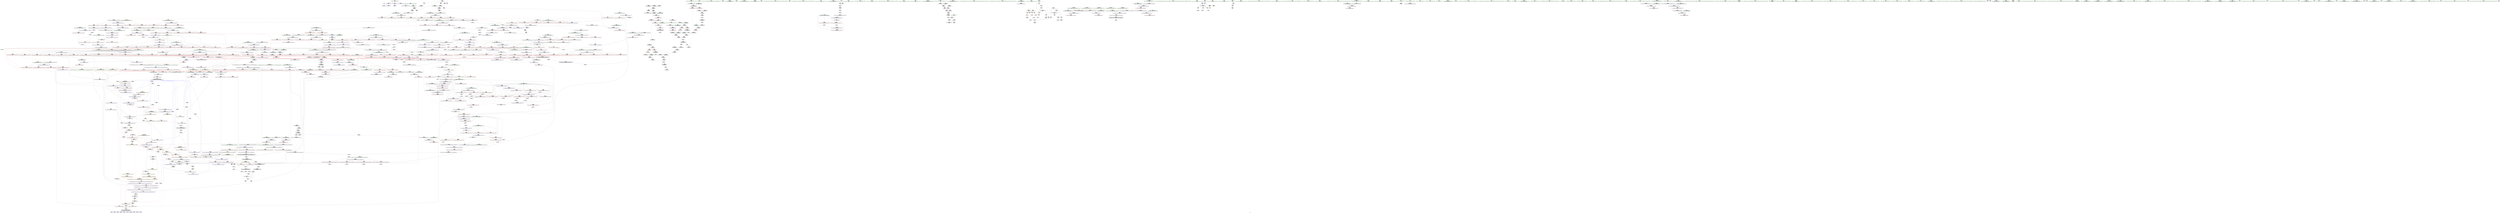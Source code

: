digraph "SVFG" {
	label="SVFG";

	Node0x564031c7aa10 [shape=record,color=grey,label="{NodeID: 0\nNullPtr}"];
	Node0x564031c7aa10 -> Node0x564031cd63a0[style=solid];
	Node0x564031c7aa10 -> Node0x564031ceeac0[style=solid];
	Node0x564031cdd990 [shape=record,color=blue,label="{NodeID: 775\n1266\<--1261\n__last.addr\<--__last\n_ZSt26__unguarded_insertion_sortIPdN9__gnu_cxx5__ops15_Iter_less_iterEEvT_S4_T0_\n}"];
	Node0x564031cdd990 -> Node0x564031cec6d0[style=dashed];
	Node0x564031cd44a0 [shape=record,color=red,label="{NodeID: 443\n633\<--604\n\<--__first.addr\n_ZSt13__heap_selectIPdN9__gnu_cxx5__ops15_Iter_less_iterEEvT_S4_S4_T0_\n|{<s0>40}}"];
	Node0x564031cd44a0:s0 -> Node0x564031dd6f00[style=solid,color=red];
	Node0x564031d17520 [shape=record,color=grey,label="{NodeID: 1218\n384 = Binary(383, 385, )\n|{<s0>24}}"];
	Node0x564031d17520:s0 -> Node0x564031dd5280[style=solid,color=red];
	Node0x564031cc7de0 [shape=record,color=green,label="{NodeID: 111\n531\<--532\n__first.addr\<--__first.addr_field_insensitive\n_ZSt14__partial_sortIPdN9__gnu_cxx5__ops15_Iter_less_iterEEvT_S4_S4_T0_\n}"];
	Node0x564031cc7de0 -> Node0x564031cd36d0[style=solid];
	Node0x564031cc7de0 -> Node0x564031cd37a0[style=solid];
	Node0x564031cc7de0 -> Node0x564031cf0d10[style=solid];
	Node0x564031ce9e30 [shape=record,color=red,label="{NodeID: 554\n1048\<--1039\n\<--__b.addr\n_ZSt22__move_median_to_firstIPdN9__gnu_cxx5__ops15_Iter_less_iterEEvT_S4_S4_S4_T0_\n|{<s0>59}}"];
	Node0x564031ce9e30:s0 -> Node0x564031dd6aa0[style=solid,color=red];
	Node0x564031cccca0 [shape=record,color=green,label="{NodeID: 222\n1326\<--1327\n__next\<--__next_field_insensitive\n_ZSt25__unguarded_linear_insertIPdN9__gnu_cxx5__ops14_Val_less_iterEEvT_T0_\n}"];
	Node0x564031cccca0 -> Node0x564031cecfc0[style=solid];
	Node0x564031cccca0 -> Node0x564031ced090[style=solid];
	Node0x564031cccca0 -> Node0x564031ced160[style=solid];
	Node0x564031cccca0 -> Node0x564031ced230[style=solid];
	Node0x564031cccca0 -> Node0x564031ced300[style=solid];
	Node0x564031cccca0 -> Node0x564031cde010[style=solid];
	Node0x564031cccca0 -> Node0x564031cde0e0[style=solid];
	Node0x564031cccca0 -> Node0x564031cde350[style=solid];
	Node0x564031dce420 [shape=record,color=black,label="{NodeID: 1772\n271 = PHI(305, )\n|{<s0>19}}"];
	Node0x564031dce420:s0 -> Node0x564031dd5d20[style=solid,color=red];
	Node0x564031cef8c0 [shape=record,color=blue,label="{NodeID: 665\n257\<--253\n__fmtfl.addr\<--__fmtfl\n_ZNSt8ios_base4setfESt13_Ios_FmtflagsS0_\n}"];
	Node0x564031cef8c0 -> Node0x564031cdcf00[style=dashed];
	Node0x564031cdaa70 [shape=record,color=purple,label="{NodeID: 333\n1504\<--1458\noffset_0\<--\n}"];
	Node0x564031cdaa70 -> Node0x564031cdef80[style=solid];
	Node0x564031cc45a0 [shape=record,color=green,label="{NodeID: 1\n7\<--1\n__dso_handle\<--dummyObj\nGlob }"];
	Node0x564031cdda60 [shape=record,color=blue,label="{NodeID: 776\n1268\<--1278\n__i\<--\n_ZSt26__unguarded_insertion_sortIPdN9__gnu_cxx5__ops15_Iter_less_iterEEvT_S4_T0_\n}"];
	Node0x564031cdda60 -> Node0x564031d4bb90[style=dashed];
	Node0x564031cd4570 [shape=record,color=red,label="{NodeID: 444\n616\<--606\n\<--__middle.addr\n_ZSt13__heap_selectIPdN9__gnu_cxx5__ops15_Iter_less_iterEEvT_S4_S4_T0_\n|{<s0>38}}"];
	Node0x564031cd4570:s0 -> Node0x564031dccc20[style=solid,color=red];
	Node0x564031d176a0 [shape=record,color=grey,label="{NodeID: 1219\n383 = Binary(381, 382, )\n}"];
	Node0x564031d176a0 -> Node0x564031d17520[style=solid];
	Node0x564031cc7eb0 [shape=record,color=green,label="{NodeID: 112\n533\<--534\n__middle.addr\<--__middle.addr_field_insensitive\n_ZSt14__partial_sortIPdN9__gnu_cxx5__ops15_Iter_less_iterEEvT_S4_S4_T0_\n}"];
	Node0x564031cc7eb0 -> Node0x564031cd3870[style=solid];
	Node0x564031cc7eb0 -> Node0x564031cd3940[style=solid];
	Node0x564031cc7eb0 -> Node0x564031cf0de0[style=solid];
	Node0x564031ce9f00 [shape=record,color=red,label="{NodeID: 555\n1051\<--1039\n\<--__b.addr\n_ZSt22__move_median_to_firstIPdN9__gnu_cxx5__ops15_Iter_less_iterEEvT_S4_S4_S4_T0_\n|{<s0>60}}"];
	Node0x564031ce9f00:s0 -> Node0x564031dd6750[style=solid,color=red];
	Node0x564031cccd70 [shape=record,color=green,label="{NodeID: 223\n1341\<--1342\n_ZNK9__gnu_cxx5__ops14_Val_less_iterclIdPdEEbRT_T0_\<--_ZNK9__gnu_cxx5__ops14_Val_less_iterclIdPdEEbRT_T0__field_insensitive\n}"];
	Node0x564031dce5f0 [shape=record,color=black,label="{NodeID: 1773\n275 = PHI(289, )\n}"];
	Node0x564031cef990 [shape=record,color=blue,label="{NodeID: 666\n259\<--254\n__mask.addr\<--__mask\n_ZNSt8ios_base4setfESt13_Ios_FmtflagsS0_\n}"];
	Node0x564031cef990 -> Node0x564031cdcfd0[style=dashed];
	Node0x564031cef990 -> Node0x564031cdd0a0[style=dashed];
	Node0x564031cdab40 [shape=record,color=purple,label="{NodeID: 334\n1505\<--1460\noffset_0\<--\n}"];
	Node0x564031cdab40 -> Node0x564031cee820[style=solid];
	Node0x564031cc4630 [shape=record,color=green,label="{NodeID: 2\n11\<--1\n_ZSt3cin\<--dummyObj\nGlob }"];
	Node0x564031cddb30 [shape=record,color=blue,label="{NodeID: 777\n1268\<--1290\n__i\<--incdec.ptr\n_ZSt26__unguarded_insertion_sortIPdN9__gnu_cxx5__ops15_Iter_less_iterEEvT_S4_T0_\n}"];
	Node0x564031cddb30 -> Node0x564031d4bb90[style=dashed];
	Node0x564031cd4640 [shape=record,color=red,label="{NodeID: 445\n620\<--606\n\<--__middle.addr\n_ZSt13__heap_selectIPdN9__gnu_cxx5__ops15_Iter_less_iterEEvT_S4_S4_T0_\n}"];
	Node0x564031cd4640 -> Node0x564031cf1460[style=solid];
	Node0x564031d17820 [shape=record,color=grey,label="{NodeID: 1220\n895 = Binary(390, 894, )\n}"];
	Node0x564031d17820 -> Node0x564031cf2f30[style=solid];
	Node0x564031cc7f80 [shape=record,color=green,label="{NodeID: 113\n535\<--536\n__last.addr\<--__last.addr_field_insensitive\n_ZSt14__partial_sortIPdN9__gnu_cxx5__ops15_Iter_less_iterEEvT_S4_S4_T0_\n}"];
	Node0x564031cc7f80 -> Node0x564031cd3a10[style=solid];
	Node0x564031cc7f80 -> Node0x564031cf0eb0[style=solid];
	Node0x564031ce9fd0 [shape=record,color=red,label="{NodeID: 556\n1056\<--1039\n\<--__b.addr\n_ZSt22__move_median_to_firstIPdN9__gnu_cxx5__ops15_Iter_less_iterEEvT_S4_S4_S4_T0_\n|{<s0>61}}"];
	Node0x564031ce9fd0:s0 -> Node0x564031dd76d0[style=solid,color=red];
	Node0x564031ccce70 [shape=record,color=green,label="{NodeID: 224\n1361\<--1362\nretval\<--retval_field_insensitive\n_ZN9__gnu_cxx5__ops15__val_comp_iterENS0_15_Iter_less_iterE\n}"];
	Node0x564031dce700 [shape=record,color=black,label="{NodeID: 1774\n280 = PHI(332, )\n|{<s0>21}}"];
	Node0x564031dce700:s0 -> Node0x564031dcc0e0[style=solid,color=red];
	Node0x564031cefa60 [shape=record,color=blue,label="{NodeID: 667\n261\<--268\n__old\<--\n_ZNSt8ios_base4setfESt13_Ios_FmtflagsS0_\n}"];
	Node0x564031cefa60 -> Node0x564031cdd170[style=dashed];
	Node0x564031cdac10 [shape=record,color=purple,label="{NodeID: 335\n99\<--8\nadd.ptr\<--p\nmain\n|{<s0>6}}"];
	Node0x564031cdac10:s0 -> Node0x564031dd3050[style=solid,color=red];
	Node0x564031cc48e0 [shape=record,color=green,label="{NodeID: 3\n12\<--1\n_ZSt4cout\<--dummyObj\nGlob }"];
	Node0x564031cddc00 [shape=record,color=blue,label="{NodeID: 778\n1298\<--1295\n__first.addr\<--__first\n_ZSt13move_backwardIPdS0_ET0_T_S2_S1_\n}"];
	Node0x564031cddc00 -> Node0x564031ceca10[style=dashed];
	Node0x564031cd4710 [shape=record,color=red,label="{NodeID: 446\n634\<--606\n\<--__middle.addr\n_ZSt13__heap_selectIPdN9__gnu_cxx5__ops15_Iter_less_iterEEvT_S4_S4_T0_\n|{<s0>40}}"];
	Node0x564031cd4710:s0 -> Node0x564031dd7050[style=solid,color=red];
	Node0x564031d179a0 [shape=record,color=grey,label="{NodeID: 1221\n125 = Binary(105, 124, )\n}"];
	Node0x564031d179a0 -> Node0x564031d194a0[style=solid];
	Node0x564031cc8050 [shape=record,color=green,label="{NodeID: 114\n537\<--538\nagg.tmp\<--agg.tmp_field_insensitive\n_ZSt14__partial_sortIPdN9__gnu_cxx5__ops15_Iter_less_iterEEvT_S4_S4_T0_\n}"];
	Node0x564031cea0a0 [shape=record,color=red,label="{NodeID: 557\n1083\<--1039\n\<--__b.addr\n_ZSt22__move_median_to_firstIPdN9__gnu_cxx5__ops15_Iter_less_iterEEvT_S4_S4_S4_T0_\n|{<s0>67}}"];
	Node0x564031cea0a0:s0 -> Node0x564031dd6750[style=solid,color=red];
	Node0x564031cccf40 [shape=record,color=green,label="{NodeID: 225\n1363\<--1364\n\<--field_insensitive\n_ZN9__gnu_cxx5__ops15__val_comp_iterENS0_15_Iter_less_iterE\n}"];
	Node0x564031dce900 [shape=record,color=black,label="{NodeID: 1775\n284 = PHI(314, )\n}"];
	Node0x564031cefb30 [shape=record,color=blue,label="{NodeID: 668\n292\<--290\n__a.addr\<--__a\n_ZStaNRSt13_Ios_FmtflagsS_\n}"];
	Node0x564031cefb30 -> Node0x564031cdd310[style=dashed];
	Node0x564031cefb30 -> Node0x564031cd14b0[style=dashed];
	Node0x564031cdace0 [shape=record,color=purple,label="{NodeID: 336\n579\<--571\nadd.ptr\<--\n_ZSt27__unguarded_partition_pivotIPdN9__gnu_cxx5__ops15_Iter_less_iterEET_S4_S4_T0_\n}"];
	Node0x564031cdace0 -> Node0x564031cf1120[style=solid];
	Node0x564031cc4970 [shape=record,color=green,label="{NodeID: 4\n13\<--1\n.str\<--dummyObj\nGlob }"];
	Node0x564031cddcd0 [shape=record,color=blue,label="{NodeID: 779\n1300\<--1296\n__last.addr\<--__last\n_ZSt13move_backwardIPdS0_ET0_T_S2_S1_\n}"];
	Node0x564031cddcd0 -> Node0x564031cecae0[style=dashed];
	Node0x564031cd47e0 [shape=record,color=red,label="{NodeID: 447\n624\<--608\n\<--__last.addr\n_ZSt13__heap_selectIPdN9__gnu_cxx5__ops15_Iter_less_iterEEvT_S4_S4_T0_\n}"];
	Node0x564031cd47e0 -> Node0x564031d1b120[style=solid];
	Node0x564031d17b20 [shape=record,color=grey,label="{NodeID: 1222\n894 = Binary(893, 667, )\n}"];
	Node0x564031d17b20 -> Node0x564031d17820[style=solid];
	Node0x564031ccd380 [shape=record,color=green,label="{NodeID: 115\n546\<--547\n_ZSt13__heap_selectIPdN9__gnu_cxx5__ops15_Iter_less_iterEEvT_S4_S4_T0_\<--_ZSt13__heap_selectIPdN9__gnu_cxx5__ops15_Iter_less_iterEEvT_S4_S4_T0__field_insensitive\n}"];
	Node0x564031cea170 [shape=record,color=red,label="{NodeID: 558\n1092\<--1039\n\<--__b.addr\n_ZSt22__move_median_to_firstIPdN9__gnu_cxx5__ops15_Iter_less_iterEEvT_S4_S4_S4_T0_\n|{<s0>69}}"];
	Node0x564031cea170:s0 -> Node0x564031dd76d0[style=solid,color=red];
	Node0x564031d5e1f0 [shape=record,color=yellow,style=double,label="{NodeID: 1333\n2V_1 = ENCHI(MR_2V_0)\npts\{10 \}\nFun[_ZSt22__final_insertion_sortIPdN9__gnu_cxx5__ops15_Iter_less_iterEEvT_S4_T0_]|{<s0>31|<s1>31|<s2>33|<s3>33}}"];
	Node0x564031d5e1f0:s0 -> Node0x564031d4f290[style=dashed,color=red];
	Node0x564031d5e1f0:s1 -> Node0x564031d5acb0[style=dashed,color=red];
	Node0x564031d5e1f0:s2 -> Node0x564031d4f290[style=dashed,color=red];
	Node0x564031d5e1f0:s3 -> Node0x564031d5acb0[style=dashed,color=red];
	Node0x564031ccd010 [shape=record,color=green,label="{NodeID: 226\n1370\<--1371\n__first.addr\<--__first.addr_field_insensitive\n_ZSt23__copy_move_backward_a2ILb1EPdS0_ET1_T0_S2_S1_\n}"];
	Node0x564031ccd010 -> Node0x564031ced640[style=solid];
	Node0x564031ccd010 -> Node0x564031cde4f0[style=solid];
	Node0x564031dcea10 [shape=record,color=black,label="{NodeID: 1776\n301 = PHI(332, )\n}"];
	Node0x564031dcea10 -> Node0x564031cefcd0[style=solid];
	Node0x564031cefc00 [shape=record,color=blue,label="{NodeID: 669\n294\<--291\n__b.addr\<--__b\n_ZStaNRSt13_Ios_FmtflagsS_\n}"];
	Node0x564031cefc00 -> Node0x564031cd1580[style=dashed];
	Node0x564031cdadb0 [shape=record,color=purple,label="{NodeID: 337\n723\<--721\nadd.ptr\<--\n_ZSt11__make_heapIPdN9__gnu_cxx5__ops15_Iter_less_iterEEvT_S4_RT0_\n|{<s0>42}}"];
	Node0x564031cdadb0:s0 -> Node0x564031dd3f30[style=solid,color=red];
	Node0x564031cc4a00 [shape=record,color=green,label="{NodeID: 5\n15\<--1\n.str.1\<--dummyObj\nGlob }"];
	Node0x564031cddda0 [shape=record,color=blue,label="{NodeID: 780\n1302\<--1297\n__result.addr\<--__result\n_ZSt13move_backwardIPdS0_ET0_T_S2_S1_\n}"];
	Node0x564031cddda0 -> Node0x564031cecbb0[style=dashed];
	Node0x564031cd48b0 [shape=record,color=red,label="{NodeID: 448\n623\<--610\n\<--__i\n_ZSt13__heap_selectIPdN9__gnu_cxx5__ops15_Iter_less_iterEEvT_S4_S4_T0_\n}"];
	Node0x564031cd48b0 -> Node0x564031d1b120[style=solid];
	Node0x564031d17ca0 [shape=record,color=grey,label="{NodeID: 1223\n890 = Binary(889, 390, )\n}"];
	Node0x564031d17ca0 -> Node0x564031d1b2a0[style=solid];
	Node0x564031ccd480 [shape=record,color=green,label="{NodeID: 116\n551\<--552\n_ZSt11__sort_heapIPdN9__gnu_cxx5__ops15_Iter_less_iterEEvT_S4_RT0_\<--_ZSt11__sort_heapIPdN9__gnu_cxx5__ops15_Iter_less_iterEEvT_S4_RT0__field_insensitive\n}"];
	Node0x564031cea240 [shape=record,color=red,label="{NodeID: 559\n1052\<--1041\n\<--__c.addr\n_ZSt22__move_median_to_firstIPdN9__gnu_cxx5__ops15_Iter_less_iterEEvT_S4_S4_S4_T0_\n|{<s0>60}}"];
	Node0x564031cea240:s0 -> Node0x564031dd6aa0[style=solid,color=red];
	Node0x564031ccd0e0 [shape=record,color=green,label="{NodeID: 227\n1372\<--1373\n__last.addr\<--__last.addr_field_insensitive\n_ZSt23__copy_move_backward_a2ILb1EPdS0_ET1_T0_S2_S1_\n}"];
	Node0x564031ccd0e0 -> Node0x564031ced710[style=solid];
	Node0x564031ccd0e0 -> Node0x564031cde5c0[style=solid];
	Node0x564031dceb20 [shape=record,color=black,label="{NodeID: 1777\n326 = PHI(345, )\n}"];
	Node0x564031dceb20 -> Node0x564031cf0010[style=solid];
	Node0x564031cefcd0 [shape=record,color=blue,label="{NodeID: 670\n302\<--301\n\<--call\n_ZStaNRSt13_Ios_FmtflagsS_\n}"];
	Node0x564031cdae80 [shape=record,color=purple,label="{NodeID: 338\n860\<--858\nadd.ptr\<--\n_ZSt13__adjust_heapIPdldN9__gnu_cxx5__ops15_Iter_less_iterEEvT_T0_S5_T1_T2_\n|{<s0>49}}"];
	Node0x564031cdae80:s0 -> Node0x564031dd6750[style=solid,color=red];
	Node0x564031cc4a90 [shape=record,color=green,label="{NodeID: 6\n18\<--1\n\<--dummyObj\nCan only get source location for instruction, argument, global var or function.}"];
	Node0x564031cdde70 [shape=record,color=blue,label="{NodeID: 781\n1322\<--1319\n__last.addr\<--__last\n_ZSt25__unguarded_linear_insertIPdN9__gnu_cxx5__ops14_Val_less_iterEEvT_T0_\n}"];
	Node0x564031cdde70 -> Node0x564031cecc80[style=dashed];
	Node0x564031cdde70 -> Node0x564031cecd50[style=dashed];
	Node0x564031cdde70 -> Node0x564031d4d490[style=dashed];
	Node0x564031cd4980 [shape=record,color=red,label="{NodeID: 449\n627\<--610\n\<--__i\n_ZSt13__heap_selectIPdN9__gnu_cxx5__ops15_Iter_less_iterEEvT_S4_S4_T0_\n|{<s0>39}}"];
	Node0x564031cd4980:s0 -> Node0x564031dd6750[style=solid,color=red];
	Node0x564031d17e20 [shape=record,color=grey,label="{NodeID: 1224\n868 = Binary(867, 451, )\n}"];
	Node0x564031d17e20 -> Node0x564031cf2cc0[style=solid];
	Node0x564031ccd580 [shape=record,color=green,label="{NodeID: 117\n557\<--558\n__comp\<--__comp_field_insensitive\n_ZSt27__unguarded_partition_pivotIPdN9__gnu_cxx5__ops15_Iter_less_iterEET_S4_S4_T0_\n}"];
	Node0x564031cea310 [shape=record,color=red,label="{NodeID: 560\n1062\<--1041\n\<--__c.addr\n_ZSt22__move_median_to_firstIPdN9__gnu_cxx5__ops15_Iter_less_iterEEvT_S4_S4_S4_T0_\n|{<s0>62}}"];
	Node0x564031cea310:s0 -> Node0x564031dd6aa0[style=solid,color=red];
	Node0x564031ccd1b0 [shape=record,color=green,label="{NodeID: 228\n1374\<--1375\n__result.addr\<--__result.addr_field_insensitive\n_ZSt23__copy_move_backward_a2ILb1EPdS0_ET1_T0_S2_S1_\n}"];
	Node0x564031ccd1b0 -> Node0x564031ced7e0[style=solid];
	Node0x564031ccd1b0 -> Node0x564031cde690[style=solid];
	Node0x564031dcec30 [shape=record,color=black,label="{NodeID: 1778\n386 = PHI(467, )\n}"];
	Node0x564031dcec30 -> Node0x564031d19920[style=solid];
	Node0x564031cefda0 [shape=record,color=blue,label="{NodeID: 671\n307\<--306\n__a.addr\<--__a\n_ZStcoSt13_Ios_Fmtflags\n}"];
	Node0x564031cefda0 -> Node0x564031cd1720[style=dashed];
	Node0x564031cdaf50 [shape=record,color=purple,label="{NodeID: 339\n864\<--861\nadd.ptr2\<--\n_ZSt13__adjust_heapIPdldN9__gnu_cxx5__ops15_Iter_less_iterEEvT_T0_S5_T1_T2_\n|{<s0>49}}"];
	Node0x564031cdaf50:s0 -> Node0x564031dd6aa0[style=solid,color=red];
	Node0x564031cc52d0 [shape=record,color=green,label="{NodeID: 7\n64\<--1\n\<--dummyObj\nCan only get source location for instruction, argument, global var or function.}"];
	Node0x564031cddf40 [shape=record,color=blue,label="{NodeID: 782\n1324\<--1331\n__val\<--\n_ZSt25__unguarded_linear_insertIPdN9__gnu_cxx5__ops14_Val_less_iterEEvT_T0_\n|{|<s2>89}}"];
	Node0x564031cddf40 -> Node0x564031ced4a0[style=dashed];
	Node0x564031cddf40 -> Node0x564031ced570[style=dashed];
	Node0x564031cddf40:s2 -> Node0x564031d5e6e0[style=dashed,color=red];
	Node0x564031cd4a50 [shape=record,color=red,label="{NodeID: 450\n635\<--610\n\<--__i\n_ZSt13__heap_selectIPdN9__gnu_cxx5__ops15_Iter_less_iterEEvT_S4_S4_T0_\n|{<s0>40}}"];
	Node0x564031cd4a50:s0 -> Node0x564031dd71a0[style=solid,color=red];
	Node0x564031d17fa0 [shape=record,color=grey,label="{NodeID: 1225\n311 = Binary(310, 312, )\n}"];
	Node0x564031d17fa0 -> Node0x564031cd6cf0[style=solid];
	Node0x564031ccd650 [shape=record,color=green,label="{NodeID: 118\n559\<--560\n__first.addr\<--__first.addr_field_insensitive\n_ZSt27__unguarded_partition_pivotIPdN9__gnu_cxx5__ops15_Iter_less_iterEET_S4_S4_T0_\n}"];
	Node0x564031ccd650 -> Node0x564031cd3ae0[style=solid];
	Node0x564031ccd650 -> Node0x564031cd3bb0[style=solid];
	Node0x564031ccd650 -> Node0x564031cd3c80[style=solid];
	Node0x564031ccd650 -> Node0x564031cd3d50[style=solid];
	Node0x564031ccd650 -> Node0x564031cd3e20[style=solid];
	Node0x564031ccd650 -> Node0x564031cd3ef0[style=solid];
	Node0x564031ccd650 -> Node0x564031cf0f80[style=solid];
	Node0x564031cea3e0 [shape=record,color=red,label="{NodeID: 561\n1066\<--1041\n\<--__c.addr\n_ZSt22__move_median_to_firstIPdN9__gnu_cxx5__ops15_Iter_less_iterEEvT_S4_S4_S4_T0_\n|{<s0>63}}"];
	Node0x564031cea3e0:s0 -> Node0x564031dd76d0[style=solid,color=red];
	Node0x564031ccd280 [shape=record,color=green,label="{NodeID: 229\n1381\<--1382\n_ZSt12__niter_baseIPdET_S1_\<--_ZSt12__niter_baseIPdET_S1__field_insensitive\n}"];
	Node0x564031dced70 [shape=record,color=black,label="{NodeID: 1779\n455 = PHI(554, )\n}"];
	Node0x564031dced70 -> Node0x564031cf0900[style=solid];
	Node0x564031cefe70 [shape=record,color=blue,label="{NodeID: 672\n317\<--315\n__a.addr\<--__a\n_ZStoRRSt13_Ios_FmtflagsS_\n}"];
	Node0x564031cefe70 -> Node0x564031cd17f0[style=dashed];
	Node0x564031cefe70 -> Node0x564031cd18c0[style=dashed];
	Node0x564031cdb020 [shape=record,color=purple,label="{NodeID: 340\n873\<--871\nadd.ptr3\<--\n_ZSt13__adjust_heapIPdldN9__gnu_cxx5__ops15_Iter_less_iterEEvT_T0_S5_T1_T2_\n|{<s0>50}}"];
	Node0x564031cdb020:s0 -> Node0x564031dd3f30[style=solid,color=red];
	Node0x564031cc5360 [shape=record,color=green,label="{NodeID: 8\n80\<--1\n\<--dummyObj\nCan only get source location for instruction, argument, global var or function.}"];
	Node0x564031cde010 [shape=record,color=blue,label="{NodeID: 783\n1326\<--1333\n__next\<--\n_ZSt25__unguarded_linear_insertIPdN9__gnu_cxx5__ops14_Val_less_iterEEvT_T0_\n}"];
	Node0x564031cde010 -> Node0x564031cecfc0[style=dashed];
	Node0x564031cde010 -> Node0x564031cde0e0[style=dashed];
	Node0x564031cd4b20 [shape=record,color=red,label="{NodeID: 451\n641\<--610\n\<--__i\n_ZSt13__heap_selectIPdN9__gnu_cxx5__ops15_Iter_less_iterEEvT_S4_S4_T0_\n}"];
	Node0x564031cd4b20 -> Node0x564031cda0b0[style=solid];
	Node0x564031d18120 [shape=record,color=grey,label="{NodeID: 1226\n343 = Binary(341, 342, )\n}"];
	Node0x564031d18120 -> Node0x564031cd6e90[style=solid];
	Node0x564031ccd720 [shape=record,color=green,label="{NodeID: 119\n561\<--562\n__last.addr\<--__last.addr_field_insensitive\n_ZSt27__unguarded_partition_pivotIPdN9__gnu_cxx5__ops15_Iter_less_iterEET_S4_S4_T0_\n}"];
	Node0x564031ccd720 -> Node0x564031cd3fc0[style=solid];
	Node0x564031ccd720 -> Node0x564031cd4090[style=solid];
	Node0x564031ccd720 -> Node0x564031cd4160[style=solid];
	Node0x564031ccd720 -> Node0x564031cf1050[style=solid];
	Node0x564031cea4b0 [shape=record,color=red,label="{NodeID: 562\n1076\<--1041\n\<--__c.addr\n_ZSt22__move_median_to_firstIPdN9__gnu_cxx5__ops15_Iter_less_iterEEvT_S4_S4_S4_T0_\n|{<s0>65}}"];
	Node0x564031cea4b0:s0 -> Node0x564031dd6aa0[style=solid,color=red];
	Node0x564031d5e5d0 [shape=record,color=yellow,style=double,label="{NodeID: 1337\n2V_1 = ENCHI(MR_2V_0)\npts\{10 \}\nFun[_ZNK9__gnu_cxx5__ops14_Val_less_iterclIdPdEEbRT_T0_]}"];
	Node0x564031d5e5d0 -> Node0x564031cee750[style=dashed];
	Node0x564031cd5510 [shape=record,color=green,label="{NodeID: 230\n1388\<--1389\n_ZSt22__copy_move_backward_aILb1EPdS0_ET1_T0_S2_S1_\<--_ZSt22__copy_move_backward_aILb1EPdS0_ET1_T0_S2_S1__field_insensitive\n}"];
	Node0x564031dceeb0 [shape=record,color=black,label="{NodeID: 1780\n473 = PHI()\n}"];
	Node0x564031dceeb0 -> Node0x564031cd7370[style=solid];
	Node0x564031dceeb0 -> Node0x564031cd7440[style=solid];
	Node0x564031ceff40 [shape=record,color=blue,label="{NodeID: 673\n319\<--316\n__b.addr\<--__b\n_ZStoRRSt13_Ios_FmtflagsS_\n}"];
	Node0x564031ceff40 -> Node0x564031cd1990[style=dashed];
	Node0x564031d64e70 [shape=record,color=yellow,style=double,label="{NodeID: 1448\n167V_1 = ENCHI(MR_167V_0)\npts\{694 781 955 1171 1203 1325 \}\nFun[_ZSt13__adjust_heapIPdldN9__gnu_cxx5__ops15_Iter_less_iterEEvT_T0_S5_T1_T2_]}"];
	Node0x564031d64e70 -> Node0x564031ce8020[style=dashed];
	Node0x564031d64e70 -> Node0x564031ce80f0[style=dashed];
	Node0x564031d64e70 -> Node0x564031ce81c0[style=dashed];
	Node0x564031cdb0f0 [shape=record,color=purple,label="{NodeID: 341\n878\<--876\nadd.ptr5\<--\n_ZSt13__adjust_heapIPdldN9__gnu_cxx5__ops15_Iter_less_iterEEvT_T0_S5_T1_T2_\n}"];
	Node0x564031cdb0f0 -> Node0x564031cf2d90[style=solid];
	Node0x564031cc53f0 [shape=record,color=green,label="{NodeID: 9\n92\<--1\n\<--dummyObj\nCan only get source location for instruction, argument, global var or function.}"];
	Node0x564031cde0e0 [shape=record,color=blue,label="{NodeID: 784\n1326\<--1336\n__next\<--incdec.ptr\n_ZSt25__unguarded_linear_insertIPdN9__gnu_cxx5__ops14_Val_less_iterEEvT_T0_\n}"];
	Node0x564031cde0e0 -> Node0x564031d4d990[style=dashed];
	Node0x564031cd4bf0 [shape=record,color=red,label="{NodeID: 452\n661\<--650\n\<--__first.addr\n_ZSt11__sort_heapIPdN9__gnu_cxx5__ops15_Iter_less_iterEEvT_S4_RT0_\n}"];
	Node0x564031cd4bf0 -> Node0x564031cd7ac0[style=solid];
	Node0x564031d182a0 [shape=record,color=grey,label="{NodeID: 1227\n863 = Binary(862, 667, )\n}"];
	Node0x564031ccd7f0 [shape=record,color=green,label="{NodeID: 120\n563\<--564\n__mid\<--__mid_field_insensitive\n_ZSt27__unguarded_partition_pivotIPdN9__gnu_cxx5__ops15_Iter_less_iterEET_S4_S4_T0_\n}"];
	Node0x564031ccd7f0 -> Node0x564031cd4230[style=solid];
	Node0x564031ccd7f0 -> Node0x564031cf1120[style=solid];
	Node0x564031cea580 [shape=record,color=red,label="{NodeID: 563\n1084\<--1041\n\<--__c.addr\n_ZSt22__move_median_to_firstIPdN9__gnu_cxx5__ops15_Iter_less_iterEEvT_S4_S4_S4_T0_\n|{<s0>67}}"];
	Node0x564031cea580:s0 -> Node0x564031dd6aa0[style=solid,color=red];
	Node0x564031d5e6e0 [shape=record,color=yellow,style=double,label="{NodeID: 1338\n70V_1 = ENCHI(MR_70V_0)\npts\{1325 \}\nFun[_ZNK9__gnu_cxx5__ops14_Val_less_iterclIdPdEEbRT_T0_]}"];
	Node0x564031d5e6e0 -> Node0x564031cee680[style=dashed];
	Node0x564031cd5610 [shape=record,color=green,label="{NodeID: 231\n1393\<--1394\n__it.addr\<--__it.addr_field_insensitive\n_ZSt12__miter_baseIPdET_S1_\n}"];
	Node0x564031cd5610 -> Node0x564031ced8b0[style=solid];
	Node0x564031cd5610 -> Node0x564031cde760[style=solid];
	Node0x564031dcefb0 [shape=record,color=black,label="{NodeID: 1781\n1049 = PHI(747, )\n}"];
	Node0x564031cf0010 [shape=record,color=blue,label="{NodeID: 674\n329\<--326\n\<--call\n_ZStoRRSt13_Ios_FmtflagsS_\n}"];
	Node0x564031cdb1c0 [shape=record,color=purple,label="{NodeID: 342\n900\<--897\nadd.ptr14\<--\n_ZSt13__adjust_heapIPdldN9__gnu_cxx5__ops15_Iter_less_iterEEvT_T0_S5_T1_T2_\n|{<s0>51}}"];
	Node0x564031cdb1c0:s0 -> Node0x564031dd3f30[style=solid,color=red];
	Node0x564031cc5480 [shape=record,color=green,label="{NodeID: 10\n105\<--1\n\<--dummyObj\nCan only get source location for instruction, argument, global var or function.}"];
	Node0x564031cde1b0 [shape=record,color=blue,label="{NodeID: 785\n1347\<--1346\n\<--\n_ZSt25__unguarded_linear_insertIPdN9__gnu_cxx5__ops14_Val_less_iterEEvT_T0_\n}"];
	Node0x564031cde1b0 -> Node0x564031d4cf90[style=dashed];
	Node0x564031cd4cc0 [shape=record,color=red,label="{NodeID: 453\n672\<--650\n\<--__first.addr\n_ZSt11__sort_heapIPdN9__gnu_cxx5__ops15_Iter_less_iterEEvT_S4_RT0_\n|{<s0>41}}"];
	Node0x564031cd4cc0:s0 -> Node0x564031dd6f00[style=solid,color=red];
	Node0x564031d18420 [shape=record,color=grey,label="{NodeID: 1228\n855 = Binary(854, 667, )\n}"];
	Node0x564031d18420 -> Node0x564031d185a0[style=solid];
	Node0x564031ccd8c0 [shape=record,color=green,label="{NodeID: 121\n565\<--566\nagg.tmp\<--agg.tmp_field_insensitive\n_ZSt27__unguarded_partition_pivotIPdN9__gnu_cxx5__ops15_Iter_less_iterEET_S4_S4_T0_\n}"];
	Node0x564031cea650 [shape=record,color=red,label="{NodeID: 564\n1088\<--1041\n\<--__c.addr\n_ZSt22__move_median_to_firstIPdN9__gnu_cxx5__ops15_Iter_less_iterEEvT_S4_S4_S4_T0_\n|{<s0>68}}"];
	Node0x564031cea650:s0 -> Node0x564031dd76d0[style=solid,color=red];
	Node0x564031cd56e0 [shape=record,color=green,label="{NodeID: 232\n1402\<--1403\n__first.addr\<--__first.addr_field_insensitive\n_ZSt22__copy_move_backward_aILb1EPdS0_ET1_T0_S2_S1_\n}"];
	Node0x564031cd56e0 -> Node0x564031ced980[style=solid];
	Node0x564031cd56e0 -> Node0x564031cde830[style=solid];
	Node0x564031dcf0c0 [shape=record,color=black,label="{NodeID: 1782\n1053 = PHI(747, )\n}"];
	Node0x564031cf00e0 [shape=record,color=blue,label="{NodeID: 675\n335\<--333\n__a.addr\<--__a\n_ZStanSt13_Ios_FmtflagsS_\n}"];
	Node0x564031cf00e0 -> Node0x564031cd1b30[style=dashed];
	Node0x564031cdb290 [shape=record,color=purple,label="{NodeID: 343\n905\<--903\nadd.ptr16\<--\n_ZSt13__adjust_heapIPdldN9__gnu_cxx5__ops15_Iter_less_iterEEvT_T0_S5_T1_T2_\n}"];
	Node0x564031cdb290 -> Node0x564031cf3000[style=solid];
	Node0x564031cc5580 [shape=record,color=green,label="{NodeID: 11\n151\<--1\n\<--dummyObj\nCan only get source location for instruction, argument, global var or function.|{<s0>11}}"];
	Node0x564031cc5580:s0 -> Node0x564031dd5b00[style=solid,color=red];
	Node0x564031cde280 [shape=record,color=blue,label="{NodeID: 786\n1322\<--1349\n__last.addr\<--\n_ZSt25__unguarded_linear_insertIPdN9__gnu_cxx5__ops14_Val_less_iterEEvT_T0_\n}"];
	Node0x564031cde280 -> Node0x564031d4d490[style=dashed];
	Node0x564031cd4d90 [shape=record,color=red,label="{NodeID: 454\n660\<--652\n\<--__last.addr\n_ZSt11__sort_heapIPdN9__gnu_cxx5__ops15_Iter_less_iterEEvT_S4_RT0_\n}"];
	Node0x564031cd4d90 -> Node0x564031cd79f0[style=solid];
	Node0x564031d185a0 [shape=record,color=grey,label="{NodeID: 1229\n856 = Binary(390, 855, )\n}"];
	Node0x564031d185a0 -> Node0x564031cf2bf0[style=solid];
	Node0x564031ccd990 [shape=record,color=green,label="{NodeID: 122\n567\<--568\nagg.tmp4\<--agg.tmp4_field_insensitive\n_ZSt27__unguarded_partition_pivotIPdN9__gnu_cxx5__ops15_Iter_less_iterEET_S4_S4_T0_\n}"];
	Node0x564031cea720 [shape=record,color=red,label="{NodeID: 565\n1115\<--1104\n\<--__first.addr\n_ZSt21__unguarded_partitionIPdN9__gnu_cxx5__ops15_Iter_less_iterEET_S4_S4_S4_T0_\n|{<s0>70}}"];
	Node0x564031cea720:s0 -> Node0x564031dd6750[style=solid,color=red];
	Node0x564031cd57b0 [shape=record,color=green,label="{NodeID: 233\n1404\<--1405\n__last.addr\<--__last.addr_field_insensitive\n_ZSt22__copy_move_backward_aILb1EPdS0_ET1_T0_S2_S1_\n}"];
	Node0x564031cd57b0 -> Node0x564031ceda50[style=solid];
	Node0x564031cd57b0 -> Node0x564031cde900[style=solid];
	Node0x564031dcf1d0 [shape=record,color=black,label="{NodeID: 1783\n629 = PHI(747, )\n}"];
	Node0x564031cf01b0 [shape=record,color=blue,label="{NodeID: 676\n337\<--334\n__b.addr\<--__b\n_ZStanSt13_Ios_FmtflagsS_\n}"];
	Node0x564031cf01b0 -> Node0x564031cd1c00[style=dashed];
	Node0x564031d65200 [shape=record,color=yellow,style=double,label="{NodeID: 1451\n224V_1 = ENCHI(MR_224V_0)\npts\{694 781 830 955 1203 1325 \}\nFun[_ZSt4swapIdENSt9enable_ifIXsr6__and_ISt6__not_ISt15__is_tuple_likeIT_EESt21is_move_constructibleIS3_ESt18is_move_assignableIS3_EEE5valueEvE4typeERS3_SC_]}"];
	Node0x564031d65200 -> Node0x564031ceb690[style=dashed];
	Node0x564031d65200 -> Node0x564031ceb760[style=dashed];
	Node0x564031d65200 -> Node0x564031ceb830[style=dashed];
	Node0x564031cdb360 [shape=record,color=purple,label="{NodeID: 344\n977\<--975\nadd.ptr\<--\n_ZSt11__push_heapIPdldN9__gnu_cxx5__ops14_Iter_less_valEEvT_T0_S5_T1_RT2_\n|{<s0>56}}"];
	Node0x564031cdb360:s0 -> Node0x564031dd4f50[style=solid,color=red];
	Node0x564031cc5680 [shape=record,color=green,label="{NodeID: 12\n224\<--1\n\<--dummyObj\nCan only get source location for instruction, argument, global var or function.|{<s0>17}}"];
	Node0x564031cc5680:s0 -> Node0x564031dd3270[style=solid,color=red];
	Node0x564031cde350 [shape=record,color=blue,label="{NodeID: 787\n1326\<--1352\n__next\<--incdec.ptr3\n_ZSt25__unguarded_linear_insertIPdN9__gnu_cxx5__ops14_Val_less_iterEEvT_T0_\n}"];
	Node0x564031cde350 -> Node0x564031d4d990[style=dashed];
	Node0x564031cd4e60 [shape=record,color=red,label="{NodeID: 455\n669\<--652\n\<--__last.addr\n_ZSt11__sort_heapIPdN9__gnu_cxx5__ops15_Iter_less_iterEEvT_S4_RT0_\n}"];
	Node0x564031cd4e60 -> Node0x564031cda180[style=solid];
	Node0x564031d18720 [shape=record,color=grey,label="{NodeID: 1230\n850 = Binary(849, 667, )\n}"];
	Node0x564031d18720 -> Node0x564031d188a0[style=solid];
	Node0x564031ccda60 [shape=record,color=green,label="{NodeID: 123\n588\<--589\n_ZSt22__move_median_to_firstIPdN9__gnu_cxx5__ops15_Iter_less_iterEEvT_S4_S4_S4_T0_\<--_ZSt22__move_median_to_firstIPdN9__gnu_cxx5__ops15_Iter_less_iterEEvT_S4_S4_S4_T0__field_insensitive\n}"];
	Node0x564031cea7f0 [shape=record,color=red,label="{NodeID: 566\n1119\<--1104\n\<--__first.addr\n_ZSt21__unguarded_partitionIPdN9__gnu_cxx5__ops15_Iter_less_iterEET_S4_S4_S4_T0_\n}"];
	Node0x564031cea7f0 -> Node0x564031cda250[style=solid];
	Node0x564031cd5880 [shape=record,color=green,label="{NodeID: 234\n1406\<--1407\n__result.addr\<--__result.addr_field_insensitive\n_ZSt22__copy_move_backward_aILb1EPdS0_ET1_T0_S2_S1_\n}"];
	Node0x564031cd5880 -> Node0x564031cedb20[style=solid];
	Node0x564031cd5880 -> Node0x564031cde9d0[style=solid];
	Node0x564031dcf2e0 [shape=record,color=black,label="{NodeID: 1784\n724 = PHI(809, )\n}"];
	Node0x564031dcf2e0 -> Node0x564031ce5b90[style=solid];
	Node0x564031cf0280 [shape=record,color=blue,label="{NodeID: 677\n348\<--346\n__a.addr\<--__a\n_ZStorSt13_Ios_FmtflagsS_\n}"];
	Node0x564031cf0280 -> Node0x564031cd1cd0[style=dashed];
	Node0x564031cdb430 [shape=record,color=purple,label="{NodeID: 345\n987\<--985\nadd.ptr1\<--\n_ZSt11__push_heapIPdldN9__gnu_cxx5__ops14_Iter_less_valEEvT_T0_S5_T1_RT2_\n|{<s0>57}}"];
	Node0x564031cdb430:s0 -> Node0x564031dd3f30[style=solid,color=red];
	Node0x564031cc5780 [shape=record,color=green,label="{NodeID: 13\n225\<--1\n\<--dummyObj\nCan only get source location for instruction, argument, global var or function.|{<s0>17}}"];
	Node0x564031cc5780:s0 -> Node0x564031dd33b0[style=solid,color=red];
	Node0x564031cde420 [shape=record,color=blue,label="{NodeID: 788\n1357\<--1356\n\<--\n_ZSt25__unguarded_linear_insertIPdN9__gnu_cxx5__ops14_Val_less_iterEEvT_T0_\n|{<s0>82|<s1>84}}"];
	Node0x564031cde420:s0 -> Node0x564031d4f290[style=dashed,color=blue];
	Node0x564031cde420:s1 -> Node0x564031d4c090[style=dashed,color=blue];
	Node0x564031cd4f30 [shape=record,color=red,label="{NodeID: 456\n673\<--652\n\<--__last.addr\n_ZSt11__sort_heapIPdN9__gnu_cxx5__ops15_Iter_less_iterEEvT_S4_RT0_\n|{<s0>41}}"];
	Node0x564031cd4f30:s0 -> Node0x564031dd7050[style=solid,color=red];
	Node0x564031d188a0 [shape=record,color=grey,label="{NodeID: 1231\n851 = Binary(850, 390, )\n}"];
	Node0x564031d188a0 -> Node0x564031d1b8a0[style=solid];
	Node0x564031ccdb60 [shape=record,color=green,label="{NodeID: 124\n595\<--596\n_ZSt21__unguarded_partitionIPdN9__gnu_cxx5__ops15_Iter_less_iterEET_S4_S4_S4_T0_\<--_ZSt21__unguarded_partitionIPdN9__gnu_cxx5__ops15_Iter_less_iterEET_S4_S4_S4_T0__field_insensitive\n}"];
	Node0x564031cea8c0 [shape=record,color=red,label="{NodeID: 567\n1135\<--1104\n\<--__first.addr\n_ZSt21__unguarded_partitionIPdN9__gnu_cxx5__ops15_Iter_less_iterEET_S4_S4_S4_T0_\n}"];
	Node0x564031cea8c0 -> Node0x564031d1b720[style=solid];
	Node0x564031cd5950 [shape=record,color=green,label="{NodeID: 235\n1408\<--1409\n__simple\<--__simple_field_insensitive\n_ZSt22__copy_move_backward_aILb1EPdS0_ET1_T0_S2_S1_\n}"];
	Node0x564031cd5950 -> Node0x564031cdeaa0[style=solid];
	Node0x564031dcf4b0 [shape=record,color=black,label="{NodeID: 1785\n732 = PHI(809, )\n}"];
	Node0x564031dcf4b0 -> Node0x564031ce5c60[style=solid];
	Node0x564031cf0350 [shape=record,color=blue,label="{NodeID: 678\n350\<--347\n__b.addr\<--__b\n_ZStorSt13_Ios_FmtflagsS_\n}"];
	Node0x564031cf0350 -> Node0x564031cd1da0[style=dashed];
	Node0x564031cdb500 [shape=record,color=purple,label="{NodeID: 346\n992\<--990\nadd.ptr3\<--\n_ZSt11__push_heapIPdldN9__gnu_cxx5__ops14_Iter_less_valEEvT_T0_S5_T1_RT2_\n}"];
	Node0x564031cdb500 -> Node0x564031cf3820[style=solid];
	Node0x564031cc5880 [shape=record,color=green,label="{NodeID: 14\n312\<--1\n\<--dummyObj\nCan only get source location for instruction, argument, global var or function.}"];
	Node0x564031cde4f0 [shape=record,color=blue,label="{NodeID: 789\n1370\<--1367\n__first.addr\<--__first\n_ZSt23__copy_move_backward_a2ILb1EPdS0_ET1_T0_S2_S1_\n}"];
	Node0x564031cde4f0 -> Node0x564031ced640[style=dashed];
	Node0x564031cd5000 [shape=record,color=red,label="{NodeID: 457\n674\<--652\n\<--__last.addr\n_ZSt11__sort_heapIPdN9__gnu_cxx5__ops15_Iter_less_iterEEvT_S4_RT0_\n|{<s0>41}}"];
	Node0x564031cd5000:s0 -> Node0x564031dd71a0[style=solid,color=red];
	Node0x564031d18a20 [shape=record,color=grey,label="{NodeID: 1232\n96 = Binary(80, 95, )\n}"];
	Node0x564031d18a20 -> Node0x564031cd6670[style=solid];
	Node0x564031ccdc60 [shape=record,color=green,label="{NodeID: 125\n602\<--603\n__comp\<--__comp_field_insensitive\n_ZSt13__heap_selectIPdN9__gnu_cxx5__ops15_Iter_less_iterEEvT_S4_S4_T0_\n|{<s0>38|<s1>39|<s2>40}}"];
	Node0x564031ccdc60:s0 -> Node0x564031dccd60[style=solid,color=red];
	Node0x564031ccdc60:s1 -> Node0x564031dd6400[style=solid,color=red];
	Node0x564031ccdc60:s2 -> Node0x564031dd72f0[style=solid,color=red];
	Node0x564031cea990 [shape=record,color=red,label="{NodeID: 568\n1139\<--1104\n\<--__first.addr\n_ZSt21__unguarded_partitionIPdN9__gnu_cxx5__ops15_Iter_less_iterEET_S4_S4_S4_T0_\n}"];
	Node0x564031cea990 -> Node0x564031cd83b0[style=solid];
	Node0x564031d5eb70 [shape=record,color=yellow,style=double,label="{NodeID: 1343\n2V_1 = ENCHI(MR_2V_0)\npts\{10 \}\nFun[_ZSt4sortIPdEvT_S1_]|{<s0>16}}"];
	Node0x564031d5eb70:s0 -> Node0x564031d668c0[style=dashed,color=red];
	Node0x564031cd5a20 [shape=record,color=green,label="{NodeID: 236\n1419\<--1420\n_ZNSt20__copy_move_backwardILb1ELb1ESt26random_access_iterator_tagE13__copy_move_bIdEEPT_PKS3_S6_S4_\<--_ZNSt20__copy_move_backwardILb1ELb1ESt26random_access_iterator_tagE13__copy_move_bIdEEPT_PKS3_S6_S4__field_insensitive\n}"];
	Node0x564031dcf5f0 [shape=record,color=black,label="{NodeID: 1786\n789 = PHI(809, )\n}"];
	Node0x564031dcf5f0 -> Node0x564031ce66f0[style=solid];
	Node0x564031cf0420 [shape=record,color=blue,label="{NodeID: 679\n363\<--359\n__first.addr\<--__first\n_ZSt6__sortIPdN9__gnu_cxx5__ops15_Iter_less_iterEEvT_S4_T0_\n}"];
	Node0x564031cf0420 -> Node0x564031cd1e70[style=dashed];
	Node0x564031cf0420 -> Node0x564031cd1f40[style=dashed];
	Node0x564031cf0420 -> Node0x564031cd2010[style=dashed];
	Node0x564031cf0420 -> Node0x564031cd20e0[style=dashed];
	Node0x564031cdb5d0 [shape=record,color=purple,label="{NodeID: 347\n1005\<--1003\nadd.ptr7\<--\n_ZSt11__push_heapIPdldN9__gnu_cxx5__ops14_Iter_less_valEEvT_T0_S5_T1_RT2_\n}"];
	Node0x564031cdb5d0 -> Node0x564031cf3a90[style=solid];
	Node0x564031cc5980 [shape=record,color=green,label="{NodeID: 15\n385\<--1\n\<--dummyObj\nCan only get source location for instruction, argument, global var or function.}"];
	Node0x564031cde5c0 [shape=record,color=blue,label="{NodeID: 790\n1372\<--1368\n__last.addr\<--__last\n_ZSt23__copy_move_backward_a2ILb1EPdS0_ET1_T0_S2_S1_\n}"];
	Node0x564031cde5c0 -> Node0x564031ced710[style=dashed];
	Node0x564031cd50d0 [shape=record,color=red,label="{NodeID: 458\n675\<--654\n\<--__comp.addr\n_ZSt11__sort_heapIPdN9__gnu_cxx5__ops15_Iter_less_iterEEvT_S4_RT0_\n|{<s0>41}}"];
	Node0x564031cd50d0:s0 -> Node0x564031dd72f0[style=solid,color=red];
	Node0x564031d18ba0 [shape=record,color=grey,label="{NodeID: 1233\n139 = Binary(138, 92, )\n}"];
	Node0x564031ccdd30 [shape=record,color=green,label="{NodeID: 126\n604\<--605\n__first.addr\<--__first.addr_field_insensitive\n_ZSt13__heap_selectIPdN9__gnu_cxx5__ops15_Iter_less_iterEEvT_S4_S4_T0_\n}"];
	Node0x564031ccdd30 -> Node0x564031cd4300[style=solid];
	Node0x564031ccdd30 -> Node0x564031cd43d0[style=solid];
	Node0x564031ccdd30 -> Node0x564031cd44a0[style=solid];
	Node0x564031ccdd30 -> Node0x564031cf11f0[style=solid];
	Node0x564031ceaa60 [shape=record,color=red,label="{NodeID: 569\n1141\<--1104\n\<--__first.addr\n_ZSt21__unguarded_partitionIPdN9__gnu_cxx5__ops15_Iter_less_iterEET_S4_S4_S4_T0_\n|{<s0>72}}"];
	Node0x564031ceaa60:s0 -> Node0x564031dd7440[style=solid,color=red];
	Node0x564031cd5b20 [shape=record,color=green,label="{NodeID: 237\n1424\<--1425\n__it.addr\<--__it.addr_field_insensitive\n_ZSt12__niter_baseIPdET_S1_\n}"];
	Node0x564031cd5b20 -> Node0x564031cedbf0[style=solid];
	Node0x564031cd5b20 -> Node0x564031cdeb70[style=solid];
	Node0x564031dcf730 [shape=record,color=black,label="{NodeID: 1787\n793 = PHI(809, )\n}"];
	Node0x564031dcf730 -> Node0x564031ce67c0[style=solid];
	Node0x564031cf04f0 [shape=record,color=blue,label="{NodeID: 680\n365\<--360\n__last.addr\<--__last\n_ZSt6__sortIPdN9__gnu_cxx5__ops15_Iter_less_iterEEvT_S4_T0_\n}"];
	Node0x564031cf04f0 -> Node0x564031cd21b0[style=dashed];
	Node0x564031cf04f0 -> Node0x564031cd2280[style=dashed];
	Node0x564031cf04f0 -> Node0x564031cd2350[style=dashed];
	Node0x564031cf04f0 -> Node0x564031cd2420[style=dashed];
	Node0x564031cdb6a0 [shape=record,color=purple,label="{NodeID: 348\n1457\<--1454\nadd.ptr\<--\n_ZNSt20__copy_move_backwardILb1ELb1ESt26random_access_iterator_tagE13__copy_move_bIdEEPT_PKS3_S6_S4_\n}"];
	Node0x564031cdb6a0 -> Node0x564031cd8a30[style=solid];
	Node0x564031cc5a80 [shape=record,color=green,label="{NodeID: 16\n390\<--1\n\<--dummyObj\nCan only get source location for instruction, argument, global var or function.}"];
	Node0x564031cde690 [shape=record,color=blue,label="{NodeID: 791\n1374\<--1369\n__result.addr\<--__result\n_ZSt23__copy_move_backward_a2ILb1EPdS0_ET1_T0_S2_S1_\n}"];
	Node0x564031cde690 -> Node0x564031ced7e0[style=dashed];
	Node0x564031cd51a0 [shape=record,color=red,label="{NodeID: 459\n701\<--683\n\<--__first.addr\n_ZSt11__make_heapIPdN9__gnu_cxx5__ops15_Iter_less_iterEEvT_S4_RT0_\n}"];
	Node0x564031cd51a0 -> Node0x564031cd7c60[style=solid];
	Node0x564031d18d20 [shape=record,color=grey,label="{NodeID: 1234\n713 = Binary(711, 712, )\n}"];
	Node0x564031d18d20 -> Node0x564031d14e20[style=solid];
	Node0x564031ccde00 [shape=record,color=green,label="{NodeID: 127\n606\<--607\n__middle.addr\<--__middle.addr_field_insensitive\n_ZSt13__heap_selectIPdN9__gnu_cxx5__ops15_Iter_less_iterEEvT_S4_S4_T0_\n}"];
	Node0x564031ccde00 -> Node0x564031cd4570[style=solid];
	Node0x564031ccde00 -> Node0x564031cd4640[style=solid];
	Node0x564031ccde00 -> Node0x564031cd4710[style=solid];
	Node0x564031ccde00 -> Node0x564031cf12c0[style=solid];
	Node0x564031ceab30 [shape=record,color=red,label="{NodeID: 570\n1144\<--1104\n\<--__first.addr\n_ZSt21__unguarded_partitionIPdN9__gnu_cxx5__ops15_Iter_less_iterEET_S4_S4_S4_T0_\n}"];
	Node0x564031ceab30 -> Node0x564031cda4c0[style=solid];
	Node0x564031cd5bf0 [shape=record,color=green,label="{NodeID: 238\n1433\<--1434\n__first.addr\<--__first.addr_field_insensitive\n_ZNSt20__copy_move_backwardILb1ELb1ESt26random_access_iterator_tagE13__copy_move_bIdEEPT_PKS3_S6_S4_\n}"];
	Node0x564031cd5bf0 -> Node0x564031cedcc0[style=solid];
	Node0x564031cd5bf0 -> Node0x564031cedd90[style=solid];
	Node0x564031cd5bf0 -> Node0x564031cdec40[style=solid];
	Node0x564031dcf870 [shape=record,color=black,label="{NodeID: 1788\n804 = PHI(809, )\n}"];
	Node0x564031dcf870 -> Node0x564031ce6890[style=solid];
	Node0x564031cf05c0 [shape=record,color=blue,label="{NodeID: 681\n411\<--406\n__first.addr\<--__first\n_ZSt16__introsort_loopIPdlN9__gnu_cxx5__ops15_Iter_less_iterEEvT_S4_T0_T1_\n}"];
	Node0x564031cf05c0 -> Node0x564031cd24f0[style=dashed];
	Node0x564031cf05c0 -> Node0x564031cd25c0[style=dashed];
	Node0x564031cf05c0 -> Node0x564031cd2690[style=dashed];
	Node0x564031cdb770 [shape=record,color=purple,label="{NodeID: 349\n1470\<--1467\nadd.ptr2\<--\n_ZNSt20__copy_move_backwardILb1ELb1ESt26random_access_iterator_tagE13__copy_move_bIdEEPT_PKS3_S6_S4_\n}"];
	Node0x564031cdb770 -> Node0x564031cd8bd0[style=solid];
	Node0x564031cc5b80 [shape=record,color=green,label="{NodeID: 17\n436\<--1\n\<--dummyObj\nCan only get source location for instruction, argument, global var or function.}"];
	Node0x564031cde760 [shape=record,color=blue,label="{NodeID: 792\n1393\<--1392\n__it.addr\<--__it\n_ZSt12__miter_baseIPdET_S1_\n}"];
	Node0x564031cde760 -> Node0x564031ced8b0[style=dashed];
	Node0x564031cd5270 [shape=record,color=red,label="{NodeID: 460\n710\<--683\n\<--__first.addr\n_ZSt11__make_heapIPdN9__gnu_cxx5__ops15_Iter_less_iterEEvT_S4_RT0_\n}"];
	Node0x564031cd5270 -> Node0x564031cd7e00[style=solid];
	Node0x564031d18ea0 [shape=record,color=grey,label="{NodeID: 1235\n172 = Binary(171, 92, )\n}"];
	Node0x564031d18ea0 -> Node0x564031cef310[style=solid];
	Node0x564031ccded0 [shape=record,color=green,label="{NodeID: 128\n608\<--609\n__last.addr\<--__last.addr_field_insensitive\n_ZSt13__heap_selectIPdN9__gnu_cxx5__ops15_Iter_less_iterEEvT_S4_S4_T0_\n}"];
	Node0x564031ccded0 -> Node0x564031cd47e0[style=solid];
	Node0x564031ccded0 -> Node0x564031cf1390[style=solid];
	Node0x564031ceac00 [shape=record,color=red,label="{NodeID: 571\n1123\<--1106\n\<--__last.addr\n_ZSt21__unguarded_partitionIPdN9__gnu_cxx5__ops15_Iter_less_iterEET_S4_S4_S4_T0_\n}"];
	Node0x564031ceac00 -> Node0x564031cda320[style=solid];
	Node0x564031cd5cc0 [shape=record,color=green,label="{NodeID: 239\n1435\<--1436\n__last.addr\<--__last.addr_field_insensitive\n_ZNSt20__copy_move_backwardILb1ELb1ESt26random_access_iterator_tagE13__copy_move_bIdEEPT_PKS3_S6_S4_\n}"];
	Node0x564031cd5cc0 -> Node0x564031cede60[style=solid];
	Node0x564031cd5cc0 -> Node0x564031cded10[style=solid];
	Node0x564031dcf9b0 [shape=record,color=black,label="{NodeID: 1789\n865 = PHI(747, )\n}"];
	Node0x564031cf0690 [shape=record,color=blue,label="{NodeID: 682\n413\<--407\n__last.addr\<--__last\n_ZSt16__introsort_loopIPdlN9__gnu_cxx5__ops15_Iter_less_iterEEvT_S4_T0_T1_\n}"];
	Node0x564031cf0690 -> Node0x564031d4e390[style=dashed];
	Node0x564031cdb840 [shape=record,color=red,label="{NodeID: 350\n175\<--47\n\<--retval\nmain\n}"];
	Node0x564031cdb840 -> Node0x564031cd68e0[style=solid];
	Node0x564031cc5c80 [shape=record,color=green,label="{NodeID: 18\n440\<--1\n\<--dummyObj\nCan only get source location for instruction, argument, global var or function.|{<s0>48}}"];
	Node0x564031cc5c80:s0 -> Node0x564031dcb3f0[style=solid,color=red];
	Node0x564031cde830 [shape=record,color=blue,label="{NodeID: 793\n1402\<--1399\n__first.addr\<--__first\n_ZSt22__copy_move_backward_aILb1EPdS0_ET1_T0_S2_S1_\n}"];
	Node0x564031cde830 -> Node0x564031ced980[style=dashed];
	Node0x564031cd5340 [shape=record,color=red,label="{NodeID: 461\n721\<--683\n\<--__first.addr\n_ZSt11__make_heapIPdN9__gnu_cxx5__ops15_Iter_less_iterEEvT_S4_RT0_\n}"];
	Node0x564031cd5340 -> Node0x564031cdadb0[style=solid];
	Node0x564031d19020 [shape=record,color=grey,label="{NodeID: 1236\n705 = Binary(704, 385, )\n}"];
	Node0x564031d19020 -> Node0x564031d1ba20[style=solid];
	Node0x564031ccdfa0 [shape=record,color=green,label="{NodeID: 129\n610\<--611\n__i\<--__i_field_insensitive\n_ZSt13__heap_selectIPdN9__gnu_cxx5__ops15_Iter_less_iterEEvT_S4_S4_T0_\n}"];
	Node0x564031ccdfa0 -> Node0x564031cd48b0[style=solid];
	Node0x564031ccdfa0 -> Node0x564031cd4980[style=solid];
	Node0x564031ccdfa0 -> Node0x564031cd4a50[style=solid];
	Node0x564031ccdfa0 -> Node0x564031cd4b20[style=solid];
	Node0x564031ccdfa0 -> Node0x564031cf1460[style=solid];
	Node0x564031ccdfa0 -> Node0x564031cf1530[style=solid];
	Node0x564031ceacd0 [shape=record,color=red,label="{NodeID: 572\n1128\<--1106\n\<--__last.addr\n_ZSt21__unguarded_partitionIPdN9__gnu_cxx5__ops15_Iter_less_iterEET_S4_S4_S4_T0_\n|{<s0>71}}"];
	Node0x564031ceacd0:s0 -> Node0x564031dd6aa0[style=solid,color=red];
	Node0x564031cd5d90 [shape=record,color=green,label="{NodeID: 240\n1437\<--1438\n__result.addr\<--__result.addr_field_insensitive\n_ZNSt20__copy_move_backwardILb1ELb1ESt26random_access_iterator_tagE13__copy_move_bIdEEPT_PKS3_S6_S4_\n}"];
	Node0x564031cd5d90 -> Node0x564031cedf30[style=solid];
	Node0x564031cd5d90 -> Node0x564031cee000[style=solid];
	Node0x564031cd5d90 -> Node0x564031cdede0[style=solid];
	Node0x564031dcfac0 [shape=record,color=black,label="{NodeID: 1790\n874 = PHI(809, )\n}"];
	Node0x564031dcfac0 -> Node0x564031ce8020[style=solid];
	Node0x564031cf0760 [shape=record,color=blue,label="{NodeID: 683\n415\<--408\n__depth_limit.addr\<--__depth_limit\n_ZSt16__introsort_loopIPdlN9__gnu_cxx5__ops15_Iter_less_iterEEvT_S4_T0_T1_\n}"];
	Node0x564031cf0760 -> Node0x564031d4e890[style=dashed];
	Node0x564031d65910 [shape=record,color=yellow,style=double,label="{NodeID: 1458\n257V_1 = ENCHI(MR_257V_0)\npts\{694 781 830 955 1171 1203 \}\nFun[_ZSt25__unguarded_linear_insertIPdN9__gnu_cxx5__ops14_Val_less_iterEEvT_T0_]}"];
	Node0x564031d65910 -> Node0x564031ced3d0[style=dashed];
	Node0x564031d65910 -> Node0x564031ced4a0[style=dashed];
	Node0x564031d65910 -> Node0x564031ced570[style=dashed];
	Node0x564031cdb910 [shape=record,color=red,label="{NodeID: 351\n71\<--49\n\<--t\nmain\n}"];
	Node0x564031cdb910 -> Node0x564031d1b5a0[style=solid];
	Node0x564031cc5d80 [shape=record,color=green,label="{NodeID: 19\n451\<--1\n\<--dummyObj\nCan only get source location for instruction, argument, global var or function.}"];
	Node0x564031cde900 [shape=record,color=blue,label="{NodeID: 794\n1404\<--1400\n__last.addr\<--__last\n_ZSt22__copy_move_backward_aILb1EPdS0_ET1_T0_S2_S1_\n}"];
	Node0x564031cde900 -> Node0x564031ceda50[style=dashed];
	Node0x564031cd5410 [shape=record,color=red,label="{NodeID: 462\n729\<--683\n\<--__first.addr\n_ZSt11__make_heapIPdN9__gnu_cxx5__ops15_Iter_less_iterEEvT_S4_RT0_\n|{<s0>44}}"];
	Node0x564031cd5410:s0 -> Node0x564031dcb1e0[style=solid,color=red];
	Node0x564031d191a0 [shape=record,color=grey,label="{NodeID: 1237\n131 = Binary(130, 92, )\n}"];
	Node0x564031d191a0 -> Node0x564031cef170[style=solid];
	Node0x564031cce070 [shape=record,color=green,label="{NodeID: 130\n618\<--619\n_ZSt11__make_heapIPdN9__gnu_cxx5__ops15_Iter_less_iterEEvT_S4_RT0_\<--_ZSt11__make_heapIPdN9__gnu_cxx5__ops15_Iter_less_iterEEvT_S4_RT0__field_insensitive\n}"];
	Node0x564031ceada0 [shape=record,color=red,label="{NodeID: 573\n1131\<--1106\n\<--__last.addr\n_ZSt21__unguarded_partitionIPdN9__gnu_cxx5__ops15_Iter_less_iterEET_S4_S4_S4_T0_\n}"];
	Node0x564031ceada0 -> Node0x564031cda3f0[style=solid];
	Node0x564031cd5e60 [shape=record,color=green,label="{NodeID: 241\n1439\<--1440\n_Num\<--_Num_field_insensitive\n_ZNSt20__copy_move_backwardILb1ELb1ESt26random_access_iterator_tagE13__copy_move_bIdEEPT_PKS3_S6_S4_\n}"];
	Node0x564031cd5e60 -> Node0x564031cee0d0[style=solid];
	Node0x564031cd5e60 -> Node0x564031cee1a0[style=solid];
	Node0x564031cd5e60 -> Node0x564031cee270[style=solid];
	Node0x564031cd5e60 -> Node0x564031cee340[style=solid];
	Node0x564031cd5e60 -> Node0x564031cdeeb0[style=solid];
	Node0x564031dcfc30 [shape=record,color=black,label="{NodeID: 1791\n901 = PHI(809, )\n}"];
	Node0x564031dcfc30 -> Node0x564031ce80f0[style=solid];
	Node0x564031cf0830 [shape=record,color=blue,label="{NodeID: 684\n415\<--450\n__depth_limit.addr\<--dec\n_ZSt16__introsort_loopIPdlN9__gnu_cxx5__ops15_Iter_less_iterEEvT_S4_T0_T1_\n}"];
	Node0x564031cf0830 -> Node0x564031cd2d10[style=dashed];
	Node0x564031cf0830 -> Node0x564031d4e890[style=dashed];
	Node0x564031cdb9e0 [shape=record,color=red,label="{NodeID: 352\n70\<--51\n\<--tc\nmain\n}"];
	Node0x564031cdb9e0 -> Node0x564031d1b5a0[style=solid];
	Node0x564031cc5e80 [shape=record,color=green,label="{NodeID: 20\n474\<--1\n\<--dummyObj\nCan only get source location for instruction, argument, global var or function.}"];
	Node0x564031cde9d0 [shape=record,color=blue,label="{NodeID: 795\n1406\<--1401\n__result.addr\<--__result\n_ZSt22__copy_move_backward_aILb1EPdS0_ET1_T0_S2_S1_\n}"];
	Node0x564031cde9d0 -> Node0x564031cedb20[style=dashed];
	Node0x564031ce5440 [shape=record,color=red,label="{NodeID: 463\n700\<--685\n\<--__last.addr\n_ZSt11__make_heapIPdN9__gnu_cxx5__ops15_Iter_less_iterEEvT_S4_RT0_\n}"];
	Node0x564031ce5440 -> Node0x564031cd7b90[style=solid];
	Node0x564031d19320 [shape=record,color=grey,label="{NodeID: 1238\n704 = Binary(702, 703, )\n}"];
	Node0x564031d19320 -> Node0x564031d19020[style=solid];
	Node0x564031cce170 [shape=record,color=green,label="{NodeID: 131\n630\<--631\n_ZNK9__gnu_cxx5__ops15_Iter_less_iterclIPdS3_EEbT_T0_\<--_ZNK9__gnu_cxx5__ops15_Iter_less_iterclIPdS3_EEbT_T0__field_insensitive\n}"];
	Node0x564031ceae70 [shape=record,color=red,label="{NodeID: 574\n1136\<--1106\n\<--__last.addr\n_ZSt21__unguarded_partitionIPdN9__gnu_cxx5__ops15_Iter_less_iterEET_S4_S4_S4_T0_\n}"];
	Node0x564031ceae70 -> Node0x564031d1b720[style=solid];
	Node0x564031cd5f30 [shape=record,color=green,label="{NodeID: 242\n1464\<--1465\nllvm.memmove.p0i8.p0i8.i64\<--llvm.memmove.p0i8.p0i8.i64_field_insensitive\n}"];
	Node0x564031dcfd70 [shape=record,color=black,label="{NodeID: 1792\n911 = PHI(926, )\n}"];
	Node0x564031cf0900 [shape=record,color=blue,label="{NodeID: 685\n419\<--455\n__cut\<--call\n_ZSt16__introsort_loopIPdlN9__gnu_cxx5__ops15_Iter_less_iterEEvT_S4_T0_T1_\n}"];
	Node0x564031cf0900 -> Node0x564031cd2de0[style=dashed];
	Node0x564031cf0900 -> Node0x564031cd2eb0[style=dashed];
	Node0x564031cf0900 -> Node0x564031d4ed90[style=dashed];
	Node0x564031cdbab0 [shape=record,color=red,label="{NodeID: 353\n138\<--51\n\<--tc\nmain\n}"];
	Node0x564031cdbab0 -> Node0x564031d18ba0[style=solid];
	Node0x564031cc5f80 [shape=record,color=green,label="{NodeID: 21\n480\<--1\n\<--dummyObj\nCan only get source location for instruction, argument, global var or function.}"];
	Node0x564031cdeaa0 [shape=record,color=blue,label="{NodeID: 796\n1408\<--1414\n__simple\<--\n_ZSt22__copy_move_backward_aILb1EPdS0_ET1_T0_S2_S1_\n}"];
	Node0x564031ce5510 [shape=record,color=red,label="{NodeID: 464\n709\<--685\n\<--__last.addr\n_ZSt11__make_heapIPdN9__gnu_cxx5__ops15_Iter_less_iterEEvT_S4_RT0_\n}"];
	Node0x564031ce5510 -> Node0x564031cd7d30[style=solid];
	Node0x564031d194a0 [shape=record,color=grey,label="{NodeID: 1239\n127 = Binary(126, 125, )\n}"];
	Node0x564031d194a0 -> Node0x564031cef0a0[style=solid];
	Node0x564031cce270 [shape=record,color=green,label="{NodeID: 132\n637\<--638\n_ZSt10__pop_heapIPdN9__gnu_cxx5__ops15_Iter_less_iterEEvT_S4_S4_RT0_\<--_ZSt10__pop_heapIPdN9__gnu_cxx5__ops15_Iter_less_iterEEvT_S4_S4_RT0__field_insensitive\n}"];
	Node0x564031ceaf40 [shape=record,color=red,label="{NodeID: 575\n1142\<--1106\n\<--__last.addr\n_ZSt21__unguarded_partitionIPdN9__gnu_cxx5__ops15_Iter_less_iterEET_S4_S4_S4_T0_\n|{<s0>72}}"];
	Node0x564031ceaf40:s0 -> Node0x564031dd76d0[style=solid,color=red];
	Node0x564031cd6030 [shape=record,color=green,label="{NodeID: 243\n1481\<--1482\nthis.addr\<--this.addr_field_insensitive\n_ZNK9__gnu_cxx5__ops14_Val_less_iterclIdPdEEbRT_T0_\n}"];
	Node0x564031cd6030 -> Node0x564031cee410[style=solid];
	Node0x564031cd6030 -> Node0x564031cdf050[style=solid];
	Node0x564031dcfe80 [shape=record,color=black,label="{NodeID: 1793\n920 = PHI(809, )\n}"];
	Node0x564031dcfe80 -> Node0x564031ce81c0[style=solid];
	Node0x564031cf09d0 [shape=record,color=blue,label="{NodeID: 686\n413\<--463\n__last.addr\<--\n_ZSt16__introsort_loopIPdlN9__gnu_cxx5__ops15_Iter_less_iterEEvT_S4_T0_T1_\n}"];
	Node0x564031cf09d0 -> Node0x564031d4e390[style=dashed];
	Node0x564031cdbb80 [shape=record,color=red,label="{NodeID: 354\n171\<--51\n\<--tc\nmain\n}"];
	Node0x564031cdbb80 -> Node0x564031d18ea0[style=solid];
	Node0x564031cc6080 [shape=record,color=green,label="{NodeID: 22\n667\<--1\n\<--dummyObj\nCan only get source location for instruction, argument, global var or function.}"];
	Node0x564031cdeb70 [shape=record,color=blue,label="{NodeID: 797\n1424\<--1423\n__it.addr\<--__it\n_ZSt12__niter_baseIPdET_S1_\n}"];
	Node0x564031cdeb70 -> Node0x564031cedbf0[style=dashed];
	Node0x564031ce55e0 [shape=record,color=red,label="{NodeID: 465\n734\<--687\n\<--__comp.addr\n_ZSt11__make_heapIPdN9__gnu_cxx5__ops15_Iter_less_iterEEvT_S4_RT0_\n}"];
	Node0x564031d19620 [shape=record,color=grey,label="{NodeID: 1240\n665 = Binary(664, 385, )\n}"];
	Node0x564031d19620 -> Node0x564031d1bba0[style=solid];
	Node0x564031cce370 [shape=record,color=green,label="{NodeID: 133\n650\<--651\n__first.addr\<--__first.addr_field_insensitive\n_ZSt11__sort_heapIPdN9__gnu_cxx5__ops15_Iter_less_iterEEvT_S4_RT0_\n}"];
	Node0x564031cce370 -> Node0x564031cd4bf0[style=solid];
	Node0x564031cce370 -> Node0x564031cd4cc0[style=solid];
	Node0x564031cce370 -> Node0x564031cf1600[style=solid];
	Node0x564031ceb010 [shape=record,color=red,label="{NodeID: 576\n1116\<--1108\n\<--__pivot.addr\n_ZSt21__unguarded_partitionIPdN9__gnu_cxx5__ops15_Iter_less_iterEET_S4_S4_S4_T0_\n|{<s0>70}}"];
	Node0x564031ceb010:s0 -> Node0x564031dd6aa0[style=solid,color=red];
	Node0x564031cd6100 [shape=record,color=green,label="{NodeID: 244\n1483\<--1484\n__val.addr\<--__val.addr_field_insensitive\n_ZNK9__gnu_cxx5__ops14_Val_less_iterclIdPdEEbRT_T0_\n}"];
	Node0x564031cd6100 -> Node0x564031cee4e0[style=solid];
	Node0x564031cd6100 -> Node0x564031cdf120[style=solid];
	Node0x564031dcfff0 [shape=record,color=black,label="{NodeID: 1794\n978 = PHI(1008, )\n}"];
	Node0x564031dcfff0 -> Node0x564031ce4fa0[style=solid];
	Node0x564031cf0aa0 [shape=record,color=blue,label="{NodeID: 687\n469\<--468\n__n.addr\<--__n\n_ZSt4__lgl\n}"];
	Node0x564031cf0aa0 -> Node0x564031cd2f80[style=dashed];
	Node0x564031cdbc50 [shape=record,color=red,label="{NodeID: 355\n78\<--53\n\<--n\nmain\n}"];
	Node0x564031cdbc50 -> Node0x564031d17220[style=solid];
	Node0x564031cc6180 [shape=record,color=green,label="{NodeID: 23\n983\<--1\n\<--dummyObj\nCan only get source location for instruction, argument, global var or function.}"];
	Node0x564031cdec40 [shape=record,color=blue,label="{NodeID: 798\n1433\<--1430\n__first.addr\<--__first\n_ZNSt20__copy_move_backwardILb1ELb1ESt26random_access_iterator_tagE13__copy_move_bIdEEPT_PKS3_S6_S4_\n}"];
	Node0x564031cdec40 -> Node0x564031cedcc0[style=dashed];
	Node0x564031cdec40 -> Node0x564031cedd90[style=dashed];
	Node0x564031ce56b0 [shape=record,color=red,label="{NodeID: 466\n716\<--689\n\<--__len\n_ZSt11__make_heapIPdN9__gnu_cxx5__ops15_Iter_less_iterEEvT_S4_RT0_\n}"];
	Node0x564031ce56b0 -> Node0x564031d152a0[style=solid];
	Node0x564031d197a0 [shape=record,color=grey,label="{NodeID: 1241\n664 = Binary(662, 663, )\n}"];
	Node0x564031d197a0 -> Node0x564031d19620[style=solid];
	Node0x564031cce440 [shape=record,color=green,label="{NodeID: 134\n652\<--653\n__last.addr\<--__last.addr_field_insensitive\n_ZSt11__sort_heapIPdN9__gnu_cxx5__ops15_Iter_less_iterEEvT_S4_RT0_\n}"];
	Node0x564031cce440 -> Node0x564031cd4d90[style=solid];
	Node0x564031cce440 -> Node0x564031cd4e60[style=solid];
	Node0x564031cce440 -> Node0x564031cd4f30[style=solid];
	Node0x564031cce440 -> Node0x564031cd5000[style=solid];
	Node0x564031cce440 -> Node0x564031cf16d0[style=solid];
	Node0x564031cce440 -> Node0x564031cf1870[style=solid];
	Node0x564031ceb0e0 [shape=record,color=red,label="{NodeID: 577\n1127\<--1108\n\<--__pivot.addr\n_ZSt21__unguarded_partitionIPdN9__gnu_cxx5__ops15_Iter_less_iterEET_S4_S4_S4_T0_\n|{<s0>71}}"];
	Node0x564031ceb0e0:s0 -> Node0x564031dd6750[style=solid,color=red];
	Node0x564031cd61d0 [shape=record,color=green,label="{NodeID: 245\n1485\<--1486\n__it.addr\<--__it.addr_field_insensitive\n_ZNK9__gnu_cxx5__ops14_Val_less_iterclIdPdEEbRT_T0_\n}"];
	Node0x564031cd61d0 -> Node0x564031cee5b0[style=solid];
	Node0x564031cd61d0 -> Node0x564031cdf1f0[style=solid];
	Node0x564031dd0130 [shape=record,color=black,label="{NodeID: 1795\n988 = PHI(809, )\n}"];
	Node0x564031dd0130 -> Node0x564031ce8f90[style=solid];
	Node0x564031cf0b70 [shape=record,color=blue,label="{NodeID: 688\n487\<--483\n__first.addr\<--__first\n_ZSt22__final_insertion_sortIPdN9__gnu_cxx5__ops15_Iter_less_iterEEvT_S4_T0_\n}"];
	Node0x564031cf0b70 -> Node0x564031cd3050[style=dashed];
	Node0x564031cf0b70 -> Node0x564031cd3120[style=dashed];
	Node0x564031cf0b70 -> Node0x564031cd31f0[style=dashed];
	Node0x564031cf0b70 -> Node0x564031cd32c0[style=dashed];
	Node0x564031cf0b70 -> Node0x564031cd3390[style=dashed];
	Node0x564031cdbd20 [shape=record,color=red,label="{NodeID: 356\n95\<--53\n\<--n\nmain\n}"];
	Node0x564031cdbd20 -> Node0x564031d18a20[style=solid];
	Node0x564031cc6280 [shape=record,color=green,label="{NodeID: 24\n1414\<--1\n\<--dummyObj\nCan only get source location for instruction, argument, global var or function.}"];
	Node0x564031cded10 [shape=record,color=blue,label="{NodeID: 799\n1435\<--1431\n__last.addr\<--__last\n_ZNSt20__copy_move_backwardILb1ELb1ESt26random_access_iterator_tagE13__copy_move_bIdEEPT_PKS3_S6_S4_\n}"];
	Node0x564031cded10 -> Node0x564031cede60[style=dashed];
	Node0x564031ce5780 [shape=record,color=red,label="{NodeID: 467\n731\<--689\n\<--__len\n_ZSt11__make_heapIPdN9__gnu_cxx5__ops15_Iter_less_iterEEvT_S4_RT0_\n|{<s0>44}}"];
	Node0x564031ce5780:s0 -> Node0x564031dcb570[style=solid,color=red];
	Node0x564031d19920 [shape=record,color=grey,label="{NodeID: 1242\n389 = Binary(386, 390, )\n|{<s0>25}}"];
	Node0x564031d19920:s0 -> Node0x564031dc0390[style=solid,color=red];
	Node0x564031cce510 [shape=record,color=green,label="{NodeID: 135\n654\<--655\n__comp.addr\<--__comp.addr_field_insensitive\n_ZSt11__sort_heapIPdN9__gnu_cxx5__ops15_Iter_less_iterEEvT_S4_RT0_\n}"];
	Node0x564031cce510 -> Node0x564031cd50d0[style=solid];
	Node0x564031cce510 -> Node0x564031cf17a0[style=solid];
	Node0x564031ceb1b0 [shape=record,color=red,label="{NodeID: 578\n1157\<--1151\n\<--__a.addr\n_ZSt9iter_swapIPdS0_EvT_T0_\n|{<s0>73}}"];
	Node0x564031ceb1b0:s0 -> Node0x564031dcb870[style=solid,color=red];
	Node0x564031cd62a0 [shape=record,color=green,label="{NodeID: 246\n19\<--1497\n_GLOBAL__sub_I_idzhang_1_0.cpp\<--_GLOBAL__sub_I_idzhang_1_0.cpp_field_insensitive\n}"];
	Node0x564031cd62a0 -> Node0x564031cee9c0[style=solid];
	Node0x564031dd0270 [shape=record,color=black,label="{NodeID: 1796\n1001 = PHI(809, )\n}"];
	Node0x564031dd0270 -> Node0x564031ce9060[style=solid];
	Node0x564031cf0c40 [shape=record,color=blue,label="{NodeID: 689\n489\<--484\n__last.addr\<--__last\n_ZSt22__final_insertion_sortIPdN9__gnu_cxx5__ops15_Iter_less_iterEEvT_S4_T0_\n}"];
	Node0x564031cf0c40 -> Node0x564031cd3460[style=dashed];
	Node0x564031cf0c40 -> Node0x564031cd3530[style=dashed];
	Node0x564031cf0c40 -> Node0x564031cd3600[style=dashed];
	Node0x564031cdbdf0 [shape=record,color=red,label="{NodeID: 357\n109\<--53\n\<--n\nmain\n}"];
	Node0x564031cdbdf0 -> Node0x564031d1aca0[style=solid];
	Node0x564031cc6380 [shape=record,color=green,label="{NodeID: 25\n4\<--6\n_ZStL8__ioinit\<--_ZStL8__ioinit_field_insensitive\nGlob }"];
	Node0x564031cc6380 -> Node0x564031cd8d70[style=solid];
	Node0x564031cdede0 [shape=record,color=blue,label="{NodeID: 800\n1437\<--1432\n__result.addr\<--__result\n_ZNSt20__copy_move_backwardILb1ELb1ESt26random_access_iterator_tagE13__copy_move_bIdEEPT_PKS3_S6_S4_\n}"];
	Node0x564031cdede0 -> Node0x564031cedf30[style=dashed];
	Node0x564031cdede0 -> Node0x564031cee000[style=dashed];
	Node0x564031ce5850 [shape=record,color=red,label="{NodeID: 468\n722\<--691\n\<--__parent\n_ZSt11__make_heapIPdN9__gnu_cxx5__ops15_Iter_less_iterEEvT_S4_RT0_\n}"];
	Node0x564031d19aa0 [shape=record,color=grey,label="{NodeID: 1243\n972 = cmp(970, 971, )\n}"];
	Node0x564031cce5e0 [shape=record,color=green,label="{NodeID: 136\n683\<--684\n__first.addr\<--__first.addr_field_insensitive\n_ZSt11__make_heapIPdN9__gnu_cxx5__ops15_Iter_less_iterEEvT_S4_RT0_\n}"];
	Node0x564031cce5e0 -> Node0x564031cd51a0[style=solid];
	Node0x564031cce5e0 -> Node0x564031cd5270[style=solid];
	Node0x564031cce5e0 -> Node0x564031cd5340[style=solid];
	Node0x564031cce5e0 -> Node0x564031cd5410[style=solid];
	Node0x564031cce5e0 -> Node0x564031cf1940[style=solid];
	Node0x564031ceb280 [shape=record,color=red,label="{NodeID: 579\n1158\<--1153\n\<--__b.addr\n_ZSt9iter_swapIPdS0_EvT_T0_\n|{<s0>73}}"];
	Node0x564031ceb280:s0 -> Node0x564031dcb980[style=solid,color=red];
	Node0x564031d5f570 [shape=record,color=yellow,style=double,label="{NodeID: 1354\n235V_1 = ENCHI(MR_235V_0)\npts\{694 781 830 955 1171 1325 \}\nFun[_ZSt16__insertion_sortIPdN9__gnu_cxx5__ops15_Iter_less_iterEEvT_S4_T0_]}"];
	Node0x564031d5f570 -> Node0x564031cec460[style=dashed];
	Node0x564031d5f570 -> Node0x564031cec530[style=dashed];
	Node0x564031cd63a0 [shape=record,color=black,label="{NodeID: 247\n2\<--3\ndummyVal\<--dummyVal\n}"];
	Node0x564031dd03b0 [shape=record,color=black,label="{NodeID: 1797\n1063 = PHI(747, )\n}"];
	Node0x564031cf0d10 [shape=record,color=blue,label="{NodeID: 690\n531\<--526\n__first.addr\<--__first\n_ZSt14__partial_sortIPdN9__gnu_cxx5__ops15_Iter_less_iterEEvT_S4_S4_T0_\n}"];
	Node0x564031cf0d10 -> Node0x564031cd36d0[style=dashed];
	Node0x564031cf0d10 -> Node0x564031cd37a0[style=dashed];
	Node0x564031cdbec0 [shape=record,color=red,label="{NodeID: 358\n116\<--53\n\<--n\nmain\n}"];
	Node0x564031cdbec0 -> Node0x564031d16f20[style=solid];
	Node0x564031cc6480 [shape=record,color=green,label="{NodeID: 26\n8\<--10\np\<--p_field_insensitive\nGlob }"];
	Node0x564031cc6480 -> Node0x564031cd8e40[style=solid];
	Node0x564031cc6480 -> Node0x564031cd8f10[style=solid];
	Node0x564031cc6480 -> Node0x564031cd8fe0[style=solid];
	Node0x564031cc6480 -> Node0x564031cd90b0[style=solid];
	Node0x564031cc6480 -> Node0x564031cd9180[style=solid];
	Node0x564031cc6480 -> Node0x564031cdac10[style=solid];
	Node0x564031cdeeb0 [shape=record,color=blue,label="{NodeID: 801\n1439\<--1449\n_Num\<--sub.ptr.div\n_ZNSt20__copy_move_backwardILb1ELb1ESt26random_access_iterator_tagE13__copy_move_bIdEEPT_PKS3_S6_S4_\n}"];
	Node0x564031cdeeb0 -> Node0x564031cee0d0[style=dashed];
	Node0x564031cdeeb0 -> Node0x564031cee1a0[style=dashed];
	Node0x564031cdeeb0 -> Node0x564031cee270[style=dashed];
	Node0x564031cdeeb0 -> Node0x564031cee340[style=dashed];
	Node0x564031ce5920 [shape=record,color=red,label="{NodeID: 469\n730\<--691\n\<--__parent\n_ZSt11__make_heapIPdN9__gnu_cxx5__ops15_Iter_less_iterEEvT_S4_RT0_\n|{<s0>44}}"];
	Node0x564031ce5920:s0 -> Node0x564031dcb3f0[style=solid,color=red];
	Node0x564031d19c20 [shape=record,color=grey,label="{NodeID: 1244\n1223 = cmp(1221, 1222, )\n}"];
	Node0x564031cce6b0 [shape=record,color=green,label="{NodeID: 137\n685\<--686\n__last.addr\<--__last.addr_field_insensitive\n_ZSt11__make_heapIPdN9__gnu_cxx5__ops15_Iter_less_iterEEvT_S4_RT0_\n}"];
	Node0x564031cce6b0 -> Node0x564031ce5440[style=solid];
	Node0x564031cce6b0 -> Node0x564031ce5510[style=solid];
	Node0x564031cce6b0 -> Node0x564031cf1a10[style=solid];
	Node0x564031ceb350 [shape=record,color=red,label="{NodeID: 580\n1174\<--1166\n\<--__a.addr\n_ZSt4swapIdENSt9enable_ifIXsr6__and_ISt6__not_ISt15__is_tuple_likeIT_EESt21is_move_constructibleIS3_ESt18is_move_assignableIS3_EEE5valueEvE4typeERS3_SC_\n|{<s0>74}}"];
	Node0x564031ceb350:s0 -> Node0x564031dd3f30[style=solid,color=red];
	Node0x564031cd64a0 [shape=record,color=black,label="{NodeID: 248\n30\<--31\n\<--_ZNSt8ios_base4InitD1Ev\nCan only get source location for instruction, argument, global var or function.}"];
	Node0x564031dd04c0 [shape=record,color=black,label="{NodeID: 1798\n1077 = PHI(747, )\n}"];
	Node0x564031cf0de0 [shape=record,color=blue,label="{NodeID: 691\n533\<--527\n__middle.addr\<--__middle\n_ZSt14__partial_sortIPdN9__gnu_cxx5__ops15_Iter_less_iterEEvT_S4_S4_T0_\n}"];
	Node0x564031cf0de0 -> Node0x564031cd3870[style=dashed];
	Node0x564031cf0de0 -> Node0x564031cd3940[style=dashed];
	Node0x564031cdbf90 [shape=record,color=red,label="{NodeID: 359\n77\<--55\n\<--i\nmain\n}"];
	Node0x564031cdbf90 -> Node0x564031d1afa0[style=solid];
	Node0x564031cc6580 [shape=record,color=green,label="{NodeID: 27\n17\<--21\nllvm.global_ctors\<--llvm.global_ctors_field_insensitive\nGlob }"];
	Node0x564031cc6580 -> Node0x564031cd93f0[style=solid];
	Node0x564031cc6580 -> Node0x564031cd94f0[style=solid];
	Node0x564031cc6580 -> Node0x564031cd95f0[style=solid];
	Node0x564031cdef80 [shape=record,color=blue, style = dotted,label="{NodeID: 802\n1504\<--1506\noffset_0\<--dummyVal\n_ZNSt20__copy_move_backwardILb1ELb1ESt26random_access_iterator_tagE13__copy_move_bIdEEPT_PKS3_S6_S4_\n}"];
	Node0x564031cdef80 -> Node0x564031d4ca90[style=dashed];
	Node0x564031ce59f0 [shape=record,color=red,label="{NodeID: 470\n738\<--691\n\<--__parent\n_ZSt11__make_heapIPdN9__gnu_cxx5__ops15_Iter_less_iterEEvT_S4_RT0_\n}"];
	Node0x564031ce59f0 -> Node0x564031d1a0a0[style=solid];
	Node0x564031d19da0 [shape=record,color=grey,label="{NodeID: 1245\n765 = cmp(762, 764, )\n}"];
	Node0x564031d19da0 -> Node0x564031cd7ed0[style=solid];
	Node0x564031cce780 [shape=record,color=green,label="{NodeID: 138\n687\<--688\n__comp.addr\<--__comp.addr_field_insensitive\n_ZSt11__make_heapIPdN9__gnu_cxx5__ops15_Iter_less_iterEEvT_S4_RT0_\n}"];
	Node0x564031cce780 -> Node0x564031ce55e0[style=solid];
	Node0x564031cce780 -> Node0x564031cf1ae0[style=solid];
	Node0x564031ceb420 [shape=record,color=red,label="{NodeID: 581\n1181\<--1166\n\<--__a.addr\n_ZSt4swapIdENSt9enable_ifIXsr6__and_ISt6__not_ISt15__is_tuple_likeIT_EESt21is_move_constructibleIS3_ESt18is_move_assignableIS3_EEE5valueEvE4typeERS3_SC_\n}"];
	Node0x564031ceb420 -> Node0x564031cf4ad0[style=solid];
	Node0x564031cd65a0 [shape=record,color=black,label="{NodeID: 249\n84\<--83\nidxprom\<--\nmain\n}"];
	Node0x564031dd05d0 [shape=record,color=black,label="{NodeID: 1799\n1085 = PHI(747, )\n}"];
	Node0x564031cf0eb0 [shape=record,color=blue,label="{NodeID: 692\n535\<--528\n__last.addr\<--__last\n_ZSt14__partial_sortIPdN9__gnu_cxx5__ops15_Iter_less_iterEEvT_S4_S4_T0_\n}"];
	Node0x564031cf0eb0 -> Node0x564031cd3a10[style=dashed];
	Node0x564031cdc060 [shape=record,color=red,label="{NodeID: 360\n83\<--55\n\<--i\nmain\n}"];
	Node0x564031cdc060 -> Node0x564031cd65a0[style=solid];
	Node0x564031cc6680 [shape=record,color=green,label="{NodeID: 28\n22\<--23\n__cxx_global_var_init\<--__cxx_global_var_init_field_insensitive\n}"];
	Node0x564031cdf050 [shape=record,color=blue,label="{NodeID: 803\n1481\<--1478\nthis.addr\<--this\n_ZNK9__gnu_cxx5__ops14_Val_less_iterclIdPdEEbRT_T0_\n}"];
	Node0x564031cdf050 -> Node0x564031cee410[style=dashed];
	Node0x564031ce5ac0 [shape=record,color=red,label="{NodeID: 471\n742\<--691\n\<--__parent\n_ZSt11__make_heapIPdN9__gnu_cxx5__ops15_Iter_less_iterEEvT_S4_RT0_\n}"];
	Node0x564031ce5ac0 -> Node0x564031d14820[style=solid];
	Node0x564031d19f20 [shape=record,color=grey,label="{NodeID: 1246\n1283 = cmp(1281, 1282, )\n}"];
	Node0x564031cce850 [shape=record,color=green,label="{NodeID: 139\n689\<--690\n__len\<--__len_field_insensitive\n_ZSt11__make_heapIPdN9__gnu_cxx5__ops15_Iter_less_iterEEvT_S4_RT0_\n}"];
	Node0x564031cce850 -> Node0x564031ce56b0[style=solid];
	Node0x564031cce850 -> Node0x564031ce5780[style=solid];
	Node0x564031cce850 -> Node0x564031cf1bb0[style=solid];
	Node0x564031ceb4f0 [shape=record,color=red,label="{NodeID: 582\n1178\<--1168\n\<--__b.addr\n_ZSt4swapIdENSt9enable_ifIXsr6__and_ISt6__not_ISt15__is_tuple_likeIT_EESt21is_move_constructibleIS3_ESt18is_move_assignableIS3_EEE5valueEvE4typeERS3_SC_\n|{<s0>75}}"];
	Node0x564031ceb4f0:s0 -> Node0x564031dd3f30[style=solid,color=red];
	Node0x564031cd6670 [shape=record,color=black,label="{NodeID: 250\n97\<--96\nidx.ext\<--mul6\nmain\n}"];
	Node0x564031dd06e0 [shape=record,color=black,label="{NodeID: 1800\n1117 = PHI(747, )\n}"];
	Node0x564031cf0f80 [shape=record,color=blue,label="{NodeID: 693\n559\<--555\n__first.addr\<--__first\n_ZSt27__unguarded_partition_pivotIPdN9__gnu_cxx5__ops15_Iter_less_iterEET_S4_S4_T0_\n}"];
	Node0x564031cf0f80 -> Node0x564031cd3ae0[style=dashed];
	Node0x564031cf0f80 -> Node0x564031cd3bb0[style=dashed];
	Node0x564031cf0f80 -> Node0x564031cd3c80[style=dashed];
	Node0x564031cf0f80 -> Node0x564031cd3d50[style=dashed];
	Node0x564031cf0f80 -> Node0x564031cd3e20[style=dashed];
	Node0x564031cf0f80 -> Node0x564031cd3ef0[style=dashed];
	Node0x564031cdc130 [shape=record,color=red,label="{NodeID: 361\n90\<--55\n\<--i\nmain\n}"];
	Node0x564031cdc130 -> Node0x564031d16920[style=solid];
	Node0x564031cc6780 [shape=record,color=green,label="{NodeID: 29\n26\<--27\n_ZNSt8ios_base4InitC1Ev\<--_ZNSt8ios_base4InitC1Ev_field_insensitive\n}"];
	Node0x564031cdf120 [shape=record,color=blue,label="{NodeID: 804\n1483\<--1479\n__val.addr\<--__val\n_ZNK9__gnu_cxx5__ops14_Val_less_iterclIdPdEEbRT_T0_\n}"];
	Node0x564031cdf120 -> Node0x564031cee4e0[style=dashed];
	Node0x564031ce5b90 [shape=record,color=red,label="{NodeID: 472\n727\<--724\n\<--call\n_ZSt11__make_heapIPdN9__gnu_cxx5__ops15_Iter_less_iterEEvT_S4_RT0_\n}"];
	Node0x564031ce5b90 -> Node0x564031cf1d50[style=solid];
	Node0x564031d1a0a0 [shape=record,color=grey,label="{NodeID: 1247\n739 = cmp(738, 440, )\n}"];
	Node0x564031cce920 [shape=record,color=green,label="{NodeID: 140\n691\<--692\n__parent\<--__parent_field_insensitive\n_ZSt11__make_heapIPdN9__gnu_cxx5__ops15_Iter_less_iterEEvT_S4_RT0_\n}"];
	Node0x564031cce920 -> Node0x564031ce5850[style=solid];
	Node0x564031cce920 -> Node0x564031ce5920[style=solid];
	Node0x564031cce920 -> Node0x564031ce59f0[style=solid];
	Node0x564031cce920 -> Node0x564031ce5ac0[style=solid];
	Node0x564031cce920 -> Node0x564031cf1c80[style=solid];
	Node0x564031cce920 -> Node0x564031cf1e20[style=solid];
	Node0x564031d7d450 [shape=record,color=yellow,style=double,label="{NodeID: 1690\n2V_2 = CSCHI(MR_2V_1)\npts\{10 \}\nCS[]|{<s0>37}}"];
	Node0x564031d7d450:s0 -> Node0x564031d58eb0[style=dashed,color=red];
	Node0x564031ceb5c0 [shape=record,color=red,label="{NodeID: 583\n1185\<--1168\n\<--__b.addr\n_ZSt4swapIdENSt9enable_ifIXsr6__and_ISt6__not_ISt15__is_tuple_likeIT_EESt21is_move_constructibleIS3_ESt18is_move_assignableIS3_EEE5valueEvE4typeERS3_SC_\n}"];
	Node0x564031ceb5c0 -> Node0x564031cf4ba0[style=solid];
	Node0x564031cd6740 [shape=record,color=black,label="{NodeID: 251\n113\<--112\nidxprom11\<--\nmain\n}"];
	Node0x564031dd0820 [shape=record,color=black,label="{NodeID: 1801\n1129 = PHI(747, )\n}"];
	Node0x564031cf1050 [shape=record,color=blue,label="{NodeID: 694\n561\<--556\n__last.addr\<--__last\n_ZSt27__unguarded_partition_pivotIPdN9__gnu_cxx5__ops15_Iter_less_iterEET_S4_S4_T0_\n}"];
	Node0x564031cf1050 -> Node0x564031cd3fc0[style=dashed];
	Node0x564031cf1050 -> Node0x564031cd4090[style=dashed];
	Node0x564031cf1050 -> Node0x564031cd4160[style=dashed];
	Node0x564031cdc200 [shape=record,color=red,label="{NodeID: 362\n126\<--57\n\<--res\nmain\n}"];
	Node0x564031cdc200 -> Node0x564031d194a0[style=solid];
	Node0x564031cc6880 [shape=record,color=green,label="{NodeID: 30\n32\<--33\n__cxa_atexit\<--__cxa_atexit_field_insensitive\n}"];
	Node0x564031cdf1f0 [shape=record,color=blue,label="{NodeID: 805\n1485\<--1480\n__it.addr\<--__it\n_ZNK9__gnu_cxx5__ops14_Val_less_iterclIdPdEEbRT_T0_\n}"];
	Node0x564031cdf1f0 -> Node0x564031cee5b0[style=dashed];
	Node0x564031ce5c60 [shape=record,color=red,label="{NodeID: 473\n733\<--732\n\<--call5\n_ZSt11__make_heapIPdN9__gnu_cxx5__ops15_Iter_less_iterEEvT_S4_RT0_\n|{<s0>44}}"];
	Node0x564031ce5c60:s0 -> Node0x564031dcb6f0[style=solid,color=red];
	Node0x564031d1a220 [shape=record,color=grey,label="{NodeID: 1248\n435 = cmp(434, 436, )\n}"];
	Node0x564031cce9f0 [shape=record,color=green,label="{NodeID: 141\n693\<--694\n__value\<--__value_field_insensitive\n_ZSt11__make_heapIPdN9__gnu_cxx5__ops15_Iter_less_iterEEvT_S4_RT0_\n|{|<s1>43}}"];
	Node0x564031cce9f0 -> Node0x564031cf1d50[style=solid];
	Node0x564031cce9f0:s1 -> Node0x564031dd3f30[style=solid,color=red];
	Node0x564031d7d5b0 [shape=record,color=yellow,style=double,label="{NodeID: 1691\n2V_3 = CSCHI(MR_2V_2)\npts\{10 \}\nCS[]|{<s0>28}}"];
	Node0x564031d7d5b0:s0 -> Node0x564031d7df50[style=dashed,color=blue];
	Node0x564031ceb690 [shape=record,color=red,label="{NodeID: 584\n1176\<--1175\n\<--call\n_ZSt4swapIdENSt9enable_ifIXsr6__and_ISt6__not_ISt15__is_tuple_likeIT_EESt21is_move_constructibleIS3_ESt18is_move_assignableIS3_EEE5valueEvE4typeERS3_SC_\n}"];
	Node0x564031ceb690 -> Node0x564031cf4a00[style=solid];
	Node0x564031cd6810 [shape=record,color=black,label="{NodeID: 252\n121\<--120\nidxprom15\<--sub14\nmain\n}"];
	Node0x564031dd0960 [shape=record,color=black,label="{NodeID: 1802\n1175 = PHI(809, )\n}"];
	Node0x564031dd0960 -> Node0x564031ceb690[style=solid];
	Node0x564031cf1120 [shape=record,color=blue,label="{NodeID: 695\n563\<--579\n__mid\<--add.ptr\n_ZSt27__unguarded_partition_pivotIPdN9__gnu_cxx5__ops15_Iter_less_iterEET_S4_S4_T0_\n}"];
	Node0x564031cf1120 -> Node0x564031cd4230[style=dashed];
	Node0x564031cdc2d0 [shape=record,color=red,label="{NodeID: 363\n161\<--57\n\<--res\nmain\n}"];
	Node0x564031cc6980 [shape=record,color=green,label="{NodeID: 31\n31\<--37\n_ZNSt8ios_base4InitD1Ev\<--_ZNSt8ios_base4InitD1Ev_field_insensitive\n}"];
	Node0x564031cc6980 -> Node0x564031cd64a0[style=solid];
	Node0x564031ce5d30 [shape=record,color=red,label="{NodeID: 474\n760\<--751\nthis1\<--this.addr\n_ZNK9__gnu_cxx5__ops15_Iter_less_iterclIPdS3_EEbT_T0_\n}"];
	Node0x564031d1a3a0 [shape=record,color=grey,label="{NodeID: 1249\n1026 = cmp(1023, 1025, )\n}"];
	Node0x564031d1a3a0 -> Node0x564031cd82e0[style=solid];
	Node0x564031cceac0 [shape=record,color=green,label="{NodeID: 142\n695\<--696\nagg.tmp\<--agg.tmp_field_insensitive\n_ZSt11__make_heapIPdN9__gnu_cxx5__ops15_Iter_less_iterEEvT_S4_RT0_\n}"];
	Node0x564031ceb760 [shape=record,color=red,label="{NodeID: 585\n1180\<--1179\n\<--call1\n_ZSt4swapIdENSt9enable_ifIXsr6__and_ISt6__not_ISt15__is_tuple_likeIT_EESt21is_move_constructibleIS3_ESt18is_move_assignableIS3_EEE5valueEvE4typeERS3_SC_\n}"];
	Node0x564031ceb760 -> Node0x564031cf4ad0[style=solid];
	Node0x564031cd68e0 [shape=record,color=black,label="{NodeID: 253\n46\<--175\nmain_ret\<--\nmain\n}"];
	Node0x564031dd0b30 [shape=record,color=black,label="{NodeID: 1803\n1179 = PHI(809, )\n}"];
	Node0x564031dd0b30 -> Node0x564031ceb760[style=solid];
	Node0x564031cf11f0 [shape=record,color=blue,label="{NodeID: 696\n604\<--599\n__first.addr\<--__first\n_ZSt13__heap_selectIPdN9__gnu_cxx5__ops15_Iter_less_iterEEvT_S4_S4_T0_\n}"];
	Node0x564031cf11f0 -> Node0x564031cd4300[style=dashed];
	Node0x564031cf11f0 -> Node0x564031cd43d0[style=dashed];
	Node0x564031cf11f0 -> Node0x564031cd44a0[style=dashed];
	Node0x564031cdc3a0 [shape=record,color=red,label="{NodeID: 364\n108\<--59\n\<--i7\nmain\n}"];
	Node0x564031cdc3a0 -> Node0x564031d1aca0[style=solid];
	Node0x564031cc6a80 [shape=record,color=green,label="{NodeID: 32\n44\<--45\nmain\<--main_field_insensitive\n}"];
	Node0x564031ce5e00 [shape=record,color=red,label="{NodeID: 475\n761\<--753\n\<--__it1.addr\n_ZNK9__gnu_cxx5__ops15_Iter_less_iterclIPdS3_EEbT_T0_\n}"];
	Node0x564031ce5e00 -> Node0x564031ce5fa0[style=solid];
	Node0x564031d1a520 [shape=record,color=grey,label="{NodeID: 1250\n439 = cmp(438, 440, )\n}"];
	Node0x564031cceb90 [shape=record,color=green,label="{NodeID: 143\n725\<--726\n_ZSt4moveIRdEONSt16remove_referenceIT_E4typeEOS2_\<--_ZSt4moveIRdEONSt16remove_referenceIT_E4typeEOS2__field_insensitive\n}"];
	Node0x564031d7d870 [shape=record,color=yellow,style=double,label="{NodeID: 1693\n2V_2 = CSCHI(MR_2V_1)\npts\{10 \}\nCS[]|{<s0>6|<s1>6|<s2>6}}"];
	Node0x564031d7d870:s0 -> Node0x564031cdc6e0[style=dashed,color=blue];
	Node0x564031d7d870:s1 -> Node0x564031cdc7b0[style=dashed,color=blue];
	Node0x564031d7d870:s2 -> Node0x564031d50b90[style=dashed,color=blue];
	Node0x564031ceb830 [shape=record,color=red,label="{NodeID: 586\n1184\<--1183\n\<--call2\n_ZSt4swapIdENSt9enable_ifIXsr6__and_ISt6__not_ISt15__is_tuple_likeIT_EESt21is_move_constructibleIS3_ESt18is_move_assignableIS3_EEE5valueEvE4typeERS3_SC_\n}"];
	Node0x564031ceb830 -> Node0x564031cf4ba0[style=solid];
	Node0x564031d5fcb0 [shape=record,color=yellow,style=double,label="{NodeID: 1361\n6V_1 = ENCHI(MR_6V_0)\npts\{50 \}\nFun[main]}"];
	Node0x564031d5fcb0 -> Node0x564031cdb910[style=dashed];
	Node0x564031cd69b0 [shape=record,color=black,label="{NodeID: 254\n217\<--228\n_ZSt5fixedRSt8ios_base_ret\<--\n_ZSt5fixedRSt8ios_base\n}"];
	Node0x564031dd0c70 [shape=record,color=black,label="{NodeID: 1804\n1183 = PHI(809, )\n}"];
	Node0x564031dd0c70 -> Node0x564031ceb830[style=solid];
	Node0x564031cf12c0 [shape=record,color=blue,label="{NodeID: 697\n606\<--600\n__middle.addr\<--__middle\n_ZSt13__heap_selectIPdN9__gnu_cxx5__ops15_Iter_less_iterEEvT_S4_S4_T0_\n}"];
	Node0x564031cf12c0 -> Node0x564031cd4570[style=dashed];
	Node0x564031cf12c0 -> Node0x564031cd4640[style=dashed];
	Node0x564031cf12c0 -> Node0x564031cd4710[style=dashed];
	Node0x564031d66670 [shape=record,color=yellow,style=double,label="{NodeID: 1472\n186V_1 = ENCHI(MR_186V_0)\npts\{694 781 830 1171 1203 1325 \}\nFun[_ZSt11__push_heapIPdldN9__gnu_cxx5__ops14_Iter_less_valEEvT_T0_S5_T1_RT2_]}"];
	Node0x564031d66670 -> Node0x564031ce8f90[style=dashed];
	Node0x564031d66670 -> Node0x564031ce9060[style=dashed];
	Node0x564031cdc470 [shape=record,color=red,label="{NodeID: 365\n112\<--59\n\<--i7\nmain\n}"];
	Node0x564031cdc470 -> Node0x564031cd6740[style=solid];
	Node0x564031cc6b80 [shape=record,color=green,label="{NodeID: 33\n47\<--48\nretval\<--retval_field_insensitive\nmain\n}"];
	Node0x564031cc6b80 -> Node0x564031cdb840[style=solid];
	Node0x564031cc6b80 -> Node0x564031ceebc0[style=solid];
	Node0x564031ce5ed0 [shape=record,color=red,label="{NodeID: 476\n763\<--755\n\<--__it2.addr\n_ZNK9__gnu_cxx5__ops15_Iter_less_iterclIPdS3_EEbT_T0_\n}"];
	Node0x564031ce5ed0 -> Node0x564031ce6070[style=solid];
	Node0x564031d1a6a0 [shape=record,color=grey,label="{NodeID: 1251\n885 = cmp(884, 440, )\n}"];
	Node0x564031ccec90 [shape=record,color=green,label="{NodeID: 144\n736\<--737\n_ZSt13__adjust_heapIPdldN9__gnu_cxx5__ops15_Iter_less_iterEEvT_T0_S5_T1_T2_\<--_ZSt13__adjust_heapIPdldN9__gnu_cxx5__ops15_Iter_less_iterEEvT_T0_S5_T1_T2__field_insensitive\n}"];
	Node0x564031d7d9d0 [shape=record,color=yellow,style=double,label="{NodeID: 1694\n2V_6 = CSCHI(MR_2V_5)\npts\{10 \}\nCS[]|{<s0>44|<s1>44|<s2>48}}"];
	Node0x564031d7d9d0:s0 -> Node0x564031d52e90[style=dashed,color=blue];
	Node0x564031d7d9d0:s1 -> Node0x564031d59db0[style=dashed,color=blue];
	Node0x564031d7d9d0:s2 -> Node0x564031d555d0[style=dashed,color=blue];
	Node0x564031ceb900 [shape=record,color=red,label="{NodeID: 587\n1212\<--1196\n\<--__first.addr\n_ZSt16__insertion_sortIPdN9__gnu_cxx5__ops15_Iter_less_iterEEvT_S4_T0_\n}"];
	Node0x564031ceb900 -> Node0x564031d1ae20[style=solid];
	Node0x564031cd6a80 [shape=record,color=black,label="{NodeID: 255\n230\<--241\n_ZSt12setprecisioni_ret\<--\n_ZSt12setprecisioni\n|{<s0>11}}"];
	Node0x564031cd6a80:s0 -> Node0x564031dcdc60[style=solid,color=blue];
	Node0x564031dd0db0 [shape=record,color=black,label="{NodeID: 1805\n1227 = PHI(747, )\n}"];
	Node0x564031cf1390 [shape=record,color=blue,label="{NodeID: 698\n608\<--601\n__last.addr\<--__last\n_ZSt13__heap_selectIPdN9__gnu_cxx5__ops15_Iter_less_iterEEvT_S4_S4_T0_\n}"];
	Node0x564031cf1390 -> Node0x564031cd47e0[style=dashed];
	Node0x564031cdc540 [shape=record,color=red,label="{NodeID: 366\n119\<--59\n\<--i7\nmain\n}"];
	Node0x564031cdc540 -> Node0x564031d167a0[style=solid];
	Node0x564031cc6c50 [shape=record,color=green,label="{NodeID: 34\n49\<--50\nt\<--t_field_insensitive\nmain\n}"];
	Node0x564031cc6c50 -> Node0x564031cdb910[style=solid];
	Node0x564031ce5fa0 [shape=record,color=red,label="{NodeID: 477\n762\<--761\n\<--\n_ZNK9__gnu_cxx5__ops15_Iter_less_iterclIPdS3_EEbT_T0_\n}"];
	Node0x564031ce5fa0 -> Node0x564031d19da0[style=solid];
	Node0x564031d1a820 [shape=record,color=grey,label="{NodeID: 1252\n1452 = cmp(1451, 440, )\n}"];
	Node0x564031cced90 [shape=record,color=green,label="{NodeID: 145\n751\<--752\nthis.addr\<--this.addr_field_insensitive\n_ZNK9__gnu_cxx5__ops15_Iter_less_iterclIPdS3_EEbT_T0_\n}"];
	Node0x564031cced90 -> Node0x564031ce5d30[style=solid];
	Node0x564031cced90 -> Node0x564031cf1ef0[style=solid];
	Node0x564031d7db30 [shape=record,color=yellow,style=double,label="{NodeID: 1695\n2V_2 = CSCHI(MR_2V_1)\npts\{10 \}\nCS[]|{<s0>26}}"];
	Node0x564031d7db30:s0 -> Node0x564031d5e1f0[style=dashed,color=red];
	Node0x564031ceb9d0 [shape=record,color=red,label="{NodeID: 588\n1217\<--1196\n\<--__first.addr\n_ZSt16__insertion_sortIPdN9__gnu_cxx5__ops15_Iter_less_iterEEvT_S4_T0_\n}"];
	Node0x564031ceb9d0 -> Node0x564031cda590[style=solid];
	Node0x564031d5fe70 [shape=record,color=yellow,style=double,label="{NodeID: 1363\n10V_1 = ENCHI(MR_10V_0)\npts\{54 \}\nFun[main]}"];
	Node0x564031d5fe70 -> Node0x564031cdbc50[style=dashed];
	Node0x564031d5fe70 -> Node0x564031cdbd20[style=dashed];
	Node0x564031d5fe70 -> Node0x564031cdbdf0[style=dashed];
	Node0x564031d5fe70 -> Node0x564031cdbec0[style=dashed];
	Node0x564031cd6b50 [shape=record,color=black,label="{NodeID: 256\n251\<--287\n_ZNSt8ios_base4setfESt13_Ios_FmtflagsS0__ret\<--\n_ZNSt8ios_base4setfESt13_Ios_FmtflagsS0_\n|{<s0>17}}"];
	Node0x564031cd6b50:s0 -> Node0x564031dce2e0[style=solid,color=blue];
	Node0x564031dd0ec0 [shape=record,color=black,label="{NodeID: 1806\n1230 = PHI(809, )\n}"];
	Node0x564031dd0ec0 -> Node0x564031cec460[style=solid];
	Node0x564031cf1460 [shape=record,color=blue,label="{NodeID: 699\n610\<--620\n__i\<--\n_ZSt13__heap_selectIPdN9__gnu_cxx5__ops15_Iter_less_iterEEvT_S4_S4_T0_\n}"];
	Node0x564031cf1460 -> Node0x564031d5cab0[style=dashed];
	Node0x564031d668c0 [shape=record,color=yellow,style=double,label="{NodeID: 1474\n2V_1 = ENCHI(MR_2V_0)\npts\{10 \}\nFun[_ZSt6__sortIPdN9__gnu_cxx5__ops15_Iter_less_iterEEvT_S4_T0_]|{|<s1>25}}"];
	Node0x564031d668c0 -> Node0x564031d50690[style=dashed];
	Node0x564031d668c0:s1 -> Node0x564031d4de90[style=dashed,color=red];
	Node0x564031cdc610 [shape=record,color=red,label="{NodeID: 367\n130\<--59\n\<--i7\nmain\n}"];
	Node0x564031cdc610 -> Node0x564031d191a0[style=solid];
	Node0x564031cc6d20 [shape=record,color=green,label="{NodeID: 35\n51\<--52\ntc\<--tc_field_insensitive\nmain\n}"];
	Node0x564031cc6d20 -> Node0x564031cdb9e0[style=solid];
	Node0x564031cc6d20 -> Node0x564031cdbab0[style=solid];
	Node0x564031cc6d20 -> Node0x564031cdbb80[style=solid];
	Node0x564031cc6d20 -> Node0x564031ceec90[style=solid];
	Node0x564031cc6d20 -> Node0x564031cef310[style=solid];
	Node0x564031ce6070 [shape=record,color=red,label="{NodeID: 478\n764\<--763\n\<--\n_ZNK9__gnu_cxx5__ops15_Iter_less_iterclIPdS3_EEbT_T0_\n}"];
	Node0x564031ce6070 -> Node0x564031d19da0[style=solid];
	Node0x564031d1a9a0 [shape=record,color=grey,label="{NodeID: 1253\n505 = cmp(504, 436, )\n}"];
	Node0x564031ccee60 [shape=record,color=green,label="{NodeID: 146\n753\<--754\n__it1.addr\<--__it1.addr_field_insensitive\n_ZNK9__gnu_cxx5__ops15_Iter_less_iterclIPdS3_EEbT_T0_\n}"];
	Node0x564031ccee60 -> Node0x564031ce5e00[style=solid];
	Node0x564031ccee60 -> Node0x564031cf1fc0[style=solid];
	Node0x564031cebaa0 [shape=record,color=red,label="{NodeID: 589\n1226\<--1196\n\<--__first.addr\n_ZSt16__insertion_sortIPdN9__gnu_cxx5__ops15_Iter_less_iterEEvT_S4_T0_\n|{<s0>77}}"];
	Node0x564031cebaa0:s0 -> Node0x564031dd6aa0[style=solid,color=red];
	Node0x564031cd6c20 [shape=record,color=black,label="{NodeID: 257\n289\<--302\n_ZStaNRSt13_Ios_FmtflagsS__ret\<--\n_ZStaNRSt13_Ios_FmtflagsS_\n|{<s0>19}}"];
	Node0x564031cd6c20:s0 -> Node0x564031dce5f0[style=solid,color=blue];
	Node0x564031dd1030 [shape=record,color=black,label="{NodeID: 1807\n1237 = PHI(1294, )\n}"];
	Node0x564031cf1530 [shape=record,color=blue,label="{NodeID: 700\n610\<--642\n__i\<--incdec.ptr\n_ZSt13__heap_selectIPdN9__gnu_cxx5__ops15_Iter_less_iterEEvT_S4_S4_T0_\n}"];
	Node0x564031cf1530 -> Node0x564031d5cab0[style=dashed];
	Node0x564031cdc6e0 [shape=record,color=red,label="{NodeID: 368\n115\<--114\n\<--arrayidx12\nmain\n}"];
	Node0x564031cdc6e0 -> Node0x564031d16c20[style=solid];
	Node0x564031cc6df0 [shape=record,color=green,label="{NodeID: 36\n53\<--54\nn\<--n_field_insensitive\nmain\n}"];
	Node0x564031cc6df0 -> Node0x564031cdbc50[style=solid];
	Node0x564031cc6df0 -> Node0x564031cdbd20[style=solid];
	Node0x564031cc6df0 -> Node0x564031cdbdf0[style=solid];
	Node0x564031cc6df0 -> Node0x564031cdbec0[style=solid];
	Node0x564031ce6140 [shape=record,color=red,label="{NodeID: 479\n792\<--772\n\<--__first.addr\n_ZSt10__pop_heapIPdN9__gnu_cxx5__ops15_Iter_less_iterEEvT_S4_S4_RT0_\n|{<s0>46}}"];
	Node0x564031ce6140:s0 -> Node0x564031dd3f30[style=solid,color=red];
	Node0x564031d1ab20 [shape=record,color=grey,label="{NodeID: 1254\n1495 = cmp(1492, 1494, )\n}"];
	Node0x564031d1ab20 -> Node0x564031cd8ca0[style=solid];
	Node0x564031ccef30 [shape=record,color=green,label="{NodeID: 147\n755\<--756\n__it2.addr\<--__it2.addr_field_insensitive\n_ZNK9__gnu_cxx5__ops15_Iter_less_iterclIPdS3_EEbT_T0_\n}"];
	Node0x564031ccef30 -> Node0x564031ce5ed0[style=solid];
	Node0x564031ccef30 -> Node0x564031cf2090[style=solid];
	Node0x564031cebb70 [shape=record,color=red,label="{NodeID: 590\n1233\<--1196\n\<--__first.addr\n_ZSt16__insertion_sortIPdN9__gnu_cxx5__ops15_Iter_less_iterEEvT_S4_T0_\n|{<s0>79}}"];
	Node0x564031cebb70:s0 -> Node0x564031dd7960[style=solid,color=red];
	Node0x564031cd6cf0 [shape=record,color=black,label="{NodeID: 258\n305\<--311\n_ZStcoSt13_Ios_Fmtflags_ret\<--neg\n_ZStcoSt13_Ios_Fmtflags\n|{<s0>18}}"];
	Node0x564031cd6cf0:s0 -> Node0x564031dce420[style=solid,color=blue];
	Node0x564031dd1140 [shape=record,color=black,label="{NodeID: 1808\n1240 = PHI(809, )\n}"];
	Node0x564031dd1140 -> Node0x564031cec530[style=solid];
	Node0x564031cf1600 [shape=record,color=blue,label="{NodeID: 701\n650\<--647\n__first.addr\<--__first\n_ZSt11__sort_heapIPdN9__gnu_cxx5__ops15_Iter_less_iterEEvT_S4_RT0_\n}"];
	Node0x564031cf1600 -> Node0x564031cd4bf0[style=dashed];
	Node0x564031cf1600 -> Node0x564031cd4cc0[style=dashed];
	Node0x564031cdc7b0 [shape=record,color=red,label="{NodeID: 369\n123\<--122\n\<--arrayidx16\nmain\n}"];
	Node0x564031cdc7b0 -> Node0x564031d16c20[style=solid];
	Node0x564031cc6ec0 [shape=record,color=green,label="{NodeID: 37\n55\<--56\ni\<--i_field_insensitive\nmain\n}"];
	Node0x564031cc6ec0 -> Node0x564031cdbf90[style=solid];
	Node0x564031cc6ec0 -> Node0x564031cdc060[style=solid];
	Node0x564031cc6ec0 -> Node0x564031cdc130[style=solid];
	Node0x564031cc6ec0 -> Node0x564031ceed60[style=solid];
	Node0x564031cc6ec0 -> Node0x564031ceee30[style=solid];
	Node0x564031ce6210 [shape=record,color=red,label="{NodeID: 480\n797\<--772\n\<--__first.addr\n_ZSt10__pop_heapIPdN9__gnu_cxx5__ops15_Iter_less_iterEEvT_S4_S4_RT0_\n|{<s0>48}}"];
	Node0x564031ce6210:s0 -> Node0x564031dcb1e0[style=solid,color=red];
	Node0x564031d1aca0 [shape=record,color=grey,label="{NodeID: 1255\n110 = cmp(108, 109, )\n}"];
	Node0x564031ccf000 [shape=record,color=green,label="{NodeID: 148\n772\<--773\n__first.addr\<--__first.addr_field_insensitive\n_ZSt10__pop_heapIPdN9__gnu_cxx5__ops15_Iter_less_iterEEvT_S4_S4_RT0_\n}"];
	Node0x564031ccf000 -> Node0x564031ce6140[style=solid];
	Node0x564031ccf000 -> Node0x564031ce6210[style=solid];
	Node0x564031ccf000 -> Node0x564031ce62e0[style=solid];
	Node0x564031ccf000 -> Node0x564031cf2160[style=solid];
	Node0x564031d7df50 [shape=record,color=yellow,style=double,label="{NodeID: 1698\n2V_4 = CSCHI(MR_2V_2)\npts\{10 \}\nCS[]|{<s0>29}}"];
	Node0x564031d7df50:s0 -> Node0x564031d4de90[style=dashed,color=red];
	Node0x564031cebc40 [shape=record,color=red,label="{NodeID: 591\n1242\<--1196\n\<--__first.addr\n_ZSt16__insertion_sortIPdN9__gnu_cxx5__ops15_Iter_less_iterEEvT_S4_T0_\n}"];
	Node0x564031cebc40 -> Node0x564031cdd720[style=solid];
	Node0x564031cd6dc0 [shape=record,color=black,label="{NodeID: 259\n314\<--329\n_ZStoRRSt13_Ios_FmtflagsS__ret\<--\n_ZStoRRSt13_Ios_FmtflagsS_\n|{<s0>21}}"];
	Node0x564031cd6dc0:s0 -> Node0x564031dce900[style=solid,color=blue];
	Node0x564031dd12b0 [shape=record,color=black,label="{NodeID: 1809\n1308 = PHI(1391, )\n|{<s0>87}}"];
	Node0x564031dd12b0:s0 -> Node0x564031dcae20[style=solid,color=red];
	Node0x564031cf16d0 [shape=record,color=blue,label="{NodeID: 702\n652\<--648\n__last.addr\<--__last\n_ZSt11__sort_heapIPdN9__gnu_cxx5__ops15_Iter_less_iterEEvT_S4_RT0_\n}"];
	Node0x564031cf16d0 -> Node0x564031d48370[style=dashed];
	Node0x564031cdc880 [shape=record,color=red,label="{NodeID: 370\n157\<--156\n\<--coerce.dive28\nmain\n}"];
	Node0x564031cc6f90 [shape=record,color=green,label="{NodeID: 38\n57\<--58\nres\<--res_field_insensitive\nmain\n}"];
	Node0x564031cc6f90 -> Node0x564031cdc200[style=solid];
	Node0x564031cc6f90 -> Node0x564031cdc2d0[style=solid];
	Node0x564031cc6f90 -> Node0x564031ceef00[style=solid];
	Node0x564031cc6f90 -> Node0x564031cef0a0[style=solid];
	Node0x564031ce62e0 [shape=record,color=red,label="{NodeID: 481\n799\<--772\n\<--__first.addr\n_ZSt10__pop_heapIPdN9__gnu_cxx5__ops15_Iter_less_iterEEvT_S4_S4_RT0_\n}"];
	Node0x564031ce62e0 -> Node0x564031cd8070[style=solid];
	Node0x564031d1ae20 [shape=record,color=grey,label="{NodeID: 1256\n1214 = cmp(1212, 1213, )\n}"];
	Node0x564031ccf0d0 [shape=record,color=green,label="{NodeID: 149\n774\<--775\n__last.addr\<--__last.addr_field_insensitive\n_ZSt10__pop_heapIPdN9__gnu_cxx5__ops15_Iter_less_iterEEvT_S4_S4_RT0_\n}"];
	Node0x564031ccf0d0 -> Node0x564031ce63b0[style=solid];
	Node0x564031ccf0d0 -> Node0x564031cf2230[style=solid];
	Node0x564031cebd10 [shape=record,color=red,label="{NodeID: 592\n1213\<--1198\n\<--__last.addr\n_ZSt16__insertion_sortIPdN9__gnu_cxx5__ops15_Iter_less_iterEEvT_S4_T0_\n}"];
	Node0x564031cebd10 -> Node0x564031d1ae20[style=solid];
	Node0x564031cd6e90 [shape=record,color=black,label="{NodeID: 260\n332\<--343\n_ZStanSt13_Ios_FmtflagsS__ret\<--and\n_ZStanSt13_Ios_FmtflagsS_\n|{<s0>20|<s1>22}}"];
	Node0x564031cd6e90:s0 -> Node0x564031dce700[style=solid,color=blue];
	Node0x564031cd6e90:s1 -> Node0x564031dcea10[style=solid,color=blue];
	Node0x564031dd1480 [shape=record,color=black,label="{NodeID: 1810\n1312 = PHI(1391, )\n|{<s0>87}}"];
	Node0x564031dd1480:s0 -> Node0x564031dcaf60[style=solid,color=red];
	Node0x564031cf17a0 [shape=record,color=blue,label="{NodeID: 703\n654\<--649\n__comp.addr\<--__comp\n_ZSt11__sort_heapIPdN9__gnu_cxx5__ops15_Iter_less_iterEEvT_S4_RT0_\n}"];
	Node0x564031cf17a0 -> Node0x564031cd50d0[style=dashed];
	Node0x564031cdc950 [shape=record,color=red,label="{NodeID: 371\n196\<--186\n\<--__first.addr\n_ZSt4sortIPdEvT_S1_\n|{<s0>16}}"];
	Node0x564031cdc950:s0 -> Node0x564031dcc860[style=solid,color=red];
	Node0x564031cc7060 [shape=record,color=green,label="{NodeID: 39\n59\<--60\ni7\<--i7_field_insensitive\nmain\n}"];
	Node0x564031cc7060 -> Node0x564031cdc3a0[style=solid];
	Node0x564031cc7060 -> Node0x564031cdc470[style=solid];
	Node0x564031cc7060 -> Node0x564031cdc540[style=solid];
	Node0x564031cc7060 -> Node0x564031cdc610[style=solid];
	Node0x564031cc7060 -> Node0x564031ceefd0[style=solid];
	Node0x564031cc7060 -> Node0x564031cef170[style=solid];
	Node0x564031ce63b0 [shape=record,color=red,label="{NodeID: 482\n798\<--774\n\<--__last.addr\n_ZSt10__pop_heapIPdN9__gnu_cxx5__ops15_Iter_less_iterEEvT_S4_S4_RT0_\n}"];
	Node0x564031ce63b0 -> Node0x564031cd7fa0[style=solid];
	Node0x564031d1afa0 [shape=record,color=grey,label="{NodeID: 1257\n81 = cmp(77, 79, )\n}"];
	Node0x564031ccf1a0 [shape=record,color=green,label="{NodeID: 150\n776\<--777\n__result.addr\<--__result.addr_field_insensitive\n_ZSt10__pop_heapIPdN9__gnu_cxx5__ops15_Iter_less_iterEEvT_S4_S4_RT0_\n}"];
	Node0x564031ccf1a0 -> Node0x564031ce6480[style=solid];
	Node0x564031ccf1a0 -> Node0x564031ce6550[style=solid];
	Node0x564031ccf1a0 -> Node0x564031cf2300[style=solid];
	Node0x564031d54810 [shape=record,color=yellow,style=double,label="{NodeID: 1700\n2V_2 = CSCHI(MR_2V_1)\npts\{10 \}\nCS[]|{<s0>32}}"];
	Node0x564031d54810:s0 -> Node0x564031d4c090[style=dashed,color=red];
	Node0x564031cebde0 [shape=record,color=red,label="{NodeID: 593\n1222\<--1198\n\<--__last.addr\n_ZSt16__insertion_sortIPdN9__gnu_cxx5__ops15_Iter_less_iterEEvT_S4_T0_\n}"];
	Node0x564031cebde0 -> Node0x564031d19c20[style=solid];
	Node0x564031d602d0 [shape=record,color=yellow,style=double,label="{NodeID: 1368\n25V_1 = ENCHI(MR_25V_0)\npts\{220 \}\nFun[_ZSt5fixedRSt8ios_base]}"];
	Node0x564031d602d0 -> Node0x564031cef580[style=dashed];
	Node0x564031cd6f60 [shape=record,color=black,label="{NodeID: 261\n345\<--356\n_ZStorSt13_Ios_FmtflagsS__ret\<--or\n_ZStorSt13_Ios_FmtflagsS_\n|{<s0>23}}"];
	Node0x564031cd6f60:s0 -> Node0x564031dceb20[style=solid,color=blue];
	Node0x564031dd15c0 [shape=record,color=black,label="{NodeID: 1811\n1314 = PHI(1366, )\n}"];
	Node0x564031dd15c0 -> Node0x564031cd8480[style=solid];
	Node0x564031cf1870 [shape=record,color=blue,label="{NodeID: 704\n652\<--670\n__last.addr\<--incdec.ptr\n_ZSt11__sort_heapIPdN9__gnu_cxx5__ops15_Iter_less_iterEEvT_S4_RT0_\n}"];
	Node0x564031cf1870 -> Node0x564031cd4f30[style=dashed];
	Node0x564031cf1870 -> Node0x564031cd5000[style=dashed];
	Node0x564031cf1870 -> Node0x564031d48370[style=dashed];
	Node0x564031cdca20 [shape=record,color=red,label="{NodeID: 372\n197\<--188\n\<--__last.addr\n_ZSt4sortIPdEvT_S1_\n|{<s0>16}}"];
	Node0x564031cdca20:s0 -> Node0x564031dcc9a0[style=solid,color=red];
	Node0x564031cc7130 [shape=record,color=green,label="{NodeID: 40\n61\<--62\nagg.tmp\<--agg.tmp_field_insensitive\nmain\n}"];
	Node0x564031cc7130 -> Node0x564031cd96f0[style=solid];
	Node0x564031cc7130 -> Node0x564031cd97c0[style=solid];
	Node0x564031ce6480 [shape=record,color=red,label="{NodeID: 483\n788\<--776\n\<--__result.addr\n_ZSt10__pop_heapIPdN9__gnu_cxx5__ops15_Iter_less_iterEEvT_S4_S4_RT0_\n|{<s0>45}}"];
	Node0x564031ce6480:s0 -> Node0x564031dd3f30[style=solid,color=red];
	Node0x564031d1b120 [shape=record,color=grey,label="{NodeID: 1258\n625 = cmp(623, 624, )\n}"];
	Node0x564031ccf270 [shape=record,color=green,label="{NodeID: 151\n778\<--779\n__comp.addr\<--__comp.addr_field_insensitive\n_ZSt10__pop_heapIPdN9__gnu_cxx5__ops15_Iter_less_iterEEvT_S4_S4_RT0_\n}"];
	Node0x564031ccf270 -> Node0x564031ce6620[style=solid];
	Node0x564031ccf270 -> Node0x564031cf23d0[style=solid];
	Node0x564031cebeb0 [shape=record,color=red,label="{NodeID: 594\n1221\<--1200\n\<--__i\n_ZSt16__insertion_sortIPdN9__gnu_cxx5__ops15_Iter_less_iterEEvT_S4_T0_\n}"];
	Node0x564031cebeb0 -> Node0x564031d19c20[style=solid];
	Node0x564031cd7030 [shape=record,color=black,label="{NodeID: 262\n381\<--379\nsub.ptr.lhs.cast\<--\n_ZSt6__sortIPdN9__gnu_cxx5__ops15_Iter_less_iterEEvT_S4_T0_\n}"];
	Node0x564031cd7030 -> Node0x564031d176a0[style=solid];
	Node0x564031dd16d0 [shape=record,color=black,label="{NodeID: 1812\n1330 = PHI(809, )\n}"];
	Node0x564031dd16d0 -> Node0x564031ced3d0[style=solid];
	Node0x564031cf1940 [shape=record,color=blue,label="{NodeID: 705\n683\<--680\n__first.addr\<--__first\n_ZSt11__make_heapIPdN9__gnu_cxx5__ops15_Iter_less_iterEEvT_S4_RT0_\n}"];
	Node0x564031cf1940 -> Node0x564031cd51a0[style=dashed];
	Node0x564031cf1940 -> Node0x564031cd5270[style=dashed];
	Node0x564031cf1940 -> Node0x564031cd5340[style=dashed];
	Node0x564031cf1940 -> Node0x564031cd5410[style=dashed];
	Node0x564031cdcaf0 [shape=record,color=red,label="{NodeID: 373\n222\<--219\n\<--__base.addr\n_ZSt5fixedRSt8ios_base\n|{<s0>17}}"];
	Node0x564031cdcaf0:s0 -> Node0x564031dd3160[style=solid,color=red];
	Node0x564031cc7200 [shape=record,color=green,label="{NodeID: 41\n66\<--67\n_ZNSirsERi\<--_ZNSirsERi_field_insensitive\n}"];
	Node0x564031ce6550 [shape=record,color=red,label="{NodeID: 484\n795\<--776\n\<--__result.addr\n_ZSt10__pop_heapIPdN9__gnu_cxx5__ops15_Iter_less_iterEEvT_S4_S4_RT0_\n}"];
	Node0x564031ce6550 -> Node0x564031cf2570[style=solid];
	Node0x564031d1b2a0 [shape=record,color=grey,label="{NodeID: 1259\n891 = cmp(887, 890, )\n}"];
	Node0x564031ccf340 [shape=record,color=green,label="{NodeID: 152\n780\<--781\n__value\<--__value_field_insensitive\n_ZSt10__pop_heapIPdN9__gnu_cxx5__ops15_Iter_less_iterEEvT_S4_S4_RT0_\n|{|<s1>47}}"];
	Node0x564031ccf340 -> Node0x564031cf24a0[style=solid];
	Node0x564031ccf340:s1 -> Node0x564031dd3f30[style=solid,color=red];
	Node0x564031cebf80 [shape=record,color=red,label="{NodeID: 595\n1225\<--1200\n\<--__i\n_ZSt16__insertion_sortIPdN9__gnu_cxx5__ops15_Iter_less_iterEEvT_S4_T0_\n|{<s0>77}}"];
	Node0x564031cebf80:s0 -> Node0x564031dd6750[style=solid,color=red];
	Node0x564031cd7100 [shape=record,color=black,label="{NodeID: 263\n382\<--380\nsub.ptr.rhs.cast\<--\n_ZSt6__sortIPdN9__gnu_cxx5__ops15_Iter_less_iterEEvT_S4_T0_\n}"];
	Node0x564031cd7100 -> Node0x564031d176a0[style=solid];
	Node0x564031dd17e0 [shape=record,color=black,label="{NodeID: 1813\n1340 = PHI(1477, )\n}"];
	Node0x564031cf1a10 [shape=record,color=blue,label="{NodeID: 706\n685\<--681\n__last.addr\<--__last\n_ZSt11__make_heapIPdN9__gnu_cxx5__ops15_Iter_less_iterEEvT_S4_RT0_\n}"];
	Node0x564031cf1a10 -> Node0x564031ce5440[style=dashed];
	Node0x564031cf1a10 -> Node0x564031ce5510[style=dashed];
	Node0x564031cdcbc0 [shape=record,color=red,label="{NodeID: 374\n228\<--219\n\<--__base.addr\n_ZSt5fixedRSt8ios_base\n}"];
	Node0x564031cdcbc0 -> Node0x564031cd69b0[style=solid];
	Node0x564031cc7300 [shape=record,color=green,label="{NodeID: 42\n87\<--88\n_ZNSirsERd\<--_ZNSirsERd_field_insensitive\n}"];
	Node0x564031ce6620 [shape=record,color=red,label="{NodeID: 485\n806\<--778\n\<--__comp.addr\n_ZSt10__pop_heapIPdN9__gnu_cxx5__ops15_Iter_less_iterEEvT_S4_S4_RT0_\n}"];
	Node0x564031d1b420 [shape=record,color=grey,label="{NodeID: 1260\n375 = cmp(373, 374, )\n}"];
	Node0x564031ccf410 [shape=record,color=green,label="{NodeID: 153\n782\<--783\nagg.tmp\<--agg.tmp_field_insensitive\n_ZSt10__pop_heapIPdN9__gnu_cxx5__ops15_Iter_less_iterEEvT_S4_S4_RT0_\n}"];
	Node0x564031d54c30 [shape=record,color=yellow,style=double,label="{NodeID: 1703\n2V_2 = CSCHI(MR_2V_1)\npts\{10 \}\nCS[]|{<s0>35}}"];
	Node0x564031d54c30:s0 -> Node0x564031d48280[style=dashed,color=red];
	Node0x564031cec050 [shape=record,color=red,label="{NodeID: 596\n1229\<--1200\n\<--__i\n_ZSt16__insertion_sortIPdN9__gnu_cxx5__ops15_Iter_less_iterEEvT_S4_T0_\n|{<s0>78}}"];
	Node0x564031cec050:s0 -> Node0x564031dd3f30[style=solid,color=red];
	Node0x564031d605d0 [shape=record,color=yellow,style=double,label="{NodeID: 1371\n2V_1 = ENCHI(MR_2V_0)\npts\{10 \}\nFun[_ZNK9__gnu_cxx5__ops14_Iter_less_valclIPddEEbT_RT0_]}"];
	Node0x564031d605d0 -> Node0x564031ce93a0[style=dashed];
	Node0x564031cd71d0 [shape=record,color=black,label="{NodeID: 264\n431\<--429\nsub.ptr.lhs.cast\<--\n_ZSt16__introsort_loopIPdlN9__gnu_cxx5__ops15_Iter_less_iterEEvT_S4_T0_T1_\n}"];
	Node0x564031cd71d0 -> Node0x564031d143a0[style=solid];
	Node0x564031dd18f0 [shape=record,color=black,label="{NodeID: 1814\n1345 = PHI(809, )\n}"];
	Node0x564031dd18f0 -> Node0x564031ced4a0[style=solid];
	Node0x564031cf1ae0 [shape=record,color=blue,label="{NodeID: 707\n687\<--682\n__comp.addr\<--__comp\n_ZSt11__make_heapIPdN9__gnu_cxx5__ops15_Iter_less_iterEEvT_S4_RT0_\n}"];
	Node0x564031cf1ae0 -> Node0x564031ce55e0[style=dashed];
	Node0x564031cdcc90 [shape=record,color=red,label="{NodeID: 375\n238\<--234\n\<--__n.addr\n_ZSt12setprecisioni\n}"];
	Node0x564031cdcc90 -> Node0x564031cef720[style=solid];
	Node0x564031cc7400 [shape=record,color=green,label="{NodeID: 43\n102\<--103\n_ZSt4sortIPdEvT_S1_\<--_ZSt4sortIPdEvT_S1__field_insensitive\n}"];
	Node0x564031ce66f0 [shape=record,color=red,label="{NodeID: 486\n790\<--789\n\<--call\n_ZSt10__pop_heapIPdN9__gnu_cxx5__ops15_Iter_less_iterEEvT_S4_S4_RT0_\n}"];
	Node0x564031ce66f0 -> Node0x564031cf24a0[style=solid];
	Node0x564031d1b5a0 [shape=record,color=grey,label="{NodeID: 1261\n72 = cmp(70, 71, )\n}"];
	Node0x564031ccf4e0 [shape=record,color=green,label="{NodeID: 154\n811\<--812\n__t.addr\<--__t.addr_field_insensitive\n_ZSt4moveIRdEONSt16remove_referenceIT_E4typeEOS2_\n}"];
	Node0x564031ccf4e0 -> Node0x564031ce6960[style=solid];
	Node0x564031ccf4e0 -> Node0x564031cf2640[style=solid];
	Node0x564031d54d90 [shape=record,color=yellow,style=double,label="{NodeID: 1704\n2V_3 = CSCHI(MR_2V_2)\npts\{10 \}\nCS[]|{<s0>27}}"];
	Node0x564031d54d90:s0 -> Node0x564031d48a90[style=dashed,color=blue];
	Node0x564031cec120 [shape=record,color=red,label="{NodeID: 597\n1234\<--1200\n\<--__i\n_ZSt16__insertion_sortIPdN9__gnu_cxx5__ops15_Iter_less_iterEEvT_S4_T0_\n|{<s0>79}}"];
	Node0x564031cec120:s0 -> Node0x564031dd7a70[style=solid,color=red];
	Node0x564031d606e0 [shape=record,color=yellow,style=double,label="{NodeID: 1372\n180V_1 = ENCHI(MR_180V_0)\npts\{955 \}\nFun[_ZNK9__gnu_cxx5__ops14_Iter_less_valclIPddEEbT_RT0_]}"];
	Node0x564031d606e0 -> Node0x564031ce9470[style=dashed];
	Node0x564031cd72a0 [shape=record,color=black,label="{NodeID: 265\n432\<--430\nsub.ptr.rhs.cast\<--\n_ZSt16__introsort_loopIPdlN9__gnu_cxx5__ops15_Iter_less_iterEEvT_S4_T0_T1_\n}"];
	Node0x564031cd72a0 -> Node0x564031d143a0[style=solid];
	Node0x564031dd1a30 [shape=record,color=black,label="{NodeID: 1815\n1355 = PHI(809, )\n}"];
	Node0x564031dd1a30 -> Node0x564031ced570[style=solid];
	Node0x564031cf1bb0 [shape=record,color=blue,label="{NodeID: 708\n689\<--714\n__len\<--sub.ptr.div4\n_ZSt11__make_heapIPdN9__gnu_cxx5__ops15_Iter_less_iterEEvT_S4_RT0_\n}"];
	Node0x564031cf1bb0 -> Node0x564031ce56b0[style=dashed];
	Node0x564031cf1bb0 -> Node0x564031ce5780[style=dashed];
	Node0x564031cf1bb0 -> Node0x564031d53390[style=dashed];
	Node0x564031cdcd60 [shape=record,color=red,label="{NodeID: 376\n241\<--240\n\<--coerce.dive\n_ZSt12setprecisioni\n}"];
	Node0x564031cdcd60 -> Node0x564031cd6a80[style=solid];
	Node0x564031cc7500 [shape=record,color=green,label="{NodeID: 44\n136\<--137\n_ZStlsISt11char_traitsIcEERSt13basic_ostreamIcT_ES5_PKc\<--_ZStlsISt11char_traitsIcEERSt13basic_ostreamIcT_ES5_PKc_field_insensitive\n}"];
	Node0x564031ce67c0 [shape=record,color=red,label="{NodeID: 487\n794\<--793\n\<--call1\n_ZSt10__pop_heapIPdN9__gnu_cxx5__ops15_Iter_less_iterEEvT_S4_S4_RT0_\n}"];
	Node0x564031ce67c0 -> Node0x564031cf2570[style=solid];
	Node0x564031d1b720 [shape=record,color=grey,label="{NodeID: 1262\n1137 = cmp(1135, 1136, )\n}"];
	Node0x564031ccf5b0 [shape=record,color=green,label="{NodeID: 155\n821\<--822\n__comp\<--__comp_field_insensitive\n_ZSt13__adjust_heapIPdldN9__gnu_cxx5__ops15_Iter_less_iterEEvT_T0_S5_T1_T2_\n|{<s0>49|<s1>52}}"];
	Node0x564031ccf5b0:s0 -> Node0x564031dd6400[style=solid,color=red];
	Node0x564031ccf5b0:s1 -> Node0x564031dd6df0[style=solid,color=red];
	Node0x564031cec1f0 [shape=record,color=red,label="{NodeID: 598\n1235\<--1200\n\<--__i\n_ZSt16__insertion_sortIPdN9__gnu_cxx5__ops15_Iter_less_iterEEvT_S4_T0_\n}"];
	Node0x564031cec1f0 -> Node0x564031cda660[style=solid];
	Node0x564031cd7370 [shape=record,color=black,label="{NodeID: 266\n477\<--473\ncast\<--\n_ZSt4__lgl\n}"];
	Node0x564031dd1b70 [shape=record,color=black,label="{NodeID: 1816\n1380 = PHI(1422, )\n|{<s0>95}}"];
	Node0x564031dd1b70:s0 -> Node0x564031dca730[style=solid,color=red];
	Node0x564031cf1c80 [shape=record,color=blue,label="{NodeID: 709\n691\<--718\n__parent\<--div\n_ZSt11__make_heapIPdN9__gnu_cxx5__ops15_Iter_less_iterEEvT_S4_RT0_\n}"];
	Node0x564031cf1c80 -> Node0x564031ce5850[style=dashed];
	Node0x564031cf1c80 -> Node0x564031ce5920[style=dashed];
	Node0x564031cf1c80 -> Node0x564031ce59f0[style=dashed];
	Node0x564031cf1c80 -> Node0x564031ce5ac0[style=dashed];
	Node0x564031cf1c80 -> Node0x564031cf1e20[style=dashed];
	Node0x564031cf1c80 -> Node0x564031d53890[style=dashed];
	Node0x564031d671e0 [shape=record,color=yellow,style=double,label="{NodeID: 1484\n130V_1 = ENCHI(MR_130V_0)\npts\{781 830 955 1171 1203 1325 \}\nFun[_ZSt11__make_heapIPdN9__gnu_cxx5__ops15_Iter_less_iterEEvT_S4_RT0_]}"];
	Node0x564031d671e0 -> Node0x564031ce5b90[style=dashed];
	Node0x564031d671e0 -> Node0x564031ce5c60[style=dashed];
	Node0x564031cdce30 [shape=record,color=red,label="{NodeID: 377\n266\<--255\nthis1\<--this.addr\n_ZNSt8ios_base4setfESt13_Ios_FmtflagsS0_\n}"];
	Node0x564031cdce30 -> Node0x564031cd9a30[style=solid];
	Node0x564031cdce30 -> Node0x564031cd9b00[style=solid];
	Node0x564031cdce30 -> Node0x564031cd9bd0[style=solid];
	Node0x564031cc7600 [shape=record,color=green,label="{NodeID: 45\n141\<--142\n_ZNSolsEi\<--_ZNSolsEi_field_insensitive\n}"];
	Node0x564031ce6890 [shape=record,color=red,label="{NodeID: 488\n805\<--804\n\<--call2\n_ZSt10__pop_heapIPdN9__gnu_cxx5__ops15_Iter_less_iterEEvT_S4_S4_RT0_\n|{<s0>48}}"];
	Node0x564031ce6890:s0 -> Node0x564031dcb6f0[style=solid,color=red];
	Node0x564031d1b8a0 [shape=record,color=grey,label="{NodeID: 1263\n852 = cmp(848, 851, )\n}"];
	Node0x564031ccf680 [shape=record,color=green,label="{NodeID: 156\n823\<--824\n__first.addr\<--__first.addr_field_insensitive\n_ZSt13__adjust_heapIPdldN9__gnu_cxx5__ops15_Iter_less_iterEEvT_T0_S5_T1_T2_\n}"];
	Node0x564031ccf680 -> Node0x564031ce6a30[style=solid];
	Node0x564031ccf680 -> Node0x564031ce6b00[style=solid];
	Node0x564031ccf680 -> Node0x564031ce6bd0[style=solid];
	Node0x564031ccf680 -> Node0x564031ce6ca0[style=solid];
	Node0x564031ccf680 -> Node0x564031ce6d70[style=solid];
	Node0x564031ccf680 -> Node0x564031ce6e40[style=solid];
	Node0x564031ccf680 -> Node0x564031ce6f10[style=solid];
	Node0x564031ccf680 -> Node0x564031cf2710[style=solid];
	Node0x564031cec2c0 [shape=record,color=red,label="{NodeID: 599\n1245\<--1200\n\<--__i\n_ZSt16__insertion_sortIPdN9__gnu_cxx5__ops15_Iter_less_iterEEvT_S4_T0_\n|{<s0>82}}"];
	Node0x564031cec2c0:s0 -> Node0x564031dcba90[style=solid,color=red];
	Node0x564031cd7440 [shape=record,color=black,label="{NodeID: 267\n478\<--473\nconv\<--\n_ZSt4__lgl\n}"];
	Node0x564031cd7440 -> Node0x564031ce5130[style=solid];
	Node0x564031dd1d40 [shape=record,color=black,label="{NodeID: 1817\n1384 = PHI(1422, )\n|{<s0>95}}"];
	Node0x564031dd1d40:s0 -> Node0x564031dca840[style=solid,color=red];
	Node0x564031cf1d50 [shape=record,color=blue,label="{NodeID: 710\n693\<--727\n__value\<--\n_ZSt11__make_heapIPdN9__gnu_cxx5__ops15_Iter_less_iterEEvT_S4_RT0_\n}"];
	Node0x564031cf1d50 -> Node0x564031ce5b90[style=dashed];
	Node0x564031cf1d50 -> Node0x564031ce5c60[style=dashed];
	Node0x564031cf1d50 -> Node0x564031cf1d50[style=dashed];
	Node0x564031cf1d50 -> Node0x564031d53d90[style=dashed];
	Node0x564031cdcf00 [shape=record,color=red,label="{NodeID: 378\n278\<--257\n\<--__fmtfl.addr\n_ZNSt8ios_base4setfESt13_Ios_FmtflagsS0_\n|{<s0>20}}"];
	Node0x564031cdcf00:s0 -> Node0x564031dd6160[style=solid,color=red];
	Node0x564031cc7700 [shape=record,color=green,label="{NodeID: 46\n146\<--147\n_ZSt5fixedRSt8ios_base\<--_ZSt5fixedRSt8ios_base_field_insensitive\n}"];
	Node0x564031ce6960 [shape=record,color=red,label="{NodeID: 489\n814\<--811\n\<--__t.addr\n_ZSt4moveIRdEONSt16remove_referenceIT_E4typeEOS2_\n}"];
	Node0x564031ce6960 -> Node0x564031cd8140[style=solid];
	Node0x564031d1ba20 [shape=record,color=grey,label="{NodeID: 1264\n706 = cmp(705, 390, )\n}"];
	Node0x564031ccf750 [shape=record,color=green,label="{NodeID: 157\n825\<--826\n__holeIndex.addr\<--__holeIndex.addr_field_insensitive\n_ZSt13__adjust_heapIPdldN9__gnu_cxx5__ops15_Iter_less_iterEEvT_T0_S5_T1_T2_\n}"];
	Node0x564031ccf750 -> Node0x564031ce6fe0[style=solid];
	Node0x564031ccf750 -> Node0x564031ce70b0[style=solid];
	Node0x564031ccf750 -> Node0x564031ce7180[style=solid];
	Node0x564031ccf750 -> Node0x564031ce7250[style=solid];
	Node0x564031ccf750 -> Node0x564031ce7320[style=solid];
	Node0x564031ccf750 -> Node0x564031cf27e0[style=solid];
	Node0x564031ccf750 -> Node0x564031cf2e60[style=solid];
	Node0x564031ccf750 -> Node0x564031cf30d0[style=solid];
	Node0x564031cec390 [shape=record,color=red,label="{NodeID: 600\n1254\<--1200\n\<--__i\n_ZSt16__insertion_sortIPdN9__gnu_cxx5__ops15_Iter_less_iterEEvT_S4_T0_\n}"];
	Node0x564031cec390 -> Node0x564031cda730[style=solid];
	Node0x564031cd7510 [shape=record,color=black,label="{NodeID: 268\n467\<--479\n_ZSt4__lgl_ret\<--sub\n_ZSt4__lgl\n|{<s0>24}}"];
	Node0x564031cd7510:s0 -> Node0x564031dcec30[style=solid,color=blue];
	Node0x564031dd1e80 [shape=record,color=black,label="{NodeID: 1818\n1386 = PHI(1422, )\n|{<s0>95}}"];
	Node0x564031dd1e80:s0 -> Node0x564031dca950[style=solid,color=red];
	Node0x564031cf1e20 [shape=record,color=blue,label="{NodeID: 711\n691\<--743\n__parent\<--dec\n_ZSt11__make_heapIPdN9__gnu_cxx5__ops15_Iter_less_iterEEvT_S4_RT0_\n}"];
	Node0x564031cf1e20 -> Node0x564031ce5850[style=dashed];
	Node0x564031cf1e20 -> Node0x564031ce5920[style=dashed];
	Node0x564031cf1e20 -> Node0x564031ce59f0[style=dashed];
	Node0x564031cf1e20 -> Node0x564031ce5ac0[style=dashed];
	Node0x564031cf1e20 -> Node0x564031cf1e20[style=dashed];
	Node0x564031cf1e20 -> Node0x564031d53890[style=dashed];
	Node0x564031cdcfd0 [shape=record,color=red,label="{NodeID: 379\n270\<--259\n\<--__mask.addr\n_ZNSt8ios_base4setfESt13_Ios_FmtflagsS0_\n|{<s0>18}}"];
	Node0x564031cdcfd0:s0 -> Node0x564031dc02c0[style=solid,color=red];
	Node0x564031cc7800 [shape=record,color=green,label="{NodeID: 47\n148\<--149\n_ZNSolsEPFRSt8ios_baseS0_E\<--_ZNSolsEPFRSt8ios_baseS0_E_field_insensitive\n}"];
	Node0x564031ce6a30 [shape=record,color=red,label="{NodeID: 490\n858\<--823\n\<--__first.addr\n_ZSt13__adjust_heapIPdldN9__gnu_cxx5__ops15_Iter_less_iterEEvT_T0_S5_T1_T2_\n}"];
	Node0x564031ce6a30 -> Node0x564031cdae80[style=solid];
	Node0x564031d1bba0 [shape=record,color=grey,label="{NodeID: 1265\n666 = cmp(665, 667, )\n}"];
	Node0x564031ccf820 [shape=record,color=green,label="{NodeID: 158\n827\<--828\n__len.addr\<--__len.addr_field_insensitive\n_ZSt13__adjust_heapIPdldN9__gnu_cxx5__ops15_Iter_less_iterEEvT_T0_S5_T1_T2_\n}"];
	Node0x564031ccf820 -> Node0x564031ce73f0[style=solid];
	Node0x564031ccf820 -> Node0x564031ce74c0[style=solid];
	Node0x564031ccf820 -> Node0x564031ce7590[style=solid];
	Node0x564031ccf820 -> Node0x564031cf28b0[style=solid];
	Node0x564031cec460 [shape=record,color=red,label="{NodeID: 601\n1231\<--1230\n\<--call3\n_ZSt16__insertion_sortIPdN9__gnu_cxx5__ops15_Iter_less_iterEEvT_S4_T0_\n}"];
	Node0x564031cec460 -> Node0x564031cdd650[style=solid];
	Node0x564031cd75e0 [shape=record,color=black,label="{NodeID: 269\n501\<--499\nsub.ptr.lhs.cast\<--\n_ZSt22__final_insertion_sortIPdN9__gnu_cxx5__ops15_Iter_less_iterEEvT_S4_T0_\n}"];
	Node0x564031cd75e0 -> Node0x564031d164a0[style=solid];
	Node0x564031dd1fc0 [shape=record,color=black,label="{NodeID: 1819\n1387 = PHI(1398, )\n}"];
	Node0x564031dd1fc0 -> Node0x564031cd8550[style=solid];
	Node0x564031cf1ef0 [shape=record,color=blue,label="{NodeID: 712\n751\<--748\nthis.addr\<--this\n_ZNK9__gnu_cxx5__ops15_Iter_less_iterclIPdS3_EEbT_T0_\n}"];
	Node0x564031cf1ef0 -> Node0x564031ce5d30[style=dashed];
	Node0x564031cdd0a0 [shape=record,color=red,label="{NodeID: 380\n279\<--259\n\<--__mask.addr\n_ZNSt8ios_base4setfESt13_Ios_FmtflagsS0_\n|{<s0>20}}"];
	Node0x564031cdd0a0:s0 -> Node0x564031dd62b0[style=solid,color=red];
	Node0x564031cc8920 [shape=record,color=green,label="{NodeID: 48\n152\<--153\n_ZSt12setprecisioni\<--_ZSt12setprecisioni_field_insensitive\n}"];
	Node0x564031ce6b00 [shape=record,color=red,label="{NodeID: 491\n861\<--823\n\<--__first.addr\n_ZSt13__adjust_heapIPdldN9__gnu_cxx5__ops15_Iter_less_iterEEvT_T0_S5_T1_T2_\n}"];
	Node0x564031ce6b00 -> Node0x564031cdaf50[style=solid];
	Node0x564031d48280 [shape=record,color=black,label="{NodeID: 1266\nMR_2V_2 = PHI(MR_2V_3, MR_2V_1, )\npts\{10 \}\n|{<s0>35|<s1>41|<s2>41|<s3>41}}"];
	Node0x564031d48280:s0 -> Node0x564031d54d90[style=dashed,color=blue];
	Node0x564031d48280:s1 -> Node0x564031ce66f0[style=dashed,color=red];
	Node0x564031d48280:s2 -> Node0x564031ce67c0[style=dashed,color=red];
	Node0x564031d48280:s3 -> Node0x564031cf2570[style=dashed,color=red];
	Node0x564031ccf8f0 [shape=record,color=green,label="{NodeID: 159\n829\<--830\n__value.addr\<--__value.addr_field_insensitive\n_ZSt13__adjust_heapIPdldN9__gnu_cxx5__ops15_Iter_less_iterEEvT_T0_S5_T1_T2_\n|{|<s1>54}}"];
	Node0x564031ccf8f0 -> Node0x564031cf2980[style=solid];
	Node0x564031ccf8f0:s1 -> Node0x564031dd3f30[style=solid,color=red];
	Node0x564031cec530 [shape=record,color=red,label="{NodeID: 602\n1241\<--1240\n\<--call6\n_ZSt16__insertion_sortIPdN9__gnu_cxx5__ops15_Iter_less_iterEEvT_S4_T0_\n}"];
	Node0x564031cec530 -> Node0x564031cdd720[style=solid];
	Node0x564031cd76b0 [shape=record,color=black,label="{NodeID: 270\n502\<--500\nsub.ptr.rhs.cast\<--\n_ZSt22__final_insertion_sortIPdN9__gnu_cxx5__ops15_Iter_less_iterEEvT_S4_T0_\n}"];
	Node0x564031cd76b0 -> Node0x564031d164a0[style=solid];
	Node0x564031dd20d0 [shape=record,color=black,label="{NodeID: 1820\n1418 = PHI(1429, )\n}"];
	Node0x564031dd20d0 -> Node0x564031cd86f0[style=solid];
	Node0x564031cf1fc0 [shape=record,color=blue,label="{NodeID: 713\n753\<--749\n__it1.addr\<--__it1\n_ZNK9__gnu_cxx5__ops15_Iter_less_iterclIPdS3_EEbT_T0_\n}"];
	Node0x564031cf1fc0 -> Node0x564031ce5e00[style=dashed];
	Node0x564031cdd170 [shape=record,color=red,label="{NodeID: 381\n287\<--261\n\<--__old\n_ZNSt8ios_base4setfESt13_Ios_FmtflagsS0_\n}"];
	Node0x564031cdd170 -> Node0x564031cd6b50[style=solid];
	Node0x564031cc8a20 [shape=record,color=green,label="{NodeID: 49\n159\<--160\n_ZStlsIcSt11char_traitsIcEERSt13basic_ostreamIT_T0_ES6_St13_Setprecision\<--_ZStlsIcSt11char_traitsIcEERSt13basic_ostreamIT_T0_ES6_St13_Setprecision_field_insensitive\n}"];
	Node0x564031ce6bd0 [shape=record,color=red,label="{NodeID: 492\n871\<--823\n\<--__first.addr\n_ZSt13__adjust_heapIPdldN9__gnu_cxx5__ops15_Iter_less_iterEEvT_T0_S5_T1_T2_\n}"];
	Node0x564031ce6bd0 -> Node0x564031cdb020[style=solid];
	Node0x564031d48370 [shape=record,color=black,label="{NodeID: 1267\nMR_113V_3 = PHI(MR_113V_4, MR_113V_2, )\npts\{653 \}\n}"];
	Node0x564031d48370 -> Node0x564031cd4d90[style=dashed];
	Node0x564031d48370 -> Node0x564031cd4e60[style=dashed];
	Node0x564031d48370 -> Node0x564031cf1870[style=dashed];
	Node0x564031ccf9c0 [shape=record,color=green,label="{NodeID: 160\n831\<--832\n__topIndex\<--__topIndex_field_insensitive\n_ZSt13__adjust_heapIPdldN9__gnu_cxx5__ops15_Iter_less_iterEEvT_T0_S5_T1_T2_\n}"];
	Node0x564031ccf9c0 -> Node0x564031ce7660[style=solid];
	Node0x564031ccf9c0 -> Node0x564031cf2a50[style=solid];
	Node0x564031d555d0 [shape=record,color=yellow,style=double,label="{NodeID: 1710\n2V_3 = CSCHI(MR_2V_2)\npts\{10 \}\nCS[]|{<s0>40|<s1>41}}"];
	Node0x564031d555d0:s0 -> Node0x564031d5c5b0[style=dashed,color=blue];
	Node0x564031d555d0:s1 -> Node0x564031d48280[style=dashed,color=blue];
	Node0x564031cec600 [shape=record,color=red,label="{NodeID: 603\n1278\<--1264\n\<--__first.addr\n_ZSt26__unguarded_insertion_sortIPdN9__gnu_cxx5__ops15_Iter_less_iterEEvT_S4_T0_\n}"];
	Node0x564031cec600 -> Node0x564031cdda60[style=solid];
	Node0x564031cd7780 [shape=record,color=black,label="{NodeID: 271\n574\<--572\nsub.ptr.lhs.cast\<--\n_ZSt27__unguarded_partition_pivotIPdN9__gnu_cxx5__ops15_Iter_less_iterEET_S4_S4_T0_\n}"];
	Node0x564031cd7780 -> Node0x564031d15d20[style=solid];
	Node0x564031dd21e0 [shape=record,color=black,label="{NodeID: 1821\n1029 = PHI(581, )\n0th arg _ZSt22__move_median_to_firstIPdN9__gnu_cxx5__ops15_Iter_less_iterEEvT_S4_S4_S4_T0_ }"];
	Node0x564031dd21e0 -> Node0x564031cf3dd0[style=solid];
	Node0x564031cf2090 [shape=record,color=blue,label="{NodeID: 714\n755\<--750\n__it2.addr\<--__it2\n_ZNK9__gnu_cxx5__ops15_Iter_less_iterclIPdS3_EEbT_T0_\n}"];
	Node0x564031cf2090 -> Node0x564031ce5ed0[style=dashed];
	Node0x564031cdd240 [shape=record,color=red,label="{NodeID: 382\n268\<--267\n\<--_M_flags\n_ZNSt8ios_base4setfESt13_Ios_FmtflagsS0_\n}"];
	Node0x564031cdd240 -> Node0x564031cefa60[style=solid];
	Node0x564031cc8b20 [shape=record,color=green,label="{NodeID: 50\n163\<--164\n_ZNSolsEd\<--_ZNSolsEd_field_insensitive\n}"];
	Node0x564031ce6ca0 [shape=record,color=red,label="{NodeID: 493\n876\<--823\n\<--__first.addr\n_ZSt13__adjust_heapIPdldN9__gnu_cxx5__ops15_Iter_less_iterEEvT_T0_S5_T1_T2_\n}"];
	Node0x564031ce6ca0 -> Node0x564031cdb0f0[style=solid];
	Node0x564031d48870 [shape=record,color=black,label="{NodeID: 1268\nMR_2V_2 = PHI(MR_2V_3, MR_2V_1, )\npts\{10 \}\n|{|<s5>49}}"];
	Node0x564031d48870 -> Node0x564031ce8020[style=dashed];
	Node0x564031d48870 -> Node0x564031ce80f0[style=dashed];
	Node0x564031d48870 -> Node0x564031cf2d90[style=dashed];
	Node0x564031d48870 -> Node0x564031cf3000[style=dashed];
	Node0x564031d48870 -> Node0x564031d48f90[style=dashed];
	Node0x564031d48870:s5 -> Node0x564031d62300[style=dashed,color=red];
	Node0x564031ccfa90 [shape=record,color=green,label="{NodeID: 161\n833\<--834\n__secondChild\<--__secondChild_field_insensitive\n_ZSt13__adjust_heapIPdldN9__gnu_cxx5__ops15_Iter_less_iterEEvT_T0_S5_T1_T2_\n}"];
	Node0x564031ccfa90 -> Node0x564031ce7730[style=solid];
	Node0x564031ccfa90 -> Node0x564031ce7800[style=solid];
	Node0x564031ccfa90 -> Node0x564031ce78d0[style=solid];
	Node0x564031ccfa90 -> Node0x564031ce79a0[style=solid];
	Node0x564031ccfa90 -> Node0x564031ce7a70[style=solid];
	Node0x564031ccfa90 -> Node0x564031ce7b40[style=solid];
	Node0x564031ccfa90 -> Node0x564031ce7c10[style=solid];
	Node0x564031ccfa90 -> Node0x564031ce7ce0[style=solid];
	Node0x564031ccfa90 -> Node0x564031ce7db0[style=solid];
	Node0x564031ccfa90 -> Node0x564031ce7e80[style=solid];
	Node0x564031ccfa90 -> Node0x564031ce7f50[style=solid];
	Node0x564031ccfa90 -> Node0x564031cf2b20[style=solid];
	Node0x564031ccfa90 -> Node0x564031cf2bf0[style=solid];
	Node0x564031ccfa90 -> Node0x564031cf2cc0[style=solid];
	Node0x564031ccfa90 -> Node0x564031cf2f30[style=solid];
	Node0x564031cec6d0 [shape=record,color=red,label="{NodeID: 604\n1282\<--1266\n\<--__last.addr\n_ZSt26__unguarded_insertion_sortIPdN9__gnu_cxx5__ops15_Iter_less_iterEEvT_S4_T0_\n}"];
	Node0x564031cec6d0 -> Node0x564031d19f20[style=solid];
	Node0x564031cd7850 [shape=record,color=black,label="{NodeID: 272\n575\<--573\nsub.ptr.rhs.cast\<--\n_ZSt27__unguarded_partition_pivotIPdN9__gnu_cxx5__ops15_Iter_less_iterEET_S4_S4_T0_\n}"];
	Node0x564031cd7850 -> Node0x564031d15d20[style=solid];
	Node0x564031dd22f0 [shape=record,color=black,label="{NodeID: 1822\n1030 = PHI(583, )\n1st arg _ZSt22__move_median_to_firstIPdN9__gnu_cxx5__ops15_Iter_less_iterEEvT_S4_S4_S4_T0_ }"];
	Node0x564031dd22f0 -> Node0x564031cf3ea0[style=solid];
	Node0x564031cf2160 [shape=record,color=blue,label="{NodeID: 715\n772\<--768\n__first.addr\<--__first\n_ZSt10__pop_heapIPdN9__gnu_cxx5__ops15_Iter_less_iterEEvT_S4_S4_RT0_\n}"];
	Node0x564031cf2160 -> Node0x564031ce6140[style=dashed];
	Node0x564031cf2160 -> Node0x564031ce6210[style=dashed];
	Node0x564031cf2160 -> Node0x564031ce62e0[style=dashed];
	Node0x564031cdd310 [shape=record,color=red,label="{NodeID: 383\n298\<--292\n\<--__a.addr\n_ZStaNRSt13_Ios_FmtflagsS_\n}"];
	Node0x564031cdd310 -> Node0x564031cd1650[style=solid];
	Node0x564031cc8c20 [shape=record,color=green,label="{NodeID: 51\n166\<--167\n_ZSt4endlIcSt11char_traitsIcEERSt13basic_ostreamIT_T0_ES6_\<--_ZSt4endlIcSt11char_traitsIcEERSt13basic_ostreamIT_T0_ES6__field_insensitive\n}"];
	Node0x564031ce6d70 [shape=record,color=red,label="{NodeID: 494\n897\<--823\n\<--__first.addr\n_ZSt13__adjust_heapIPdldN9__gnu_cxx5__ops15_Iter_less_iterEEvT_T0_S5_T1_T2_\n}"];
	Node0x564031ce6d70 -> Node0x564031cdb1c0[style=solid];
	Node0x564031ccfb60 [shape=record,color=green,label="{NodeID: 162\n835\<--836\n__cmp\<--__cmp_field_insensitive\n_ZSt13__adjust_heapIPdldN9__gnu_cxx5__ops15_Iter_less_iterEEvT_T0_S5_T1_T2_\n|{<s0>53|<s1>55}}"];
	Node0x564031ccfb60:s0 -> Node0x564031dd5170[style=solid,color=red];
	Node0x564031ccfb60:s1 -> Node0x564031dcc720[style=solid,color=red];
	Node0x564031cec7a0 [shape=record,color=red,label="{NodeID: 605\n1281\<--1268\n\<--__i\n_ZSt26__unguarded_insertion_sortIPdN9__gnu_cxx5__ops15_Iter_less_iterEEvT_S4_T0_\n}"];
	Node0x564031cec7a0 -> Node0x564031d19f20[style=solid];
	Node0x564031cd7920 [shape=record,color=black,label="{NodeID: 273\n554\<--594\n_ZSt27__unguarded_partition_pivotIPdN9__gnu_cxx5__ops15_Iter_less_iterEET_S4_S4_T0__ret\<--call\n_ZSt27__unguarded_partition_pivotIPdN9__gnu_cxx5__ops15_Iter_less_iterEET_S4_S4_T0_\n|{<s0>28}}"];
	Node0x564031cd7920:s0 -> Node0x564031dced70[style=solid,color=blue];
	Node0x564031dd2430 [shape=record,color=black,label="{NodeID: 1823\n1031 = PHI(584, )\n2nd arg _ZSt22__move_median_to_firstIPdN9__gnu_cxx5__ops15_Iter_less_iterEEvT_S4_S4_S4_T0_ }"];
	Node0x564031dd2430 -> Node0x564031cf3f70[style=solid];
	Node0x564031cf2230 [shape=record,color=blue,label="{NodeID: 716\n774\<--769\n__last.addr\<--__last\n_ZSt10__pop_heapIPdN9__gnu_cxx5__ops15_Iter_less_iterEEvT_S4_S4_RT0_\n}"];
	Node0x564031cf2230 -> Node0x564031ce63b0[style=dashed];
	Node0x564031cd14b0 [shape=record,color=red,label="{NodeID: 384\n302\<--292\n\<--__a.addr\n_ZStaNRSt13_Ios_FmtflagsS_\n}"];
	Node0x564031cd14b0 -> Node0x564031cd6c20[style=solid];
	Node0x564031cd14b0 -> Node0x564031cefcd0[style=solid];
	Node0x564031cc8d20 [shape=record,color=green,label="{NodeID: 52\n168\<--169\n_ZNSolsEPFRSoS_E\<--_ZNSolsEPFRSoS_E_field_insensitive\n}"];
	Node0x564031ce6e40 [shape=record,color=red,label="{NodeID: 495\n903\<--823\n\<--__first.addr\n_ZSt13__adjust_heapIPdldN9__gnu_cxx5__ops15_Iter_less_iterEEvT_T0_S5_T1_T2_\n}"];
	Node0x564031ce6e40 -> Node0x564031cdb290[style=solid];
	Node0x564031ccfc30 [shape=record,color=green,label="{NodeID: 163\n837\<--838\nagg.tmp\<--agg.tmp_field_insensitive\n_ZSt13__adjust_heapIPdldN9__gnu_cxx5__ops15_Iter_less_iterEEvT_T0_S5_T1_T2_\n}"];
	Node0x564031cec870 [shape=record,color=red,label="{NodeID: 606\n1285\<--1268\n\<--__i\n_ZSt26__unguarded_insertion_sortIPdN9__gnu_cxx5__ops15_Iter_less_iterEEvT_S4_T0_\n|{<s0>84}}"];
	Node0x564031cec870:s0 -> Node0x564031dcba90[style=solid,color=red];
	Node0x564031cd79f0 [shape=record,color=black,label="{NodeID: 274\n662\<--660\nsub.ptr.lhs.cast\<--\n_ZSt11__sort_heapIPdN9__gnu_cxx5__ops15_Iter_less_iterEEvT_S4_RT0_\n}"];
	Node0x564031cd79f0 -> Node0x564031d197a0[style=solid];
	Node0x564031dd2570 [shape=record,color=black,label="{NodeID: 1824\n1032 = PHI(586, )\n3rd arg _ZSt22__move_median_to_firstIPdN9__gnu_cxx5__ops15_Iter_less_iterEEvT_S4_S4_S4_T0_ }"];
	Node0x564031dd2570 -> Node0x564031cf4040[style=solid];
	Node0x564031cf2300 [shape=record,color=blue,label="{NodeID: 717\n776\<--770\n__result.addr\<--__result\n_ZSt10__pop_heapIPdN9__gnu_cxx5__ops15_Iter_less_iterEEvT_S4_S4_RT0_\n}"];
	Node0x564031cf2300 -> Node0x564031ce6480[style=dashed];
	Node0x564031cf2300 -> Node0x564031ce6550[style=dashed];
	Node0x564031cd1580 [shape=record,color=red,label="{NodeID: 385\n300\<--294\n\<--__b.addr\n_ZStaNRSt13_Ios_FmtflagsS_\n|{<s0>22}}"];
	Node0x564031cd1580:s0 -> Node0x564031dd62b0[style=solid,color=red];
	Node0x564031cc8e20 [shape=record,color=green,label="{NodeID: 53\n186\<--187\n__first.addr\<--__first.addr_field_insensitive\n_ZSt4sortIPdEvT_S1_\n}"];
	Node0x564031cc8e20 -> Node0x564031cdc950[style=solid];
	Node0x564031cc8e20 -> Node0x564031cef3e0[style=solid];
	Node0x564031ce6f10 [shape=record,color=red,label="{NodeID: 496\n917\<--823\n\<--__first.addr\n_ZSt13__adjust_heapIPdldN9__gnu_cxx5__ops15_Iter_less_iterEEvT_T0_S5_T1_T2_\n|{<s0>55}}"];
	Node0x564031ce6f10:s0 -> Node0x564031dcc220[style=solid,color=red];
	Node0x564031ccfd00 [shape=record,color=green,label="{NodeID: 164\n912\<--913\n_ZSt4moveIRN9__gnu_cxx5__ops15_Iter_less_iterEEONSt16remove_referenceIT_E4typeEOS5_\<--_ZSt4moveIRN9__gnu_cxx5__ops15_Iter_less_iterEEONSt16remove_referenceIT_E4typeEOS5__field_insensitive\n}"];
	Node0x564031cec940 [shape=record,color=red,label="{NodeID: 607\n1289\<--1268\n\<--__i\n_ZSt26__unguarded_insertion_sortIPdN9__gnu_cxx5__ops15_Iter_less_iterEEvT_S4_T0_\n}"];
	Node0x564031cec940 -> Node0x564031cda800[style=solid];
	Node0x564031d61030 [shape=record,color=yellow,style=double,label="{NodeID: 1382\n2V_1 = ENCHI(MR_2V_0)\npts\{10 \}\nFun[_ZSt27__unguarded_partition_pivotIPdN9__gnu_cxx5__ops15_Iter_less_iterEET_S4_S4_T0_]|{<s0>36}}"];
	Node0x564031d61030:s0 -> Node0x56403160de30[style=dashed,color=red];
	Node0x564031cd7ac0 [shape=record,color=black,label="{NodeID: 275\n663\<--661\nsub.ptr.rhs.cast\<--\n_ZSt11__sort_heapIPdN9__gnu_cxx5__ops15_Iter_less_iterEEvT_S4_RT0_\n}"];
	Node0x564031cd7ac0 -> Node0x564031d197a0[style=solid];
	Node0x564031dd26b0 [shape=record,color=black,label="{NodeID: 1825\n483 = PHI(394, )\n0th arg _ZSt22__final_insertion_sortIPdN9__gnu_cxx5__ops15_Iter_less_iterEEvT_S4_T0_ }"];
	Node0x564031dd26b0 -> Node0x564031cf0b70[style=solid];
	Node0x564031cf23d0 [shape=record,color=blue,label="{NodeID: 718\n778\<--771\n__comp.addr\<--__comp\n_ZSt10__pop_heapIPdN9__gnu_cxx5__ops15_Iter_less_iterEEvT_S4_S4_RT0_\n}"];
	Node0x564031cf23d0 -> Node0x564031ce6620[style=dashed];
	Node0x564031cd1650 [shape=record,color=red,label="{NodeID: 386\n299\<--298\n\<--\n_ZStaNRSt13_Ios_FmtflagsS_\n|{<s0>22}}"];
	Node0x564031cd1650:s0 -> Node0x564031dd6160[style=solid,color=red];
	Node0x564031cc8ef0 [shape=record,color=green,label="{NodeID: 54\n188\<--189\n__last.addr\<--__last.addr_field_insensitive\n_ZSt4sortIPdEvT_S1_\n}"];
	Node0x564031cc8ef0 -> Node0x564031cdca20[style=solid];
	Node0x564031cc8ef0 -> Node0x564031cef4b0[style=solid];
	Node0x564031ce6fe0 [shape=record,color=red,label="{NodeID: 497\n843\<--825\n\<--__holeIndex.addr\n_ZSt13__adjust_heapIPdldN9__gnu_cxx5__ops15_Iter_less_iterEEvT_T0_S5_T1_T2_\n}"];
	Node0x564031ce6fe0 -> Node0x564031cf2a50[style=solid];
	Node0x564031ccfe00 [shape=record,color=green,label="{NodeID: 165\n915\<--916\n_ZN9__gnu_cxx5__ops14_Iter_less_valC2ENS0_15_Iter_less_iterE\<--_ZN9__gnu_cxx5__ops14_Iter_less_valC2ENS0_15_Iter_less_iterE_field_insensitive\n}"];
	Node0x564031ceca10 [shape=record,color=red,label="{NodeID: 608\n1307\<--1298\n\<--__first.addr\n_ZSt13move_backwardIPdS0_ET0_T_S2_S1_\n|{<s0>85}}"];
	Node0x564031ceca10:s0 -> Node0x564031dca580[style=solid,color=red];
	Node0x564031cd7b90 [shape=record,color=black,label="{NodeID: 276\n702\<--700\nsub.ptr.lhs.cast\<--\n_ZSt11__make_heapIPdN9__gnu_cxx5__ops15_Iter_less_iterEEvT_S4_RT0_\n}"];
	Node0x564031cd7b90 -> Node0x564031d19320[style=solid];
	Node0x564031dd27f0 [shape=record,color=black,label="{NodeID: 1826\n484 = PHI(395, )\n1st arg _ZSt22__final_insertion_sortIPdN9__gnu_cxx5__ops15_Iter_less_iterEEvT_S4_T0_ }"];
	Node0x564031dd27f0 -> Node0x564031cf0c40[style=solid];
	Node0x564031cf24a0 [shape=record,color=blue,label="{NodeID: 719\n780\<--790\n__value\<--\n_ZSt10__pop_heapIPdN9__gnu_cxx5__ops15_Iter_less_iterEEvT_S4_S4_RT0_\n}"];
	Node0x564031cf24a0 -> Node0x564031ce67c0[style=dashed];
	Node0x564031cf24a0 -> Node0x564031ce6890[style=dashed];
	Node0x564031cd1720 [shape=record,color=red,label="{NodeID: 387\n310\<--307\n\<--__a.addr\n_ZStcoSt13_Ios_Fmtflags\n}"];
	Node0x564031cd1720 -> Node0x564031d17fa0[style=solid];
	Node0x564031cc8fc0 [shape=record,color=green,label="{NodeID: 55\n190\<--191\nagg.tmp\<--agg.tmp_field_insensitive\n_ZSt4sortIPdEvT_S1_\n}"];
	Node0x564031ce70b0 [shape=record,color=red,label="{NodeID: 498\n845\<--825\n\<--__holeIndex.addr\n_ZSt13__adjust_heapIPdldN9__gnu_cxx5__ops15_Iter_less_iterEEvT_T0_S5_T1_T2_\n}"];
	Node0x564031ce70b0 -> Node0x564031cf2b20[style=solid];
	Node0x564031ccff00 [shape=record,color=green,label="{NodeID: 166\n923\<--924\n_ZSt11__push_heapIPdldN9__gnu_cxx5__ops14_Iter_less_valEEvT_T0_S5_T1_RT2_\<--_ZSt11__push_heapIPdldN9__gnu_cxx5__ops14_Iter_less_valEEvT_T0_S5_T1_RT2__field_insensitive\n}"];
	Node0x564031cecae0 [shape=record,color=red,label="{NodeID: 609\n1311\<--1300\n\<--__last.addr\n_ZSt13move_backwardIPdS0_ET0_T_S2_S1_\n|{<s0>86}}"];
	Node0x564031cecae0:s0 -> Node0x564031dca580[style=solid,color=red];
	Node0x564031cd7c60 [shape=record,color=black,label="{NodeID: 277\n703\<--701\nsub.ptr.rhs.cast\<--\n_ZSt11__make_heapIPdN9__gnu_cxx5__ops15_Iter_less_iterEEvT_S4_RT0_\n}"];
	Node0x564031cd7c60 -> Node0x564031d19320[style=solid];
	Node0x564031dd2930 [shape=record,color=black,label="{NodeID: 1827\n1423 = PHI(1379, 1383, 1385, )\n0th arg _ZSt12__niter_baseIPdET_S1_ }"];
	Node0x564031dd2930 -> Node0x564031cdeb70[style=solid];
	Node0x564031cf2570 [shape=record,color=blue,label="{NodeID: 720\n795\<--794\n\<--\n_ZSt10__pop_heapIPdN9__gnu_cxx5__ops15_Iter_less_iterEEvT_S4_S4_RT0_\n|{|<s1>48}}"];
	Node0x564031cf2570 -> Node0x564031ce6890[style=dashed];
	Node0x564031cf2570:s1 -> Node0x564031d48870[style=dashed,color=red];
	Node0x564031cd17f0 [shape=record,color=red,label="{NodeID: 388\n323\<--317\n\<--__a.addr\n_ZStoRRSt13_Ios_FmtflagsS_\n}"];
	Node0x564031cd17f0 -> Node0x564031cd1a60[style=solid];
	Node0x564031cc9090 [shape=record,color=green,label="{NodeID: 56\n192\<--193\nundef.agg.tmp\<--undef.agg.tmp_field_insensitive\n_ZSt4sortIPdEvT_S1_\n}"];
	Node0x564031ce7180 [shape=record,color=red,label="{NodeID: 499\n877\<--825\n\<--__holeIndex.addr\n_ZSt13__adjust_heapIPdldN9__gnu_cxx5__ops15_Iter_less_iterEEvT_T0_S5_T1_T2_\n}"];
	Node0x564031cd0000 [shape=record,color=green,label="{NodeID: 167\n928\<--929\n__t.addr\<--__t.addr_field_insensitive\n_ZSt4moveIRN9__gnu_cxx5__ops15_Iter_less_iterEEONSt16remove_referenceIT_E4typeEOS5_\n}"];
	Node0x564031cd0000 -> Node0x564031ce8290[style=solid];
	Node0x564031cd0000 -> Node0x564031cf31a0[style=solid];
	Node0x564031d55f70 [shape=record,color=yellow,style=double,label="{NodeID: 1717\n2V_2 = CSCHI(MR_2V_1)\npts\{10 \}\nCS[]|{<s0>61|<s1>63|<s2>64|<s3>66|<s4>68|<s5>69|<s6>72}}"];
	Node0x564031d55f70:s0 -> Node0x564031d54290[style=dashed,color=blue];
	Node0x564031d55f70:s1 -> Node0x564031d54290[style=dashed,color=blue];
	Node0x564031d55f70:s2 -> Node0x564031d54290[style=dashed,color=blue];
	Node0x564031d55f70:s3 -> Node0x564031d54290[style=dashed,color=blue];
	Node0x564031d55f70:s4 -> Node0x564031d54290[style=dashed,color=blue];
	Node0x564031d55f70:s5 -> Node0x564031d54290[style=dashed,color=blue];
	Node0x564031d55f70:s6 -> Node0x564031d58eb0[style=dashed,color=blue];
	Node0x564031cecbb0 [shape=record,color=red,label="{NodeID: 610\n1313\<--1302\n\<--__result.addr\n_ZSt13move_backwardIPdS0_ET0_T_S2_S1_\n|{<s0>87}}"];
	Node0x564031cecbb0:s0 -> Node0x564031dcb0a0[style=solid,color=red];
	Node0x564031cd7d30 [shape=record,color=black,label="{NodeID: 278\n711\<--709\nsub.ptr.lhs.cast1\<--\n_ZSt11__make_heapIPdN9__gnu_cxx5__ops15_Iter_less_iterEEvT_S4_RT0_\n}"];
	Node0x564031cd7d30 -> Node0x564031d18d20[style=solid];
	Node0x564031dd2c10 [shape=record,color=black,label="{NodeID: 1828\n1478 = PHI(1320, )\n0th arg _ZNK9__gnu_cxx5__ops14_Val_less_iterclIdPdEEbRT_T0_ }"];
	Node0x564031dd2c10 -> Node0x564031cdf050[style=solid];
	Node0x564031cf2640 [shape=record,color=blue,label="{NodeID: 721\n811\<--810\n__t.addr\<--__t\n_ZSt4moveIRdEONSt16remove_referenceIT_E4typeEOS2_\n}"];
	Node0x564031cf2640 -> Node0x564031ce6960[style=dashed];
	Node0x564031cd18c0 [shape=record,color=red,label="{NodeID: 389\n329\<--317\n\<--__a.addr\n_ZStoRRSt13_Ios_FmtflagsS_\n}"];
	Node0x564031cd18c0 -> Node0x564031cd6dc0[style=solid];
	Node0x564031cd18c0 -> Node0x564031cf0010[style=solid];
	Node0x564031cc9160 [shape=record,color=green,label="{NodeID: 57\n199\<--200\n_ZN9__gnu_cxx5__ops16__iter_less_iterEv\<--_ZN9__gnu_cxx5__ops16__iter_less_iterEv_field_insensitive\n}"];
	Node0x564031ce7250 [shape=record,color=red,label="{NodeID: 500\n904\<--825\n\<--__holeIndex.addr\n_ZSt13__adjust_heapIPdldN9__gnu_cxx5__ops15_Iter_less_iterEEvT_T0_S5_T1_T2_\n}"];
	Node0x564031d4bb90 [shape=record,color=black,label="{NodeID: 1275\nMR_242V_3 = PHI(MR_242V_4, MR_242V_2, )\npts\{1269 \}\n}"];
	Node0x564031d4bb90 -> Node0x564031cec7a0[style=dashed];
	Node0x564031d4bb90 -> Node0x564031cec870[style=dashed];
	Node0x564031d4bb90 -> Node0x564031cec940[style=dashed];
	Node0x564031d4bb90 -> Node0x564031cddb30[style=dashed];
	Node0x564031cd00d0 [shape=record,color=green,label="{NodeID: 168\n935\<--936\n\<--field_insensitive\n_ZN9__gnu_cxx5__ops14_Iter_less_valC2ENS0_15_Iter_less_iterE\n}"];
	Node0x564031cecc80 [shape=record,color=red,label="{NodeID: 611\n1329\<--1322\n\<--__last.addr\n_ZSt25__unguarded_linear_insertIPdN9__gnu_cxx5__ops14_Val_less_iterEEvT_T0_\n|{<s0>88}}"];
	Node0x564031cecc80:s0 -> Node0x564031dd3f30[style=solid,color=red];
	Node0x564031cd7e00 [shape=record,color=black,label="{NodeID: 279\n712\<--710\nsub.ptr.rhs.cast2\<--\n_ZSt11__make_heapIPdN9__gnu_cxx5__ops15_Iter_less_iterEEvT_S4_RT0_\n}"];
	Node0x564031cd7e00 -> Node0x564031d18d20[style=solid];
	Node0x564031dd2d20 [shape=record,color=black,label="{NodeID: 1829\n1479 = PHI(1324, )\n1st arg _ZNK9__gnu_cxx5__ops14_Val_less_iterclIdPdEEbRT_T0_ }"];
	Node0x564031dd2d20 -> Node0x564031cdf120[style=solid];
	Node0x564031cf2710 [shape=record,color=blue,label="{NodeID: 722\n823\<--817\n__first.addr\<--__first\n_ZSt13__adjust_heapIPdldN9__gnu_cxx5__ops15_Iter_less_iterEEvT_T0_S5_T1_T2_\n}"];
	Node0x564031cf2710 -> Node0x564031ce6a30[style=dashed];
	Node0x564031cf2710 -> Node0x564031ce6b00[style=dashed];
	Node0x564031cf2710 -> Node0x564031ce6bd0[style=dashed];
	Node0x564031cf2710 -> Node0x564031ce6ca0[style=dashed];
	Node0x564031cf2710 -> Node0x564031ce6d70[style=dashed];
	Node0x564031cf2710 -> Node0x564031ce6e40[style=dashed];
	Node0x564031cf2710 -> Node0x564031ce6f10[style=dashed];
	Node0x564031cd1990 [shape=record,color=red,label="{NodeID: 390\n325\<--319\n\<--__b.addr\n_ZStoRRSt13_Ios_FmtflagsS_\n|{<s0>23}}"];
	Node0x564031cd1990:s0 -> Node0x564031dd3df0[style=solid,color=red];
	Node0x564031cc9260 [shape=record,color=green,label="{NodeID: 58\n202\<--203\n_ZSt6__sortIPdN9__gnu_cxx5__ops15_Iter_less_iterEEvT_S4_T0_\<--_ZSt6__sortIPdN9__gnu_cxx5__ops15_Iter_less_iterEEvT_S4_T0__field_insensitive\n}"];
	Node0x564031ce7320 [shape=record,color=red,label="{NodeID: 501\n918\<--825\n\<--__holeIndex.addr\n_ZSt13__adjust_heapIPdldN9__gnu_cxx5__ops15_Iter_less_iterEEvT_T0_S5_T1_T2_\n|{<s0>55}}"];
	Node0x564031ce7320:s0 -> Node0x564031dcc360[style=solid,color=red];
	Node0x564031d4c090 [shape=record,color=black,label="{NodeID: 1276\nMR_2V_2 = PHI(MR_2V_3, MR_2V_1, )\npts\{10 \}\n|{<s0>32|<s1>84|<s2>84}}"];
	Node0x564031d4c090:s0 -> Node0x564031d52990[style=dashed,color=blue];
	Node0x564031d4c090:s1 -> Node0x564031ced3d0[style=dashed,color=red];
	Node0x564031d4c090:s2 -> Node0x564031d4cf90[style=dashed,color=red];
	Node0x564031cd01a0 [shape=record,color=green,label="{NodeID: 169\n937\<--938\nthis.addr\<--this.addr_field_insensitive\n_ZN9__gnu_cxx5__ops14_Iter_less_valC2ENS0_15_Iter_less_iterE\n}"];
	Node0x564031cd01a0 -> Node0x564031ce8360[style=solid];
	Node0x564031cd01a0 -> Node0x564031cf3270[style=solid];
	Node0x564031cecd50 [shape=record,color=red,label="{NodeID: 612\n1333\<--1322\n\<--__last.addr\n_ZSt25__unguarded_linear_insertIPdN9__gnu_cxx5__ops14_Val_less_iterEEvT_T0_\n}"];
	Node0x564031cecd50 -> Node0x564031cde010[style=solid];
	Node0x564031cd7ed0 [shape=record,color=black,label="{NodeID: 280\n747\<--765\n_ZNK9__gnu_cxx5__ops15_Iter_less_iterclIPdS3_EEbT_T0__ret\<--cmp\n_ZNK9__gnu_cxx5__ops15_Iter_less_iterclIPdS3_EEbT_T0_\n|{<s0>39|<s1>49|<s2>59|<s3>60|<s4>62|<s5>65|<s6>67|<s7>70|<s8>71|<s9>77}}"];
	Node0x564031cd7ed0:s0 -> Node0x564031dcf1d0[style=solid,color=blue];
	Node0x564031cd7ed0:s1 -> Node0x564031dcf9b0[style=solid,color=blue];
	Node0x564031cd7ed0:s2 -> Node0x564031dcefb0[style=solid,color=blue];
	Node0x564031cd7ed0:s3 -> Node0x564031dcf0c0[style=solid,color=blue];
	Node0x564031cd7ed0:s4 -> Node0x564031dd03b0[style=solid,color=blue];
	Node0x564031cd7ed0:s5 -> Node0x564031dd04c0[style=solid,color=blue];
	Node0x564031cd7ed0:s6 -> Node0x564031dd05d0[style=solid,color=blue];
	Node0x564031cd7ed0:s7 -> Node0x564031dd06e0[style=solid,color=blue];
	Node0x564031cd7ed0:s8 -> Node0x564031dd0820[style=solid,color=blue];
	Node0x564031cd7ed0:s9 -> Node0x564031dd0db0[style=solid,color=blue];
	Node0x564031dd2e30 [shape=record,color=black,label="{NodeID: 1830\n1480 = PHI(1339, )\n2nd arg _ZNK9__gnu_cxx5__ops14_Val_less_iterclIdPdEEbRT_T0_ }"];
	Node0x564031dd2e30 -> Node0x564031cdf1f0[style=solid];
	Node0x564031cf27e0 [shape=record,color=blue,label="{NodeID: 723\n825\<--818\n__holeIndex.addr\<--__holeIndex\n_ZSt13__adjust_heapIPdldN9__gnu_cxx5__ops15_Iter_less_iterEEvT_T0_S5_T1_T2_\n}"];
	Node0x564031cf27e0 -> Node0x564031ce6fe0[style=dashed];
	Node0x564031cf27e0 -> Node0x564031ce70b0[style=dashed];
	Node0x564031cf27e0 -> Node0x564031ce7180[style=dashed];
	Node0x564031cf27e0 -> Node0x564031ce7250[style=dashed];
	Node0x564031cf27e0 -> Node0x564031cf2e60[style=dashed];
	Node0x564031cf27e0 -> Node0x564031cf30d0[style=dashed];
	Node0x564031cf27e0 -> Node0x564031d49490[style=dashed];
	Node0x564031cd1a60 [shape=record,color=red,label="{NodeID: 391\n324\<--323\n\<--\n_ZStoRRSt13_Ios_FmtflagsS_\n|{<s0>23}}"];
	Node0x564031cd1a60:s0 -> Node0x564031dd3c80[style=solid,color=red];
	Node0x564031cc9360 [shape=record,color=green,label="{NodeID: 59\n219\<--220\n__base.addr\<--__base.addr_field_insensitive\n_ZSt5fixedRSt8ios_base\n}"];
	Node0x564031cc9360 -> Node0x564031cdcaf0[style=solid];
	Node0x564031cc9360 -> Node0x564031cdcbc0[style=solid];
	Node0x564031cc9360 -> Node0x564031cef580[style=solid];
	Node0x564031ce73f0 [shape=record,color=red,label="{NodeID: 502\n849\<--827\n\<--__len.addr\n_ZSt13__adjust_heapIPdldN9__gnu_cxx5__ops15_Iter_less_iterEEvT_T0_S5_T1_T2_\n}"];
	Node0x564031ce73f0 -> Node0x564031d18720[style=solid];
	Node0x564031cd0270 [shape=record,color=green,label="{NodeID: 170\n948\<--949\n__first.addr\<--__first.addr_field_insensitive\n_ZSt11__push_heapIPdldN9__gnu_cxx5__ops14_Iter_less_valEEvT_T0_S5_T1_RT2_\n}"];
	Node0x564031cd0270 -> Node0x564031ce8430[style=solid];
	Node0x564031cd0270 -> Node0x564031ce8500[style=solid];
	Node0x564031cd0270 -> Node0x564031ce85d0[style=solid];
	Node0x564031cd0270 -> Node0x564031ce86a0[style=solid];
	Node0x564031cd0270 -> Node0x564031cf3340[style=solid];
	Node0x564031cece20 [shape=record,color=red,label="{NodeID: 613\n1347\<--1322\n\<--__last.addr\n_ZSt25__unguarded_linear_insertIPdN9__gnu_cxx5__ops14_Val_less_iterEEvT_T0_\n}"];
	Node0x564031cece20 -> Node0x564031cde1b0[style=solid];
	Node0x564031cd7fa0 [shape=record,color=black,label="{NodeID: 281\n800\<--798\nsub.ptr.lhs.cast\<--\n_ZSt10__pop_heapIPdN9__gnu_cxx5__ops15_Iter_less_iterEEvT_S4_S4_RT0_\n}"];
	Node0x564031cd7fa0 -> Node0x564031d161a0[style=solid];
	Node0x564031dd2f40 [shape=record,color=black,label="{NodeID: 1831\n184 = PHI(100, )\n0th arg _ZSt4sortIPdEvT_S1_ }"];
	Node0x564031dd2f40 -> Node0x564031cef3e0[style=solid];
	Node0x564031cf28b0 [shape=record,color=blue,label="{NodeID: 724\n827\<--819\n__len.addr\<--__len\n_ZSt13__adjust_heapIPdldN9__gnu_cxx5__ops15_Iter_less_iterEEvT_T0_S5_T1_T2_\n}"];
	Node0x564031cf28b0 -> Node0x564031ce73f0[style=dashed];
	Node0x564031cf28b0 -> Node0x564031ce74c0[style=dashed];
	Node0x564031cf28b0 -> Node0x564031ce7590[style=dashed];
	Node0x564031cd1b30 [shape=record,color=red,label="{NodeID: 392\n341\<--335\n\<--__a.addr\n_ZStanSt13_Ios_FmtflagsS_\n}"];
	Node0x564031cd1b30 -> Node0x564031d18120[style=solid];
	Node0x564031cc9430 [shape=record,color=green,label="{NodeID: 60\n226\<--227\n_ZNSt8ios_base4setfESt13_Ios_FmtflagsS0_\<--_ZNSt8ios_base4setfESt13_Ios_FmtflagsS0__field_insensitive\n}"];
	Node0x564031ce74c0 [shape=record,color=red,label="{NodeID: 503\n883\<--827\n\<--__len.addr\n_ZSt13__adjust_heapIPdldN9__gnu_cxx5__ops15_Iter_less_iterEEvT_T0_S5_T1_T2_\n}"];
	Node0x564031ce74c0 -> Node0x564031d15ba0[style=solid];
	Node0x564031d4ca90 [shape=record,color=black,label="{NodeID: 1278\nMR_2V_3 = PHI(MR_2V_2, MR_2V_1, )\npts\{10 \}\n|{<s0>96}}"];
	Node0x564031d4ca90:s0 -> Node0x564031d821d0[style=dashed,color=blue];
	Node0x564031cd0340 [shape=record,color=green,label="{NodeID: 171\n950\<--951\n__holeIndex.addr\<--__holeIndex.addr_field_insensitive\n_ZSt11__push_heapIPdldN9__gnu_cxx5__ops14_Iter_less_valEEvT_T0_S5_T1_RT2_\n}"];
	Node0x564031cd0340 -> Node0x564031ce8770[style=solid];
	Node0x564031cd0340 -> Node0x564031ce8840[style=solid];
	Node0x564031cd0340 -> Node0x564031ce8910[style=solid];
	Node0x564031cd0340 -> Node0x564031ce89e0[style=solid];
	Node0x564031cd0340 -> Node0x564031ce8ab0[style=solid];
	Node0x564031cd0340 -> Node0x564031cf3410[style=solid];
	Node0x564031cd0340 -> Node0x564031cf38f0[style=solid];
	Node0x564031d564f0 [shape=record,color=yellow,style=double,label="{NodeID: 1721\n2V_2 = CSCHI(MR_2V_1)\npts\{10 \}\nCS[]|{<s0>79|<s1>79}}"];
	Node0x564031d564f0:s0 -> Node0x564031cec530[style=dashed,color=blue];
	Node0x564031d564f0:s1 -> Node0x564031cdd720[style=dashed,color=blue];
	Node0x564031cecef0 [shape=record,color=red,label="{NodeID: 614\n1357\<--1322\n\<--__last.addr\n_ZSt25__unguarded_linear_insertIPdN9__gnu_cxx5__ops14_Val_less_iterEEvT_T0_\n}"];
	Node0x564031cecef0 -> Node0x564031cde420[style=solid];
	Node0x564031cd8070 [shape=record,color=black,label="{NodeID: 282\n801\<--799\nsub.ptr.rhs.cast\<--\n_ZSt10__pop_heapIPdN9__gnu_cxx5__ops15_Iter_less_iterEEvT_S4_S4_RT0_\n}"];
	Node0x564031cd8070 -> Node0x564031d161a0[style=solid];
	Node0x564031dd3050 [shape=record,color=black,label="{NodeID: 1832\n185 = PHI(99, )\n1st arg _ZSt4sortIPdEvT_S1_ }"];
	Node0x564031dd3050 -> Node0x564031cef4b0[style=solid];
	Node0x564031cf2980 [shape=record,color=blue,label="{NodeID: 725\n829\<--820\n__value.addr\<--__value\n_ZSt13__adjust_heapIPdldN9__gnu_cxx5__ops15_Iter_less_iterEEvT_T0_S5_T1_T2_\n}"];
	Node0x564031cf2980 -> Node0x564031ce8020[style=dashed];
	Node0x564031cf2980 -> Node0x564031ce80f0[style=dashed];
	Node0x564031cf2980 -> Node0x564031ce81c0[style=dashed];
	Node0x564031cd1c00 [shape=record,color=red,label="{NodeID: 393\n342\<--337\n\<--__b.addr\n_ZStanSt13_Ios_FmtflagsS_\n}"];
	Node0x564031cd1c00 -> Node0x564031d18120[style=solid];
	Node0x564031cc9530 [shape=record,color=green,label="{NodeID: 61\n232\<--233\nretval\<--retval_field_insensitive\n_ZSt12setprecisioni\n}"];
	Node0x564031cc9530 -> Node0x564031cd9890[style=solid];
	Node0x564031cc9530 -> Node0x564031cd9960[style=solid];
	Node0x564031ce7590 [shape=record,color=red,label="{NodeID: 504\n888\<--827\n\<--__len.addr\n_ZSt13__adjust_heapIPdldN9__gnu_cxx5__ops15_Iter_less_iterEEvT_T0_S5_T1_T2_\n}"];
	Node0x564031ce7590 -> Node0x564031d158a0[style=solid];
	Node0x564031d4cf90 [shape=record,color=black,label="{NodeID: 1279\nMR_2V_2 = PHI(MR_2V_3, MR_2V_1, )\npts\{10 \}\n|{|<s4>89}}"];
	Node0x564031d4cf90 -> Node0x564031ced4a0[style=dashed];
	Node0x564031d4cf90 -> Node0x564031ced570[style=dashed];
	Node0x564031d4cf90 -> Node0x564031cde1b0[style=dashed];
	Node0x564031d4cf90 -> Node0x564031cde420[style=dashed];
	Node0x564031d4cf90:s4 -> Node0x564031d5e5d0[style=dashed,color=red];
	Node0x564031cd0410 [shape=record,color=green,label="{NodeID: 172\n952\<--953\n__topIndex.addr\<--__topIndex.addr_field_insensitive\n_ZSt11__push_heapIPdldN9__gnu_cxx5__ops14_Iter_less_valEEvT_T0_S5_T1_RT2_\n}"];
	Node0x564031cd0410 -> Node0x564031ce8b80[style=solid];
	Node0x564031cd0410 -> Node0x564031cf34e0[style=solid];
	Node0x564031d56650 [shape=record,color=yellow,style=double,label="{NodeID: 1722\n2V_2 = CSCHI(MR_2V_1)\npts\{10 \}\nCS[]|{<s0>87}}"];
	Node0x564031d56650:s0 -> Node0x564031d564f0[style=dashed,color=blue];
	Node0x564031cecfc0 [shape=record,color=red,label="{NodeID: 615\n1335\<--1326\n\<--__next\n_ZSt25__unguarded_linear_insertIPdN9__gnu_cxx5__ops14_Val_less_iterEEvT_T0_\n}"];
	Node0x564031cecfc0 -> Node0x564031cda8d0[style=solid];
	Node0x564031cd8140 [shape=record,color=black,label="{NodeID: 283\n809\<--814\n_ZSt4moveIRdEONSt16remove_referenceIT_E4typeEOS2__ret\<--\n_ZSt4moveIRdEONSt16remove_referenceIT_E4typeEOS2_\n|{<s0>42|<s1>43|<s2>45|<s3>46|<s4>47|<s5>50|<s6>51|<s7>54|<s8>57|<s9>58|<s10>74|<s11>75|<s12>76|<s13>78|<s14>80|<s15>88|<s16>90|<s17>91}}"];
	Node0x564031cd8140:s0 -> Node0x564031dcf2e0[style=solid,color=blue];
	Node0x564031cd8140:s1 -> Node0x564031dcf4b0[style=solid,color=blue];
	Node0x564031cd8140:s2 -> Node0x564031dcf5f0[style=solid,color=blue];
	Node0x564031cd8140:s3 -> Node0x564031dcf730[style=solid,color=blue];
	Node0x564031cd8140:s4 -> Node0x564031dcf870[style=solid,color=blue];
	Node0x564031cd8140:s5 -> Node0x564031dcfac0[style=solid,color=blue];
	Node0x564031cd8140:s6 -> Node0x564031dcfc30[style=solid,color=blue];
	Node0x564031cd8140:s7 -> Node0x564031dcfe80[style=solid,color=blue];
	Node0x564031cd8140:s8 -> Node0x564031dd0130[style=solid,color=blue];
	Node0x564031cd8140:s9 -> Node0x564031dd0270[style=solid,color=blue];
	Node0x564031cd8140:s10 -> Node0x564031dd0960[style=solid,color=blue];
	Node0x564031cd8140:s11 -> Node0x564031dd0b30[style=solid,color=blue];
	Node0x564031cd8140:s12 -> Node0x564031dd0c70[style=solid,color=blue];
	Node0x564031cd8140:s13 -> Node0x564031dd0ec0[style=solid,color=blue];
	Node0x564031cd8140:s14 -> Node0x564031dd1140[style=solid,color=blue];
	Node0x564031cd8140:s15 -> Node0x564031dd16d0[style=solid,color=blue];
	Node0x564031cd8140:s16 -> Node0x564031dd18f0[style=solid,color=blue];
	Node0x564031cd8140:s17 -> Node0x564031dd1a30[style=solid,color=blue];
	Node0x564031dd3160 [shape=record,color=black,label="{NodeID: 1833\n252 = PHI(222, )\n0th arg _ZNSt8ios_base4setfESt13_Ios_FmtflagsS0_ }"];
	Node0x564031dd3160 -> Node0x564031cef7f0[style=solid];
	Node0x564031cf2a50 [shape=record,color=blue,label="{NodeID: 726\n831\<--843\n__topIndex\<--\n_ZSt13__adjust_heapIPdldN9__gnu_cxx5__ops15_Iter_less_iterEEvT_T0_S5_T1_T2_\n}"];
	Node0x564031cf2a50 -> Node0x564031ce7660[style=dashed];
	Node0x564031cd1cd0 [shape=record,color=red,label="{NodeID: 394\n354\<--348\n\<--__a.addr\n_ZStorSt13_Ios_FmtflagsS_\n}"];
	Node0x564031cd1cd0 -> Node0x564031d16da0[style=solid];
	Node0x564031cc9600 [shape=record,color=green,label="{NodeID: 62\n234\<--235\n__n.addr\<--__n.addr_field_insensitive\n_ZSt12setprecisioni\n}"];
	Node0x564031cc9600 -> Node0x564031cdcc90[style=solid];
	Node0x564031cc9600 -> Node0x564031cef650[style=solid];
	Node0x564031ce7660 [shape=record,color=red,label="{NodeID: 505\n919\<--831\n\<--__topIndex\n_ZSt13__adjust_heapIPdldN9__gnu_cxx5__ops15_Iter_less_iterEEvT_T0_S5_T1_T2_\n|{<s0>55}}"];
	Node0x564031ce7660:s0 -> Node0x564031dcc4a0[style=solid,color=red];
	Node0x564031d4d490 [shape=record,color=black,label="{NodeID: 1280\nMR_252V_3 = PHI(MR_252V_4, MR_252V_2, )\npts\{1323 \}\n}"];
	Node0x564031d4d490 -> Node0x564031cece20[style=dashed];
	Node0x564031d4d490 -> Node0x564031cecef0[style=dashed];
	Node0x564031d4d490 -> Node0x564031cde280[style=dashed];
	Node0x564031cd04e0 [shape=record,color=green,label="{NodeID: 173\n954\<--955\n__value.addr\<--__value.addr_field_insensitive\n_ZSt11__push_heapIPdldN9__gnu_cxx5__ops14_Iter_less_valEEvT_T0_S5_T1_RT2_\n|{|<s1>56|<s2>58}}"];
	Node0x564031cd04e0 -> Node0x564031cf35b0[style=solid];
	Node0x564031cd04e0:s1 -> Node0x564031dd5060[style=solid,color=red];
	Node0x564031cd04e0:s2 -> Node0x564031dd3f30[style=solid,color=red];
	Node0x564031d821d0 [shape=record,color=yellow,style=double,label="{NodeID: 1723\n2V_2 = CSCHI(MR_2V_1)\npts\{10 \}\nCS[]|{<s0>95}}"];
	Node0x564031d821d0:s0 -> Node0x564031d56650[style=dashed,color=blue];
	Node0x564031ced090 [shape=record,color=red,label="{NodeID: 616\n1339\<--1326\n\<--__next\n_ZSt25__unguarded_linear_insertIPdN9__gnu_cxx5__ops14_Val_less_iterEEvT_T0_\n|{<s0>89}}"];
	Node0x564031ced090:s0 -> Node0x564031dd2e30[style=solid,color=red];
	Node0x564031cd8210 [shape=record,color=black,label="{NodeID: 284\n926\<--931\n_ZSt4moveIRN9__gnu_cxx5__ops15_Iter_less_iterEEONSt16remove_referenceIT_E4typeEOS5__ret\<--\n_ZSt4moveIRN9__gnu_cxx5__ops15_Iter_less_iterEEONSt16remove_referenceIT_E4typeEOS5_\n|{<s0>52}}"];
	Node0x564031cd8210:s0 -> Node0x564031dcfd70[style=solid,color=blue];
	Node0x564031dd3270 [shape=record,color=black,label="{NodeID: 1834\n253 = PHI(224, )\n1st arg _ZNSt8ios_base4setfESt13_Ios_FmtflagsS0_ }"];
	Node0x564031dd3270 -> Node0x564031cef8c0[style=solid];
	Node0x564031cf2b20 [shape=record,color=blue,label="{NodeID: 727\n833\<--845\n__secondChild\<--\n_ZSt13__adjust_heapIPdldN9__gnu_cxx5__ops15_Iter_less_iterEEvT_T0_S5_T1_T2_\n}"];
	Node0x564031cf2b20 -> Node0x564031ce7730[style=dashed];
	Node0x564031cf2b20 -> Node0x564031ce7800[style=dashed];
	Node0x564031cf2b20 -> Node0x564031ce7ce0[style=dashed];
	Node0x564031cf2b20 -> Node0x564031ce7db0[style=dashed];
	Node0x564031cf2b20 -> Node0x564031cf2bf0[style=dashed];
	Node0x564031cf2b20 -> Node0x564031cf2f30[style=dashed];
	Node0x564031cf2b20 -> Node0x564031d49990[style=dashed];
	Node0x564031cd1da0 [shape=record,color=red,label="{NodeID: 395\n355\<--350\n\<--__b.addr\n_ZStorSt13_Ios_FmtflagsS_\n}"];
	Node0x564031cd1da0 -> Node0x564031d16da0[style=solid];
	Node0x564031cc96d0 [shape=record,color=green,label="{NodeID: 63\n255\<--256\nthis.addr\<--this.addr_field_insensitive\n_ZNSt8ios_base4setfESt13_Ios_FmtflagsS0_\n}"];
	Node0x564031cc96d0 -> Node0x564031cdce30[style=solid];
	Node0x564031cc96d0 -> Node0x564031cef7f0[style=solid];
	Node0x564031ce7730 [shape=record,color=red,label="{NodeID: 506\n848\<--833\n\<--__secondChild\n_ZSt13__adjust_heapIPdldN9__gnu_cxx5__ops15_Iter_less_iterEEvT_T0_S5_T1_T2_\n}"];
	Node0x564031ce7730 -> Node0x564031d1b8a0[style=solid];
	Node0x564031d4d990 [shape=record,color=black,label="{NodeID: 1281\nMR_255V_4 = PHI(MR_255V_5, MR_255V_3, )\npts\{1327 \}\n}"];
	Node0x564031d4d990 -> Node0x564031ced090[style=dashed];
	Node0x564031d4d990 -> Node0x564031ced160[style=dashed];
	Node0x564031d4d990 -> Node0x564031ced230[style=dashed];
	Node0x564031d4d990 -> Node0x564031ced300[style=dashed];
	Node0x564031d4d990 -> Node0x564031cde350[style=dashed];
	Node0x564031cd05b0 [shape=record,color=green,label="{NodeID: 174\n956\<--957\n__comp.addr\<--__comp.addr_field_insensitive\n_ZSt11__push_heapIPdldN9__gnu_cxx5__ops14_Iter_less_valEEvT_T0_S5_T1_RT2_\n}"];
	Node0x564031cd05b0 -> Node0x564031ce8c50[style=solid];
	Node0x564031cd05b0 -> Node0x564031cf3680[style=solid];
	Node0x564031dc0390 [shape=record,color=black,label="{NodeID: 1724\n408 = PHI(389, 461, )\n2nd arg _ZSt16__introsort_loopIPdlN9__gnu_cxx5__ops15_Iter_less_iterEEvT_S4_T0_T1_ }"];
	Node0x564031dc0390 -> Node0x564031cf0760[style=solid];
	Node0x564031ced160 [shape=record,color=red,label="{NodeID: 617\n1344\<--1326\n\<--__next\n_ZSt25__unguarded_linear_insertIPdN9__gnu_cxx5__ops14_Val_less_iterEEvT_T0_\n|{<s0>90}}"];
	Node0x564031ced160:s0 -> Node0x564031dd3f30[style=solid,color=red];
	Node0x564031cd82e0 [shape=record,color=black,label="{NodeID: 285\n1008\<--1026\n_ZNK9__gnu_cxx5__ops14_Iter_less_valclIPddEEbT_RT0__ret\<--cmp\n_ZNK9__gnu_cxx5__ops14_Iter_less_valclIPddEEbT_RT0_\n|{<s0>56}}"];
	Node0x564031cd82e0:s0 -> Node0x564031dcfff0[style=solid,color=blue];
	Node0x564031dd33b0 [shape=record,color=black,label="{NodeID: 1835\n254 = PHI(225, )\n2nd arg _ZNSt8ios_base4setfESt13_Ios_FmtflagsS0_ }"];
	Node0x564031dd33b0 -> Node0x564031cef990[style=solid];
	Node0x564031cf2bf0 [shape=record,color=blue,label="{NodeID: 728\n833\<--856\n__secondChild\<--mul\n_ZSt13__adjust_heapIPdldN9__gnu_cxx5__ops15_Iter_less_iterEEvT_T0_S5_T1_T2_\n}"];
	Node0x564031cf2bf0 -> Node0x564031ce7730[style=dashed];
	Node0x564031cf2bf0 -> Node0x564031ce7800[style=dashed];
	Node0x564031cf2bf0 -> Node0x564031ce78d0[style=dashed];
	Node0x564031cf2bf0 -> Node0x564031ce79a0[style=dashed];
	Node0x564031cf2bf0 -> Node0x564031ce7a70[style=dashed];
	Node0x564031cf2bf0 -> Node0x564031ce7b40[style=dashed];
	Node0x564031cf2bf0 -> Node0x564031ce7c10[style=dashed];
	Node0x564031cf2bf0 -> Node0x564031ce7ce0[style=dashed];
	Node0x564031cf2bf0 -> Node0x564031ce7db0[style=dashed];
	Node0x564031cf2bf0 -> Node0x564031cf2bf0[style=dashed];
	Node0x564031cf2bf0 -> Node0x564031cf2cc0[style=dashed];
	Node0x564031cf2bf0 -> Node0x564031cf2f30[style=dashed];
	Node0x564031cf2bf0 -> Node0x564031d49990[style=dashed];
	Node0x564031cd1e70 [shape=record,color=red,label="{NodeID: 396\n373\<--363\n\<--__first.addr\n_ZSt6__sortIPdN9__gnu_cxx5__ops15_Iter_less_iterEEvT_S4_T0_\n}"];
	Node0x564031cd1e70 -> Node0x564031d1b420[style=solid];
	Node0x564031cc97a0 [shape=record,color=green,label="{NodeID: 64\n257\<--258\n__fmtfl.addr\<--__fmtfl.addr_field_insensitive\n_ZNSt8ios_base4setfESt13_Ios_FmtflagsS0_\n}"];
	Node0x564031cc97a0 -> Node0x564031cdcf00[style=solid];
	Node0x564031cc97a0 -> Node0x564031cef8c0[style=solid];
	Node0x564031ce7800 [shape=record,color=red,label="{NodeID: 507\n854\<--833\n\<--__secondChild\n_ZSt13__adjust_heapIPdldN9__gnu_cxx5__ops15_Iter_less_iterEEvT_T0_S5_T1_T2_\n}"];
	Node0x564031ce7800 -> Node0x564031d18420[style=solid];
	Node0x564031d4de90 [shape=record,color=black,label="{NodeID: 1282\nMR_2V_2 = PHI(MR_2V_5, MR_2V_1, )\npts\{10 \}\n|{|<s1>27|<s2>28}}"];
	Node0x564031d4de90 -> Node0x564031d48a90[style=dashed];
	Node0x564031d4de90:s1 -> Node0x564031d640c0[style=dashed,color=red];
	Node0x564031d4de90:s2 -> Node0x564031d61030[style=dashed,color=red];
	Node0x564031cd0680 [shape=record,color=green,label="{NodeID: 175\n958\<--959\n__parent\<--__parent_field_insensitive\n_ZSt11__push_heapIPdldN9__gnu_cxx5__ops14_Iter_less_valEEvT_T0_S5_T1_RT2_\n}"];
	Node0x564031cd0680 -> Node0x564031ce8d20[style=solid];
	Node0x564031cd0680 -> Node0x564031ce8df0[style=solid];
	Node0x564031cd0680 -> Node0x564031ce8ec0[style=solid];
	Node0x564031cd0680 -> Node0x564031cf3750[style=solid];
	Node0x564031cd0680 -> Node0x564031cf39c0[style=solid];
	Node0x564031dc02c0 [shape=record,color=black,label="{NodeID: 1725\n306 = PHI(270, )\n0th arg _ZStcoSt13_Ios_Fmtflags }"];
	Node0x564031dc02c0 -> Node0x564031cefda0[style=solid];
	Node0x564031ced230 [shape=record,color=red,label="{NodeID: 618\n1349\<--1326\n\<--__next\n_ZSt25__unguarded_linear_insertIPdN9__gnu_cxx5__ops14_Val_less_iterEEvT_T0_\n}"];
	Node0x564031ced230 -> Node0x564031cde280[style=solid];
	Node0x564031cd83b0 [shape=record,color=black,label="{NodeID: 286\n1098\<--1139\n_ZSt21__unguarded_partitionIPdN9__gnu_cxx5__ops15_Iter_less_iterEET_S4_S4_S4_T0__ret\<--\n_ZSt21__unguarded_partitionIPdN9__gnu_cxx5__ops15_Iter_less_iterEET_S4_S4_S4_T0_\n|{<s0>37}}"];
	Node0x564031cd83b0:s0 -> Node0x564031dcdf00[style=solid,color=blue];
	Node0x564031dd34f0 [shape=record,color=black,label="{NodeID: 1836\n1192 = PHI(507, 520, )\n0th arg _ZSt16__insertion_sortIPdN9__gnu_cxx5__ops15_Iter_less_iterEEvT_S4_T0_ }"];
	Node0x564031dd34f0 -> Node0x564031cdd3e0[style=solid];
	Node0x564031cf2cc0 [shape=record,color=blue,label="{NodeID: 729\n833\<--868\n__secondChild\<--dec\n_ZSt13__adjust_heapIPdldN9__gnu_cxx5__ops15_Iter_less_iterEEvT_T0_S5_T1_T2_\n}"];
	Node0x564031cf2cc0 -> Node0x564031ce7730[style=dashed];
	Node0x564031cf2cc0 -> Node0x564031ce7800[style=dashed];
	Node0x564031cf2cc0 -> Node0x564031ce7b40[style=dashed];
	Node0x564031cf2cc0 -> Node0x564031ce7c10[style=dashed];
	Node0x564031cf2cc0 -> Node0x564031ce7ce0[style=dashed];
	Node0x564031cf2cc0 -> Node0x564031ce7db0[style=dashed];
	Node0x564031cf2cc0 -> Node0x564031cf2bf0[style=dashed];
	Node0x564031cf2cc0 -> Node0x564031cf2f30[style=dashed];
	Node0x564031cf2cc0 -> Node0x564031d49990[style=dashed];
	Node0x564031cd1f40 [shape=record,color=red,label="{NodeID: 397\n377\<--363\n\<--__first.addr\n_ZSt6__sortIPdN9__gnu_cxx5__ops15_Iter_less_iterEEvT_S4_T0_\n|{<s0>25}}"];
	Node0x564031cd1f40:s0 -> Node0x564031dd7c90[style=solid,color=red];
	Node0x564031cc9870 [shape=record,color=green,label="{NodeID: 65\n259\<--260\n__mask.addr\<--__mask.addr_field_insensitive\n_ZNSt8ios_base4setfESt13_Ios_FmtflagsS0_\n}"];
	Node0x564031cc9870 -> Node0x564031cdcfd0[style=solid];
	Node0x564031cc9870 -> Node0x564031cdd0a0[style=solid];
	Node0x564031cc9870 -> Node0x564031cef990[style=solid];
	Node0x564031ce78d0 [shape=record,color=red,label="{NodeID: 508\n859\<--833\n\<--__secondChild\n_ZSt13__adjust_heapIPdldN9__gnu_cxx5__ops15_Iter_less_iterEEvT_T0_S5_T1_T2_\n}"];
	Node0x564031d4e390 [shape=record,color=black,label="{NodeID: 1283\nMR_81V_3 = PHI(MR_81V_4, MR_81V_2, )\npts\{414 \}\n}"];
	Node0x564031d4e390 -> Node0x564031cd2760[style=dashed];
	Node0x564031d4e390 -> Node0x564031cd2830[style=dashed];
	Node0x564031d4e390 -> Node0x564031cd2900[style=dashed];
	Node0x564031d4e390 -> Node0x564031cd29d0[style=dashed];
	Node0x564031d4e390 -> Node0x564031cd2aa0[style=dashed];
	Node0x564031d4e390 -> Node0x564031cf09d0[style=dashed];
	Node0x564031cd0750 [shape=record,color=green,label="{NodeID: 176\n979\<--980\n_ZNK9__gnu_cxx5__ops14_Iter_less_valclIPddEEbT_RT0_\<--_ZNK9__gnu_cxx5__ops14_Iter_less_valclIPddEEbT_RT0__field_insensitive\n}"];
	Node0x564031dca580 [shape=record,color=black,label="{NodeID: 1726\n1392 = PHI(1307, 1311, )\n0th arg _ZSt12__miter_baseIPdET_S1_ }"];
	Node0x564031dca580 -> Node0x564031cde760[style=solid];
	Node0x564031ced300 [shape=record,color=red,label="{NodeID: 619\n1351\<--1326\n\<--__next\n_ZSt25__unguarded_linear_insertIPdN9__gnu_cxx5__ops14_Val_less_iterEEvT_T0_\n}"];
	Node0x564031ced300 -> Node0x564031cda9a0[style=solid];
	Node0x564031cd8480 [shape=record,color=black,label="{NodeID: 287\n1294\<--1314\n_ZSt13move_backwardIPdS0_ET0_T_S2_S1__ret\<--call2\n_ZSt13move_backwardIPdS0_ET0_T_S2_S1_\n|{<s0>79}}"];
	Node0x564031cd8480:s0 -> Node0x564031dd1030[style=solid,color=blue];
	Node0x564031dd3700 [shape=record,color=black,label="{NodeID: 1837\n1193 = PHI(509, 521, )\n1st arg _ZSt16__insertion_sortIPdN9__gnu_cxx5__ops15_Iter_less_iterEEvT_S4_T0_ }"];
	Node0x564031dd3700 -> Node0x564031cdd4b0[style=solid];
	Node0x564031cf2d90 [shape=record,color=blue,label="{NodeID: 730\n878\<--875\nadd.ptr5\<--\n_ZSt13__adjust_heapIPdldN9__gnu_cxx5__ops15_Iter_less_iterEEvT_T0_S5_T1_T2_\n}"];
	Node0x564031cf2d90 -> Node0x564031d48870[style=dashed];
	Node0x564031cd2010 [shape=record,color=red,label="{NodeID: 398\n380\<--363\n\<--__first.addr\n_ZSt6__sortIPdN9__gnu_cxx5__ops15_Iter_less_iterEEvT_S4_T0_\n}"];
	Node0x564031cd2010 -> Node0x564031cd7100[style=solid];
	Node0x564031cc9940 [shape=record,color=green,label="{NodeID: 66\n261\<--262\n__old\<--__old_field_insensitive\n_ZNSt8ios_base4setfESt13_Ios_FmtflagsS0_\n}"];
	Node0x564031cc9940 -> Node0x564031cdd170[style=solid];
	Node0x564031cc9940 -> Node0x564031cefa60[style=solid];
	Node0x564031ce79a0 [shape=record,color=red,label="{NodeID: 509\n862\<--833\n\<--__secondChild\n_ZSt13__adjust_heapIPdldN9__gnu_cxx5__ops15_Iter_less_iterEEvT_T0_S5_T1_T2_\n}"];
	Node0x564031ce79a0 -> Node0x564031d182a0[style=solid];
	Node0x564031d4e890 [shape=record,color=black,label="{NodeID: 1284\nMR_83V_3 = PHI(MR_83V_4, MR_83V_2, )\npts\{416 \}\n}"];
	Node0x564031d4e890 -> Node0x564031cd2b70[style=dashed];
	Node0x564031d4e890 -> Node0x564031cd2c40[style=dashed];
	Node0x564031d4e890 -> Node0x564031cf0830[style=dashed];
	Node0x564031cd0850 [shape=record,color=green,label="{NodeID: 177\n1012\<--1013\nthis.addr\<--this.addr_field_insensitive\n_ZNK9__gnu_cxx5__ops14_Iter_less_valclIPddEEbT_RT0_\n}"];
	Node0x564031cd0850 -> Node0x564031ce9130[style=solid];
	Node0x564031cd0850 -> Node0x564031cf3b60[style=solid];
	Node0x564031dca730 [shape=record,color=black,label="{NodeID: 1727\n1399 = PHI(1380, )\n0th arg _ZSt22__copy_move_backward_aILb1EPdS0_ET1_T0_S2_S1_ }"];
	Node0x564031dca730 -> Node0x564031cde830[style=solid];
	Node0x564031ced3d0 [shape=record,color=red,label="{NodeID: 620\n1331\<--1330\n\<--call\n_ZSt25__unguarded_linear_insertIPdN9__gnu_cxx5__ops14_Val_less_iterEEvT_T0_\n}"];
	Node0x564031ced3d0 -> Node0x564031cddf40[style=solid];
	Node0x564031d61c80 [shape=record,color=yellow,style=double,label="{NodeID: 1395\n2V_1 = ENCHI(MR_2V_0)\npts\{10 \}\nFun[_ZSt13__heap_selectIPdN9__gnu_cxx5__ops15_Iter_less_iterEEvT_S4_S4_T0_]|{<s0>38|<s1>38}}"];
	Node0x564031d61c80:s0 -> Node0x564031d52e90[style=dashed,color=red];
	Node0x564031d61c80:s1 -> Node0x564031d59db0[style=dashed,color=red];
	Node0x564031cd8550 [shape=record,color=black,label="{NodeID: 288\n1366\<--1387\n_ZSt23__copy_move_backward_a2ILb1EPdS0_ET1_T0_S2_S1__ret\<--call3\n_ZSt23__copy_move_backward_a2ILb1EPdS0_ET1_T0_S2_S1_\n|{<s0>87}}"];
	Node0x564031cd8550:s0 -> Node0x564031dd15c0[style=solid,color=blue];
	Node0x564031dd3880 [shape=record,color=black,label="{NodeID: 1838\n647 = PHI(548, )\n0th arg _ZSt11__sort_heapIPdN9__gnu_cxx5__ops15_Iter_less_iterEEvT_S4_RT0_ }"];
	Node0x564031dd3880 -> Node0x564031cf1600[style=solid];
	Node0x564031cf2e60 [shape=record,color=blue,label="{NodeID: 731\n825\<--880\n__holeIndex.addr\<--\n_ZSt13__adjust_heapIPdldN9__gnu_cxx5__ops15_Iter_less_iterEEvT_T0_S5_T1_T2_\n}"];
	Node0x564031cf2e60 -> Node0x564031ce7180[style=dashed];
	Node0x564031cf2e60 -> Node0x564031ce7250[style=dashed];
	Node0x564031cf2e60 -> Node0x564031cf2e60[style=dashed];
	Node0x564031cf2e60 -> Node0x564031cf30d0[style=dashed];
	Node0x564031cf2e60 -> Node0x564031d49490[style=dashed];
	Node0x564031cd20e0 [shape=record,color=red,label="{NodeID: 399\n394\<--363\n\<--__first.addr\n_ZSt6__sortIPdN9__gnu_cxx5__ops15_Iter_less_iterEEvT_S4_T0_\n|{<s0>26}}"];
	Node0x564031cd20e0:s0 -> Node0x564031dd26b0[style=solid,color=red];
	Node0x564031cc9a10 [shape=record,color=green,label="{NodeID: 67\n272\<--273\n_ZStcoSt13_Ios_Fmtflags\<--_ZStcoSt13_Ios_Fmtflags_field_insensitive\n}"];
	Node0x564031ce7a70 [shape=record,color=red,label="{NodeID: 510\n867\<--833\n\<--__secondChild\n_ZSt13__adjust_heapIPdldN9__gnu_cxx5__ops15_Iter_less_iterEEvT_T0_S5_T1_T2_\n}"];
	Node0x564031ce7a70 -> Node0x564031d17e20[style=solid];
	Node0x564031d4ed90 [shape=record,color=black,label="{NodeID: 1285\nMR_85V_2 = PHI(MR_85V_3, MR_85V_1, )\npts\{420 \}\n}"];
	Node0x564031d4ed90 -> Node0x564031cf0900[style=dashed];
	Node0x564031cd0920 [shape=record,color=green,label="{NodeID: 178\n1014\<--1015\n__it.addr\<--__it.addr_field_insensitive\n_ZNK9__gnu_cxx5__ops14_Iter_less_valclIPddEEbT_RT0_\n}"];
	Node0x564031cd0920 -> Node0x564031ce9200[style=solid];
	Node0x564031cd0920 -> Node0x564031cf3c30[style=solid];
	Node0x564031dca840 [shape=record,color=black,label="{NodeID: 1728\n1400 = PHI(1384, )\n1st arg _ZSt22__copy_move_backward_aILb1EPdS0_ET1_T0_S2_S1_ }"];
	Node0x564031dca840 -> Node0x564031cde900[style=solid];
	Node0x564031ced4a0 [shape=record,color=red,label="{NodeID: 621\n1346\<--1345\n\<--call2\n_ZSt25__unguarded_linear_insertIPdN9__gnu_cxx5__ops14_Val_less_iterEEvT_T0_\n}"];
	Node0x564031ced4a0 -> Node0x564031cde1b0[style=solid];
	Node0x564031cd8620 [shape=record,color=black,label="{NodeID: 289\n1391\<--1396\n_ZSt12__miter_baseIPdET_S1__ret\<--\n_ZSt12__miter_baseIPdET_S1_\n|{<s0>85|<s1>86}}"];
	Node0x564031cd8620:s0 -> Node0x564031dd12b0[style=solid,color=blue];
	Node0x564031cd8620:s1 -> Node0x564031dd1480[style=solid,color=blue];
	Node0x564031dd3990 [shape=record,color=black,label="{NodeID: 1839\n648 = PHI(549, )\n1st arg _ZSt11__sort_heapIPdN9__gnu_cxx5__ops15_Iter_less_iterEEvT_S4_RT0_ }"];
	Node0x564031dd3990 -> Node0x564031cf16d0[style=solid];
	Node0x564031cf2f30 [shape=record,color=blue,label="{NodeID: 732\n833\<--895\n__secondChild\<--mul12\n_ZSt13__adjust_heapIPdldN9__gnu_cxx5__ops15_Iter_less_iterEEvT_T0_S5_T1_T2_\n}"];
	Node0x564031cf2f30 -> Node0x564031ce7e80[style=dashed];
	Node0x564031cf2f30 -> Node0x564031ce7f50[style=dashed];
	Node0x564031cf2f30 -> Node0x564031d49990[style=dashed];
	Node0x564031cd21b0 [shape=record,color=red,label="{NodeID: 400\n374\<--365\n\<--__last.addr\n_ZSt6__sortIPdN9__gnu_cxx5__ops15_Iter_less_iterEEvT_S4_T0_\n}"];
	Node0x564031cd21b0 -> Node0x564031d1b420[style=solid];
	Node0x564031cc9b10 [shape=record,color=green,label="{NodeID: 68\n276\<--277\n_ZStaNRSt13_Ios_FmtflagsS_\<--_ZStaNRSt13_Ios_FmtflagsS__field_insensitive\n}"];
	Node0x564031ce7b40 [shape=record,color=red,label="{NodeID: 511\n872\<--833\n\<--__secondChild\n_ZSt13__adjust_heapIPdldN9__gnu_cxx5__ops15_Iter_less_iterEEvT_T0_S5_T1_T2_\n}"];
	Node0x564031d4f290 [shape=record,color=black,label="{NodeID: 1286\nMR_2V_3 = PHI(MR_2V_6, MR_2V_1, )\npts\{10 \}\n|{|<s2>77|<s3>79|<s4>82|<s5>82}}"];
	Node0x564031d4f290 -> Node0x564031cec460[style=dashed];
	Node0x564031d4f290 -> Node0x564031d5acb0[style=dashed];
	Node0x564031d4f290:s2 -> Node0x564031d62300[style=dashed,color=red];
	Node0x564031d4f290:s3 -> Node0x564031d631d0[style=dashed,color=red];
	Node0x564031d4f290:s4 -> Node0x564031ced3d0[style=dashed,color=red];
	Node0x564031d4f290:s5 -> Node0x564031d4cf90[style=dashed,color=red];
	Node0x564031cd09f0 [shape=record,color=green,label="{NodeID: 179\n1016\<--1017\n__val.addr\<--__val.addr_field_insensitive\n_ZNK9__gnu_cxx5__ops14_Iter_less_valclIPddEEbT_RT0_\n}"];
	Node0x564031cd09f0 -> Node0x564031ce92d0[style=solid];
	Node0x564031cd09f0 -> Node0x564031cf3d00[style=solid];
	Node0x564031dca950 [shape=record,color=black,label="{NodeID: 1729\n1401 = PHI(1386, )\n2nd arg _ZSt22__copy_move_backward_aILb1EPdS0_ET1_T0_S2_S1_ }"];
	Node0x564031dca950 -> Node0x564031cde9d0[style=solid];
	Node0x564031ced570 [shape=record,color=red,label="{NodeID: 622\n1356\<--1355\n\<--call4\n_ZSt25__unguarded_linear_insertIPdN9__gnu_cxx5__ops14_Val_less_iterEEvT_T0_\n}"];
	Node0x564031ced570 -> Node0x564031cde420[style=solid];
	Node0x564031cd86f0 [shape=record,color=black,label="{NodeID: 290\n1398\<--1418\n_ZSt22__copy_move_backward_aILb1EPdS0_ET1_T0_S2_S1__ret\<--call\n_ZSt22__copy_move_backward_aILb1EPdS0_ET1_T0_S2_S1_\n|{<s0>95}}"];
	Node0x564031cd86f0:s0 -> Node0x564031dd1fc0[style=solid,color=blue];
	Node0x564031dd3aa0 [shape=record,color=black,label="{NodeID: 1840\n649 = PHI(529, )\n2nd arg _ZSt11__sort_heapIPdN9__gnu_cxx5__ops15_Iter_less_iterEEvT_S4_RT0_ }"];
	Node0x564031dd3aa0 -> Node0x564031cf17a0[style=solid];
	Node0x564031cf3000 [shape=record,color=blue,label="{NodeID: 733\n905\<--902\nadd.ptr16\<--\n_ZSt13__adjust_heapIPdldN9__gnu_cxx5__ops15_Iter_less_iterEEvT_T0_S5_T1_T2_\n}"];
	Node0x564031cf3000 -> Node0x564031d48f90[style=dashed];
	Node0x564031cd2280 [shape=record,color=red,label="{NodeID: 401\n378\<--365\n\<--__last.addr\n_ZSt6__sortIPdN9__gnu_cxx5__ops15_Iter_less_iterEEvT_S4_T0_\n|{<s0>25}}"];
	Node0x564031cd2280:s0 -> Node0x564031dd7de0[style=solid,color=red];
	Node0x564031cc9c10 [shape=record,color=green,label="{NodeID: 69\n281\<--282\n_ZStanSt13_Ios_FmtflagsS_\<--_ZStanSt13_Ios_FmtflagsS__field_insensitive\n}"];
	Node0x564031ce7c10 [shape=record,color=red,label="{NodeID: 512\n880\<--833\n\<--__secondChild\n_ZSt13__adjust_heapIPdldN9__gnu_cxx5__ops15_Iter_less_iterEEvT_T0_S5_T1_T2_\n}"];
	Node0x564031ce7c10 -> Node0x564031cf2e60[style=solid];
	Node0x564031cd0ac0 [shape=record,color=green,label="{NodeID: 180\n1033\<--1034\n__comp\<--__comp_field_insensitive\n_ZSt22__move_median_to_firstIPdN9__gnu_cxx5__ops15_Iter_less_iterEEvT_S4_S4_S4_T0_\n|{<s0>59|<s1>60|<s2>62|<s3>65|<s4>67}}"];
	Node0x564031cd0ac0:s0 -> Node0x564031dd6400[style=solid,color=red];
	Node0x564031cd0ac0:s1 -> Node0x564031dd6400[style=solid,color=red];
	Node0x564031cd0ac0:s2 -> Node0x564031dd6400[style=solid,color=red];
	Node0x564031cd0ac0:s3 -> Node0x564031dd6400[style=solid,color=red];
	Node0x564031cd0ac0:s4 -> Node0x564031dd6400[style=solid,color=red];
	Node0x564031dcaa60 [shape=record,color=black,label="{NodeID: 1730\n526 = PHI(442, )\n0th arg _ZSt14__partial_sortIPdN9__gnu_cxx5__ops15_Iter_less_iterEEvT_S4_S4_T0_ }"];
	Node0x564031dcaa60 -> Node0x564031cf0d10[style=solid];
	Node0x564031ced640 [shape=record,color=red,label="{NodeID: 623\n1379\<--1370\n\<--__first.addr\n_ZSt23__copy_move_backward_a2ILb1EPdS0_ET1_T0_S2_S1_\n|{<s0>92}}"];
	Node0x564031ced640:s0 -> Node0x564031dd2930[style=solid,color=red];
	Node0x564031cd87c0 [shape=record,color=black,label="{NodeID: 291\n1422\<--1427\n_ZSt12__niter_baseIPdET_S1__ret\<--\n_ZSt12__niter_baseIPdET_S1_\n|{<s0>92|<s1>93|<s2>94}}"];
	Node0x564031cd87c0:s0 -> Node0x564031dd1b70[style=solid,color=blue];
	Node0x564031cd87c0:s1 -> Node0x564031dd1d40[style=solid,color=blue];
	Node0x564031cd87c0:s2 -> Node0x564031dd1e80[style=solid,color=blue];
	Node0x564031dd3bb0 [shape=record,color=black,label="{NodeID: 1841\n218 = PHI()\n0th arg _ZSt5fixedRSt8ios_base }"];
	Node0x564031dd3bb0 -> Node0x564031cef580[style=solid];
	Node0x564031cf30d0 [shape=record,color=blue,label="{NodeID: 734\n825\<--908\n__holeIndex.addr\<--sub17\n_ZSt13__adjust_heapIPdldN9__gnu_cxx5__ops15_Iter_less_iterEEvT_T0_S5_T1_T2_\n}"];
	Node0x564031cf30d0 -> Node0x564031d49490[style=dashed];
	Node0x564031cd2350 [shape=record,color=red,label="{NodeID: 402\n379\<--365\n\<--__last.addr\n_ZSt6__sortIPdN9__gnu_cxx5__ops15_Iter_less_iterEEvT_S4_T0_\n}"];
	Node0x564031cd2350 -> Node0x564031cd7030[style=solid];
	Node0x564031cc9d10 [shape=record,color=green,label="{NodeID: 70\n285\<--286\n_ZStoRRSt13_Ios_FmtflagsS_\<--_ZStoRRSt13_Ios_FmtflagsS__field_insensitive\n}"];
	Node0x564031ce7ce0 [shape=record,color=red,label="{NodeID: 513\n887\<--833\n\<--__secondChild\n_ZSt13__adjust_heapIPdldN9__gnu_cxx5__ops15_Iter_less_iterEEvT_T0_S5_T1_T2_\n}"];
	Node0x564031ce7ce0 -> Node0x564031d1b2a0[style=solid];
	Node0x564031cd0b90 [shape=record,color=green,label="{NodeID: 181\n1035\<--1036\n__result.addr\<--__result.addr_field_insensitive\n_ZSt22__move_median_to_firstIPdN9__gnu_cxx5__ops15_Iter_less_iterEEvT_S4_S4_S4_T0_\n}"];
	Node0x564031cd0b90 -> Node0x564031ce9540[style=solid];
	Node0x564031cd0b90 -> Node0x564031ce9610[style=solid];
	Node0x564031cd0b90 -> Node0x564031ce96e0[style=solid];
	Node0x564031cd0b90 -> Node0x564031ce97b0[style=solid];
	Node0x564031cd0b90 -> Node0x564031ce9880[style=solid];
	Node0x564031cd0b90 -> Node0x564031ce9950[style=solid];
	Node0x564031cd0b90 -> Node0x564031cf3dd0[style=solid];
	Node0x564031dcaba0 [shape=record,color=black,label="{NodeID: 1731\n527 = PHI(443, )\n1st arg _ZSt14__partial_sortIPdN9__gnu_cxx5__ops15_Iter_less_iterEEvT_S4_S4_T0_ }"];
	Node0x564031dcaba0 -> Node0x564031cf0de0[style=solid];
	Node0x564031ced710 [shape=record,color=red,label="{NodeID: 624\n1383\<--1372\n\<--__last.addr\n_ZSt23__copy_move_backward_a2ILb1EPdS0_ET1_T0_S2_S1_\n|{<s0>93}}"];
	Node0x564031ced710:s0 -> Node0x564031dd2930[style=solid,color=red];
	Node0x564031cd8890 [shape=record,color=black,label="{NodeID: 292\n1446\<--1444\nsub.ptr.lhs.cast\<--\n_ZNSt20__copy_move_backwardILb1ELb1ESt26random_access_iterator_tagE13__copy_move_bIdEEPT_PKS3_S6_S4_\n}"];
	Node0x564031cd8890 -> Node0x564031d149a0[style=solid];
	Node0x564031dd3c80 [shape=record,color=black,label="{NodeID: 1842\n346 = PHI(324, )\n0th arg _ZStorSt13_Ios_FmtflagsS_ }"];
	Node0x564031dd3c80 -> Node0x564031cf0280[style=solid];
	Node0x564031cf31a0 [shape=record,color=blue,label="{NodeID: 735\n928\<--927\n__t.addr\<--__t\n_ZSt4moveIRN9__gnu_cxx5__ops15_Iter_less_iterEEONSt16remove_referenceIT_E4typeEOS5_\n}"];
	Node0x564031cf31a0 -> Node0x564031ce8290[style=dashed];
	Node0x564031cd2420 [shape=record,color=red,label="{NodeID: 403\n395\<--365\n\<--__last.addr\n_ZSt6__sortIPdN9__gnu_cxx5__ops15_Iter_less_iterEEvT_S4_T0_\n|{<s0>26}}"];
	Node0x564031cd2420:s0 -> Node0x564031dd27f0[style=solid,color=red];
	Node0x564031cc9e10 [shape=record,color=green,label="{NodeID: 71\n292\<--293\n__a.addr\<--__a.addr_field_insensitive\n_ZStaNRSt13_Ios_FmtflagsS_\n}"];
	Node0x564031cc9e10 -> Node0x564031cdd310[style=solid];
	Node0x564031cc9e10 -> Node0x564031cd14b0[style=solid];
	Node0x564031cc9e10 -> Node0x564031cefb30[style=solid];
	Node0x564031ce7db0 [shape=record,color=red,label="{NodeID: 514\n893\<--833\n\<--__secondChild\n_ZSt13__adjust_heapIPdldN9__gnu_cxx5__ops15_Iter_less_iterEEvT_T0_S5_T1_T2_\n}"];
	Node0x564031ce7db0 -> Node0x564031d17b20[style=solid];
	Node0x564031d50190 [shape=record,color=black,label="{NodeID: 1289\nMR_208V_5 = PHI(MR_208V_6, MR_208V_4, )\npts\{1107 \}\n}"];
	Node0x564031d50190 -> Node0x564031ceac00[style=dashed];
	Node0x564031d50190 -> Node0x564031ceacd0[style=dashed];
	Node0x564031d50190 -> Node0x564031ceada0[style=dashed];
	Node0x564031d50190 -> Node0x564031ceae70[style=dashed];
	Node0x564031d50190 -> Node0x564031ceaf40[style=dashed];
	Node0x564031d50190 -> Node0x564031cf4450[style=dashed];
	Node0x564031d50190 -> Node0x564031cf4520[style=dashed];
	Node0x564031cd0c60 [shape=record,color=green,label="{NodeID: 182\n1037\<--1038\n__a.addr\<--__a.addr_field_insensitive\n_ZSt22__move_median_to_firstIPdN9__gnu_cxx5__ops15_Iter_less_iterEEvT_S4_S4_S4_T0_\n}"];
	Node0x564031cd0c60 -> Node0x564031ce9a20[style=solid];
	Node0x564031cd0c60 -> Node0x564031ce9af0[style=solid];
	Node0x564031cd0c60 -> Node0x564031ce9bc0[style=solid];
	Node0x564031cd0c60 -> Node0x564031ce9c90[style=solid];
	Node0x564031cd0c60 -> Node0x564031ce9d60[style=solid];
	Node0x564031cd0c60 -> Node0x564031cf3ea0[style=solid];
	Node0x564031dcace0 [shape=record,color=black,label="{NodeID: 1732\n528 = PHI(444, )\n2nd arg _ZSt14__partial_sortIPdN9__gnu_cxx5__ops15_Iter_less_iterEEvT_S4_S4_T0_ }"];
	Node0x564031dcace0 -> Node0x564031cf0eb0[style=solid];
	Node0x564031ced7e0 [shape=record,color=red,label="{NodeID: 625\n1385\<--1374\n\<--__result.addr\n_ZSt23__copy_move_backward_a2ILb1EPdS0_ET1_T0_S2_S1_\n|{<s0>94}}"];
	Node0x564031ced7e0:s0 -> Node0x564031dd2930[style=solid,color=red];
	Node0x564031cd8960 [shape=record,color=black,label="{NodeID: 293\n1447\<--1445\nsub.ptr.rhs.cast\<--\n_ZNSt20__copy_move_backwardILb1ELb1ESt26random_access_iterator_tagE13__copy_move_bIdEEPT_PKS3_S6_S4_\n}"];
	Node0x564031cd8960 -> Node0x564031d149a0[style=solid];
	Node0x564031dd3df0 [shape=record,color=black,label="{NodeID: 1843\n347 = PHI(325, )\n1st arg _ZStorSt13_Ios_FmtflagsS_ }"];
	Node0x564031dd3df0 -> Node0x564031cf0350[style=solid];
	Node0x564031cf3270 [shape=record,color=blue,label="{NodeID: 736\n937\<--934\nthis.addr\<--this\n_ZN9__gnu_cxx5__ops14_Iter_less_valC2ENS0_15_Iter_less_iterE\n}"];
	Node0x564031cf3270 -> Node0x564031ce8360[style=dashed];
	Node0x564031cd24f0 [shape=record,color=red,label="{NodeID: 404\n430\<--411\n\<--__first.addr\n_ZSt16__introsort_loopIPdlN9__gnu_cxx5__ops15_Iter_less_iterEEvT_S4_T0_T1_\n}"];
	Node0x564031cd24f0 -> Node0x564031cd72a0[style=solid];
	Node0x564031cc9ee0 [shape=record,color=green,label="{NodeID: 72\n294\<--295\n__b.addr\<--__b.addr_field_insensitive\n_ZStaNRSt13_Ios_FmtflagsS_\n}"];
	Node0x564031cc9ee0 -> Node0x564031cd1580[style=solid];
	Node0x564031cc9ee0 -> Node0x564031cefc00[style=solid];
	Node0x564031ce7e80 [shape=record,color=red,label="{NodeID: 515\n898\<--833\n\<--__secondChild\n_ZSt13__adjust_heapIPdldN9__gnu_cxx5__ops15_Iter_less_iterEEvT_T0_S5_T1_T2_\n}"];
	Node0x564031ce7e80 -> Node0x564031d173a0[style=solid];
	Node0x564031d50690 [shape=record,color=black,label="{NodeID: 1290\nMR_2V_4 = PHI(MR_2V_3, MR_2V_1, )\npts\{10 \}\n|{<s0>16}}"];
	Node0x564031d50690:s0 -> Node0x564031d7d870[style=dashed,color=blue];
	Node0x564031cd0d30 [shape=record,color=green,label="{NodeID: 183\n1039\<--1040\n__b.addr\<--__b.addr_field_insensitive\n_ZSt22__move_median_to_firstIPdN9__gnu_cxx5__ops15_Iter_less_iterEEvT_S4_S4_S4_T0_\n}"];
	Node0x564031cd0d30 -> Node0x564031ce9e30[style=solid];
	Node0x564031cd0d30 -> Node0x564031ce9f00[style=solid];
	Node0x564031cd0d30 -> Node0x564031ce9fd0[style=solid];
	Node0x564031cd0d30 -> Node0x564031cea0a0[style=solid];
	Node0x564031cd0d30 -> Node0x564031cea170[style=solid];
	Node0x564031cd0d30 -> Node0x564031cf3f70[style=solid];
	Node0x564031dcae20 [shape=record,color=black,label="{NodeID: 1733\n1367 = PHI(1308, )\n0th arg _ZSt23__copy_move_backward_a2ILb1EPdS0_ET1_T0_S2_S1_ }"];
	Node0x564031dcae20 -> Node0x564031cde4f0[style=solid];
	Node0x564031ced8b0 [shape=record,color=red,label="{NodeID: 626\n1396\<--1393\n\<--__it.addr\n_ZSt12__miter_baseIPdET_S1_\n}"];
	Node0x564031ced8b0 -> Node0x564031cd8620[style=solid];
	Node0x564031cd8a30 [shape=record,color=black,label="{NodeID: 294\n1458\<--1457\n\<--add.ptr\n_ZNSt20__copy_move_backwardILb1ELb1ESt26random_access_iterator_tagE13__copy_move_bIdEEPT_PKS3_S6_S4_\n}"];
	Node0x564031cd8a30 -> Node0x564031cdaa70[style=solid];
	Node0x564031dd3f30 [shape=record,color=black,label="{NodeID: 1844\n810 = PHI(723, 693, 788, 792, 780, 873, 900, 829, 987, 954, 1174, 1178, 1170, 1229, 1202, 1329, 1344, 1324, )\n0th arg _ZSt4moveIRdEONSt16remove_referenceIT_E4typeEOS2_ }"];
	Node0x564031dd3f30 -> Node0x564031cf2640[style=solid];
	Node0x564031cf3340 [shape=record,color=blue,label="{NodeID: 737\n948\<--943\n__first.addr\<--__first\n_ZSt11__push_heapIPdldN9__gnu_cxx5__ops14_Iter_less_valEEvT_T0_S5_T1_RT2_\n}"];
	Node0x564031cf3340 -> Node0x564031ce8430[style=dashed];
	Node0x564031cf3340 -> Node0x564031ce8500[style=dashed];
	Node0x564031cf3340 -> Node0x564031ce85d0[style=dashed];
	Node0x564031cf3340 -> Node0x564031ce86a0[style=dashed];
	Node0x564031cd25c0 [shape=record,color=red,label="{NodeID: 405\n442\<--411\n\<--__first.addr\n_ZSt16__introsort_loopIPdlN9__gnu_cxx5__ops15_Iter_less_iterEEvT_S4_T0_T1_\n|{<s0>27}}"];
	Node0x564031cd25c0:s0 -> Node0x564031dcaa60[style=solid,color=red];
	Node0x564031cc9fb0 [shape=record,color=green,label="{NodeID: 73\n307\<--308\n__a.addr\<--__a.addr_field_insensitive\n_ZStcoSt13_Ios_Fmtflags\n}"];
	Node0x564031cc9fb0 -> Node0x564031cd1720[style=solid];
	Node0x564031cc9fb0 -> Node0x564031cefda0[style=solid];
	Node0x564031ce7f50 [shape=record,color=red,label="{NodeID: 516\n907\<--833\n\<--__secondChild\n_ZSt13__adjust_heapIPdldN9__gnu_cxx5__ops15_Iter_less_iterEEvT_T0_S5_T1_T2_\n}"];
	Node0x564031ce7f50 -> Node0x564031d16aa0[style=solid];
	Node0x564031d50b90 [shape=record,color=black,label="{NodeID: 1291\nMR_2V_2 = PHI(MR_2V_3, MR_2V_1, )\npts\{10 \}\n|{<s0>6}}"];
	Node0x564031d50b90:s0 -> Node0x564031d5eb70[style=dashed,color=red];
	Node0x564031cd0e00 [shape=record,color=green,label="{NodeID: 184\n1041\<--1042\n__c.addr\<--__c.addr_field_insensitive\n_ZSt22__move_median_to_firstIPdN9__gnu_cxx5__ops15_Iter_less_iterEEvT_S4_S4_S4_T0_\n}"];
	Node0x564031cd0e00 -> Node0x564031cea240[style=solid];
	Node0x564031cd0e00 -> Node0x564031cea310[style=solid];
	Node0x564031cd0e00 -> Node0x564031cea3e0[style=solid];
	Node0x564031cd0e00 -> Node0x564031cea4b0[style=solid];
	Node0x564031cd0e00 -> Node0x564031cea580[style=solid];
	Node0x564031cd0e00 -> Node0x564031cea650[style=solid];
	Node0x564031cd0e00 -> Node0x564031cf4040[style=solid];
	Node0x564031dcaf60 [shape=record,color=black,label="{NodeID: 1734\n1368 = PHI(1312, )\n1st arg _ZSt23__copy_move_backward_a2ILb1EPdS0_ET1_T0_S2_S1_ }"];
	Node0x564031dcaf60 -> Node0x564031cde5c0[style=solid];
	Node0x564031ced980 [shape=record,color=red,label="{NodeID: 627\n1415\<--1402\n\<--__first.addr\n_ZSt22__copy_move_backward_aILb1EPdS0_ET1_T0_S2_S1_\n|{<s0>96}}"];
	Node0x564031ced980:s0 -> Node0x564031dcbc70[style=solid,color=red];
	Node0x564031d62300 [shape=record,color=yellow,style=double,label="{NodeID: 1402\n2V_1 = ENCHI(MR_2V_0)\npts\{10 \}\nFun[_ZNK9__gnu_cxx5__ops15_Iter_less_iterclIPdS3_EEbT_T0_]}"];
	Node0x564031d62300 -> Node0x564031ce5fa0[style=dashed];
	Node0x564031d62300 -> Node0x564031ce6070[style=dashed];
	Node0x564031cd8b00 [shape=record,color=black,label="{NodeID: 295\n1460\<--1459\n\<--\n_ZNSt20__copy_move_backwardILb1ELb1ESt26random_access_iterator_tagE13__copy_move_bIdEEPT_PKS3_S6_S4_\n}"];
	Node0x564031cd8b00 -> Node0x564031cdab40[style=solid];
	Node0x564031dd4e40 [shape=record,color=black,label="{NodeID: 1845\n1009 = PHI(974, )\n0th arg _ZNK9__gnu_cxx5__ops14_Iter_less_valclIPddEEbT_RT0_ }"];
	Node0x564031dd4e40 -> Node0x564031cf3b60[style=solid];
	Node0x564031cf3410 [shape=record,color=blue,label="{NodeID: 738\n950\<--944\n__holeIndex.addr\<--__holeIndex\n_ZSt11__push_heapIPdldN9__gnu_cxx5__ops14_Iter_less_valEEvT_T0_S5_T1_RT2_\n}"];
	Node0x564031cf3410 -> Node0x564031ce8770[style=dashed];
	Node0x564031cf3410 -> Node0x564031d570b0[style=dashed];
	Node0x564031cd2690 [shape=record,color=red,label="{NodeID: 406\n453\<--411\n\<--__first.addr\n_ZSt16__introsort_loopIPdlN9__gnu_cxx5__ops15_Iter_less_iterEEvT_S4_T0_T1_\n|{<s0>28}}"];
	Node0x564031cd2690:s0 -> Node0x564031dd56c0[style=solid,color=red];
	Node0x564031cca080 [shape=record,color=green,label="{NodeID: 74\n317\<--318\n__a.addr\<--__a.addr_field_insensitive\n_ZStoRRSt13_Ios_FmtflagsS_\n}"];
	Node0x564031cca080 -> Node0x564031cd17f0[style=solid];
	Node0x564031cca080 -> Node0x564031cd18c0[style=solid];
	Node0x564031cca080 -> Node0x564031cefe70[style=solid];
	Node0x564031ce8020 [shape=record,color=red,label="{NodeID: 517\n875\<--874\n\<--call4\n_ZSt13__adjust_heapIPdldN9__gnu_cxx5__ops15_Iter_less_iterEEvT_T0_S5_T1_T2_\n}"];
	Node0x564031ce8020 -> Node0x564031cf2d90[style=solid];
	Node0x564031d51090 [shape=record,color=black,label="{NodeID: 1292\nMR_8V_3 = PHI(MR_8V_4, MR_8V_2, )\npts\{52 \}\n}"];
	Node0x564031d51090 -> Node0x564031cdb9e0[style=dashed];
	Node0x564031d51090 -> Node0x564031cdbab0[style=dashed];
	Node0x564031d51090 -> Node0x564031cdbb80[style=dashed];
	Node0x564031d51090 -> Node0x564031cef310[style=dashed];
	Node0x564031cd0ed0 [shape=record,color=green,label="{NodeID: 185\n1058\<--1059\n_ZSt9iter_swapIPdS0_EvT_T0_\<--_ZSt9iter_swapIPdS0_EvT_T0__field_insensitive\n}"];
	Node0x564031dcb0a0 [shape=record,color=black,label="{NodeID: 1735\n1369 = PHI(1313, )\n2nd arg _ZSt23__copy_move_backward_a2ILb1EPdS0_ET1_T0_S2_S1_ }"];
	Node0x564031dcb0a0 -> Node0x564031cde690[style=solid];
	Node0x564031ceda50 [shape=record,color=red,label="{NodeID: 628\n1416\<--1404\n\<--__last.addr\n_ZSt22__copy_move_backward_aILb1EPdS0_ET1_T0_S2_S1_\n|{<s0>96}}"];
	Node0x564031ceda50:s0 -> Node0x564031dcbd80[style=solid,color=red];
	Node0x564031cd8bd0 [shape=record,color=black,label="{NodeID: 296\n1429\<--1470\n_ZNSt20__copy_move_backwardILb1ELb1ESt26random_access_iterator_tagE13__copy_move_bIdEEPT_PKS3_S6_S4__ret\<--add.ptr2\n_ZNSt20__copy_move_backwardILb1ELb1ESt26random_access_iterator_tagE13__copy_move_bIdEEPT_PKS3_S6_S4_\n|{<s0>96}}"];
	Node0x564031cd8bd0:s0 -> Node0x564031dd20d0[style=solid,color=blue];
	Node0x564031dd4f50 [shape=record,color=black,label="{NodeID: 1846\n1010 = PHI(977, )\n1st arg _ZNK9__gnu_cxx5__ops14_Iter_less_valclIPddEEbT_RT0_ }"];
	Node0x564031dd4f50 -> Node0x564031cf3c30[style=solid];
	Node0x564031cf34e0 [shape=record,color=blue,label="{NodeID: 739\n952\<--945\n__topIndex.addr\<--__topIndex\n_ZSt11__push_heapIPdldN9__gnu_cxx5__ops14_Iter_less_valEEvT_T0_S5_T1_RT2_\n}"];
	Node0x564031cf34e0 -> Node0x564031ce8b80[style=dashed];
	Node0x564031cd2760 [shape=record,color=red,label="{NodeID: 407\n429\<--413\n\<--__last.addr\n_ZSt16__introsort_loopIPdlN9__gnu_cxx5__ops15_Iter_less_iterEEvT_S4_T0_T1_\n}"];
	Node0x564031cd2760 -> Node0x564031cd71d0[style=solid];
	Node0x564031ce4fa0 [shape=record,color=black,label="{NodeID: 1182\n982 = PHI(983, 978, )\n}"];
	Node0x564031cca150 [shape=record,color=green,label="{NodeID: 75\n319\<--320\n__b.addr\<--__b.addr_field_insensitive\n_ZStoRRSt13_Ios_FmtflagsS_\n}"];
	Node0x564031cca150 -> Node0x564031cd1990[style=solid];
	Node0x564031cca150 -> Node0x564031ceff40[style=solid];
	Node0x564031ce80f0 [shape=record,color=red,label="{NodeID: 518\n902\<--901\n\<--call15\n_ZSt13__adjust_heapIPdldN9__gnu_cxx5__ops15_Iter_less_iterEEvT_T0_S5_T1_T2_\n}"];
	Node0x564031ce80f0 -> Node0x564031cf3000[style=solid];
	Node0x564031d51590 [shape=record,color=black,label="{NodeID: 1293\nMR_12V_2 = PHI(MR_12V_4, MR_12V_1, )\npts\{56 \}\n}"];
	Node0x564031d51590 -> Node0x564031ceed60[style=dashed];
	Node0x564031cd0fd0 [shape=record,color=green,label="{NodeID: 186\n1102\<--1103\n__comp\<--__comp_field_insensitive\n_ZSt21__unguarded_partitionIPdN9__gnu_cxx5__ops15_Iter_less_iterEET_S4_S4_S4_T0_\n|{<s0>70|<s1>71}}"];
	Node0x564031cd0fd0:s0 -> Node0x564031dd6400[style=solid,color=red];
	Node0x564031cd0fd0:s1 -> Node0x564031dd6400[style=solid,color=red];
	Node0x564031dcb1e0 [shape=record,color=black,label="{NodeID: 1736\n817 = PHI(729, 797, )\n0th arg _ZSt13__adjust_heapIPdldN9__gnu_cxx5__ops15_Iter_less_iterEEvT_T0_S5_T1_T2_ }"];
	Node0x564031dcb1e0 -> Node0x564031cf2710[style=solid];
	Node0x564031cedb20 [shape=record,color=red,label="{NodeID: 629\n1417\<--1406\n\<--__result.addr\n_ZSt22__copy_move_backward_aILb1EPdS0_ET1_T0_S2_S1_\n|{<s0>96}}"];
	Node0x564031cedb20:s0 -> Node0x564031dcbe90[style=solid,color=red];
	Node0x564031cd8ca0 [shape=record,color=black,label="{NodeID: 297\n1477\<--1495\n_ZNK9__gnu_cxx5__ops14_Val_less_iterclIdPdEEbRT_T0__ret\<--cmp\n_ZNK9__gnu_cxx5__ops14_Val_less_iterclIdPdEEbRT_T0_\n|{<s0>89}}"];
	Node0x564031cd8ca0:s0 -> Node0x564031dd17e0[style=solid,color=blue];
	Node0x564031dd5060 [shape=record,color=black,label="{NodeID: 1847\n1011 = PHI(954, )\n2nd arg _ZNK9__gnu_cxx5__ops14_Iter_less_valclIPddEEbT_RT0_ }"];
	Node0x564031dd5060 -> Node0x564031cf3d00[style=solid];
	Node0x564031cf35b0 [shape=record,color=blue,label="{NodeID: 740\n954\<--946\n__value.addr\<--__value\n_ZSt11__push_heapIPdldN9__gnu_cxx5__ops14_Iter_less_valEEvT_T0_S5_T1_RT2_\n|{|<s2>56}}"];
	Node0x564031cf35b0 -> Node0x564031ce8f90[style=dashed];
	Node0x564031cf35b0 -> Node0x564031ce9060[style=dashed];
	Node0x564031cf35b0:s2 -> Node0x564031d606e0[style=dashed,color=red];
	Node0x564031cd2830 [shape=record,color=red,label="{NodeID: 408\n443\<--413\n\<--__last.addr\n_ZSt16__introsort_loopIPdlN9__gnu_cxx5__ops15_Iter_less_iterEEvT_S4_T0_T1_\n|{<s0>27}}"];
	Node0x564031cd2830:s0 -> Node0x564031dcaba0[style=solid,color=red];
	Node0x564031ce5130 [shape=record,color=grey,label="{NodeID: 1183\n479 = Binary(480, 478, )\n}"];
	Node0x564031ce5130 -> Node0x564031cd7510[style=solid];
	Node0x564031cca220 [shape=record,color=green,label="{NodeID: 76\n327\<--328\n_ZStorSt13_Ios_FmtflagsS_\<--_ZStorSt13_Ios_FmtflagsS__field_insensitive\n}"];
	Node0x564031ce81c0 [shape=record,color=red,label="{NodeID: 519\n921\<--920\n\<--call20\n_ZSt13__adjust_heapIPdldN9__gnu_cxx5__ops15_Iter_less_iterEEvT_T0_S5_T1_T2_\n|{<s0>55}}"];
	Node0x564031ce81c0:s0 -> Node0x564031dcc5e0[style=solid,color=red];
	Node0x564031d51a90 [shape=record,color=black,label="{NodeID: 1294\nMR_14V_2 = PHI(MR_14V_4, MR_14V_1, )\npts\{58 \}\n}"];
	Node0x564031d51a90 -> Node0x564031ceef00[style=dashed];
	Node0x564031cd10a0 [shape=record,color=green,label="{NodeID: 187\n1104\<--1105\n__first.addr\<--__first.addr_field_insensitive\n_ZSt21__unguarded_partitionIPdN9__gnu_cxx5__ops15_Iter_less_iterEET_S4_S4_S4_T0_\n}"];
	Node0x564031cd10a0 -> Node0x564031cea720[style=solid];
	Node0x564031cd10a0 -> Node0x564031cea7f0[style=solid];
	Node0x564031cd10a0 -> Node0x564031cea8c0[style=solid];
	Node0x564031cd10a0 -> Node0x564031cea990[style=solid];
	Node0x564031cd10a0 -> Node0x564031ceaa60[style=solid];
	Node0x564031cd10a0 -> Node0x564031ceab30[style=solid];
	Node0x564031cd10a0 -> Node0x564031cf4110[style=solid];
	Node0x564031cd10a0 -> Node0x564031cf4380[style=solid];
	Node0x564031cd10a0 -> Node0x564031cf45f0[style=solid];
	Node0x564031dcb3f0 [shape=record,color=black,label="{NodeID: 1737\n818 = PHI(730, 440, )\n1st arg _ZSt13__adjust_heapIPdldN9__gnu_cxx5__ops15_Iter_less_iterEEvT_T0_S5_T1_T2_ }"];
	Node0x564031dcb3f0 -> Node0x564031cf27e0[style=solid];
	Node0x564031cedbf0 [shape=record,color=red,label="{NodeID: 630\n1427\<--1424\n\<--__it.addr\n_ZSt12__niter_baseIPdET_S1_\n}"];
	Node0x564031cedbf0 -> Node0x564031cd87c0[style=solid];
	Node0x564031cd8d70 [shape=record,color=purple,label="{NodeID: 298\n28\<--4\n\<--_ZStL8__ioinit\n__cxx_global_var_init\n}"];
	Node0x564031dd5170 [shape=record,color=black,label="{NodeID: 1848\n934 = PHI(835, )\n0th arg _ZN9__gnu_cxx5__ops14_Iter_less_valC2ENS0_15_Iter_less_iterE }"];
	Node0x564031dd5170 -> Node0x564031cf3270[style=solid];
	Node0x564031cf3680 [shape=record,color=blue,label="{NodeID: 741\n956\<--947\n__comp.addr\<--__comp\n_ZSt11__push_heapIPdldN9__gnu_cxx5__ops14_Iter_less_valEEvT_T0_S5_T1_RT2_\n}"];
	Node0x564031cf3680 -> Node0x564031ce8c50[style=dashed];
	Node0x564031cd2900 [shape=record,color=red,label="{NodeID: 409\n444\<--413\n\<--__last.addr\n_ZSt16__introsort_loopIPdlN9__gnu_cxx5__ops15_Iter_less_iterEEvT_S4_T0_T1_\n|{<s0>27}}"];
	Node0x564031cd2900:s0 -> Node0x564031dcace0[style=solid,color=red];
	Node0x564031ce52b0 [shape=record,color=grey,label="{NodeID: 1184\n997 = Binary(996, 667, )\n}"];
	Node0x564031ce52b0 -> Node0x564031d14520[style=solid];
	Node0x564031cca320 [shape=record,color=green,label="{NodeID: 77\n335\<--336\n__a.addr\<--__a.addr_field_insensitive\n_ZStanSt13_Ios_FmtflagsS_\n}"];
	Node0x564031cca320 -> Node0x564031cd1b30[style=solid];
	Node0x564031cca320 -> Node0x564031cf00e0[style=solid];
	Node0x564031ce8290 [shape=record,color=red,label="{NodeID: 520\n931\<--928\n\<--__t.addr\n_ZSt4moveIRN9__gnu_cxx5__ops15_Iter_less_iterEEONSt16remove_referenceIT_E4typeEOS5_\n}"];
	Node0x564031ce8290 -> Node0x564031cd8210[style=solid];
	Node0x564031d51f90 [shape=record,color=black,label="{NodeID: 1295\nMR_16V_2 = PHI(MR_16V_4, MR_16V_1, )\npts\{60 \}\n}"];
	Node0x564031d51f90 -> Node0x564031ceefd0[style=dashed];
	Node0x564031cd1170 [shape=record,color=green,label="{NodeID: 188\n1106\<--1107\n__last.addr\<--__last.addr_field_insensitive\n_ZSt21__unguarded_partitionIPdN9__gnu_cxx5__ops15_Iter_less_iterEET_S4_S4_S4_T0_\n}"];
	Node0x564031cd1170 -> Node0x564031ceac00[style=solid];
	Node0x564031cd1170 -> Node0x564031ceacd0[style=solid];
	Node0x564031cd1170 -> Node0x564031ceada0[style=solid];
	Node0x564031cd1170 -> Node0x564031ceae70[style=solid];
	Node0x564031cd1170 -> Node0x564031ceaf40[style=solid];
	Node0x564031cd1170 -> Node0x564031cf41e0[style=solid];
	Node0x564031cd1170 -> Node0x564031cf4450[style=solid];
	Node0x564031cd1170 -> Node0x564031cf4520[style=solid];
	Node0x564031dcb570 [shape=record,color=black,label="{NodeID: 1738\n819 = PHI(731, 803, )\n2nd arg _ZSt13__adjust_heapIPdldN9__gnu_cxx5__ops15_Iter_less_iterEEvT_T0_S5_T1_T2_ }"];
	Node0x564031dcb570 -> Node0x564031cf28b0[style=solid];
	Node0x564031cedcc0 [shape=record,color=red,label="{NodeID: 631\n1445\<--1433\n\<--__first.addr\n_ZNSt20__copy_move_backwardILb1ELb1ESt26random_access_iterator_tagE13__copy_move_bIdEEPT_PKS3_S6_S4_\n}"];
	Node0x564031cedcc0 -> Node0x564031cd8960[style=solid];
	Node0x564031cd8e40 [shape=record,color=purple,label="{NodeID: 299\n85\<--8\narrayidx\<--p\nmain\n}"];
	Node0x564031dd5280 [shape=record,color=black,label="{NodeID: 1849\n468 = PHI(384, )\n0th arg _ZSt4__lgl }"];
	Node0x564031dd5280 -> Node0x564031cf0aa0[style=solid];
	Node0x564031cf3750 [shape=record,color=blue,label="{NodeID: 742\n958\<--967\n__parent\<--div\n_ZSt11__push_heapIPdldN9__gnu_cxx5__ops14_Iter_less_valEEvT_T0_S5_T1_RT2_\n}"];
	Node0x564031cf3750 -> Node0x564031d575b0[style=dashed];
	Node0x564031cd29d0 [shape=record,color=red,label="{NodeID: 410\n454\<--413\n\<--__last.addr\n_ZSt16__introsort_loopIPdlN9__gnu_cxx5__ops15_Iter_less_iterEEvT_S4_T0_T1_\n|{<s0>28}}"];
	Node0x564031cd29d0:s0 -> Node0x564031dd57d0[style=solid,color=red];
	Node0x564031d143a0 [shape=record,color=grey,label="{NodeID: 1185\n433 = Binary(431, 432, )\n}"];
	Node0x564031d143a0 -> Node0x564031d14ca0[style=solid];
	Node0x564031cca3f0 [shape=record,color=green,label="{NodeID: 78\n337\<--338\n__b.addr\<--__b.addr_field_insensitive\n_ZStanSt13_Ios_FmtflagsS_\n}"];
	Node0x564031cca3f0 -> Node0x564031cd1c00[style=solid];
	Node0x564031cca3f0 -> Node0x564031cf01b0[style=solid];
	Node0x564031ce8360 [shape=record,color=red,label="{NodeID: 521\n940\<--937\nthis1\<--this.addr\n_ZN9__gnu_cxx5__ops14_Iter_less_valC2ENS0_15_Iter_less_iterE\n}"];
	Node0x564031d52490 [shape=record,color=black,label="{NodeID: 1296\nMR_18V_2 = PHI(MR_18V_3, MR_18V_1, )\npts\{620000 \}\n}"];
	Node0x564031d52490 -> Node0x564031cef240[style=dashed];
	Node0x564031cd1240 [shape=record,color=green,label="{NodeID: 189\n1108\<--1109\n__pivot.addr\<--__pivot.addr_field_insensitive\n_ZSt21__unguarded_partitionIPdN9__gnu_cxx5__ops15_Iter_less_iterEET_S4_S4_S4_T0_\n}"];
	Node0x564031cd1240 -> Node0x564031ceb010[style=solid];
	Node0x564031cd1240 -> Node0x564031ceb0e0[style=solid];
	Node0x564031cd1240 -> Node0x564031cf42b0[style=solid];
	Node0x564031dcb6f0 [shape=record,color=black,label="{NodeID: 1739\n820 = PHI(733, 805, )\n3rd arg _ZSt13__adjust_heapIPdldN9__gnu_cxx5__ops15_Iter_less_iterEEvT_T0_S5_T1_T2_ }"];
	Node0x564031dcb6f0 -> Node0x564031cf2980[style=solid];
	Node0x564031cedd90 [shape=record,color=red,label="{NodeID: 632\n1459\<--1433\n\<--__first.addr\n_ZNSt20__copy_move_backwardILb1ELb1ESt26random_access_iterator_tagE13__copy_move_bIdEEPT_PKS3_S6_S4_\n}"];
	Node0x564031cedd90 -> Node0x564031cd8b00[style=solid];
	Node0x564031cd8f10 [shape=record,color=purple,label="{NodeID: 300\n98\<--8\n\<--p\nmain\n}"];
	Node0x564031dd5390 [shape=record,color=black,label="{NodeID: 1850\n1099 = PHI(591, )\n0th arg _ZSt21__unguarded_partitionIPdN9__gnu_cxx5__ops15_Iter_less_iterEET_S4_S4_S4_T0_ }"];
	Node0x564031dd5390 -> Node0x564031cf4110[style=solid];
	Node0x564031cf3820 [shape=record,color=blue,label="{NodeID: 743\n992\<--989\nadd.ptr3\<--\n_ZSt11__push_heapIPdldN9__gnu_cxx5__ops14_Iter_less_valEEvT_T0_S5_T1_RT2_\n}"];
	Node0x564031cf3820 -> Node0x564031d57ab0[style=dashed];
	Node0x564031cd2aa0 [shape=record,color=red,label="{NodeID: 411\n460\<--413\n\<--__last.addr\n_ZSt16__introsort_loopIPdlN9__gnu_cxx5__ops15_Iter_less_iterEEvT_S4_T0_T1_\n|{<s0>29}}"];
	Node0x564031cd2aa0:s0 -> Node0x564031dd7de0[style=solid,color=red];
	Node0x564031d14520 [shape=record,color=grey,label="{NodeID: 1186\n998 = Binary(997, 390, )\n}"];
	Node0x564031d14520 -> Node0x564031cf39c0[style=solid];
	Node0x564031cca4c0 [shape=record,color=green,label="{NodeID: 79\n348\<--349\n__a.addr\<--__a.addr_field_insensitive\n_ZStorSt13_Ios_FmtflagsS_\n}"];
	Node0x564031cca4c0 -> Node0x564031cd1cd0[style=solid];
	Node0x564031cca4c0 -> Node0x564031cf0280[style=solid];
	Node0x564031ce8430 [shape=record,color=red,label="{NodeID: 522\n975\<--948\n\<--__first.addr\n_ZSt11__push_heapIPdldN9__gnu_cxx5__ops14_Iter_less_valEEvT_T0_S5_T1_RT2_\n}"];
	Node0x564031ce8430 -> Node0x564031cdb360[style=solid];
	Node0x564031d52990 [shape=record,color=black,label="{NodeID: 1297\nMR_2V_4 = PHI(MR_2V_5, MR_2V_3, )\npts\{10 \}\n|{<s0>26}}"];
	Node0x564031d52990:s0 -> Node0x564031d50690[style=dashed,color=blue];
	Node0x564031cd1310 [shape=record,color=green,label="{NodeID: 190\n1151\<--1152\n__a.addr\<--__a.addr_field_insensitive\n_ZSt9iter_swapIPdS0_EvT_T0_\n}"];
	Node0x564031cd1310 -> Node0x564031ceb1b0[style=solid];
	Node0x564031cd1310 -> Node0x564031cf46c0[style=solid];
	Node0x564031dcb870 [shape=record,color=black,label="{NodeID: 1740\n1164 = PHI(1157, )\n0th arg _ZSt4swapIdENSt9enable_ifIXsr6__and_ISt6__not_ISt15__is_tuple_likeIT_EESt21is_move_constructibleIS3_ESt18is_move_assignableIS3_EEE5valueEvE4typeERS3_SC_ }"];
	Node0x564031dcb870 -> Node0x564031cf4860[style=solid];
	Node0x564031cede60 [shape=record,color=red,label="{NodeID: 633\n1444\<--1435\n\<--__last.addr\n_ZNSt20__copy_move_backwardILb1ELb1ESt26random_access_iterator_tagE13__copy_move_bIdEEPT_PKS3_S6_S4_\n}"];
	Node0x564031cede60 -> Node0x564031cd8890[style=solid];
	Node0x564031cd8fe0 [shape=record,color=purple,label="{NodeID: 301\n100\<--8\n\<--p\nmain\n|{<s0>6}}"];
	Node0x564031cd8fe0:s0 -> Node0x564031dd2f40[style=solid,color=red];
	Node0x564031dd54a0 [shape=record,color=black,label="{NodeID: 1851\n1100 = PHI(592, )\n1st arg _ZSt21__unguarded_partitionIPdN9__gnu_cxx5__ops15_Iter_less_iterEET_S4_S4_S4_T0_ }"];
	Node0x564031dd54a0 -> Node0x564031cf41e0[style=solid];
	Node0x564031cf38f0 [shape=record,color=blue,label="{NodeID: 744\n950\<--994\n__holeIndex.addr\<--\n_ZSt11__push_heapIPdldN9__gnu_cxx5__ops14_Iter_less_valEEvT_T0_S5_T1_RT2_\n}"];
	Node0x564031cf38f0 -> Node0x564031ce89e0[style=dashed];
	Node0x564031cf38f0 -> Node0x564031d570b0[style=dashed];
	Node0x564031cd2b70 [shape=record,color=red,label="{NodeID: 412\n438\<--415\n\<--__depth_limit.addr\n_ZSt16__introsort_loopIPdlN9__gnu_cxx5__ops15_Iter_less_iterEEvT_S4_T0_T1_\n}"];
	Node0x564031cd2b70 -> Node0x564031d1a520[style=solid];
	Node0x564031d146a0 [shape=record,color=grey,label="{NodeID: 1187\n450 = Binary(449, 451, )\n}"];
	Node0x564031d146a0 -> Node0x564031cf0830[style=solid];
	Node0x564031cca590 [shape=record,color=green,label="{NodeID: 80\n350\<--351\n__b.addr\<--__b.addr_field_insensitive\n_ZStorSt13_Ios_FmtflagsS_\n}"];
	Node0x564031cca590 -> Node0x564031cd1da0[style=solid];
	Node0x564031cca590 -> Node0x564031cf0350[style=solid];
	Node0x564031ce8500 [shape=record,color=red,label="{NodeID: 523\n985\<--948\n\<--__first.addr\n_ZSt11__push_heapIPdldN9__gnu_cxx5__ops14_Iter_less_valEEvT_T0_S5_T1_RT2_\n}"];
	Node0x564031ce8500 -> Node0x564031cdb430[style=solid];
	Node0x564031d52e90 [shape=record,color=black,label="{NodeID: 1298\nMR_2V_2 = PHI(MR_2V_4, MR_2V_1, )\npts\{10 \}\n|{<s0>38}}"];
	Node0x564031d52e90:s0 -> Node0x564031d5c5b0[style=dashed,color=blue];
	Node0x564031cd13e0 [shape=record,color=green,label="{NodeID: 191\n1153\<--1154\n__b.addr\<--__b.addr_field_insensitive\n_ZSt9iter_swapIPdS0_EvT_T0_\n}"];
	Node0x564031cd13e0 -> Node0x564031ceb280[style=solid];
	Node0x564031cd13e0 -> Node0x564031cf4790[style=solid];
	Node0x564031dcb980 [shape=record,color=black,label="{NodeID: 1741\n1165 = PHI(1158, )\n1st arg _ZSt4swapIdENSt9enable_ifIXsr6__and_ISt6__not_ISt15__is_tuple_likeIT_EESt21is_move_constructibleIS3_ESt18is_move_assignableIS3_EEE5valueEvE4typeERS3_SC_ }"];
	Node0x564031dcb980 -> Node0x564031cf4930[style=solid];
	Node0x564031cedf30 [shape=record,color=red,label="{NodeID: 634\n1454\<--1437\n\<--__result.addr\n_ZNSt20__copy_move_backwardILb1ELb1ESt26random_access_iterator_tagE13__copy_move_bIdEEPT_PKS3_S6_S4_\n}"];
	Node0x564031cedf30 -> Node0x564031cdb6a0[style=solid];
	Node0x564031cd90b0 [shape=record,color=purple,label="{NodeID: 302\n114\<--8\narrayidx12\<--p\nmain\n}"];
	Node0x564031cd90b0 -> Node0x564031cdc6e0[style=solid];
	Node0x564031dd55b0 [shape=record,color=black,label="{NodeID: 1852\n1101 = PHI(593, )\n2nd arg _ZSt21__unguarded_partitionIPdN9__gnu_cxx5__ops15_Iter_less_iterEET_S4_S4_S4_T0_ }"];
	Node0x564031dd55b0 -> Node0x564031cf42b0[style=solid];
	Node0x564031cf39c0 [shape=record,color=blue,label="{NodeID: 745\n958\<--998\n__parent\<--div5\n_ZSt11__push_heapIPdldN9__gnu_cxx5__ops14_Iter_less_valEEvT_T0_S5_T1_RT2_\n}"];
	Node0x564031cf39c0 -> Node0x564031d575b0[style=dashed];
	Node0x564031cd2c40 [shape=record,color=red,label="{NodeID: 413\n449\<--415\n\<--__depth_limit.addr\n_ZSt16__introsort_loopIPdlN9__gnu_cxx5__ops15_Iter_less_iterEEvT_S4_T0_T1_\n}"];
	Node0x564031cd2c40 -> Node0x564031d146a0[style=solid];
	Node0x564031d14820 [shape=record,color=grey,label="{NodeID: 1188\n743 = Binary(742, 451, )\n}"];
	Node0x564031d14820 -> Node0x564031cf1e20[style=solid];
	Node0x564031cca660 [shape=record,color=green,label="{NodeID: 81\n361\<--362\n__comp\<--__comp_field_insensitive\n_ZSt6__sortIPdN9__gnu_cxx5__ops15_Iter_less_iterEEvT_S4_T0_\n}"];
	Node0x564031ce85d0 [shape=record,color=red,label="{NodeID: 524\n990\<--948\n\<--__first.addr\n_ZSt11__push_heapIPdldN9__gnu_cxx5__ops14_Iter_less_valEEvT_T0_S5_T1_RT2_\n}"];
	Node0x564031ce85d0 -> Node0x564031cdb500[style=solid];
	Node0x564031d53390 [shape=record,color=black,label="{NodeID: 1299\nMR_124V_2 = PHI(MR_124V_3, MR_124V_1, )\npts\{690 \}\n}"];
	Node0x564031ccb320 [shape=record,color=green,label="{NodeID: 192\n1160\<--1161\n_ZSt4swapIdENSt9enable_ifIXsr6__and_ISt6__not_ISt15__is_tuple_likeIT_EESt21is_move_constructibleIS3_ESt18is_move_assignableIS3_EEE5valueEvE4typeERS3_SC_\<--_ZSt4swapIdENSt9enable_ifIXsr6__and_ISt6__not_ISt15__is_tuple_likeIT_EESt21is_move_constructibleIS3_ESt18is_move_assignableIS3_EEE5valueEvE4typeERS3_SC__field_insensitive\n}"];
	Node0x564031dcba90 [shape=record,color=black,label="{NodeID: 1742\n1319 = PHI(1245, 1285, )\n0th arg _ZSt25__unguarded_linear_insertIPdN9__gnu_cxx5__ops14_Val_less_iterEEvT_T0_ }"];
	Node0x564031dcba90 -> Node0x564031cdde70[style=solid];
	Node0x564031cee000 [shape=record,color=red,label="{NodeID: 635\n1467\<--1437\n\<--__result.addr\n_ZNSt20__copy_move_backwardILb1ELb1ESt26random_access_iterator_tagE13__copy_move_bIdEEPT_PKS3_S6_S4_\n}"];
	Node0x564031cee000 -> Node0x564031cdb770[style=solid];
	Node0x564031cd9180 [shape=record,color=purple,label="{NodeID: 303\n122\<--8\narrayidx16\<--p\nmain\n}"];
	Node0x564031cd9180 -> Node0x564031cdc7b0[style=solid];
	Node0x564031dd56c0 [shape=record,color=black,label="{NodeID: 1853\n555 = PHI(453, )\n0th arg _ZSt27__unguarded_partition_pivotIPdN9__gnu_cxx5__ops15_Iter_less_iterEET_S4_S4_T0_ }"];
	Node0x564031dd56c0 -> Node0x564031cf0f80[style=solid];
	Node0x564031cf3a90 [shape=record,color=blue,label="{NodeID: 746\n1005\<--1002\nadd.ptr7\<--\n_ZSt11__push_heapIPdldN9__gnu_cxx5__ops14_Iter_less_valEEvT_T0_S5_T1_RT2_\n|{<s0>55}}"];
	Node0x564031cf3a90:s0 -> Node0x564031d7d9d0[style=dashed,color=blue];
	Node0x564031cd2d10 [shape=record,color=red,label="{NodeID: 414\n461\<--415\n\<--__depth_limit.addr\n_ZSt16__introsort_loopIPdlN9__gnu_cxx5__ops15_Iter_less_iterEEvT_S4_T0_T1_\n|{<s0>29}}"];
	Node0x564031cd2d10:s0 -> Node0x564031dc0390[style=solid,color=red];
	Node0x564031d149a0 [shape=record,color=grey,label="{NodeID: 1189\n1448 = Binary(1446, 1447, )\n}"];
	Node0x564031d149a0 -> Node0x564031d14b20[style=solid];
	Node0x564031cca730 [shape=record,color=green,label="{NodeID: 82\n363\<--364\n__first.addr\<--__first.addr_field_insensitive\n_ZSt6__sortIPdN9__gnu_cxx5__ops15_Iter_less_iterEEvT_S4_T0_\n}"];
	Node0x564031cca730 -> Node0x564031cd1e70[style=solid];
	Node0x564031cca730 -> Node0x564031cd1f40[style=solid];
	Node0x564031cca730 -> Node0x564031cd2010[style=solid];
	Node0x564031cca730 -> Node0x564031cd20e0[style=solid];
	Node0x564031cca730 -> Node0x564031cf0420[style=solid];
	Node0x564031ce86a0 [shape=record,color=red,label="{NodeID: 525\n1003\<--948\n\<--__first.addr\n_ZSt11__push_heapIPdldN9__gnu_cxx5__ops14_Iter_less_valEEvT_T0_S5_T1_RT2_\n}"];
	Node0x564031ce86a0 -> Node0x564031cdb5d0[style=solid];
	Node0x564031d53890 [shape=record,color=black,label="{NodeID: 1300\nMR_126V_2 = PHI(MR_126V_4, MR_126V_1, )\npts\{692 \}\n}"];
	Node0x564031ccb420 [shape=record,color=green,label="{NodeID: 193\n1166\<--1167\n__a.addr\<--__a.addr_field_insensitive\n_ZSt4swapIdENSt9enable_ifIXsr6__and_ISt6__not_ISt15__is_tuple_likeIT_EESt21is_move_constructibleIS3_ESt18is_move_assignableIS3_EEE5valueEvE4typeERS3_SC_\n}"];
	Node0x564031ccb420 -> Node0x564031ceb350[style=solid];
	Node0x564031ccb420 -> Node0x564031ceb420[style=solid];
	Node0x564031ccb420 -> Node0x564031cf4860[style=solid];
	Node0x564031dcbc70 [shape=record,color=black,label="{NodeID: 1743\n1430 = PHI(1415, )\n0th arg _ZNSt20__copy_move_backwardILb1ELb1ESt26random_access_iterator_tagE13__copy_move_bIdEEPT_PKS3_S6_S4_ }"];
	Node0x564031dcbc70 -> Node0x564031cdec40[style=solid];
	Node0x564031cee0d0 [shape=record,color=red,label="{NodeID: 636\n1451\<--1439\n\<--_Num\n_ZNSt20__copy_move_backwardILb1ELb1ESt26random_access_iterator_tagE13__copy_move_bIdEEPT_PKS3_S6_S4_\n}"];
	Node0x564031cee0d0 -> Node0x564031d1a820[style=solid];
	Node0x564031cd9250 [shape=record,color=purple,label="{NodeID: 304\n134\<--13\n\<--.str\nmain\n}"];
	Node0x564031dd57d0 [shape=record,color=black,label="{NodeID: 1854\n556 = PHI(454, )\n1st arg _ZSt27__unguarded_partition_pivotIPdN9__gnu_cxx5__ops15_Iter_less_iterEET_S4_S4_T0_ }"];
	Node0x564031dd57d0 -> Node0x564031cf1050[style=solid];
	Node0x564031cf3b60 [shape=record,color=blue,label="{NodeID: 747\n1012\<--1009\nthis.addr\<--this\n_ZNK9__gnu_cxx5__ops14_Iter_less_valclIPddEEbT_RT0_\n}"];
	Node0x564031cf3b60 -> Node0x564031ce9130[style=dashed];
	Node0x564031cd2de0 [shape=record,color=red,label="{NodeID: 415\n459\<--419\n\<--__cut\n_ZSt16__introsort_loopIPdlN9__gnu_cxx5__ops15_Iter_less_iterEEvT_S4_T0_T1_\n|{<s0>29}}"];
	Node0x564031cd2de0:s0 -> Node0x564031dd7c90[style=solid,color=red];
	Node0x564031d14b20 [shape=record,color=grey,label="{NodeID: 1190\n1449 = Binary(1448, 385, )\n}"];
	Node0x564031d14b20 -> Node0x564031cdeeb0[style=solid];
	Node0x564031cca800 [shape=record,color=green,label="{NodeID: 83\n365\<--366\n__last.addr\<--__last.addr_field_insensitive\n_ZSt6__sortIPdN9__gnu_cxx5__ops15_Iter_less_iterEEvT_S4_T0_\n}"];
	Node0x564031cca800 -> Node0x564031cd21b0[style=solid];
	Node0x564031cca800 -> Node0x564031cd2280[style=solid];
	Node0x564031cca800 -> Node0x564031cd2350[style=solid];
	Node0x564031cca800 -> Node0x564031cd2420[style=solid];
	Node0x564031cca800 -> Node0x564031cf04f0[style=solid];
	Node0x564031ce8770 [shape=record,color=red,label="{NodeID: 526\n965\<--950\n\<--__holeIndex.addr\n_ZSt11__push_heapIPdldN9__gnu_cxx5__ops14_Iter_less_valEEvT_T0_S5_T1_RT2_\n}"];
	Node0x564031ce8770 -> Node0x564031d14fa0[style=solid];
	Node0x564031d53d90 [shape=record,color=black,label="{NodeID: 1301\nMR_128V_2 = PHI(MR_128V_4, MR_128V_1, )\npts\{694 \}\n}"];
	Node0x564031ccb4f0 [shape=record,color=green,label="{NodeID: 194\n1168\<--1169\n__b.addr\<--__b.addr_field_insensitive\n_ZSt4swapIdENSt9enable_ifIXsr6__and_ISt6__not_ISt15__is_tuple_likeIT_EESt21is_move_constructibleIS3_ESt18is_move_assignableIS3_EEE5valueEvE4typeERS3_SC_\n}"];
	Node0x564031ccb4f0 -> Node0x564031ceb4f0[style=solid];
	Node0x564031ccb4f0 -> Node0x564031ceb5c0[style=solid];
	Node0x564031ccb4f0 -> Node0x564031cf4930[style=solid];
	Node0x564031dcbd80 [shape=record,color=black,label="{NodeID: 1744\n1431 = PHI(1416, )\n1st arg _ZNSt20__copy_move_backwardILb1ELb1ESt26random_access_iterator_tagE13__copy_move_bIdEEPT_PKS3_S6_S4_ }"];
	Node0x564031dcbd80 -> Node0x564031cded10[style=solid];
	Node0x564031cee1a0 [shape=record,color=red,label="{NodeID: 637\n1455\<--1439\n\<--_Num\n_ZNSt20__copy_move_backwardILb1ELb1ESt26random_access_iterator_tagE13__copy_move_bIdEEPT_PKS3_S6_S4_\n}"];
	Node0x564031cee1a0 -> Node0x564031d16020[style=solid];
	Node0x564031cd9320 [shape=record,color=purple,label="{NodeID: 305\n143\<--15\n\<--.str.1\nmain\n}"];
	Node0x564031dd58e0 [shape=record,color=black,label="{NodeID: 1855\n1260 = PHI(514, )\n0th arg _ZSt26__unguarded_insertion_sortIPdN9__gnu_cxx5__ops15_Iter_less_iterEEvT_S4_T0_ }"];
	Node0x564031dd58e0 -> Node0x564031cdd8c0[style=solid];
	Node0x564031cf3c30 [shape=record,color=blue,label="{NodeID: 748\n1014\<--1010\n__it.addr\<--__it\n_ZNK9__gnu_cxx5__ops14_Iter_less_valclIPddEEbT_RT0_\n}"];
	Node0x564031cf3c30 -> Node0x564031ce9200[style=dashed];
	Node0x564031cd2eb0 [shape=record,color=red,label="{NodeID: 416\n463\<--419\n\<--__cut\n_ZSt16__introsort_loopIPdlN9__gnu_cxx5__ops15_Iter_less_iterEEvT_S4_T0_T1_\n}"];
	Node0x564031cd2eb0 -> Node0x564031cf09d0[style=solid];
	Node0x564031d14ca0 [shape=record,color=grey,label="{NodeID: 1191\n434 = Binary(433, 385, )\n}"];
	Node0x564031d14ca0 -> Node0x564031d1a220[style=solid];
	Node0x564031cca8d0 [shape=record,color=green,label="{NodeID: 84\n367\<--368\nagg.tmp\<--agg.tmp_field_insensitive\n_ZSt6__sortIPdN9__gnu_cxx5__ops15_Iter_less_iterEEvT_S4_T0_\n}"];
	Node0x564031ce8840 [shape=record,color=red,label="{NodeID: 527\n970\<--950\n\<--__holeIndex.addr\n_ZSt11__push_heapIPdldN9__gnu_cxx5__ops14_Iter_less_valEEvT_T0_S5_T1_RT2_\n}"];
	Node0x564031ce8840 -> Node0x564031d19aa0[style=solid];
	Node0x564031d54290 [shape=record,color=black,label="{NodeID: 1302\nMR_2V_7 = PHI(MR_2V_9, MR_2V_3, )\npts\{10 \}\n|{<s0>36}}"];
	Node0x564031d54290:s0 -> Node0x564031d7d450[style=dashed,color=blue];
	Node0x564031ccb5c0 [shape=record,color=green,label="{NodeID: 195\n1170\<--1171\n__tmp\<--__tmp_field_insensitive\n_ZSt4swapIdENSt9enable_ifIXsr6__and_ISt6__not_ISt15__is_tuple_likeIT_EESt21is_move_constructibleIS3_ESt18is_move_assignableIS3_EEE5valueEvE4typeERS3_SC_\n|{|<s1>76}}"];
	Node0x564031ccb5c0 -> Node0x564031cf4a00[style=solid];
	Node0x564031ccb5c0:s1 -> Node0x564031dd3f30[style=solid,color=red];
	Node0x564031dcbe90 [shape=record,color=black,label="{NodeID: 1745\n1432 = PHI(1417, )\n2nd arg _ZNSt20__copy_move_backwardILb1ELb1ESt26random_access_iterator_tagE13__copy_move_bIdEEPT_PKS3_S6_S4_ }"];
	Node0x564031dcbe90 -> Node0x564031cdede0[style=solid];
	Node0x564031cee270 [shape=record,color=red,label="{NodeID: 638\n1461\<--1439\n\<--_Num\n_ZNSt20__copy_move_backwardILb1ELb1ESt26random_access_iterator_tagE13__copy_move_bIdEEPT_PKS3_S6_S4_\n}"];
	Node0x564031cee270 -> Node0x564031d155a0[style=solid];
	Node0x564031d62d60 [shape=record,color=yellow,style=double,label="{NodeID: 1413\n150V_1 = ENCHI(MR_150V_0)\npts\{694 830 955 1171 1203 1325 \}\nFun[_ZSt10__pop_heapIPdN9__gnu_cxx5__ops15_Iter_less_iterEEvT_S4_S4_RT0_]}"];
	Node0x564031d62d60 -> Node0x564031ce66f0[style=dashed];
	Node0x564031d62d60 -> Node0x564031ce67c0[style=dashed];
	Node0x564031d62d60 -> Node0x564031ce6890[style=dashed];
	Node0x564031cd93f0 [shape=record,color=purple,label="{NodeID: 306\n1501\<--17\nllvm.global_ctors_0\<--llvm.global_ctors\nGlob }"];
	Node0x564031cd93f0 -> Node0x564031cee8f0[style=solid];
	Node0x564031dd59f0 [shape=record,color=black,label="{NodeID: 1856\n1261 = PHI(515, )\n1st arg _ZSt26__unguarded_insertion_sortIPdN9__gnu_cxx5__ops15_Iter_less_iterEEvT_S4_T0_ }"];
	Node0x564031dd59f0 -> Node0x564031cdd990[style=solid];
	Node0x564031cf3d00 [shape=record,color=blue,label="{NodeID: 749\n1016\<--1011\n__val.addr\<--__val\n_ZNK9__gnu_cxx5__ops14_Iter_less_valclIPddEEbT_RT0_\n}"];
	Node0x564031cf3d00 -> Node0x564031ce92d0[style=dashed];
	Node0x564031cd2f80 [shape=record,color=red,label="{NodeID: 417\n472\<--469\n\<--__n.addr\n_ZSt4__lgl\n}"];
	Node0x564031d14e20 [shape=record,color=grey,label="{NodeID: 1192\n714 = Binary(713, 385, )\n}"];
	Node0x564031d14e20 -> Node0x564031cf1bb0[style=solid];
	Node0x564031cca9a0 [shape=record,color=green,label="{NodeID: 85\n369\<--370\nagg.tmp1\<--agg.tmp1_field_insensitive\n_ZSt6__sortIPdN9__gnu_cxx5__ops15_Iter_less_iterEEvT_S4_T0_\n}"];
	Node0x564031ce8910 [shape=record,color=red,label="{NodeID: 528\n991\<--950\n\<--__holeIndex.addr\n_ZSt11__push_heapIPdldN9__gnu_cxx5__ops14_Iter_less_valEEvT_T0_S5_T1_RT2_\n}"];
	Node0x564031d48a90 [shape=record,color=black,label="{NodeID: 1303\nMR_2V_6 = PHI(MR_2V_3, MR_2V_2, )\npts\{10 \}\n|{<s0>25|<s1>29}}"];
	Node0x564031d48a90:s0 -> Node0x564031d7db30[style=dashed,color=blue];
	Node0x564031d48a90:s1 -> Node0x564031d4de90[style=dashed,color=blue];
	Node0x564031ccb690 [shape=record,color=green,label="{NodeID: 196\n1194\<--1195\n__comp\<--__comp_field_insensitive\n_ZSt16__insertion_sortIPdN9__gnu_cxx5__ops15_Iter_less_iterEEvT_S4_T0_\n|{<s0>77}}"];
	Node0x564031ccb690:s0 -> Node0x564031dd6400[style=solid,color=red];
	Node0x564031dcbfa0 [shape=record,color=black,label="{NodeID: 1746\n315 = PHI(283, )\n0th arg _ZStoRRSt13_Ios_FmtflagsS_ }"];
	Node0x564031dcbfa0 -> Node0x564031cefe70[style=solid];
	Node0x564031cee340 [shape=record,color=red,label="{NodeID: 639\n1468\<--1439\n\<--_Num\n_ZNSt20__copy_move_backwardILb1ELb1ESt26random_access_iterator_tagE13__copy_move_bIdEEPT_PKS3_S6_S4_\n}"];
	Node0x564031cee340 -> Node0x564031d15720[style=solid];
	Node0x564031d62f00 [shape=record,color=yellow,style=double,label="{NodeID: 1414\n2V_1 = ENCHI(MR_2V_0)\npts\{10 \}\nFun[_ZSt9iter_swapIPdS0_EvT_T0_]|{<s0>73|<s1>73|<s2>73}}"];
	Node0x564031d62f00:s0 -> Node0x564031ceb690[style=dashed,color=red];
	Node0x564031d62f00:s1 -> Node0x564031ceb760[style=dashed,color=red];
	Node0x564031d62f00:s2 -> Node0x564031cf4ad0[style=dashed,color=red];
	Node0x564031cd94f0 [shape=record,color=purple,label="{NodeID: 307\n1502\<--17\nllvm.global_ctors_1\<--llvm.global_ctors\nGlob }"];
	Node0x564031cd94f0 -> Node0x564031cee9c0[style=solid];
	Node0x564031dd5b00 [shape=record,color=black,label="{NodeID: 1857\n231 = PHI(151, )\n0th arg _ZSt12setprecisioni }"];
	Node0x564031dd5b00 -> Node0x564031cef650[style=solid];
	Node0x564031cf3dd0 [shape=record,color=blue,label="{NodeID: 750\n1035\<--1029\n__result.addr\<--__result\n_ZSt22__move_median_to_firstIPdN9__gnu_cxx5__ops15_Iter_less_iterEEvT_S4_S4_S4_T0_\n}"];
	Node0x564031cf3dd0 -> Node0x564031ce9540[style=dashed];
	Node0x564031cf3dd0 -> Node0x564031ce9610[style=dashed];
	Node0x564031cf3dd0 -> Node0x564031ce96e0[style=dashed];
	Node0x564031cf3dd0 -> Node0x564031ce97b0[style=dashed];
	Node0x564031cf3dd0 -> Node0x564031ce9880[style=dashed];
	Node0x564031cf3dd0 -> Node0x564031ce9950[style=dashed];
	Node0x564031d6a2d0 [shape=record,color=yellow,style=double,label="{NodeID: 1525\nRETMU(25V_2)\npts\{220 \}\nFun[_ZSt5fixedRSt8ios_base]}"];
	Node0x564031cd3050 [shape=record,color=red,label="{NodeID: 418\n500\<--487\n\<--__first.addr\n_ZSt22__final_insertion_sortIPdN9__gnu_cxx5__ops15_Iter_less_iterEEvT_S4_T0_\n}"];
	Node0x564031cd3050 -> Node0x564031cd76b0[style=solid];
	Node0x564031d14fa0 [shape=record,color=grey,label="{NodeID: 1193\n966 = Binary(965, 667, )\n}"];
	Node0x564031d14fa0 -> Node0x564031d15120[style=solid];
	Node0x564031ccaa70 [shape=record,color=green,label="{NodeID: 86\n387\<--388\n_ZSt4__lgl\<--_ZSt4__lgl_field_insensitive\n}"];
	Node0x564031ce89e0 [shape=record,color=red,label="{NodeID: 529\n996\<--950\n\<--__holeIndex.addr\n_ZSt11__push_heapIPdldN9__gnu_cxx5__ops14_Iter_less_valEEvT_T0_S5_T1_RT2_\n}"];
	Node0x564031ce89e0 -> Node0x564031ce52b0[style=solid];
	Node0x564031d48f90 [shape=record,color=black,label="{NodeID: 1304\nMR_2V_5 = PHI(MR_2V_4, MR_2V_2, MR_2V_2, )\npts\{10 \}\n|{|<s1>55}}"];
	Node0x564031d48f90 -> Node0x564031ce81c0[style=dashed];
	Node0x564031d48f90:s1 -> Node0x564031d57ab0[style=dashed,color=red];
	Node0x564031ccb760 [shape=record,color=green,label="{NodeID: 197\n1196\<--1197\n__first.addr\<--__first.addr_field_insensitive\n_ZSt16__insertion_sortIPdN9__gnu_cxx5__ops15_Iter_less_iterEEvT_S4_T0_\n}"];
	Node0x564031ccb760 -> Node0x564031ceb900[style=solid];
	Node0x564031ccb760 -> Node0x564031ceb9d0[style=solid];
	Node0x564031ccb760 -> Node0x564031cebaa0[style=solid];
	Node0x564031ccb760 -> Node0x564031cebb70[style=solid];
	Node0x564031ccb760 -> Node0x564031cebc40[style=solid];
	Node0x564031ccb760 -> Node0x564031cdd3e0[style=solid];
	Node0x564031dcc0e0 [shape=record,color=black,label="{NodeID: 1747\n316 = PHI(280, )\n1st arg _ZStoRRSt13_Ios_FmtflagsS_ }"];
	Node0x564031dcc0e0 -> Node0x564031ceff40[style=solid];
	Node0x564031cee410 [shape=record,color=red,label="{NodeID: 640\n1490\<--1481\nthis1\<--this.addr\n_ZNK9__gnu_cxx5__ops14_Val_less_iterclIdPdEEbRT_T0_\n}"];
	Node0x564031cd95f0 [shape=record,color=purple,label="{NodeID: 308\n1503\<--17\nllvm.global_ctors_2\<--llvm.global_ctors\nGlob }"];
	Node0x564031cd95f0 -> Node0x564031ceeac0[style=solid];
	Node0x564031dd5c10 [shape=record,color=black,label="{NodeID: 1858\n290 = PHI(274, )\n0th arg _ZStaNRSt13_Ios_FmtflagsS_ }"];
	Node0x564031dd5c10 -> Node0x564031cefb30[style=solid];
	Node0x564031cf3ea0 [shape=record,color=blue,label="{NodeID: 751\n1037\<--1030\n__a.addr\<--__a\n_ZSt22__move_median_to_firstIPdN9__gnu_cxx5__ops15_Iter_less_iterEEvT_S4_S4_S4_T0_\n}"];
	Node0x564031cf3ea0 -> Node0x564031ce9a20[style=dashed];
	Node0x564031cf3ea0 -> Node0x564031ce9af0[style=dashed];
	Node0x564031cf3ea0 -> Node0x564031ce9bc0[style=dashed];
	Node0x564031cf3ea0 -> Node0x564031ce9c90[style=dashed];
	Node0x564031cf3ea0 -> Node0x564031ce9d60[style=dashed];
	Node0x564031cd3120 [shape=record,color=red,label="{NodeID: 419\n507\<--487\n\<--__first.addr\n_ZSt22__final_insertion_sortIPdN9__gnu_cxx5__ops15_Iter_less_iterEEvT_S4_T0_\n|{<s0>31}}"];
	Node0x564031cd3120:s0 -> Node0x564031dd34f0[style=solid,color=red];
	Node0x564031d15120 [shape=record,color=grey,label="{NodeID: 1194\n967 = Binary(966, 390, )\n}"];
	Node0x564031d15120 -> Node0x564031cf3750[style=solid];
	Node0x564031ccab70 [shape=record,color=green,label="{NodeID: 87\n392\<--393\n_ZSt16__introsort_loopIPdlN9__gnu_cxx5__ops15_Iter_less_iterEEvT_S4_T0_T1_\<--_ZSt16__introsort_loopIPdlN9__gnu_cxx5__ops15_Iter_less_iterEEvT_S4_T0_T1__field_insensitive\n}"];
	Node0x564031ce8ab0 [shape=record,color=red,label="{NodeID: 530\n1004\<--950\n\<--__holeIndex.addr\n_ZSt11__push_heapIPdldN9__gnu_cxx5__ops14_Iter_less_valEEvT_T0_S5_T1_RT2_\n}"];
	Node0x564031d49490 [shape=record,color=black,label="{NodeID: 1305\nMR_157V_6 = PHI(MR_157V_5, MR_157V_3, MR_157V_3, )\npts\{826 \}\n}"];
	Node0x564031d49490 -> Node0x564031ce7320[style=dashed];
	Node0x564031ccb830 [shape=record,color=green,label="{NodeID: 198\n1198\<--1199\n__last.addr\<--__last.addr_field_insensitive\n_ZSt16__insertion_sortIPdN9__gnu_cxx5__ops15_Iter_less_iterEEvT_S4_T0_\n}"];
	Node0x564031ccb830 -> Node0x564031cebd10[style=solid];
	Node0x564031ccb830 -> Node0x564031cebde0[style=solid];
	Node0x564031ccb830 -> Node0x564031cdd4b0[style=solid];
	Node0x564031dcc220 [shape=record,color=black,label="{NodeID: 1748\n943 = PHI(917, )\n0th arg _ZSt11__push_heapIPdldN9__gnu_cxx5__ops14_Iter_less_valEEvT_T0_S5_T1_RT2_ }"];
	Node0x564031dcc220 -> Node0x564031cf3340[style=solid];
	Node0x564031cee4e0 [shape=record,color=red,label="{NodeID: 641\n1491\<--1483\n\<--__val.addr\n_ZNK9__gnu_cxx5__ops14_Val_less_iterclIdPdEEbRT_T0_\n}"];
	Node0x564031cee4e0 -> Node0x564031cee680[style=solid];
	Node0x564031cd96f0 [shape=record,color=purple,label="{NodeID: 309\n154\<--61\ncoerce.dive\<--agg.tmp\nmain\n}"];
	Node0x564031cd96f0 -> Node0x564031cef240[style=solid];
	Node0x564031dd5d20 [shape=record,color=black,label="{NodeID: 1859\n291 = PHI(271, )\n1st arg _ZStaNRSt13_Ios_FmtflagsS_ }"];
	Node0x564031dd5d20 -> Node0x564031cefc00[style=solid];
	Node0x564031cf3f70 [shape=record,color=blue,label="{NodeID: 752\n1039\<--1031\n__b.addr\<--__b\n_ZSt22__move_median_to_firstIPdN9__gnu_cxx5__ops15_Iter_less_iterEEvT_S4_S4_S4_T0_\n}"];
	Node0x564031cf3f70 -> Node0x564031ce9e30[style=dashed];
	Node0x564031cf3f70 -> Node0x564031ce9f00[style=dashed];
	Node0x564031cf3f70 -> Node0x564031ce9fd0[style=dashed];
	Node0x564031cf3f70 -> Node0x564031cea0a0[style=dashed];
	Node0x564031cf3f70 -> Node0x564031cea170[style=dashed];
	Node0x564031cd31f0 [shape=record,color=red,label="{NodeID: 420\n508\<--487\n\<--__first.addr\n_ZSt22__final_insertion_sortIPdN9__gnu_cxx5__ops15_Iter_less_iterEEvT_S4_T0_\n}"];
	Node0x564031cd31f0 -> Node0x564031cd9ca0[style=solid];
	Node0x564031d152a0 [shape=record,color=grey,label="{NodeID: 1195\n717 = Binary(716, 390, )\n}"];
	Node0x564031d152a0 -> Node0x564031d15420[style=solid];
	Node0x564031ccac70 [shape=record,color=green,label="{NodeID: 88\n397\<--398\n_ZSt22__final_insertion_sortIPdN9__gnu_cxx5__ops15_Iter_less_iterEEvT_S4_T0_\<--_ZSt22__final_insertion_sortIPdN9__gnu_cxx5__ops15_Iter_less_iterEEvT_S4_T0__field_insensitive\n}"];
	Node0x564031ce8b80 [shape=record,color=red,label="{NodeID: 531\n971\<--952\n\<--__topIndex.addr\n_ZSt11__push_heapIPdldN9__gnu_cxx5__ops14_Iter_less_valEEvT_T0_S5_T1_RT2_\n}"];
	Node0x564031ce8b80 -> Node0x564031d19aa0[style=solid];
	Node0x564031d49990 [shape=record,color=black,label="{NodeID: 1306\nMR_165V_8 = PHI(MR_165V_7, MR_165V_3, MR_165V_3, )\npts\{834 \}\n}"];
	Node0x564031ccb900 [shape=record,color=green,label="{NodeID: 199\n1200\<--1201\n__i\<--__i_field_insensitive\n_ZSt16__insertion_sortIPdN9__gnu_cxx5__ops15_Iter_less_iterEEvT_S4_T0_\n}"];
	Node0x564031ccb900 -> Node0x564031cebeb0[style=solid];
	Node0x564031ccb900 -> Node0x564031cebf80[style=solid];
	Node0x564031ccb900 -> Node0x564031cec050[style=solid];
	Node0x564031ccb900 -> Node0x564031cec120[style=solid];
	Node0x564031ccb900 -> Node0x564031cec1f0[style=solid];
	Node0x564031ccb900 -> Node0x564031cec2c0[style=solid];
	Node0x564031ccb900 -> Node0x564031cec390[style=solid];
	Node0x564031ccb900 -> Node0x564031cdd580[style=solid];
	Node0x564031ccb900 -> Node0x564031cdd7f0[style=solid];
	Node0x564031dcc360 [shape=record,color=black,label="{NodeID: 1749\n944 = PHI(918, )\n1st arg _ZSt11__push_heapIPdldN9__gnu_cxx5__ops14_Iter_less_valEEvT_T0_S5_T1_RT2_ }"];
	Node0x564031dcc360 -> Node0x564031cf3410[style=solid];
	Node0x564031cee5b0 [shape=record,color=red,label="{NodeID: 642\n1493\<--1485\n\<--__it.addr\n_ZNK9__gnu_cxx5__ops14_Val_less_iterclIdPdEEbRT_T0_\n}"];
	Node0x564031cee5b0 -> Node0x564031cee750[style=solid];
	Node0x564031d631d0 [shape=record,color=yellow,style=double,label="{NodeID: 1417\n2V_1 = ENCHI(MR_2V_0)\npts\{10 \}\nFun[_ZSt13move_backwardIPdS0_ET0_T_S2_S1_]|{<s0>87}}"];
	Node0x564031d631d0:s0 -> Node0x564031d64470[style=dashed,color=red];
	Node0x564031cd97c0 [shape=record,color=purple,label="{NodeID: 310\n156\<--61\ncoerce.dive28\<--agg.tmp\nmain\n}"];
	Node0x564031cd97c0 -> Node0x564031cdc880[style=solid];
	Node0x564031dd5e30 [shape=record,color=black,label="{NodeID: 1860\n599 = PHI(542, )\n0th arg _ZSt13__heap_selectIPdN9__gnu_cxx5__ops15_Iter_less_iterEEvT_S4_S4_T0_ }"];
	Node0x564031dd5e30 -> Node0x564031cf11f0[style=solid];
	Node0x564031cf4040 [shape=record,color=blue,label="{NodeID: 753\n1041\<--1032\n__c.addr\<--__c\n_ZSt22__move_median_to_firstIPdN9__gnu_cxx5__ops15_Iter_less_iterEEvT_S4_S4_S4_T0_\n}"];
	Node0x564031cf4040 -> Node0x564031cea240[style=dashed];
	Node0x564031cf4040 -> Node0x564031cea310[style=dashed];
	Node0x564031cf4040 -> Node0x564031cea3e0[style=dashed];
	Node0x564031cf4040 -> Node0x564031cea4b0[style=dashed];
	Node0x564031cf4040 -> Node0x564031cea580[style=dashed];
	Node0x564031cf4040 -> Node0x564031cea650[style=dashed];
	Node0x564031cd32c0 [shape=record,color=red,label="{NodeID: 421\n513\<--487\n\<--__first.addr\n_ZSt22__final_insertion_sortIPdN9__gnu_cxx5__ops15_Iter_less_iterEEvT_S4_T0_\n}"];
	Node0x564031cd32c0 -> Node0x564031cd9d70[style=solid];
	Node0x564031d15420 [shape=record,color=grey,label="{NodeID: 1196\n718 = Binary(717, 390, )\n}"];
	Node0x564031d15420 -> Node0x564031cf1c80[style=solid];
	Node0x564031ccad70 [shape=record,color=green,label="{NodeID: 89\n402\<--403\nretval\<--retval_field_insensitive\n_ZN9__gnu_cxx5__ops16__iter_less_iterEv\n}"];
	Node0x564031ce8c50 [shape=record,color=red,label="{NodeID: 532\n974\<--956\n\<--__comp.addr\n_ZSt11__push_heapIPdldN9__gnu_cxx5__ops14_Iter_less_valEEvT_T0_S5_T1_RT2_\n|{<s0>56}}"];
	Node0x564031ce8c50:s0 -> Node0x564031dd4e40[style=solid,color=red];
	Node0x564031ccb9d0 [shape=record,color=green,label="{NodeID: 200\n1202\<--1203\n__val\<--__val_field_insensitive\n_ZSt16__insertion_sortIPdN9__gnu_cxx5__ops15_Iter_less_iterEEvT_S4_T0_\n|{|<s1>80}}"];
	Node0x564031ccb9d0 -> Node0x564031cdd650[style=solid];
	Node0x564031ccb9d0:s1 -> Node0x564031dd3f30[style=solid,color=red];
	Node0x564031dcc4a0 [shape=record,color=black,label="{NodeID: 1750\n945 = PHI(919, )\n2nd arg _ZSt11__push_heapIPdldN9__gnu_cxx5__ops14_Iter_less_valEEvT_T0_S5_T1_RT2_ }"];
	Node0x564031dcc4a0 -> Node0x564031cf34e0[style=solid];
	Node0x564031cee680 [shape=record,color=red,label="{NodeID: 643\n1492\<--1491\n\<--\n_ZNK9__gnu_cxx5__ops14_Val_less_iterclIdPdEEbRT_T0_\n}"];
	Node0x564031cee680 -> Node0x564031d1ab20[style=solid];
	Node0x564031cd9890 [shape=record,color=purple,label="{NodeID: 311\n237\<--232\n_M_n\<--retval\n_ZSt12setprecisioni\n}"];
	Node0x564031cd9890 -> Node0x564031cef720[style=solid];
	Node0x564031dd5f40 [shape=record,color=black,label="{NodeID: 1861\n600 = PHI(543, )\n1st arg _ZSt13__heap_selectIPdN9__gnu_cxx5__ops15_Iter_less_iterEEvT_S4_S4_T0_ }"];
	Node0x564031dd5f40 -> Node0x564031cf12c0[style=solid];
	Node0x564031cf4110 [shape=record,color=blue,label="{NodeID: 754\n1104\<--1099\n__first.addr\<--__first\n_ZSt21__unguarded_partitionIPdN9__gnu_cxx5__ops15_Iter_less_iterEET_S4_S4_S4_T0_\n}"];
	Node0x564031cf4110 -> Node0x564031d584b0[style=dashed];
	Node0x564031cd3390 [shape=record,color=red,label="{NodeID: 422\n520\<--487\n\<--__first.addr\n_ZSt22__final_insertion_sortIPdN9__gnu_cxx5__ops15_Iter_less_iterEEvT_S4_T0_\n|{<s0>33}}"];
	Node0x564031cd3390:s0 -> Node0x564031dd34f0[style=solid,color=red];
	Node0x564031d155a0 [shape=record,color=grey,label="{NodeID: 1197\n1462 = Binary(385, 1461, )\n}"];
	Node0x564031ccae40 [shape=record,color=green,label="{NodeID: 90\n409\<--410\n__comp\<--__comp_field_insensitive\n_ZSt16__introsort_loopIPdlN9__gnu_cxx5__ops15_Iter_less_iterEEvT_S4_T0_T1_\n}"];
	Node0x564031ce8d20 [shape=record,color=red,label="{NodeID: 533\n976\<--958\n\<--__parent\n_ZSt11__push_heapIPdldN9__gnu_cxx5__ops14_Iter_less_valEEvT_T0_S5_T1_RT2_\n}"];
	Node0x564031d570b0 [shape=record,color=black,label="{NodeID: 1308\nMR_176V_3 = PHI(MR_176V_4, MR_176V_2, )\npts\{951 \}\n}"];
	Node0x564031d570b0 -> Node0x564031ce8840[style=dashed];
	Node0x564031d570b0 -> Node0x564031ce8910[style=dashed];
	Node0x564031d570b0 -> Node0x564031ce8ab0[style=dashed];
	Node0x564031d570b0 -> Node0x564031cf38f0[style=dashed];
	Node0x564031ccbaa0 [shape=record,color=green,label="{NodeID: 201\n1204\<--1205\nagg.tmp\<--agg.tmp_field_insensitive\n_ZSt16__insertion_sortIPdN9__gnu_cxx5__ops15_Iter_less_iterEEvT_S4_T0_\n}"];
	Node0x564031dcc5e0 [shape=record,color=black,label="{NodeID: 1751\n946 = PHI(921, )\n3rd arg _ZSt11__push_heapIPdldN9__gnu_cxx5__ops14_Iter_less_valEEvT_T0_S5_T1_RT2_ }"];
	Node0x564031dcc5e0 -> Node0x564031cf35b0[style=solid];
	Node0x564031cee750 [shape=record,color=red,label="{NodeID: 644\n1494\<--1493\n\<--\n_ZNK9__gnu_cxx5__ops14_Val_less_iterclIdPdEEbRT_T0_\n}"];
	Node0x564031cee750 -> Node0x564031d1ab20[style=solid];
	Node0x564031cd9960 [shape=record,color=purple,label="{NodeID: 312\n240\<--232\ncoerce.dive\<--retval\n_ZSt12setprecisioni\n}"];
	Node0x564031cd9960 -> Node0x564031cdcd60[style=solid];
	Node0x564031dd6050 [shape=record,color=black,label="{NodeID: 1862\n601 = PHI(544, )\n2nd arg _ZSt13__heap_selectIPdN9__gnu_cxx5__ops15_Iter_less_iterEEvT_S4_S4_T0_ }"];
	Node0x564031dd6050 -> Node0x564031cf1390[style=solid];
	Node0x564031cf41e0 [shape=record,color=blue,label="{NodeID: 755\n1106\<--1100\n__last.addr\<--__last\n_ZSt21__unguarded_partitionIPdN9__gnu_cxx5__ops15_Iter_less_iterEET_S4_S4_S4_T0_\n}"];
	Node0x564031cf41e0 -> Node0x564031ceac00[style=dashed];
	Node0x564031cf41e0 -> Node0x564031cf4450[style=dashed];
	Node0x564031cd3460 [shape=record,color=red,label="{NodeID: 423\n499\<--489\n\<--__last.addr\n_ZSt22__final_insertion_sortIPdN9__gnu_cxx5__ops15_Iter_less_iterEEvT_S4_T0_\n}"];
	Node0x564031cd3460 -> Node0x564031cd75e0[style=solid];
	Node0x564031d15720 [shape=record,color=grey,label="{NodeID: 1198\n1469 = Binary(440, 1468, )\n}"];
	Node0x564031ccaf10 [shape=record,color=green,label="{NodeID: 91\n411\<--412\n__first.addr\<--__first.addr_field_insensitive\n_ZSt16__introsort_loopIPdlN9__gnu_cxx5__ops15_Iter_less_iterEEvT_S4_T0_T1_\n}"];
	Node0x564031ccaf10 -> Node0x564031cd24f0[style=solid];
	Node0x564031ccaf10 -> Node0x564031cd25c0[style=solid];
	Node0x564031ccaf10 -> Node0x564031cd2690[style=solid];
	Node0x564031ccaf10 -> Node0x564031cf05c0[style=solid];
	Node0x564031ce8df0 [shape=record,color=red,label="{NodeID: 534\n986\<--958\n\<--__parent\n_ZSt11__push_heapIPdldN9__gnu_cxx5__ops14_Iter_less_valEEvT_T0_S5_T1_RT2_\n}"];
	Node0x564031d575b0 [shape=record,color=black,label="{NodeID: 1309\nMR_184V_3 = PHI(MR_184V_4, MR_184V_2, )\npts\{959 \}\n}"];
	Node0x564031d575b0 -> Node0x564031ce8d20[style=dashed];
	Node0x564031d575b0 -> Node0x564031ce8df0[style=dashed];
	Node0x564031d575b0 -> Node0x564031ce8ec0[style=dashed];
	Node0x564031d575b0 -> Node0x564031cf39c0[style=dashed];
	Node0x564031ccbb70 [shape=record,color=green,label="{NodeID: 202\n1206\<--1207\nagg.tmp7\<--agg.tmp7_field_insensitive\n_ZSt16__insertion_sortIPdN9__gnu_cxx5__ops15_Iter_less_iterEEvT_S4_T0_\n}"];
	Node0x564031dcc720 [shape=record,color=black,label="{NodeID: 1752\n947 = PHI(835, )\n4th arg _ZSt11__push_heapIPdldN9__gnu_cxx5__ops14_Iter_less_valEEvT_T0_S5_T1_RT2_ }"];
	Node0x564031dcc720 -> Node0x564031cf3680[style=solid];
	Node0x564031cee820 [shape=record,color=red,label="{NodeID: 645\n1506\<--1505\ndummyVal\<--offset_0\n_ZNSt20__copy_move_backwardILb1ELb1ESt26random_access_iterator_tagE13__copy_move_bIdEEPT_PKS3_S6_S4_\n}"];
	Node0x564031cee820 -> Node0x564031cdef80[style=solid];
	Node0x564031cd9a30 [shape=record,color=purple,label="{NodeID: 313\n267\<--266\n_M_flags\<--this1\n_ZNSt8ios_base4setfESt13_Ios_FmtflagsS0_\n}"];
	Node0x564031cd9a30 -> Node0x564031cdd240[style=solid];
	Node0x564031dd6160 [shape=record,color=black,label="{NodeID: 1863\n333 = PHI(278, 299, )\n0th arg _ZStanSt13_Ios_FmtflagsS_ }"];
	Node0x564031dd6160 -> Node0x564031cf00e0[style=solid];
	Node0x564031cf42b0 [shape=record,color=blue,label="{NodeID: 756\n1108\<--1101\n__pivot.addr\<--__pivot\n_ZSt21__unguarded_partitionIPdN9__gnu_cxx5__ops15_Iter_less_iterEET_S4_S4_S4_T0_\n}"];
	Node0x564031cf42b0 -> Node0x564031ceb010[style=dashed];
	Node0x564031cf42b0 -> Node0x564031ceb0e0[style=dashed];
	Node0x564031cd3530 [shape=record,color=red,label="{NodeID: 424\n515\<--489\n\<--__last.addr\n_ZSt22__final_insertion_sortIPdN9__gnu_cxx5__ops15_Iter_less_iterEEvT_S4_T0_\n|{<s0>32}}"];
	Node0x564031cd3530:s0 -> Node0x564031dd59f0[style=solid,color=red];
	Node0x564031d158a0 [shape=record,color=grey,label="{NodeID: 1199\n889 = Binary(888, 390, )\n}"];
	Node0x564031d158a0 -> Node0x564031d17ca0[style=solid];
	Node0x564031ccafe0 [shape=record,color=green,label="{NodeID: 92\n413\<--414\n__last.addr\<--__last.addr_field_insensitive\n_ZSt16__introsort_loopIPdlN9__gnu_cxx5__ops15_Iter_less_iterEEvT_S4_T0_T1_\n}"];
	Node0x564031ccafe0 -> Node0x564031cd2760[style=solid];
	Node0x564031ccafe0 -> Node0x564031cd2830[style=solid];
	Node0x564031ccafe0 -> Node0x564031cd2900[style=solid];
	Node0x564031ccafe0 -> Node0x564031cd29d0[style=solid];
	Node0x564031ccafe0 -> Node0x564031cd2aa0[style=solid];
	Node0x564031ccafe0 -> Node0x564031cf0690[style=solid];
	Node0x564031ccafe0 -> Node0x564031cf09d0[style=solid];
	Node0x564031ce8ec0 [shape=record,color=red,label="{NodeID: 535\n994\<--958\n\<--__parent\n_ZSt11__push_heapIPdldN9__gnu_cxx5__ops14_Iter_less_valEEvT_T0_S5_T1_RT2_\n}"];
	Node0x564031ce8ec0 -> Node0x564031cf38f0[style=solid];
	Node0x564031d57ab0 [shape=record,color=black,label="{NodeID: 1310\nMR_2V_2 = PHI(MR_2V_3, MR_2V_1, )\npts\{10 \}\n|{|<s4>56}}"];
	Node0x564031d57ab0 -> Node0x564031ce8f90[style=dashed];
	Node0x564031d57ab0 -> Node0x564031ce9060[style=dashed];
	Node0x564031d57ab0 -> Node0x564031cf3820[style=dashed];
	Node0x564031d57ab0 -> Node0x564031cf3a90[style=dashed];
	Node0x564031d57ab0:s4 -> Node0x564031d605d0[style=dashed,color=red];
	Node0x564031ccbc40 [shape=record,color=green,label="{NodeID: 203\n1208\<--1209\nundef.agg.tmp\<--undef.agg.tmp_field_insensitive\n_ZSt16__insertion_sortIPdN9__gnu_cxx5__ops15_Iter_less_iterEEvT_S4_T0_\n}"];
	Node0x564031dcc860 [shape=record,color=black,label="{NodeID: 1753\n359 = PHI(196, )\n0th arg _ZSt6__sortIPdN9__gnu_cxx5__ops15_Iter_less_iterEEvT_S4_T0_ }"];
	Node0x564031dcc860 -> Node0x564031cf0420[style=solid];
	Node0x564031cee8f0 [shape=record,color=blue,label="{NodeID: 646\n1501\<--18\nllvm.global_ctors_0\<--\nGlob }"];
	Node0x564031cd9b00 [shape=record,color=purple,label="{NodeID: 314\n274\<--266\n_M_flags2\<--this1\n_ZNSt8ios_base4setfESt13_Ios_FmtflagsS0_\n|{<s0>19}}"];
	Node0x564031cd9b00:s0 -> Node0x564031dd5c10[style=solid,color=red];
	Node0x564031dd62b0 [shape=record,color=black,label="{NodeID: 1864\n334 = PHI(279, 300, )\n1st arg _ZStanSt13_Ios_FmtflagsS_ }"];
	Node0x564031dd62b0 -> Node0x564031cf01b0[style=solid];
	Node0x564031cf4380 [shape=record,color=blue,label="{NodeID: 757\n1104\<--1120\n__first.addr\<--incdec.ptr\n_ZSt21__unguarded_partitionIPdN9__gnu_cxx5__ops15_Iter_less_iterEET_S4_S4_S4_T0_\n}"];
	Node0x564031cf4380 -> Node0x564031d584b0[style=dashed];
	Node0x564031cd3600 [shape=record,color=red,label="{NodeID: 425\n521\<--489\n\<--__last.addr\n_ZSt22__final_insertion_sortIPdN9__gnu_cxx5__ops15_Iter_less_iterEEvT_S4_T0_\n|{<s0>33}}"];
	Node0x564031cd3600:s0 -> Node0x564031dd3700[style=solid,color=red];
	Node0x564031d15a20 [shape=record,color=grey,label="{NodeID: 1200\n578 = Binary(577, 390, )\n}"];
	Node0x564031ccb0b0 [shape=record,color=green,label="{NodeID: 93\n415\<--416\n__depth_limit.addr\<--__depth_limit.addr_field_insensitive\n_ZSt16__introsort_loopIPdlN9__gnu_cxx5__ops15_Iter_less_iterEEvT_S4_T0_T1_\n}"];
	Node0x564031ccb0b0 -> Node0x564031cd2b70[style=solid];
	Node0x564031ccb0b0 -> Node0x564031cd2c40[style=solid];
	Node0x564031ccb0b0 -> Node0x564031cd2d10[style=solid];
	Node0x564031ccb0b0 -> Node0x564031cf0760[style=solid];
	Node0x564031ccb0b0 -> Node0x564031cf0830[style=solid];
	Node0x564031ce8f90 [shape=record,color=red,label="{NodeID: 536\n989\<--988\n\<--call2\n_ZSt11__push_heapIPdldN9__gnu_cxx5__ops14_Iter_less_valEEvT_T0_S5_T1_RT2_\n}"];
	Node0x564031ce8f90 -> Node0x564031cf3820[style=solid];
	Node0x564031ccbd10 [shape=record,color=green,label="{NodeID: 204\n1238\<--1239\n_ZSt13move_backwardIPdS0_ET0_T_S2_S1_\<--_ZSt13move_backwardIPdS0_ET0_T_S2_S1__field_insensitive\n}"];
	Node0x564031dcc9a0 [shape=record,color=black,label="{NodeID: 1754\n360 = PHI(197, )\n1st arg _ZSt6__sortIPdN9__gnu_cxx5__ops15_Iter_less_iterEEvT_S4_T0_ }"];
	Node0x564031dcc9a0 -> Node0x564031cf04f0[style=solid];
	Node0x564031cee9c0 [shape=record,color=blue,label="{NodeID: 647\n1502\<--19\nllvm.global_ctors_1\<--_GLOBAL__sub_I_idzhang_1_0.cpp\nGlob }"];
	Node0x564031cd9bd0 [shape=record,color=purple,label="{NodeID: 315\n283\<--266\n_M_flags5\<--this1\n_ZNSt8ios_base4setfESt13_Ios_FmtflagsS0_\n|{<s0>21}}"];
	Node0x564031cd9bd0:s0 -> Node0x564031dcbfa0[style=solid,color=red];
	Node0x564031dd6400 [shape=record,color=black,label="{NodeID: 1865\n748 = PHI(602, 821, 1033, 1033, 1033, 1033, 1033, 1102, 1102, 1194, )\n0th arg _ZNK9__gnu_cxx5__ops15_Iter_less_iterclIPdS3_EEbT_T0_ }"];
	Node0x564031dd6400 -> Node0x564031cf1ef0[style=solid];
	Node0x564031cf4450 [shape=record,color=blue,label="{NodeID: 758\n1106\<--1124\n__last.addr\<--incdec.ptr3\n_ZSt21__unguarded_partitionIPdN9__gnu_cxx5__ops15_Iter_less_iterEET_S4_S4_S4_T0_\n}"];
	Node0x564031cf4450 -> Node0x564031d50190[style=dashed];
	Node0x564031cd36d0 [shape=record,color=red,label="{NodeID: 426\n542\<--531\n\<--__first.addr\n_ZSt14__partial_sortIPdN9__gnu_cxx5__ops15_Iter_less_iterEEvT_S4_S4_T0_\n|{<s0>34}}"];
	Node0x564031cd36d0:s0 -> Node0x564031dd5e30[style=solid,color=red];
	Node0x564031d15ba0 [shape=record,color=grey,label="{NodeID: 1201\n884 = Binary(883, 667, )\n}"];
	Node0x564031d15ba0 -> Node0x564031d1a6a0[style=solid];
	Node0x564031ccb180 [shape=record,color=green,label="{NodeID: 94\n417\<--418\nagg.tmp\<--agg.tmp_field_insensitive\n_ZSt16__introsort_loopIPdlN9__gnu_cxx5__ops15_Iter_less_iterEEvT_S4_T0_T1_\n}"];
	Node0x564031ce9060 [shape=record,color=red,label="{NodeID: 537\n1002\<--1001\n\<--call6\n_ZSt11__push_heapIPdldN9__gnu_cxx5__ops14_Iter_less_valEEvT_T0_S5_T1_RT2_\n}"];
	Node0x564031ce9060 -> Node0x564031cf3a90[style=solid];
	Node0x564031d584b0 [shape=record,color=black,label="{NodeID: 1312\nMR_206V_4 = PHI(MR_206V_5, MR_206V_3, )\npts\{1105 \}\n}"];
	Node0x564031d584b0 -> Node0x564031cea720[style=dashed];
	Node0x564031d584b0 -> Node0x564031cea7f0[style=dashed];
	Node0x564031d584b0 -> Node0x564031cea8c0[style=dashed];
	Node0x564031d584b0 -> Node0x564031cea990[style=dashed];
	Node0x564031d584b0 -> Node0x564031ceaa60[style=dashed];
	Node0x564031d584b0 -> Node0x564031ceab30[style=dashed];
	Node0x564031d584b0 -> Node0x564031cf4380[style=dashed];
	Node0x564031d584b0 -> Node0x564031cf45f0[style=dashed];
	Node0x564031ccbe10 [shape=record,color=green,label="{NodeID: 205\n1247\<--1248\n_ZN9__gnu_cxx5__ops15__val_comp_iterENS0_15_Iter_less_iterE\<--_ZN9__gnu_cxx5__ops15__val_comp_iterENS0_15_Iter_less_iterE_field_insensitive\n}"];
	Node0x564031dccae0 [shape=record,color=black,label="{NodeID: 1755\n680 = PHI(615, )\n0th arg _ZSt11__make_heapIPdN9__gnu_cxx5__ops15_Iter_less_iterEEvT_S4_RT0_ }"];
	Node0x564031dccae0 -> Node0x564031cf1940[style=solid];
	Node0x564031ceeac0 [shape=record,color=blue, style = dotted,label="{NodeID: 648\n1503\<--3\nllvm.global_ctors_2\<--dummyVal\nGlob }"];
	Node0x564031cd9ca0 [shape=record,color=purple,label="{NodeID: 316\n509\<--508\nadd.ptr\<--\n_ZSt22__final_insertion_sortIPdN9__gnu_cxx5__ops15_Iter_less_iterEEvT_S4_T0_\n|{<s0>31}}"];
	Node0x564031cd9ca0:s0 -> Node0x564031dd3700[style=solid,color=red];
	Node0x564031dd6750 [shape=record,color=black,label="{NodeID: 1866\n749 = PHI(627, 860, 1047, 1051, 1061, 1075, 1083, 1115, 1127, 1225, )\n1st arg _ZNK9__gnu_cxx5__ops15_Iter_less_iterclIPdS3_EEbT_T0_ }"];
	Node0x564031dd6750 -> Node0x564031cf1fc0[style=solid];
	Node0x564031cf4520 [shape=record,color=blue,label="{NodeID: 759\n1106\<--1132\n__last.addr\<--incdec.ptr7\n_ZSt21__unguarded_partitionIPdN9__gnu_cxx5__ops15_Iter_less_iterEET_S4_S4_S4_T0_\n}"];
	Node0x564031cf4520 -> Node0x564031d50190[style=dashed];
	Node0x564031cd37a0 [shape=record,color=red,label="{NodeID: 427\n548\<--531\n\<--__first.addr\n_ZSt14__partial_sortIPdN9__gnu_cxx5__ops15_Iter_less_iterEEvT_S4_S4_T0_\n|{<s0>35}}"];
	Node0x564031cd37a0:s0 -> Node0x564031dd3880[style=solid,color=red];
	Node0x564031d15d20 [shape=record,color=grey,label="{NodeID: 1202\n576 = Binary(574, 575, )\n}"];
	Node0x564031d15d20 -> Node0x564031d15ea0[style=solid];
	Node0x564031ccb250 [shape=record,color=green,label="{NodeID: 95\n419\<--420\n__cut\<--__cut_field_insensitive\n_ZSt16__introsort_loopIPdlN9__gnu_cxx5__ops15_Iter_less_iterEEvT_S4_T0_T1_\n}"];
	Node0x564031ccb250 -> Node0x564031cd2de0[style=solid];
	Node0x564031ccb250 -> Node0x564031cd2eb0[style=solid];
	Node0x564031ccb250 -> Node0x564031cf0900[style=solid];
	Node0x564031ce9130 [shape=record,color=red,label="{NodeID: 538\n1021\<--1012\nthis1\<--this.addr\n_ZNK9__gnu_cxx5__ops14_Iter_less_valclIPddEEbT_RT0_\n}"];
	Node0x564031ccbf10 [shape=record,color=green,label="{NodeID: 206\n1250\<--1251\n_ZSt25__unguarded_linear_insertIPdN9__gnu_cxx5__ops14_Val_less_iterEEvT_T0_\<--_ZSt25__unguarded_linear_insertIPdN9__gnu_cxx5__ops14_Val_less_iterEEvT_T0__field_insensitive\n}"];
	Node0x564031dccc20 [shape=record,color=black,label="{NodeID: 1756\n681 = PHI(616, )\n1st arg _ZSt11__make_heapIPdN9__gnu_cxx5__ops15_Iter_less_iterEEvT_S4_RT0_ }"];
	Node0x564031dccc20 -> Node0x564031cf1a10[style=solid];
	Node0x564031ceebc0 [shape=record,color=blue,label="{NodeID: 649\n47\<--64\nretval\<--\nmain\n}"];
	Node0x564031ceebc0 -> Node0x564031cdb840[style=dashed];
	Node0x564031cd9d70 [shape=record,color=purple,label="{NodeID: 317\n514\<--513\nadd.ptr1\<--\n_ZSt22__final_insertion_sortIPdN9__gnu_cxx5__ops15_Iter_less_iterEEvT_S4_T0_\n|{<s0>32}}"];
	Node0x564031cd9d70:s0 -> Node0x564031dd58e0[style=solid,color=red];
	Node0x564031dd6aa0 [shape=record,color=black,label="{NodeID: 1867\n750 = PHI(628, 864, 1048, 1052, 1062, 1076, 1084, 1116, 1128, 1226, )\n2nd arg _ZNK9__gnu_cxx5__ops15_Iter_less_iterclIPdS3_EEbT_T0_ }"];
	Node0x564031dd6aa0 -> Node0x564031cf2090[style=solid];
	Node0x564031cf45f0 [shape=record,color=blue,label="{NodeID: 760\n1104\<--1145\n__first.addr\<--incdec.ptr9\n_ZSt21__unguarded_partitionIPdN9__gnu_cxx5__ops15_Iter_less_iterEET_S4_S4_S4_T0_\n}"];
	Node0x564031cf45f0 -> Node0x564031d584b0[style=dashed];
	Node0x564031cd3870 [shape=record,color=red,label="{NodeID: 428\n543\<--533\n\<--__middle.addr\n_ZSt14__partial_sortIPdN9__gnu_cxx5__ops15_Iter_less_iterEEvT_S4_S4_T0_\n|{<s0>34}}"];
	Node0x564031cd3870:s0 -> Node0x564031dd5f40[style=solid,color=red];
	Node0x564031d15ea0 [shape=record,color=grey,label="{NodeID: 1203\n577 = Binary(576, 385, )\n}"];
	Node0x564031d15ea0 -> Node0x564031d15a20[style=solid];
	Node0x564031cc8110 [shape=record,color=green,label="{NodeID: 96\n421\<--422\nagg.tmp2\<--agg.tmp2_field_insensitive\n_ZSt16__introsort_loopIPdlN9__gnu_cxx5__ops15_Iter_less_iterEEvT_S4_T0_T1_\n}"];
	Node0x564031ce9200 [shape=record,color=red,label="{NodeID: 539\n1022\<--1014\n\<--__it.addr\n_ZNK9__gnu_cxx5__ops14_Iter_less_valclIPddEEbT_RT0_\n}"];
	Node0x564031ce9200 -> Node0x564031ce93a0[style=solid];
	Node0x564031d58eb0 [shape=record,color=black,label="{NodeID: 1314\nMR_2V_2 = PHI(MR_2V_1, MR_2V_3, )\npts\{10 \}\n|{<s0>37|<s1>70|<s2>71|<s3>72}}"];
	Node0x564031d58eb0:s0 -> Node0x564031d7d5b0[style=dashed,color=blue];
	Node0x564031d58eb0:s1 -> Node0x564031d62300[style=dashed,color=red];
	Node0x564031d58eb0:s2 -> Node0x564031d62300[style=dashed,color=red];
	Node0x564031d58eb0:s3 -> Node0x564031d62f00[style=dashed,color=red];
	Node0x564031ccc010 [shape=record,color=green,label="{NodeID: 207\n1262\<--1263\n__comp\<--__comp_field_insensitive\n_ZSt26__unguarded_insertion_sortIPdN9__gnu_cxx5__ops15_Iter_less_iterEEvT_S4_T0_\n}"];
	Node0x564031dccd60 [shape=record,color=black,label="{NodeID: 1757\n682 = PHI(602, )\n2nd arg _ZSt11__make_heapIPdN9__gnu_cxx5__ops15_Iter_less_iterEEvT_S4_RT0_ }"];
	Node0x564031dccd60 -> Node0x564031cf1ae0[style=solid];
	Node0x564031ceec90 [shape=record,color=blue,label="{NodeID: 650\n51\<--64\ntc\<--\nmain\n}"];
	Node0x564031ceec90 -> Node0x564031d51090[style=dashed];
	Node0x564031cd9e40 [shape=record,color=purple,label="{NodeID: 318\n583\<--582\nadd.ptr1\<--\n_ZSt27__unguarded_partition_pivotIPdN9__gnu_cxx5__ops15_Iter_less_iterEET_S4_S4_T0_\n|{<s0>36}}"];
	Node0x564031cd9e40:s0 -> Node0x564031dd22f0[style=solid,color=red];
	Node0x564031dd6df0 [shape=record,color=black,label="{NodeID: 1868\n927 = PHI(821, )\n0th arg _ZSt4moveIRN9__gnu_cxx5__ops15_Iter_less_iterEEONSt16remove_referenceIT_E4typeEOS5_ }"];
	Node0x564031dd6df0 -> Node0x564031cf31a0[style=solid];
	Node0x564031cf46c0 [shape=record,color=blue,label="{NodeID: 761\n1151\<--1149\n__a.addr\<--__a\n_ZSt9iter_swapIPdS0_EvT_T0_\n}"];
	Node0x564031cf46c0 -> Node0x564031ceb1b0[style=dashed];
	Node0x564031cd3940 [shape=record,color=red,label="{NodeID: 429\n549\<--533\n\<--__middle.addr\n_ZSt14__partial_sortIPdN9__gnu_cxx5__ops15_Iter_less_iterEEvT_S4_S4_T0_\n|{<s0>35}}"];
	Node0x564031cd3940:s0 -> Node0x564031dd3990[style=solid,color=red];
	Node0x564031d16020 [shape=record,color=grey,label="{NodeID: 1204\n1456 = Binary(440, 1455, )\n}"];
	Node0x564031cc81e0 [shape=record,color=green,label="{NodeID: 97\n423\<--424\nagg.tmp3\<--agg.tmp3_field_insensitive\n_ZSt16__introsort_loopIPdlN9__gnu_cxx5__ops15_Iter_less_iterEEvT_S4_T0_T1_\n}"];
	Node0x564031ce92d0 [shape=record,color=red,label="{NodeID: 540\n1024\<--1016\n\<--__val.addr\n_ZNK9__gnu_cxx5__ops14_Iter_less_valclIPddEEbT_RT0_\n}"];
	Node0x564031ce92d0 -> Node0x564031ce9470[style=solid];
	Node0x564031ccc0e0 [shape=record,color=green,label="{NodeID: 208\n1264\<--1265\n__first.addr\<--__first.addr_field_insensitive\n_ZSt26__unguarded_insertion_sortIPdN9__gnu_cxx5__ops15_Iter_less_iterEEvT_S4_T0_\n}"];
	Node0x564031ccc0e0 -> Node0x564031cec600[style=solid];
	Node0x564031ccc0e0 -> Node0x564031cdd8c0[style=solid];
	Node0x564031dcd500 [shape=record,color=black,label="{NodeID: 1758\n65 = PHI()\n}"];
	Node0x564031ceed60 [shape=record,color=blue,label="{NodeID: 651\n55\<--64\ni\<--\nmain\n}"];
	Node0x564031ceed60 -> Node0x564031cdbf90[style=dashed];
	Node0x564031ceed60 -> Node0x564031cdc060[style=dashed];
	Node0x564031ceed60 -> Node0x564031cdc130[style=dashed];
	Node0x564031ceed60 -> Node0x564031ceee30[style=dashed];
	Node0x564031ceed60 -> Node0x564031d51590[style=dashed];
	Node0x564031cd9f10 [shape=record,color=purple,label="{NodeID: 319\n586\<--585\nadd.ptr2\<--\n_ZSt27__unguarded_partition_pivotIPdN9__gnu_cxx5__ops15_Iter_less_iterEET_S4_S4_T0_\n|{<s0>36}}"];
	Node0x564031cd9f10:s0 -> Node0x564031dd2570[style=solid,color=red];
	Node0x564031dd6f00 [shape=record,color=black,label="{NodeID: 1869\n768 = PHI(633, 672, )\n0th arg _ZSt10__pop_heapIPdN9__gnu_cxx5__ops15_Iter_less_iterEEvT_S4_S4_RT0_ }"];
	Node0x564031dd6f00 -> Node0x564031cf2160[style=solid];
	Node0x564031cf4790 [shape=record,color=blue,label="{NodeID: 762\n1153\<--1150\n__b.addr\<--__b\n_ZSt9iter_swapIPdS0_EvT_T0_\n}"];
	Node0x564031cf4790 -> Node0x564031ceb280[style=dashed];
	Node0x564031cd3a10 [shape=record,color=red,label="{NodeID: 430\n544\<--535\n\<--__last.addr\n_ZSt14__partial_sortIPdN9__gnu_cxx5__ops15_Iter_less_iterEEvT_S4_S4_T0_\n|{<s0>34}}"];
	Node0x564031cd3a10:s0 -> Node0x564031dd6050[style=solid,color=red];
	Node0x564031d161a0 [shape=record,color=grey,label="{NodeID: 1205\n802 = Binary(800, 801, )\n}"];
	Node0x564031d161a0 -> Node0x564031d16320[style=solid];
	Node0x564031cc82b0 [shape=record,color=green,label="{NodeID: 98\n446\<--447\n_ZSt14__partial_sortIPdN9__gnu_cxx5__ops15_Iter_less_iterEEvT_S4_S4_T0_\<--_ZSt14__partial_sortIPdN9__gnu_cxx5__ops15_Iter_less_iterEEvT_S4_S4_T0__field_insensitive\n}"];
	Node0x564031ce93a0 [shape=record,color=red,label="{NodeID: 541\n1023\<--1022\n\<--\n_ZNK9__gnu_cxx5__ops14_Iter_less_valclIPddEEbT_RT0_\n}"];
	Node0x564031ce93a0 -> Node0x564031d1a3a0[style=solid];
	Node0x564031ccc1b0 [shape=record,color=green,label="{NodeID: 209\n1266\<--1267\n__last.addr\<--__last.addr_field_insensitive\n_ZSt26__unguarded_insertion_sortIPdN9__gnu_cxx5__ops15_Iter_less_iterEEvT_S4_T0_\n}"];
	Node0x564031ccc1b0 -> Node0x564031cec6d0[style=solid];
	Node0x564031ccc1b0 -> Node0x564031cdd990[style=solid];
	Node0x564031dcd600 [shape=record,color=black,label="{NodeID: 1759\n74 = PHI()\n}"];
	Node0x564031ceee30 [shape=record,color=blue,label="{NodeID: 652\n55\<--91\ni\<--inc\nmain\n}"];
	Node0x564031ceee30 -> Node0x564031cdbf90[style=dashed];
	Node0x564031ceee30 -> Node0x564031cdc060[style=dashed];
	Node0x564031ceee30 -> Node0x564031cdc130[style=dashed];
	Node0x564031ceee30 -> Node0x564031ceee30[style=dashed];
	Node0x564031ceee30 -> Node0x564031d51590[style=dashed];
	Node0x564031cd9fe0 [shape=record,color=purple,label="{NodeID: 320\n591\<--590\nadd.ptr3\<--\n_ZSt27__unguarded_partition_pivotIPdN9__gnu_cxx5__ops15_Iter_less_iterEET_S4_S4_T0_\n|{<s0>37}}"];
	Node0x564031cd9fe0:s0 -> Node0x564031dd5390[style=solid,color=red];
	Node0x564031dd7050 [shape=record,color=black,label="{NodeID: 1870\n769 = PHI(634, 673, )\n1st arg _ZSt10__pop_heapIPdN9__gnu_cxx5__ops15_Iter_less_iterEEvT_S4_S4_RT0_ }"];
	Node0x564031dd7050 -> Node0x564031cf2230[style=solid];
	Node0x564031cf4860 [shape=record,color=blue,label="{NodeID: 763\n1166\<--1164\n__a.addr\<--__a\n_ZSt4swapIdENSt9enable_ifIXsr6__and_ISt6__not_ISt15__is_tuple_likeIT_EESt21is_move_constructibleIS3_ESt18is_move_assignableIS3_EEE5valueEvE4typeERS3_SC_\n}"];
	Node0x564031cf4860 -> Node0x564031ceb350[style=dashed];
	Node0x564031cf4860 -> Node0x564031ceb420[style=dashed];
	Node0x564031cd3ae0 [shape=record,color=red,label="{NodeID: 431\n571\<--559\n\<--__first.addr\n_ZSt27__unguarded_partition_pivotIPdN9__gnu_cxx5__ops15_Iter_less_iterEET_S4_S4_T0_\n}"];
	Node0x564031cd3ae0 -> Node0x564031cdace0[style=solid];
	Node0x564031d16320 [shape=record,color=grey,label="{NodeID: 1206\n803 = Binary(802, 385, )\n|{<s0>48}}"];
	Node0x564031d16320:s0 -> Node0x564031dcb570[style=solid,color=red];
	Node0x564031cc83b0 [shape=record,color=green,label="{NodeID: 99\n456\<--457\n_ZSt27__unguarded_partition_pivotIPdN9__gnu_cxx5__ops15_Iter_less_iterEET_S4_S4_T0_\<--_ZSt27__unguarded_partition_pivotIPdN9__gnu_cxx5__ops15_Iter_less_iterEET_S4_S4_T0__field_insensitive\n}"];
	Node0x564031ce9470 [shape=record,color=red,label="{NodeID: 542\n1025\<--1024\n\<--\n_ZNK9__gnu_cxx5__ops14_Iter_less_valclIPddEEbT_RT0_\n}"];
	Node0x564031ce9470 -> Node0x564031d1a3a0[style=solid];
	Node0x564031d59db0 [shape=record,color=black,label="{NodeID: 1317\nMR_2V_3 = PHI(MR_2V_1, MR_2V_4, )\npts\{10 \}\n|{|<s2>44}}"];
	Node0x564031d59db0 -> Node0x564031ce5b90[style=dashed];
	Node0x564031d59db0 -> Node0x564031ce5c60[style=dashed];
	Node0x564031d59db0:s2 -> Node0x564031d48870[style=dashed,color=red];
	Node0x564031ccc280 [shape=record,color=green,label="{NodeID: 210\n1268\<--1269\n__i\<--__i_field_insensitive\n_ZSt26__unguarded_insertion_sortIPdN9__gnu_cxx5__ops15_Iter_less_iterEEvT_S4_T0_\n}"];
	Node0x564031ccc280 -> Node0x564031cec7a0[style=solid];
	Node0x564031ccc280 -> Node0x564031cec870[style=solid];
	Node0x564031ccc280 -> Node0x564031cec940[style=solid];
	Node0x564031ccc280 -> Node0x564031cdda60[style=solid];
	Node0x564031ccc280 -> Node0x564031cddb30[style=solid];
	Node0x564031dcd700 [shape=record,color=black,label="{NodeID: 1760\n86 = PHI()\n}"];
	Node0x564031ceef00 [shape=record,color=blue,label="{NodeID: 653\n57\<--105\nres\<--\nmain\n}"];
	Node0x564031ceef00 -> Node0x564031cdc200[style=dashed];
	Node0x564031ceef00 -> Node0x564031cdc2d0[style=dashed];
	Node0x564031ceef00 -> Node0x564031cef0a0[style=dashed];
	Node0x564031ceef00 -> Node0x564031d51a90[style=dashed];
	Node0x564031d63c30 [shape=record,color=yellow,style=double,label="{NodeID: 1428\n2V_1 = ENCHI(MR_2V_0)\npts\{10 \}\nFun[_ZSt22__copy_move_backward_aILb1EPdS0_ET1_T0_S2_S1_]|{<s0>96|<s1>96|<s2>96}}"];
	Node0x564031d63c30:s0 -> Node0x564031cee820[style=dashed,color=red];
	Node0x564031d63c30:s1 -> Node0x564031cdef80[style=dashed,color=red];
	Node0x564031d63c30:s2 -> Node0x564031d4ca90[style=dashed,color=red];
	Node0x564031cda0b0 [shape=record,color=purple,label="{NodeID: 321\n642\<--641\nincdec.ptr\<--\n_ZSt13__heap_selectIPdN9__gnu_cxx5__ops15_Iter_less_iterEEvT_S4_S4_T0_\n}"];
	Node0x564031cda0b0 -> Node0x564031cf1530[style=solid];
	Node0x564031dd71a0 [shape=record,color=black,label="{NodeID: 1871\n770 = PHI(635, 674, )\n2nd arg _ZSt10__pop_heapIPdN9__gnu_cxx5__ops15_Iter_less_iterEEvT_S4_S4_RT0_ }"];
	Node0x564031dd71a0 -> Node0x564031cf2300[style=solid];
	Node0x564031cf4930 [shape=record,color=blue,label="{NodeID: 764\n1168\<--1165\n__b.addr\<--__b\n_ZSt4swapIdENSt9enable_ifIXsr6__and_ISt6__not_ISt15__is_tuple_likeIT_EESt21is_move_constructibleIS3_ESt18is_move_assignableIS3_EEE5valueEvE4typeERS3_SC_\n}"];
	Node0x564031cf4930 -> Node0x564031ceb4f0[style=dashed];
	Node0x564031cf4930 -> Node0x564031ceb5c0[style=dashed];
	Node0x564031cd3bb0 [shape=record,color=red,label="{NodeID: 432\n573\<--559\n\<--__first.addr\n_ZSt27__unguarded_partition_pivotIPdN9__gnu_cxx5__ops15_Iter_less_iterEET_S4_S4_T0_\n}"];
	Node0x564031cd3bb0 -> Node0x564031cd7850[style=solid];
	Node0x564031d164a0 [shape=record,color=grey,label="{NodeID: 1207\n503 = Binary(501, 502, )\n}"];
	Node0x564031d164a0 -> Node0x564031d16620[style=solid];
	Node0x564031cc84b0 [shape=record,color=green,label="{NodeID: 100\n469\<--470\n__n.addr\<--__n.addr_field_insensitive\n_ZSt4__lgl\n}"];
	Node0x564031cc84b0 -> Node0x564031cd2f80[style=solid];
	Node0x564031cc84b0 -> Node0x564031cf0aa0[style=solid];
	Node0x564031ce9540 [shape=record,color=red,label="{NodeID: 543\n1055\<--1035\n\<--__result.addr\n_ZSt22__move_median_to_firstIPdN9__gnu_cxx5__ops15_Iter_less_iterEEvT_S4_S4_S4_T0_\n|{<s0>61}}"];
	Node0x564031ce9540:s0 -> Node0x564031dd7440[style=solid,color=red];
	Node0x564031ccc350 [shape=record,color=green,label="{NodeID: 211\n1270\<--1271\nagg.tmp\<--agg.tmp_field_insensitive\n_ZSt26__unguarded_insertion_sortIPdN9__gnu_cxx5__ops15_Iter_less_iterEEvT_S4_T0_\n}"];
	Node0x564031dcd800 [shape=record,color=black,label="{NodeID: 1761\n135 = PHI()\n}"];
	Node0x564031ceefd0 [shape=record,color=blue,label="{NodeID: 654\n59\<--64\ni7\<--\nmain\n}"];
	Node0x564031ceefd0 -> Node0x564031cdc3a0[style=dashed];
	Node0x564031ceefd0 -> Node0x564031cdc470[style=dashed];
	Node0x564031ceefd0 -> Node0x564031cdc540[style=dashed];
	Node0x564031ceefd0 -> Node0x564031cdc610[style=dashed];
	Node0x564031ceefd0 -> Node0x564031cef170[style=dashed];
	Node0x564031ceefd0 -> Node0x564031d51f90[style=dashed];
	Node0x564031cda180 [shape=record,color=purple,label="{NodeID: 322\n670\<--669\nincdec.ptr\<--\n_ZSt11__sort_heapIPdN9__gnu_cxx5__ops15_Iter_less_iterEEvT_S4_RT0_\n}"];
	Node0x564031cda180 -> Node0x564031cf1870[style=solid];
	Node0x564031dd72f0 [shape=record,color=black,label="{NodeID: 1872\n771 = PHI(602, 675, )\n3rd arg _ZSt10__pop_heapIPdN9__gnu_cxx5__ops15_Iter_less_iterEEvT_S4_S4_RT0_ }"];
	Node0x564031dd72f0 -> Node0x564031cf23d0[style=solid];
	Node0x564031cf4a00 [shape=record,color=blue,label="{NodeID: 765\n1170\<--1176\n__tmp\<--\n_ZSt4swapIdENSt9enable_ifIXsr6__and_ISt6__not_ISt15__is_tuple_likeIT_EESt21is_move_constructibleIS3_ESt18is_move_assignableIS3_EEE5valueEvE4typeERS3_SC_\n}"];
	Node0x564031cf4a00 -> Node0x564031ceb760[style=dashed];
	Node0x564031cf4a00 -> Node0x564031ceb830[style=dashed];
	Node0x564031cd3c80 [shape=record,color=red,label="{NodeID: 433\n581\<--559\n\<--__first.addr\n_ZSt27__unguarded_partition_pivotIPdN9__gnu_cxx5__ops15_Iter_less_iterEET_S4_S4_T0_\n|{<s0>36}}"];
	Node0x564031cd3c80:s0 -> Node0x564031dd21e0[style=solid,color=red];
	Node0x564031d16620 [shape=record,color=grey,label="{NodeID: 1208\n504 = Binary(503, 385, )\n}"];
	Node0x564031d16620 -> Node0x564031d1a9a0[style=solid];
	Node0x564031cc8580 [shape=record,color=green,label="{NodeID: 101\n475\<--476\nllvm.ctlz.i64\<--llvm.ctlz.i64_field_insensitive\n}"];
	Node0x564031ce9610 [shape=record,color=red,label="{NodeID: 544\n1065\<--1035\n\<--__result.addr\n_ZSt22__move_median_to_firstIPdN9__gnu_cxx5__ops15_Iter_less_iterEEvT_S4_S4_S4_T0_\n|{<s0>63}}"];
	Node0x564031ce9610:s0 -> Node0x564031dd7440[style=solid,color=red];
	Node0x564031ccc420 [shape=record,color=green,label="{NodeID: 212\n1272\<--1273\nagg.tmp1\<--agg.tmp1_field_insensitive\n_ZSt26__unguarded_insertion_sortIPdN9__gnu_cxx5__ops15_Iter_less_iterEEvT_S4_T0_\n}"];
	Node0x564031dcd960 [shape=record,color=black,label="{NodeID: 1762\n140 = PHI()\n}"];
	Node0x564031cef0a0 [shape=record,color=blue,label="{NodeID: 655\n57\<--127\nres\<--mul19\nmain\n}"];
	Node0x564031cef0a0 -> Node0x564031cdc200[style=dashed];
	Node0x564031cef0a0 -> Node0x564031cdc2d0[style=dashed];
	Node0x564031cef0a0 -> Node0x564031cef0a0[style=dashed];
	Node0x564031cef0a0 -> Node0x564031d51a90[style=dashed];
	Node0x564031cda250 [shape=record,color=purple,label="{NodeID: 323\n1120\<--1119\nincdec.ptr\<--\n_ZSt21__unguarded_partitionIPdN9__gnu_cxx5__ops15_Iter_less_iterEET_S4_S4_S4_T0_\n}"];
	Node0x564031cda250 -> Node0x564031cf4380[style=solid];
	Node0x564031dd7440 [shape=record,color=black,label="{NodeID: 1873\n1149 = PHI(1055, 1065, 1069, 1079, 1087, 1091, 1141, )\n0th arg _ZSt9iter_swapIPdS0_EvT_T0_ }"];
	Node0x564031dd7440 -> Node0x564031cf46c0[style=solid];
	Node0x564031cf4ad0 [shape=record,color=blue,label="{NodeID: 766\n1181\<--1180\n\<--\n_ZSt4swapIdENSt9enable_ifIXsr6__and_ISt6__not_ISt15__is_tuple_likeIT_EESt21is_move_constructibleIS3_ESt18is_move_assignableIS3_EEE5valueEvE4typeERS3_SC_\n}"];
	Node0x564031cf4ad0 -> Node0x564031ceb830[style=dashed];
	Node0x564031cf4ad0 -> Node0x564031cf4ba0[style=dashed];
	Node0x564031cd3d50 [shape=record,color=red,label="{NodeID: 434\n582\<--559\n\<--__first.addr\n_ZSt27__unguarded_partition_pivotIPdN9__gnu_cxx5__ops15_Iter_less_iterEET_S4_S4_T0_\n}"];
	Node0x564031cd3d50 -> Node0x564031cd9e40[style=solid];
	Node0x564031d167a0 [shape=record,color=grey,label="{NodeID: 1209\n120 = Binary(118, 119, )\n}"];
	Node0x564031d167a0 -> Node0x564031cd6810[style=solid];
	Node0x564031cc8680 [shape=record,color=green,label="{NodeID: 102\n485\<--486\n__comp\<--__comp_field_insensitive\n_ZSt22__final_insertion_sortIPdN9__gnu_cxx5__ops15_Iter_less_iterEEvT_S4_T0_\n}"];
	Node0x564031ce96e0 [shape=record,color=red,label="{NodeID: 545\n1069\<--1035\n\<--__result.addr\n_ZSt22__move_median_to_firstIPdN9__gnu_cxx5__ops15_Iter_less_iterEEvT_S4_S4_S4_T0_\n|{<s0>64}}"];
	Node0x564031ce96e0:s0 -> Node0x564031dd7440[style=solid,color=red];
	Node0x564031d5acb0 [shape=record,color=black,label="{NodeID: 1320\nMR_2V_2 = PHI(MR_2V_1, MR_2V_3, )\npts\{10 \}\n|{<s0>31|<s1>33}}"];
	Node0x564031d5acb0:s0 -> Node0x564031d54810[style=dashed,color=blue];
	Node0x564031d5acb0:s1 -> Node0x564031d52990[style=dashed,color=blue];
	Node0x564031ccc4f0 [shape=record,color=green,label="{NodeID: 213\n1274\<--1275\nundef.agg.tmp\<--undef.agg.tmp_field_insensitive\n_ZSt26__unguarded_insertion_sortIPdN9__gnu_cxx5__ops15_Iter_less_iterEEvT_S4_T0_\n}"];
	Node0x564031dcda60 [shape=record,color=black,label="{NodeID: 1763\n144 = PHI()\n}"];
	Node0x564031cef170 [shape=record,color=blue,label="{NodeID: 656\n59\<--131\ni7\<--inc21\nmain\n}"];
	Node0x564031cef170 -> Node0x564031cdc3a0[style=dashed];
	Node0x564031cef170 -> Node0x564031cdc470[style=dashed];
	Node0x564031cef170 -> Node0x564031cdc540[style=dashed];
	Node0x564031cef170 -> Node0x564031cdc610[style=dashed];
	Node0x564031cef170 -> Node0x564031cef170[style=dashed];
	Node0x564031cef170 -> Node0x564031d51f90[style=dashed];
	Node0x564031cda320 [shape=record,color=purple,label="{NodeID: 324\n1124\<--1123\nincdec.ptr3\<--\n_ZSt21__unguarded_partitionIPdN9__gnu_cxx5__ops15_Iter_less_iterEET_S4_S4_S4_T0_\n}"];
	Node0x564031cda320 -> Node0x564031cf4450[style=solid];
	Node0x564031dd76d0 [shape=record,color=black,label="{NodeID: 1874\n1150 = PHI(1056, 1066, 1070, 1080, 1088, 1092, 1142, )\n1st arg _ZSt9iter_swapIPdS0_EvT_T0_ }"];
	Node0x564031dd76d0 -> Node0x564031cf4790[style=solid];
	Node0x564031cf4ba0 [shape=record,color=blue,label="{NodeID: 767\n1185\<--1184\n\<--\n_ZSt4swapIdENSt9enable_ifIXsr6__and_ISt6__not_ISt15__is_tuple_likeIT_EESt21is_move_constructibleIS3_ESt18is_move_assignableIS3_EEE5valueEvE4typeERS3_SC_\n|{<s0>73}}"];
	Node0x564031cf4ba0:s0 -> Node0x564031d55f70[style=dashed,color=blue];
	Node0x564031cd3e20 [shape=record,color=red,label="{NodeID: 435\n590\<--559\n\<--__first.addr\n_ZSt27__unguarded_partition_pivotIPdN9__gnu_cxx5__ops15_Iter_less_iterEET_S4_S4_T0_\n}"];
	Node0x564031cd3e20 -> Node0x564031cd9fe0[style=solid];
	Node0x564031d16920 [shape=record,color=grey,label="{NodeID: 1210\n91 = Binary(90, 92, )\n}"];
	Node0x564031d16920 -> Node0x564031ceee30[style=solid];
	Node0x564031cc8750 [shape=record,color=green,label="{NodeID: 103\n487\<--488\n__first.addr\<--__first.addr_field_insensitive\n_ZSt22__final_insertion_sortIPdN9__gnu_cxx5__ops15_Iter_less_iterEEvT_S4_T0_\n}"];
	Node0x564031cc8750 -> Node0x564031cd3050[style=solid];
	Node0x564031cc8750 -> Node0x564031cd3120[style=solid];
	Node0x564031cc8750 -> Node0x564031cd31f0[style=solid];
	Node0x564031cc8750 -> Node0x564031cd32c0[style=solid];
	Node0x564031cc8750 -> Node0x564031cd3390[style=solid];
	Node0x564031cc8750 -> Node0x564031cf0b70[style=solid];
	Node0x564031ce97b0 [shape=record,color=red,label="{NodeID: 546\n1079\<--1035\n\<--__result.addr\n_ZSt22__move_median_to_firstIPdN9__gnu_cxx5__ops15_Iter_less_iterEEvT_S4_S4_S4_T0_\n|{<s0>66}}"];
	Node0x564031ce97b0:s0 -> Node0x564031dd7440[style=solid,color=red];
	Node0x564031d5b1b0 [shape=record,color=black,label="{NodeID: 1321\nMR_231V_2 = PHI(MR_231V_1, MR_231V_4, )\npts\{1201 \}\n}"];
	Node0x564031ccc5c0 [shape=record,color=green,label="{NodeID: 214\n1298\<--1299\n__first.addr\<--__first.addr_field_insensitive\n_ZSt13move_backwardIPdS0_ET0_T_S2_S1_\n}"];
	Node0x564031ccc5c0 -> Node0x564031ceca10[style=solid];
	Node0x564031ccc5c0 -> Node0x564031cddc00[style=solid];
	Node0x564031dcdb30 [shape=record,color=black,label="{NodeID: 1764\n145 = PHI()\n}"];
	Node0x564031cef240 [shape=record,color=blue,label="{NodeID: 657\n154\<--150\ncoerce.dive\<--call27\nmain\n}"];
	Node0x564031cef240 -> Node0x564031cdc880[style=dashed];
	Node0x564031cef240 -> Node0x564031d52490[style=dashed];
	Node0x564031cda3f0 [shape=record,color=purple,label="{NodeID: 325\n1132\<--1131\nincdec.ptr7\<--\n_ZSt21__unguarded_partitionIPdN9__gnu_cxx5__ops15_Iter_less_iterEET_S4_S4_S4_T0_\n}"];
	Node0x564031cda3f0 -> Node0x564031cf4520[style=solid];
	Node0x564031dd7960 [shape=record,color=black,label="{NodeID: 1875\n1295 = PHI(1233, )\n0th arg _ZSt13move_backwardIPdS0_ET0_T_S2_S1_ }"];
	Node0x564031dd7960 -> Node0x564031cddc00[style=solid];
	Node0x564031cdd3e0 [shape=record,color=blue,label="{NodeID: 768\n1196\<--1192\n__first.addr\<--__first\n_ZSt16__insertion_sortIPdN9__gnu_cxx5__ops15_Iter_less_iterEEvT_S4_T0_\n}"];
	Node0x564031cdd3e0 -> Node0x564031ceb900[style=dashed];
	Node0x564031cdd3e0 -> Node0x564031ceb9d0[style=dashed];
	Node0x564031cdd3e0 -> Node0x564031cebaa0[style=dashed];
	Node0x564031cdd3e0 -> Node0x564031cebb70[style=dashed];
	Node0x564031cdd3e0 -> Node0x564031cebc40[style=dashed];
	Node0x564031cd3ef0 [shape=record,color=red,label="{NodeID: 436\n593\<--559\n\<--__first.addr\n_ZSt27__unguarded_partition_pivotIPdN9__gnu_cxx5__ops15_Iter_less_iterEET_S4_S4_T0_\n|{<s0>37}}"];
	Node0x564031cd3ef0:s0 -> Node0x564031dd55b0[style=solid,color=red];
	Node0x564031d16aa0 [shape=record,color=grey,label="{NodeID: 1211\n908 = Binary(907, 667, )\n}"];
	Node0x564031d16aa0 -> Node0x564031cf30d0[style=solid];
	Node0x564031cc8820 [shape=record,color=green,label="{NodeID: 104\n489\<--490\n__last.addr\<--__last.addr_field_insensitive\n_ZSt22__final_insertion_sortIPdN9__gnu_cxx5__ops15_Iter_less_iterEEvT_S4_T0_\n}"];
	Node0x564031cc8820 -> Node0x564031cd3460[style=solid];
	Node0x564031cc8820 -> Node0x564031cd3530[style=solid];
	Node0x564031cc8820 -> Node0x564031cd3600[style=solid];
	Node0x564031cc8820 -> Node0x564031cf0c40[style=solid];
	Node0x564031ce9880 [shape=record,color=red,label="{NodeID: 547\n1087\<--1035\n\<--__result.addr\n_ZSt22__move_median_to_firstIPdN9__gnu_cxx5__ops15_Iter_less_iterEEvT_S4_S4_S4_T0_\n|{<s0>68}}"];
	Node0x564031ce9880:s0 -> Node0x564031dd7440[style=solid,color=red];
	Node0x564031d5b6b0 [shape=record,color=black,label="{NodeID: 1322\nMR_233V_2 = PHI(MR_233V_1, MR_233V_3, )\npts\{1203 \}\n}"];
	Node0x564031ccc690 [shape=record,color=green,label="{NodeID: 215\n1300\<--1301\n__last.addr\<--__last.addr_field_insensitive\n_ZSt13move_backwardIPdS0_ET0_T_S2_S1_\n}"];
	Node0x564031ccc690 -> Node0x564031cecae0[style=solid];
	Node0x564031ccc690 -> Node0x564031cddcd0[style=solid];
	Node0x564031dcdc60 [shape=record,color=black,label="{NodeID: 1765\n150 = PHI(230, )\n}"];
	Node0x564031dcdc60 -> Node0x564031cef240[style=solid];
	Node0x564031cef310 [shape=record,color=blue,label="{NodeID: 658\n51\<--172\ntc\<--inc33\nmain\n}"];
	Node0x564031cef310 -> Node0x564031d51090[style=dashed];
	Node0x564031d640c0 [shape=record,color=yellow,style=double,label="{NodeID: 1433\n2V_1 = ENCHI(MR_2V_0)\npts\{10 \}\nFun[_ZSt14__partial_sortIPdN9__gnu_cxx5__ops15_Iter_less_iterEEvT_S4_S4_T0_]|{<s0>34}}"];
	Node0x564031d640c0:s0 -> Node0x564031d61c80[style=dashed,color=red];
	Node0x564031cda4c0 [shape=record,color=purple,label="{NodeID: 326\n1145\<--1144\nincdec.ptr9\<--\n_ZSt21__unguarded_partitionIPdN9__gnu_cxx5__ops15_Iter_less_iterEET_S4_S4_S4_T0_\n}"];
	Node0x564031cda4c0 -> Node0x564031cf45f0[style=solid];
	Node0x564031dd7a70 [shape=record,color=black,label="{NodeID: 1876\n1296 = PHI(1234, )\n1st arg _ZSt13move_backwardIPdS0_ET0_T_S2_S1_ }"];
	Node0x564031dd7a70 -> Node0x564031cddcd0[style=solid];
	Node0x564031cdd4b0 [shape=record,color=blue,label="{NodeID: 769\n1198\<--1193\n__last.addr\<--__last\n_ZSt16__insertion_sortIPdN9__gnu_cxx5__ops15_Iter_less_iterEEvT_S4_T0_\n}"];
	Node0x564031cdd4b0 -> Node0x564031cebd10[style=dashed];
	Node0x564031cdd4b0 -> Node0x564031cebde0[style=dashed];
	Node0x564031cd3fc0 [shape=record,color=red,label="{NodeID: 437\n572\<--561\n\<--__last.addr\n_ZSt27__unguarded_partition_pivotIPdN9__gnu_cxx5__ops15_Iter_less_iterEET_S4_S4_T0_\n}"];
	Node0x564031cd3fc0 -> Node0x564031cd7780[style=solid];
	Node0x564031d16c20 [shape=record,color=grey,label="{NodeID: 1212\n124 = Binary(115, 123, )\n}"];
	Node0x564031d16c20 -> Node0x564031d179a0[style=solid];
	Node0x564031cc78d0 [shape=record,color=green,label="{NodeID: 105\n491\<--492\nagg.tmp\<--agg.tmp_field_insensitive\n_ZSt22__final_insertion_sortIPdN9__gnu_cxx5__ops15_Iter_less_iterEEvT_S4_T0_\n}"];
	Node0x564031ce9950 [shape=record,color=red,label="{NodeID: 548\n1091\<--1035\n\<--__result.addr\n_ZSt22__move_median_to_firstIPdN9__gnu_cxx5__ops15_Iter_less_iterEEvT_S4_S4_S4_T0_\n|{<s0>69}}"];
	Node0x564031ce9950:s0 -> Node0x564031dd7440[style=solid,color=red];
	Node0x564031ccc760 [shape=record,color=green,label="{NodeID: 216\n1302\<--1303\n__result.addr\<--__result.addr_field_insensitive\n_ZSt13move_backwardIPdS0_ET0_T_S2_S1_\n}"];
	Node0x564031ccc760 -> Node0x564031cecbb0[style=solid];
	Node0x564031ccc760 -> Node0x564031cddda0[style=solid];
	Node0x564031dcde30 [shape=record,color=black,label="{NodeID: 1766\n29 = PHI()\n}"];
	Node0x564031cef3e0 [shape=record,color=blue,label="{NodeID: 659\n186\<--184\n__first.addr\<--__first\n_ZSt4sortIPdEvT_S1_\n}"];
	Node0x564031cef3e0 -> Node0x564031cdc950[style=dashed];
	Node0x564031cda590 [shape=record,color=purple,label="{NodeID: 327\n1218\<--1217\nadd.ptr\<--\n_ZSt16__insertion_sortIPdN9__gnu_cxx5__ops15_Iter_less_iterEEvT_S4_T0_\n}"];
	Node0x564031cda590 -> Node0x564031cdd580[style=solid];
	Node0x564031dd7b80 [shape=record,color=black,label="{NodeID: 1877\n1297 = PHI(1236, )\n2nd arg _ZSt13move_backwardIPdS0_ET0_T_S2_S1_ }"];
	Node0x564031dd7b80 -> Node0x564031cddda0[style=solid];
	Node0x564031cdd580 [shape=record,color=blue,label="{NodeID: 770\n1200\<--1218\n__i\<--add.ptr\n_ZSt16__insertion_sortIPdN9__gnu_cxx5__ops15_Iter_less_iterEEvT_S4_T0_\n}"];
	Node0x564031cdd580 -> Node0x564031cebeb0[style=dashed];
	Node0x564031cdd580 -> Node0x564031cebf80[style=dashed];
	Node0x564031cdd580 -> Node0x564031cec050[style=dashed];
	Node0x564031cdd580 -> Node0x564031cec120[style=dashed];
	Node0x564031cdd580 -> Node0x564031cec1f0[style=dashed];
	Node0x564031cdd580 -> Node0x564031cec2c0[style=dashed];
	Node0x564031cdd580 -> Node0x564031cec390[style=dashed];
	Node0x564031cdd580 -> Node0x564031cdd7f0[style=dashed];
	Node0x564031cdd580 -> Node0x564031d5b1b0[style=dashed];
	Node0x564031cd4090 [shape=record,color=red,label="{NodeID: 438\n585\<--561\n\<--__last.addr\n_ZSt27__unguarded_partition_pivotIPdN9__gnu_cxx5__ops15_Iter_less_iterEET_S4_S4_T0_\n}"];
	Node0x564031cd4090 -> Node0x564031cd9f10[style=solid];
	Node0x564031d16da0 [shape=record,color=grey,label="{NodeID: 1213\n356 = Binary(354, 355, )\n}"];
	Node0x564031d16da0 -> Node0x564031cd6f60[style=solid];
	Node0x564031cc79a0 [shape=record,color=green,label="{NodeID: 106\n493\<--494\nagg.tmp2\<--agg.tmp2_field_insensitive\n_ZSt22__final_insertion_sortIPdN9__gnu_cxx5__ops15_Iter_less_iterEEvT_S4_T0_\n}"];
	Node0x564031ce9a20 [shape=record,color=red,label="{NodeID: 549\n1047\<--1037\n\<--__a.addr\n_ZSt22__move_median_to_firstIPdN9__gnu_cxx5__ops15_Iter_less_iterEEvT_S4_S4_S4_T0_\n|{<s0>59}}"];
	Node0x564031ce9a20:s0 -> Node0x564031dd6750[style=solid,color=red];
	Node0x564031d5c0b0 [shape=record,color=black,label="{NodeID: 1324\nMR_233V_5 = PHI(MR_233V_3, MR_233V_4, )\npts\{1203 \}\n}"];
	Node0x564031d5c0b0 -> Node0x564031cec460[style=dashed];
	Node0x564031d5c0b0 -> Node0x564031cdd650[style=dashed];
	Node0x564031d5c0b0 -> Node0x564031d5b6b0[style=dashed];
	Node0x564031d5c0b0 -> Node0x564031d5c0b0[style=dashed];
	Node0x564031ccc830 [shape=record,color=green,label="{NodeID: 217\n1309\<--1310\n_ZSt12__miter_baseIPdET_S1_\<--_ZSt12__miter_baseIPdET_S1__field_insensitive\n}"];
	Node0x564031dcdf00 [shape=record,color=black,label="{NodeID: 1767\n594 = PHI(1098, )\n}"];
	Node0x564031dcdf00 -> Node0x564031cd7920[style=solid];
	Node0x564031cef4b0 [shape=record,color=blue,label="{NodeID: 660\n188\<--185\n__last.addr\<--__last\n_ZSt4sortIPdEvT_S1_\n}"];
	Node0x564031cef4b0 -> Node0x564031cdca20[style=dashed];
	Node0x564031cda660 [shape=record,color=purple,label="{NodeID: 328\n1236\<--1235\nadd.ptr4\<--\n_ZSt16__insertion_sortIPdN9__gnu_cxx5__ops15_Iter_less_iterEEvT_S4_T0_\n|{<s0>79}}"];
	Node0x564031cda660:s0 -> Node0x564031dd7b80[style=solid,color=red];
	Node0x564031dd7c90 [shape=record,color=black,label="{NodeID: 1878\n406 = PHI(377, 459, )\n0th arg _ZSt16__introsort_loopIPdlN9__gnu_cxx5__ops15_Iter_less_iterEEvT_S4_T0_T1_ }"];
	Node0x564031dd7c90 -> Node0x564031cf05c0[style=solid];
	Node0x564031cdd650 [shape=record,color=blue,label="{NodeID: 771\n1202\<--1231\n__val\<--\n_ZSt16__insertion_sortIPdN9__gnu_cxx5__ops15_Iter_less_iterEEvT_S4_T0_\n}"];
	Node0x564031cdd650 -> Node0x564031cec530[style=dashed];
	Node0x564031cdd650 -> Node0x564031d5c0b0[style=dashed];
	Node0x564031cd4160 [shape=record,color=red,label="{NodeID: 439\n592\<--561\n\<--__last.addr\n_ZSt27__unguarded_partition_pivotIPdN9__gnu_cxx5__ops15_Iter_less_iterEET_S4_S4_T0_\n|{<s0>37}}"];
	Node0x564031cd4160:s0 -> Node0x564031dd54a0[style=solid,color=red];
	Node0x564031d16f20 [shape=record,color=grey,label="{NodeID: 1214\n117 = Binary(80, 116, )\n}"];
	Node0x564031d16f20 -> Node0x564031d170a0[style=solid];
	Node0x564031cc7a70 [shape=record,color=green,label="{NodeID: 107\n495\<--496\nagg.tmp3\<--agg.tmp3_field_insensitive\n_ZSt22__final_insertion_sortIPdN9__gnu_cxx5__ops15_Iter_less_iterEEvT_S4_T0_\n}"];
	Node0x564031ce9af0 [shape=record,color=red,label="{NodeID: 550\n1061\<--1037\n\<--__a.addr\n_ZSt22__move_median_to_firstIPdN9__gnu_cxx5__ops15_Iter_less_iterEEvT_S4_S4_S4_T0_\n|{<s0>62}}"];
	Node0x564031ce9af0:s0 -> Node0x564031dd6750[style=solid,color=red];
	Node0x564031d5c5b0 [shape=record,color=black,label="{NodeID: 1325\nMR_2V_3 = PHI(MR_2V_5, MR_2V_2, )\npts\{10 \}\n|{|<s1>34|<s2>39|<s3>40|<s4>40|<s5>40}}"];
	Node0x564031d5c5b0 -> Node0x564031d5c5b0[style=dashed];
	Node0x564031d5c5b0:s1 -> Node0x564031d54c30[style=dashed,color=blue];
	Node0x564031d5c5b0:s2 -> Node0x564031d62300[style=dashed,color=red];
	Node0x564031d5c5b0:s3 -> Node0x564031ce66f0[style=dashed,color=red];
	Node0x564031d5c5b0:s4 -> Node0x564031ce67c0[style=dashed,color=red];
	Node0x564031d5c5b0:s5 -> Node0x564031cf2570[style=dashed,color=red];
	Node0x564031ccc930 [shape=record,color=green,label="{NodeID: 218\n1315\<--1316\n_ZSt23__copy_move_backward_a2ILb1EPdS0_ET1_T0_S2_S1_\<--_ZSt23__copy_move_backward_a2ILb1EPdS0_ET1_T0_S2_S1__field_insensitive\n}"];
	Node0x564031dce070 [shape=record,color=black,label="{NodeID: 1768\n158 = PHI()\n}"];
	Node0x564031cef580 [shape=record,color=blue,label="{NodeID: 661\n219\<--218\n__base.addr\<--__base\n_ZSt5fixedRSt8ios_base\n}"];
	Node0x564031cef580 -> Node0x564031cdcaf0[style=dashed];
	Node0x564031cef580 -> Node0x564031cdcbc0[style=dashed];
	Node0x564031cda730 [shape=record,color=purple,label="{NodeID: 329\n1255\<--1254\nincdec.ptr\<--\n_ZSt16__insertion_sortIPdN9__gnu_cxx5__ops15_Iter_less_iterEEvT_S4_T0_\n}"];
	Node0x564031cda730 -> Node0x564031cdd7f0[style=solid];
	Node0x564031dd7de0 [shape=record,color=black,label="{NodeID: 1879\n407 = PHI(378, 460, )\n1st arg _ZSt16__introsort_loopIPdlN9__gnu_cxx5__ops15_Iter_less_iterEEvT_S4_T0_T1_ }"];
	Node0x564031dd7de0 -> Node0x564031cf0690[style=solid];
	Node0x564031cdd720 [shape=record,color=blue,label="{NodeID: 772\n1242\<--1241\n\<--\n_ZSt16__insertion_sortIPdN9__gnu_cxx5__ops15_Iter_less_iterEEvT_S4_T0_\n}"];
	Node0x564031cdd720 -> Node0x564031d4f290[style=dashed];
	Node0x564031cd4230 [shape=record,color=red,label="{NodeID: 440\n584\<--563\n\<--__mid\n_ZSt27__unguarded_partition_pivotIPdN9__gnu_cxx5__ops15_Iter_less_iterEET_S4_S4_T0_\n|{<s0>36}}"];
	Node0x564031cd4230:s0 -> Node0x564031dd2430[style=solid,color=red];
	Node0x564031d170a0 [shape=record,color=grey,label="{NodeID: 1215\n118 = Binary(117, 92, )\n}"];
	Node0x564031d170a0 -> Node0x564031d167a0[style=solid];
	Node0x564031cc7b40 [shape=record,color=green,label="{NodeID: 108\n511\<--512\n_ZSt16__insertion_sortIPdN9__gnu_cxx5__ops15_Iter_less_iterEEvT_S4_T0_\<--_ZSt16__insertion_sortIPdN9__gnu_cxx5__ops15_Iter_less_iterEEvT_S4_T0__field_insensitive\n}"];
	Node0x564031ce9bc0 [shape=record,color=red,label="{NodeID: 551\n1070\<--1037\n\<--__a.addr\n_ZSt22__move_median_to_firstIPdN9__gnu_cxx5__ops15_Iter_less_iterEEvT_S4_S4_S4_T0_\n|{<s0>64}}"];
	Node0x564031ce9bc0:s0 -> Node0x564031dd76d0[style=solid,color=red];
	Node0x564031d5cab0 [shape=record,color=black,label="{NodeID: 1326\nMR_108V_3 = PHI(MR_108V_4, MR_108V_2, )\npts\{611 \}\n}"];
	Node0x564031d5cab0 -> Node0x564031cd48b0[style=dashed];
	Node0x564031d5cab0 -> Node0x564031cd4980[style=dashed];
	Node0x564031d5cab0 -> Node0x564031cd4a50[style=dashed];
	Node0x564031d5cab0 -> Node0x564031cd4b20[style=dashed];
	Node0x564031d5cab0 -> Node0x564031cf1530[style=dashed];
	Node0x564031ccca30 [shape=record,color=green,label="{NodeID: 219\n1320\<--1321\n__comp\<--__comp_field_insensitive\n_ZSt25__unguarded_linear_insertIPdN9__gnu_cxx5__ops14_Val_less_iterEEvT_T0_\n|{<s0>89}}"];
	Node0x564031ccca30:s0 -> Node0x564031dd2c10[style=solid,color=red];
	Node0x564031dce140 [shape=record,color=black,label="{NodeID: 1769\n162 = PHI()\n}"];
	Node0x564031cef650 [shape=record,color=blue,label="{NodeID: 662\n234\<--231\n__n.addr\<--__n\n_ZSt12setprecisioni\n}"];
	Node0x564031cef650 -> Node0x564031cdcc90[style=dashed];
	Node0x564031d64470 [shape=record,color=yellow,style=double,label="{NodeID: 1437\n2V_1 = ENCHI(MR_2V_0)\npts\{10 \}\nFun[_ZSt23__copy_move_backward_a2ILb1EPdS0_ET1_T0_S2_S1_]|{<s0>95}}"];
	Node0x564031d64470:s0 -> Node0x564031d63c30[style=dashed,color=red];
	Node0x564031cda800 [shape=record,color=purple,label="{NodeID: 330\n1290\<--1289\nincdec.ptr\<--\n_ZSt26__unguarded_insertion_sortIPdN9__gnu_cxx5__ops15_Iter_less_iterEEvT_S4_T0_\n}"];
	Node0x564031cda800 -> Node0x564031cddb30[style=solid];
	Node0x564031cdd7f0 [shape=record,color=blue,label="{NodeID: 773\n1200\<--1255\n__i\<--incdec.ptr\n_ZSt16__insertion_sortIPdN9__gnu_cxx5__ops15_Iter_less_iterEEvT_S4_T0_\n}"];
	Node0x564031cdd7f0 -> Node0x564031cebeb0[style=dashed];
	Node0x564031cdd7f0 -> Node0x564031cebf80[style=dashed];
	Node0x564031cdd7f0 -> Node0x564031cec050[style=dashed];
	Node0x564031cdd7f0 -> Node0x564031cec120[style=dashed];
	Node0x564031cdd7f0 -> Node0x564031cec1f0[style=dashed];
	Node0x564031cdd7f0 -> Node0x564031cec2c0[style=dashed];
	Node0x564031cdd7f0 -> Node0x564031cec390[style=dashed];
	Node0x564031cdd7f0 -> Node0x564031cdd7f0[style=dashed];
	Node0x564031cdd7f0 -> Node0x564031d5b1b0[style=dashed];
	Node0x564031cd4300 [shape=record,color=red,label="{NodeID: 441\n615\<--604\n\<--__first.addr\n_ZSt13__heap_selectIPdN9__gnu_cxx5__ops15_Iter_less_iterEEvT_S4_S4_T0_\n|{<s0>38}}"];
	Node0x564031cd4300:s0 -> Node0x564031dccae0[style=solid,color=red];
	Node0x564031d17220 [shape=record,color=grey,label="{NodeID: 1216\n79 = Binary(80, 78, )\n}"];
	Node0x564031d17220 -> Node0x564031d1afa0[style=solid];
	Node0x564031cc7c10 [shape=record,color=green,label="{NodeID: 109\n517\<--518\n_ZSt26__unguarded_insertion_sortIPdN9__gnu_cxx5__ops15_Iter_less_iterEEvT_S4_T0_\<--_ZSt26__unguarded_insertion_sortIPdN9__gnu_cxx5__ops15_Iter_less_iterEEvT_S4_T0__field_insensitive\n}"];
	Node0x564031ce9c90 [shape=record,color=red,label="{NodeID: 552\n1075\<--1037\n\<--__a.addr\n_ZSt22__move_median_to_firstIPdN9__gnu_cxx5__ops15_Iter_less_iterEEvT_S4_S4_S4_T0_\n|{<s0>65}}"];
	Node0x564031ce9c90:s0 -> Node0x564031dd6750[style=solid,color=red];
	Node0x564031cccb00 [shape=record,color=green,label="{NodeID: 220\n1322\<--1323\n__last.addr\<--__last.addr_field_insensitive\n_ZSt25__unguarded_linear_insertIPdN9__gnu_cxx5__ops14_Val_less_iterEEvT_T0_\n}"];
	Node0x564031cccb00 -> Node0x564031cecc80[style=solid];
	Node0x564031cccb00 -> Node0x564031cecd50[style=solid];
	Node0x564031cccb00 -> Node0x564031cece20[style=solid];
	Node0x564031cccb00 -> Node0x564031cecef0[style=solid];
	Node0x564031cccb00 -> Node0x564031cdde70[style=solid];
	Node0x564031cccb00 -> Node0x564031cde280[style=solid];
	Node0x564031dce210 [shape=record,color=black,label="{NodeID: 1770\n165 = PHI()\n}"];
	Node0x564031cef720 [shape=record,color=blue,label="{NodeID: 663\n237\<--238\n_M_n\<--\n_ZSt12setprecisioni\n}"];
	Node0x564031cef720 -> Node0x564031cdcd60[style=dashed];
	Node0x564031cda8d0 [shape=record,color=purple,label="{NodeID: 331\n1336\<--1335\nincdec.ptr\<--\n_ZSt25__unguarded_linear_insertIPdN9__gnu_cxx5__ops14_Val_less_iterEEvT_T0_\n}"];
	Node0x564031cda8d0 -> Node0x564031cde0e0[style=solid];
	Node0x564031cdd8c0 [shape=record,color=blue,label="{NodeID: 774\n1264\<--1260\n__first.addr\<--__first\n_ZSt26__unguarded_insertion_sortIPdN9__gnu_cxx5__ops15_Iter_less_iterEEvT_S4_T0_\n}"];
	Node0x564031cdd8c0 -> Node0x564031cec600[style=dashed];
	Node0x564031cd43d0 [shape=record,color=red,label="{NodeID: 442\n628\<--604\n\<--__first.addr\n_ZSt13__heap_selectIPdN9__gnu_cxx5__ops15_Iter_less_iterEEvT_S4_S4_T0_\n|{<s0>39}}"];
	Node0x564031cd43d0:s0 -> Node0x564031dd6aa0[style=solid,color=red];
	Node0x564031d173a0 [shape=record,color=grey,label="{NodeID: 1217\n899 = Binary(898, 667, )\n}"];
	Node0x564031cc7d10 [shape=record,color=green,label="{NodeID: 110\n529\<--530\n__comp\<--__comp_field_insensitive\n_ZSt14__partial_sortIPdN9__gnu_cxx5__ops15_Iter_less_iterEEvT_S4_S4_T0_\n|{<s0>35}}"];
	Node0x564031cc7d10:s0 -> Node0x564031dd3aa0[style=solid,color=red];
	Node0x564031ce9d60 [shape=record,color=red,label="{NodeID: 553\n1080\<--1037\n\<--__a.addr\n_ZSt22__move_median_to_firstIPdN9__gnu_cxx5__ops15_Iter_less_iterEEvT_S4_S4_S4_T0_\n|{<s0>66}}"];
	Node0x564031ce9d60:s0 -> Node0x564031dd76d0[style=solid,color=red];
	Node0x56403160de30 [shape=record,color=yellow,style=double,label="{NodeID: 1328\n2V_1 = ENCHI(MR_2V_0)\npts\{10 \}\nFun[_ZSt22__move_median_to_firstIPdN9__gnu_cxx5__ops15_Iter_less_iterEEvT_S4_S4_S4_T0_]|{<s0>59|<s1>60|<s2>61|<s3>62|<s4>63|<s5>64|<s6>65|<s7>66|<s8>67|<s9>68|<s10>69}}"];
	Node0x56403160de30:s0 -> Node0x564031d62300[style=dashed,color=red];
	Node0x56403160de30:s1 -> Node0x564031d62300[style=dashed,color=red];
	Node0x56403160de30:s2 -> Node0x564031d62f00[style=dashed,color=red];
	Node0x56403160de30:s3 -> Node0x564031d62300[style=dashed,color=red];
	Node0x56403160de30:s4 -> Node0x564031d62f00[style=dashed,color=red];
	Node0x56403160de30:s5 -> Node0x564031d62f00[style=dashed,color=red];
	Node0x56403160de30:s6 -> Node0x564031d62300[style=dashed,color=red];
	Node0x56403160de30:s7 -> Node0x564031d62f00[style=dashed,color=red];
	Node0x56403160de30:s8 -> Node0x564031d62300[style=dashed,color=red];
	Node0x56403160de30:s9 -> Node0x564031d62f00[style=dashed,color=red];
	Node0x56403160de30:s10 -> Node0x564031d62f00[style=dashed,color=red];
	Node0x564031cccbd0 [shape=record,color=green,label="{NodeID: 221\n1324\<--1325\n__val\<--__val_field_insensitive\n_ZSt25__unguarded_linear_insertIPdN9__gnu_cxx5__ops14_Val_less_iterEEvT_T0_\n|{|<s1>89|<s2>91}}"];
	Node0x564031cccbd0 -> Node0x564031cddf40[style=solid];
	Node0x564031cccbd0:s1 -> Node0x564031dd2d20[style=solid,color=red];
	Node0x564031cccbd0:s2 -> Node0x564031dd3f30[style=solid,color=red];
	Node0x564031dce2e0 [shape=record,color=black,label="{NodeID: 1771\n223 = PHI(251, )\n}"];
	Node0x564031cef7f0 [shape=record,color=blue,label="{NodeID: 664\n255\<--252\nthis.addr\<--this\n_ZNSt8ios_base4setfESt13_Ios_FmtflagsS0_\n}"];
	Node0x564031cef7f0 -> Node0x564031cdce30[style=dashed];
	Node0x564031cda9a0 [shape=record,color=purple,label="{NodeID: 332\n1352\<--1351\nincdec.ptr3\<--\n_ZSt25__unguarded_linear_insertIPdN9__gnu_cxx5__ops14_Val_less_iterEEvT_T0_\n}"];
	Node0x564031cda9a0 -> Node0x564031cde350[style=solid];
}
